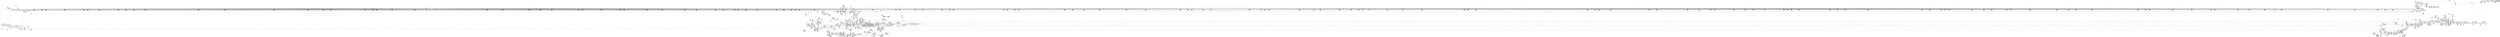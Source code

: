 digraph {
	CE0x428ac10 [shape=record,shape=Mrecord,label="{CE0x428ac10|0:_i32,_4:_i32,_8:_i16,_12:_i32,_16:_i32,_20:_i32,_24:_i32,_56:_i8*,_:_SCMRE_191,192_}"]
	CE0x4242270 [shape=record,shape=Mrecord,label="{CE0x4242270|file_has_perm:_tmp8|security/selinux/hooks.c,1683}"]
	CE0x424a480 [shape=record,shape=Mrecord,label="{CE0x424a480|file_has_perm:_tmp19|security/selinux/hooks.c,1690|*SummSink*}"]
	CE0x41fdac0 [shape=record,shape=Mrecord,label="{CE0x41fdac0|file_has_perm:_tmp12|security/selinux/hooks.c,1688|*SummSource*}"]
	CE0x4220ab0 [shape=record,shape=Mrecord,label="{CE0x4220ab0|inode_has_perm:_do.body|*SummSource*}"]
	CE0x41bdb30 [shape=record,shape=Mrecord,label="{CE0x41bdb30|0:_i32,_4:_i32,_8:_i32,_12:_i32,_:_CMRE_4,8_|*MultipleSource*|security/selinux/hooks.c,196|*LoadInst*|security/selinux/hooks.c,196|security/selinux/hooks.c,197}"]
	CE0x429dfb0 [shape=record,shape=Mrecord,label="{CE0x429dfb0|0:_i32,_4:_i32,_8:_i16,_12:_i32,_16:_i32,_20:_i32,_24:_i32,_56:_i8*,_:_SCMRE_554,555_}"]
	CE0x4200d60 [shape=record,shape=Mrecord,label="{CE0x4200d60|8:_i8,_32:_%struct.inode*,_%struct.selinux_audit_data*,_456:_i8*,_:_SCMRE_56,57_}"]
	CE0x4275ad0 [shape=record,shape=Mrecord,label="{CE0x4275ad0|_call_void___validate_creds(%struct.cred*_%cred,_i8*_getelementptr_inbounds_(_25_x_i8_,_25_x_i8_*_.str3,_i32_0,_i32_0),_i32_1609)_#10,_!dbg_!27719|security/selinux/hooks.c,1609|*SummSink*}"]
	CE0x41bd3c0 [shape=record,shape=Mrecord,label="{CE0x41bd3c0|cred_sid:_sid|security/selinux/hooks.c,197|*SummSource*}"]
	CE0x42a9fa0 [shape=record,shape=Mrecord,label="{CE0x42a9fa0|0:_i32,_4:_i32,_8:_i16,_12:_i32,_16:_i32,_20:_i32,_24:_i32,_56:_i8*,_:_SCMRE_840,848_|*MultipleSource*|*LoadInst*|include/linux/fs.h,1916|security/selinux/hooks.c,1675|Function::inode_has_perm&Arg::inode::|security/selinux/hooks.c,1611}"]
	CE0x4200ec0 [shape=record,shape=Mrecord,label="{CE0x4200ec0|8:_i8,_32:_%struct.inode*,_%struct.selinux_audit_data*,_456:_i8*,_:_SCMRE_57,58_}"]
	CE0x42499b0 [shape=record,shape=Mrecord,label="{CE0x42499b0|i64*_getelementptr_inbounds_(_12_x_i64_,_12_x_i64_*___llvm_gcov_ctr170,_i64_0,_i64_6)|*Constant*|*SummSink*}"]
	CE0x41e0080 [shape=record,shape=Mrecord,label="{CE0x41e0080|__validate_creds:_lnot|include/linux/cred.h,173}"]
	CE0x42ae750 [shape=record,shape=Mrecord,label="{CE0x42ae750|0:_i32,_4:_i32,_8:_i16,_12:_i32,_16:_i32,_20:_i32,_24:_i32,_56:_i8*,_:_SCMRE_901,902_}"]
	CE0x41fd920 [shape=record,shape=Mrecord,label="{CE0x41fd920|file_has_perm:_tmp12|security/selinux/hooks.c,1688}"]
	CE0x427fe90 [shape=record,shape=Mrecord,label="{CE0x427fe90|i32_4|*Constant*|*SummSink*}"]
	CE0x428bea0 [shape=record,shape=Mrecord,label="{CE0x428bea0|0:_i32,_4:_i32,_8:_i16,_12:_i32,_16:_i32,_20:_i32,_24:_i32,_56:_i8*,_:_SCMRE_202,203_}"]
	CE0x42a7520 [shape=record,shape=Mrecord,label="{CE0x42a7520|0:_i32,_4:_i32,_8:_i16,_12:_i32,_16:_i32,_20:_i32,_24:_i32,_56:_i8*,_:_SCMRE_704,712_|*MultipleSource*|*LoadInst*|include/linux/fs.h,1916|security/selinux/hooks.c,1675|Function::inode_has_perm&Arg::inode::|security/selinux/hooks.c,1611}"]
	CE0x4281ba0 [shape=record,shape=Mrecord,label="{CE0x4281ba0|0:_i32,_4:_i32,_8:_i16,_12:_i32,_16:_i32,_20:_i32,_24:_i32,_56:_i8*,_:_SCMRE_56,64_|*MultipleSource*|*LoadInst*|include/linux/fs.h,1916|security/selinux/hooks.c,1675|Function::inode_has_perm&Arg::inode::|security/selinux/hooks.c,1611}"]
	CE0x4210030 [shape=record,shape=Mrecord,label="{CE0x4210030|8:_i8,_32:_%struct.inode*,_%struct.selinux_audit_data*,_456:_i8*,_:_SCMRE_159,160_}"]
	CE0x420dfc0 [shape=record,shape=Mrecord,label="{CE0x420dfc0|inode_has_perm:_tmp4|security/selinux/hooks.c,1609}"]
	CE0x42b19f0 [shape=record,shape=Mrecord,label="{CE0x42b19f0|0:_i32,_4:_i32,_8:_i16,_12:_i32,_16:_i32,_20:_i32,_24:_i32,_56:_i8*,_:_SCMRE_931,932_}"]
	CE0x4243f60 [shape=record,shape=Mrecord,label="{CE0x4243f60|file_has_perm:_call4|security/selinux/hooks.c,1684}"]
	CE0x420f950 [shape=record,shape=Mrecord,label="{CE0x420f950|8:_i8,_32:_%struct.inode*,_%struct.selinux_audit_data*,_456:_i8*,_:_SCMRE_154,155_}"]
	CE0x42888a0 [shape=record,shape=Mrecord,label="{CE0x42888a0|0:_i32,_4:_i32,_8:_i16,_12:_i32,_16:_i32,_20:_i32,_24:_i32,_56:_i8*,_:_SCMRE_170,171_}"]
	CE0x429ca20 [shape=record,shape=Mrecord,label="{CE0x429ca20|0:_i32,_4:_i32,_8:_i16,_12:_i32,_16:_i32,_20:_i32,_24:_i32,_56:_i8*,_:_SCMRE_508,512_|*MultipleSource*|*LoadInst*|include/linux/fs.h,1916|security/selinux/hooks.c,1675|Function::inode_has_perm&Arg::inode::|security/selinux/hooks.c,1611}"]
	CE0x42988a0 [shape=record,shape=Mrecord,label="{CE0x42988a0|0:_i32,_4:_i32,_8:_i16,_12:_i32,_16:_i32,_20:_i32,_24:_i32,_56:_i8*,_:_SCMRE_392,400_|*MultipleSource*|*LoadInst*|include/linux/fs.h,1916|security/selinux/hooks.c,1675|Function::inode_has_perm&Arg::inode::|security/selinux/hooks.c,1611}"]
	CE0x41d0ea0 [shape=record,shape=Mrecord,label="{CE0x41d0ea0|0:_i8,_:_GCMR_selinux_file_lock.__warned_internal_global_i8_0,_section_.data.unlikely_,_align_1:_elem_0:default:}"]
	CE0x41d1240 [shape=record,shape=Mrecord,label="{CE0x41d1240|selinux_file_lock:_tmp6|security/selinux/hooks.c,3337|*SummSink*}"]
	CE0x41d4ab0 [shape=record,shape=Mrecord,label="{CE0x41d4ab0|i64_1|*Constant*|*SummSource*}"]
	CE0x427b350 [shape=record,shape=Mrecord,label="{CE0x427b350|__validate_creds:_conv|include/linux/cred.h,173}"]
	CE0x42d3fc0 [shape=record,shape=Mrecord,label="{CE0x42d3fc0|cred_sid:_tmp}"]
	CE0x4200350 [shape=record,shape=Mrecord,label="{CE0x4200350|GLOBAL:_file_inode|*Constant*}"]
	CE0x41c03a0 [shape=record,shape=Mrecord,label="{CE0x41c03a0|selinux_file_lock:_tmp2|*SummSink*}"]
	CE0x42d2370 [shape=record,shape=Mrecord,label="{CE0x42d2370|i64*_getelementptr_inbounds_(_5_x_i64_,_5_x_i64_*___llvm_gcov_ctr155,_i64_0,_i64_4)|*Constant*|*SummSink*}"]
	CE0x4275f90 [shape=record,shape=Mrecord,label="{CE0x4275f90|i64*_getelementptr_inbounds_(_8_x_i64_,_8_x_i64_*___llvm_gcov_ctr154,_i64_0,_i64_1)|*Constant*}"]
	CE0x41cb0f0 [shape=record,shape=Mrecord,label="{CE0x41cb0f0|cred_sid:_cred|Function::cred_sid&Arg::cred::|*SummSource*}"]
	CE0x425ae30 [shape=record,shape=Mrecord,label="{CE0x425ae30|file_has_perm:_tmp22|security/selinux/hooks.c,1694}"]
	CE0x41ffda0 [shape=record,shape=Mrecord,label="{CE0x41ffda0|file_has_perm:_tmp3|security/selinux/hooks.c,1674|*SummSink*}"]
	CE0x42758c0 [shape=record,shape=Mrecord,label="{CE0x42758c0|GLOBAL:___validate_creds|*Constant*}"]
	CE0x42cc720 [shape=record,shape=Mrecord,label="{CE0x42cc720|inode_has_perm:_sclass|security/selinux/hooks.c,1617|*SummSource*}"]
	CE0x42935d0 [shape=record,shape=Mrecord,label="{CE0x42935d0|0:_i32,_4:_i32,_8:_i16,_12:_i32,_16:_i32,_20:_i32,_24:_i32,_56:_i8*,_:_SCMRE_277,278_}"]
	CE0x41da630 [shape=record,shape=Mrecord,label="{CE0x41da630|selinux_file_lock:_tmp12|security/selinux/hooks.c,3337}"]
	CE0x41b6d60 [shape=record,shape=Mrecord,label="{CE0x41b6d60|selinux_file_lock:_call5|security/selinux/hooks.c,3339}"]
	CE0x427faf0 [shape=record,shape=Mrecord,label="{CE0x427faf0|i1_true|*Constant*}"]
	CE0x41f8660 [shape=record,shape=Mrecord,label="{CE0x41f8660|0:_i32,_4:_i32,_8:_i16,_12:_i32,_16:_i32,_20:_i32,_24:_i32,_56:_i8*,_:_SCMRE_258,259_}"]
	CE0x42212f0 [shape=record,shape=Mrecord,label="{CE0x42212f0|8:_i8,_32:_%struct.inode*,_%struct.selinux_audit_data*,_456:_i8*,_:_SCMRE_75,76_}"]
	CE0x41be560 [shape=record,shape=Mrecord,label="{CE0x41be560|selinux_file_lock:_do.body}"]
	CE0x42d1a70 [shape=record,shape=Mrecord,label="{CE0x42d1a70|i32_3|*Constant*}"]
	CE0x42cd440 [shape=record,shape=Mrecord,label="{CE0x42cd440|avc_has_perm:_entry}"]
	CE0x42cb780 [shape=record,shape=Mrecord,label="{CE0x42cb780|__validate_creds:_bb|*SummSource*}"]
	CE0x4287610 [shape=record,shape=Mrecord,label="{CE0x4287610|0:_i32,_4:_i32,_8:_i16,_12:_i32,_16:_i32,_20:_i32,_24:_i32,_56:_i8*,_:_SCMRE_159,160_}"]
	CE0x427d770 [shape=record,shape=Mrecord,label="{CE0x427d770|__validate_creds:_file|Function::__validate_creds&Arg::file::}"]
	CE0x4215460 [shape=record,shape=Mrecord,label="{CE0x4215460|__validate_creds:_if.then}"]
	CE0x41e0a50 [shape=record,shape=Mrecord,label="{CE0x41e0a50|8:_i8,_32:_%struct.inode*,_%struct.selinux_audit_data*,_456:_i8*,_:_SCMRE_121,122_}"]
	CE0x428a040 [shape=record,shape=Mrecord,label="{CE0x428a040|0:_i32,_4:_i32,_8:_i16,_12:_i32,_16:_i32,_20:_i32,_24:_i32,_56:_i8*,_:_SCMRE_184,185_}"]
	CE0x42985e0 [shape=record,shape=Mrecord,label="{CE0x42985e0|0:_i32,_4:_i32,_8:_i16,_12:_i32,_16:_i32,_20:_i32,_24:_i32,_56:_i8*,_:_SCMRE_384,388_|*MultipleSource*|*LoadInst*|include/linux/fs.h,1916|security/selinux/hooks.c,1675|Function::inode_has_perm&Arg::inode::|security/selinux/hooks.c,1611}"]
	CE0x42c1e10 [shape=record,shape=Mrecord,label="{CE0x42c1e10|inode_has_perm:_and|security/selinux/hooks.c,1611}"]
	CE0x41e6860 [shape=record,shape=Mrecord,label="{CE0x41e6860|8:_i8,_32:_%struct.inode*,_%struct.selinux_audit_data*,_456:_i8*,_:_SCMRE_320,324_|*MultipleSource*|security/selinux/hooks.c, 1676|security/selinux/hooks.c,1674|Function::file_has_perm&Arg::file::|Function::selinux_file_lock&Arg::file::}"]
	CE0x42a1460 [shape=record,shape=Mrecord,label="{CE0x42a1460|0:_i32,_4:_i32,_8:_i16,_12:_i32,_16:_i32,_20:_i32,_24:_i32,_56:_i8*,_:_SCMRE_584,585_}"]
	CE0x4218bf0 [shape=record,shape=Mrecord,label="{CE0x4218bf0|file_has_perm:_if.end10|*SummSource*}"]
	CE0x41b4230 [shape=record,shape=Mrecord,label="{CE0x41b4230|8:_i8,_32:_%struct.inode*,_%struct.selinux_audit_data*,_456:_i8*,_:_SCMRE_50,51_}"]
	CE0x41e38b0 [shape=record,shape=Mrecord,label="{CE0x41e38b0|8:_i8,_32:_%struct.inode*,_%struct.selinux_audit_data*,_456:_i8*,_:_SCMRE_203,204_}"]
	CE0x42a17c0 [shape=record,shape=Mrecord,label="{CE0x42a17c0|0:_i32,_4:_i32,_8:_i16,_12:_i32,_16:_i32,_20:_i32,_24:_i32,_56:_i8*,_:_SCMRE_586,587_}"]
	CE0x4225380 [shape=record,shape=Mrecord,label="{CE0x4225380|8:_i8,_32:_%struct.inode*,_%struct.selinux_audit_data*,_456:_i8*,_:_SCMRE_55,56_}"]
	CE0x41ffc20 [shape=record,shape=Mrecord,label="{CE0x41ffc20|file_has_perm:_tmp3|security/selinux/hooks.c,1674}"]
	CE0x42993a0 [shape=record,shape=Mrecord,label="{CE0x42993a0|0:_i32,_4:_i32,_8:_i16,_12:_i32,_16:_i32,_20:_i32,_24:_i32,_56:_i8*,_:_SCMRE_424,432_|*MultipleSource*|*LoadInst*|include/linux/fs.h,1916|security/selinux/hooks.c,1675|Function::inode_has_perm&Arg::inode::|security/selinux/hooks.c,1611}"]
	CE0x4276000 [shape=record,shape=Mrecord,label="{CE0x4276000|i64*_getelementptr_inbounds_(_8_x_i64_,_8_x_i64_*___llvm_gcov_ctr154,_i64_0,_i64_1)|*Constant*|*SummSource*}"]
	CE0x4294d70 [shape=record,shape=Mrecord,label="{CE0x4294d70|0:_i32,_4:_i32,_8:_i16,_12:_i32,_16:_i32,_20:_i32,_24:_i32,_56:_i8*,_:_SCMRE_291,292_}"]
	CE0x42cfee0 [shape=record,shape=Mrecord,label="{CE0x42cfee0|__validate_creds:_tmp6|include/linux/cred.h,174|*SummSink*}"]
	CE0x41e65e0 [shape=record,shape=Mrecord,label="{CE0x41e65e0|8:_i8,_32:_%struct.inode*,_%struct.selinux_audit_data*,_456:_i8*,_:_SCMRE_316,320_|*MultipleSource*|security/selinux/hooks.c, 1676|security/selinux/hooks.c,1674|Function::file_has_perm&Arg::file::|Function::selinux_file_lock&Arg::file::}"]
	CE0x42cca30 [shape=record,shape=Mrecord,label="{CE0x42cca30|inode_has_perm:_tmp18|security/selinux/hooks.c,1617|*SummSink*}"]
	CE0x42b7870 [shape=record,shape=Mrecord,label="{CE0x42b7870|inode_has_perm:_tmp14|security/selinux/hooks.c,1614|*SummSource*}"]
	CE0x42a6ce0 [shape=record,shape=Mrecord,label="{CE0x42a6ce0|0:_i32,_4:_i32,_8:_i16,_12:_i32,_16:_i32,_20:_i32,_24:_i32,_56:_i8*,_:_SCMRE_684,688_|*MultipleSource*|*LoadInst*|include/linux/fs.h,1916|security/selinux/hooks.c,1675|Function::inode_has_perm&Arg::inode::|security/selinux/hooks.c,1611}"]
	CE0x41d6710 [shape=record,shape=Mrecord,label="{CE0x41d6710|selinux_file_lock:_tmp16|security/selinux/hooks.c,3337|*SummSource*}"]
	CE0x42c7b90 [shape=record,shape=Mrecord,label="{CE0x42c7b90|i64*_getelementptr_inbounds_(_8_x_i64_,_8_x_i64_*___llvm_gcov_ctr154,_i64_0,_i64_6)|*Constant*|*SummSource*}"]
	CE0x41c14f0 [shape=record,shape=Mrecord,label="{CE0x41c14f0|selinux_file_lock:_tmp20|security/selinux/hooks.c,3337}"]
	CE0x4201440 [shape=record,shape=Mrecord,label="{CE0x4201440|8:_i8,_32:_%struct.inode*,_%struct.selinux_audit_data*,_456:_i8*,_:_SCMRE_61,62_}"]
	CE0x429e5b0 [shape=record,shape=Mrecord,label="{CE0x429e5b0|0:_i32,_4:_i32,_8:_i16,_12:_i32,_16:_i32,_20:_i32,_24:_i32,_56:_i8*,_:_SCMRE_556,557_}"]
	CE0x4281e20 [shape=record,shape=Mrecord,label="{CE0x4281e20|cred_sid:_tmp5|security/selinux/hooks.c,196}"]
	CE0x41c9290 [shape=record,shape=Mrecord,label="{CE0x41c9290|8:_i8,_32:_%struct.inode*,_%struct.selinux_audit_data*,_456:_i8*,_:_SCMRE_432,436_|*MultipleSource*|security/selinux/hooks.c, 1676|security/selinux/hooks.c,1674|Function::file_has_perm&Arg::file::|Function::selinux_file_lock&Arg::file::}"]
	CE0x41fdb90 [shape=record,shape=Mrecord,label="{CE0x41fdb90|file_has_perm:_tmp12|security/selinux/hooks.c,1688|*SummSink*}"]
	CE0x428b7e0 [shape=record,shape=Mrecord,label="{CE0x428b7e0|0:_i32,_4:_i32,_8:_i16,_12:_i32,_16:_i32,_20:_i32,_24:_i32,_56:_i8*,_:_SCMRE_198,199_}"]
	CE0x41e1930 [shape=record,shape=Mrecord,label="{CE0x41e1930|8:_i8,_32:_%struct.inode*,_%struct.selinux_audit_data*,_456:_i8*,_:_SCMRE_94,95_}"]
	CE0x42b7ef0 [shape=record,shape=Mrecord,label="{CE0x42b7ef0|inode_has_perm:_call|security/selinux/hooks.c,1614|*SummSink*}"]
	CE0x425c740 [shape=record,shape=Mrecord,label="{CE0x425c740|inode_has_perm:_cred|Function::inode_has_perm&Arg::cred::|*SummSource*}"]
	CE0x425c530 [shape=record,shape=Mrecord,label="{CE0x425c530|file_has_perm:_tmp26|security/selinux/hooks.c,1694|*SummSource*}"]
	CE0x42d2ae0 [shape=record,shape=Mrecord,label="{CE0x42d2ae0|__validate_creds:_tmp8|include/linux/cred.h,175}"]
	CE0x421d440 [shape=record,shape=Mrecord,label="{CE0x421d440|8:_i8,_32:_%struct.inode*,_%struct.selinux_audit_data*,_456:_i8*,_:_SCMRE_107,108_}"]
	CE0x4214f20 [shape=record,shape=Mrecord,label="{CE0x4214f20|inode_has_perm:_do.end}"]
	CE0x41d4a40 [shape=record,shape=Mrecord,label="{CE0x41d4a40|selinux_file_lock:_tmp|*SummSink*}"]
	CE0x4213b90 [shape=record,shape=Mrecord,label="{CE0x4213b90|cred_sid:_tmp3}"]
	CE0x420c0e0 [shape=record,shape=Mrecord,label="{CE0x420c0e0|__validate_creds:_call|include/linux/cred.h,173|*SummSink*}"]
	CE0x420f7f0 [shape=record,shape=Mrecord,label="{CE0x420f7f0|8:_i8,_32:_%struct.inode*,_%struct.selinux_audit_data*,_456:_i8*,_:_SCMRE_153,154_}"]
	CE0x4242eb0 [shape=record,shape=Mrecord,label="{CE0x4242eb0|file_has_perm:_tmp10|security/selinux/hooks.c,1683|*SummSink*}"]
	CE0x42c32e0 [shape=record,shape=Mrecord,label="{CE0x42c32e0|inode_has_perm:_lnot.ext|security/selinux/hooks.c,1611}"]
	CE0x421cce0 [shape=record,shape=Mrecord,label="{CE0x421cce0|%struct.task_struct*_(%struct.task_struct**)*_asm_movq_%gs:$_1:P_,$0_,_r,im,_dirflag_,_fpsr_,_flags_|*SummSource*}"]
	CE0x42b8310 [shape=record,shape=Mrecord,label="{CE0x42b8310|inode_has_perm:_sclass|security/selinux/hooks.c,1617|*SummSink*}"]
	CE0x42c0e10 [shape=record,shape=Mrecord,label="{CE0x42c0e10|GLOBAL:___llvm_gcov_ctr155|Global_var:__llvm_gcov_ctr155|*SummSource*}"]
	CE0x4241460 [shape=record,shape=Mrecord,label="{CE0x4241460|file_has_perm:_cmp|security/selinux/hooks.c,1683|*SummSink*}"]
	CE0x41c1990 [shape=record,shape=Mrecord,label="{CE0x41c1990|selinux_file_lock:_tmp20|security/selinux/hooks.c,3337|*SummSink*}"]
	CE0x4245620 [shape=record,shape=Mrecord,label="{CE0x4245620|i16_8|*Constant*}"]
	CE0x420c640 [shape=record,shape=Mrecord,label="{CE0x420c640|_call_void_mcount()_#3}"]
	CE0x41d14c0 [shape=record,shape=Mrecord,label="{CE0x41d14c0|selinux_file_lock:_call|security/selinux/hooks.c,3337|*SummSink*}"]
	CE0x41d17e0 [shape=record,shape=Mrecord,label="{CE0x41d17e0|i32_0|*Constant*|*SummSink*}"]
	CE0x42a7260 [shape=record,shape=Mrecord,label="{CE0x42a7260|0:_i32,_4:_i32,_8:_i16,_12:_i32,_16:_i32,_20:_i32,_24:_i32,_56:_i8*,_:_SCMRE_696,704_|*MultipleSource*|*LoadInst*|include/linux/fs.h,1916|security/selinux/hooks.c,1675|Function::inode_has_perm&Arg::inode::|security/selinux/hooks.c,1611}"]
	CE0x4218db0 [shape=record,shape=Mrecord,label="{CE0x4218db0|file_has_perm:_if.then8|*SummSource*}"]
	CE0x42d4130 [shape=record,shape=Mrecord,label="{CE0x42d4130|cred_sid:_tmp1}"]
	CE0x42ad670 [shape=record,shape=Mrecord,label="{CE0x42ad670|0:_i32,_4:_i32,_8:_i16,_12:_i32,_16:_i32,_20:_i32,_24:_i32,_56:_i8*,_:_SCMRE_891,892_}"]
	CE0x41af3b0 [shape=record,shape=Mrecord,label="{CE0x41af3b0|i8*_getelementptr_inbounds_(_25_x_i8_,_25_x_i8_*_.str3,_i32_0,_i32_0)|*Constant*|*SummSink*}"]
	CE0x41c0a20 [shape=record,shape=Mrecord,label="{CE0x41c0a20|selinux_file_lock:_land.lhs.true|*SummSink*}"]
	CE0x4210b30 [shape=record,shape=Mrecord,label="{CE0x4210b30|8:_i8,_32:_%struct.inode*,_%struct.selinux_audit_data*,_456:_i8*,_:_SCMRE_167,168_}"]
	CE0x4248e80 [shape=record,shape=Mrecord,label="{CE0x4248e80|file_has_perm:_tmp16|security/selinux/hooks.c,1689}"]
	CE0x4214690 [shape=record,shape=Mrecord,label="{CE0x4214690|cred_sid:_tmp6|security/selinux/hooks.c,197}"]
	CE0x41c10f0 [shape=record,shape=Mrecord,label="{CE0x41c10f0|i64*_getelementptr_inbounds_(_11_x_i64_,_11_x_i64_*___llvm_gcov_ctr259,_i64_0,_i64_10)|*Constant*|*SummSink*}"]
	CE0x41ba9c0 [shape=record,shape=Mrecord,label="{CE0x41ba9c0|8:_i8,_32:_%struct.inode*,_%struct.selinux_audit_data*,_456:_i8*,_:_SCMRE_105,106_}"]
	CE0x4286ef0 [shape=record,shape=Mrecord,label="{CE0x4286ef0|0:_i32,_4:_i32,_8:_i16,_12:_i32,_16:_i32,_20:_i32,_24:_i32,_56:_i8*,_:_SCMRE_155,156_}"]
	CE0x4279ca0 [shape=record,shape=Mrecord,label="{CE0x4279ca0|__validate_creds:_entry|*SummSink*}"]
	CE0x427cd90 [shape=record,shape=Mrecord,label="{CE0x427cd90|inode_has_perm:_bb}"]
	CE0x42ab4b0 [shape=record,shape=Mrecord,label="{CE0x42ab4b0|0:_i32,_4:_i32,_8:_i16,_12:_i32,_16:_i32,_20:_i32,_24:_i32,_56:_i8*,_:_SCMRE_871,872_}"]
	CE0x424a090 [shape=record,shape=Mrecord,label="{CE0x424a090|file_has_perm:_tmp18|security/selinux/hooks.c,1690}"]
	CE0x429a420 [shape=record,shape=Mrecord,label="{CE0x429a420|0:_i32,_4:_i32,_8:_i16,_12:_i32,_16:_i32,_20:_i32,_24:_i32,_56:_i8*,_:_SCMRE_473,474_}"]
	CE0x4203680 [shape=record,shape=Mrecord,label="{CE0x4203680|8:_i8,_32:_%struct.inode*,_%struct.selinux_audit_data*,_456:_i8*,_:_SCMRE_179,180_}"]
	CE0x41d4c80 [shape=record,shape=Mrecord,label="{CE0x41d4c80|selinux_file_lock:_tmp1}"]
	CE0x420fab0 [shape=record,shape=Mrecord,label="{CE0x420fab0|8:_i8,_32:_%struct.inode*,_%struct.selinux_audit_data*,_456:_i8*,_:_SCMRE_155,156_}"]
	CE0x421ecd0 [shape=record,shape=Mrecord,label="{CE0x421ecd0|COLLAPSED:_CMRE:_elem_0::|security/selinux/hooks.c,196}"]
	CE0x4284b20 [shape=record,shape=Mrecord,label="{CE0x4284b20|0:_i32,_4:_i32,_8:_i16,_12:_i32,_16:_i32,_20:_i32,_24:_i32,_56:_i8*,_:_SCMRE_128,136_|*MultipleSource*|*LoadInst*|include/linux/fs.h,1916|security/selinux/hooks.c,1675|Function::inode_has_perm&Arg::inode::|security/selinux/hooks.c,1611}"]
	CE0x421cb50 [shape=record,shape=Mrecord,label="{CE0x421cb50|GLOBAL:_current_task|Global_var:current_task}"]
	CE0x427f880 [shape=record,shape=Mrecord,label="{CE0x427f880|0:_i32,_4:_i32,_8:_i16,_12:_i32,_16:_i32,_20:_i32,_24:_i32,_56:_i8*,_:_SCMRE_4,8_|*MultipleSource*|*LoadInst*|include/linux/fs.h,1916|security/selinux/hooks.c,1675|Function::inode_has_perm&Arg::inode::|security/selinux/hooks.c,1611}"]
	CE0x41d5480 [shape=record,shape=Mrecord,label="{CE0x41d5480|8:_i8,_32:_%struct.inode*,_%struct.selinux_audit_data*,_456:_i8*,_:_SCMRE_65,66_}"]
	CE0x41e2f40 [shape=record,shape=Mrecord,label="{CE0x41e2f40|i32_1|*Constant*|*SummSink*}"]
	CE0x4281360 [shape=record,shape=Mrecord,label="{CE0x4281360|0:_i32,_4:_i32,_8:_i16,_12:_i32,_16:_i32,_20:_i32,_24:_i32,_56:_i8*,_:_SCMRE_32,40_|*MultipleSource*|*LoadInst*|include/linux/fs.h,1916|security/selinux/hooks.c,1675|Function::inode_has_perm&Arg::inode::|security/selinux/hooks.c,1611}"]
	CE0x42ae3f0 [shape=record,shape=Mrecord,label="{CE0x42ae3f0|0:_i32,_4:_i32,_8:_i16,_12:_i32,_16:_i32,_20:_i32,_24:_i32,_56:_i8*,_:_SCMRE_899,900_}"]
	CE0x4243a20 [shape=record,shape=Mrecord,label="{CE0x4243a20|file_has_perm:_tmp11|security/selinux/hooks.c,1684}"]
	CE0x4298b60 [shape=record,shape=Mrecord,label="{CE0x4298b60|0:_i32,_4:_i32,_8:_i16,_12:_i32,_16:_i32,_20:_i32,_24:_i32,_56:_i8*,_:_SCMRE_400,408_|*MultipleSource*|*LoadInst*|include/linux/fs.h,1916|security/selinux/hooks.c,1675|Function::inode_has_perm&Arg::inode::|security/selinux/hooks.c,1611}"]
	CE0x41b7b70 [shape=record,shape=Mrecord,label="{CE0x41b7b70|file_has_perm:_cred|Function::file_has_perm&Arg::cred::}"]
	CE0x41c1040 [shape=record,shape=Mrecord,label="{CE0x41c1040|i64*_getelementptr_inbounds_(_11_x_i64_,_11_x_i64_*___llvm_gcov_ctr259,_i64_0,_i64_10)|*Constant*|*SummSource*}"]
	CE0x421a940 [shape=record,shape=Mrecord,label="{CE0x421a940|8:_i8,_32:_%struct.inode*,_%struct.selinux_audit_data*,_456:_i8*,_:_SCMRE_488,496_|*MultipleSource*|security/selinux/hooks.c, 1676|security/selinux/hooks.c,1674|Function::file_has_perm&Arg::file::|Function::selinux_file_lock&Arg::file::}"]
	CE0x4221870 [shape=record,shape=Mrecord,label="{CE0x4221870|8:_i8,_32:_%struct.inode*,_%struct.selinux_audit_data*,_456:_i8*,_:_SCMRE_79,80_}"]
	CE0x4286d40 [shape=record,shape=Mrecord,label="{CE0x4286d40|0:_i32,_4:_i32,_8:_i16,_12:_i32,_16:_i32,_20:_i32,_24:_i32,_56:_i8*,_:_SCMRE_154,155_}"]
	CE0x42bb1e0 [shape=record,shape=Mrecord,label="{CE0x42bb1e0|inode_has_perm:_tmp19|security/selinux/hooks.c,1618|*SummSource*}"]
	CE0x427cf70 [shape=record,shape=Mrecord,label="{CE0x427cf70|inode_has_perm:_bb|*SummSink*}"]
	CE0x42762f0 [shape=record,shape=Mrecord,label="{CE0x42762f0|inode_has_perm:_tmp2}"]
	CE0x42beda0 [shape=record,shape=Mrecord,label="{CE0x42beda0|__validate_creds:_tmp2|include/linux/cred.h,173|*SummSource*}"]
	CE0x429ac70 [shape=record,shape=Mrecord,label="{CE0x429ac70|0:_i32,_4:_i32,_8:_i16,_12:_i32,_16:_i32,_20:_i32,_24:_i32,_56:_i8*,_:_SCMRE_476,477_}"]
	CE0x42b0e20 [shape=record,shape=Mrecord,label="{CE0x42b0e20|0:_i32,_4:_i32,_8:_i16,_12:_i32,_16:_i32,_20:_i32,_24:_i32,_56:_i8*,_:_SCMRE_924,925_}"]
	CE0x42481d0 [shape=record,shape=Mrecord,label="{CE0x42481d0|i64_7|*Constant*}"]
	CE0x4289110 [shape=record,shape=Mrecord,label="{CE0x4289110|0:_i32,_4:_i32,_8:_i16,_12:_i32,_16:_i32,_20:_i32,_24:_i32,_56:_i8*,_:_SCMRE_175,176_}"]
	CE0x41d10d0 [shape=record,shape=Mrecord,label="{CE0x41d10d0|selinux_file_lock:_tmp6|security/selinux/hooks.c,3337|*SummSource*}"]
	CE0x41f7070 [shape=record,shape=Mrecord,label="{CE0x41f7070|0:_i32,_4:_i32,_8:_i16,_12:_i32,_16:_i32,_20:_i32,_24:_i32,_56:_i8*,_:_SCMRE_245,246_}"]
	CE0x4213cd0 [shape=record,shape=Mrecord,label="{CE0x4213cd0|cred_sid:_tmp3|*SummSink*}"]
	CE0x4244590 [shape=record,shape=Mrecord,label="{CE0x4244590|i32_(i32,_i32,_i16,_i32,_%struct.common_audit_data*)*_bitcast_(i32_(i32,_i32,_i16,_i32,_%struct.common_audit_data.495*)*_avc_has_perm_to_i32_(i32,_i32,_i16,_i32,_%struct.common_audit_data*)*)|*Constant*|*SummSource*}"]
	CE0x41c9f70 [shape=record,shape=Mrecord,label="{CE0x41c9f70|8:_i8,_32:_%struct.inode*,_%struct.selinux_audit_data*,_456:_i8*,_:_SCMRE_464,472_|*MultipleSource*|security/selinux/hooks.c, 1676|security/selinux/hooks.c,1674|Function::file_has_perm&Arg::file::|Function::selinux_file_lock&Arg::file::}"]
	CE0x41bc0a0 [shape=record,shape=Mrecord,label="{CE0x41bc0a0|file_has_perm:_tmp1|*SummSource*}"]
	CE0x41c7390 [shape=record,shape=Mrecord,label="{CE0x41c7390|8:_i8,_32:_%struct.inode*,_%struct.selinux_audit_data*,_456:_i8*,_:_SCMRE_344,360_|*MultipleSource*|security/selinux/hooks.c, 1676|security/selinux/hooks.c,1674|Function::file_has_perm&Arg::file::|Function::selinux_file_lock&Arg::file::}"]
	CE0x41c20f0 [shape=record,shape=Mrecord,label="{CE0x41c20f0|selinux_file_lock:_tmp8|security/selinux/hooks.c,3337}"]
	CE0x41b65a0 [shape=record,shape=Mrecord,label="{CE0x41b65a0|selinux_file_lock:_tmp21|security/selinux/hooks.c,3337|*SummSource*}"]
	CE0x4245da0 [shape=record,shape=Mrecord,label="{CE0x4245da0|_ret_i32_%retval.0,_!dbg_!27728|security/selinux/avc.c,775}"]
	CE0x42b1f00 [shape=record,shape=Mrecord,label="{CE0x42b1f00|0:_i32,_4:_i32,_8:_i16,_12:_i32,_16:_i32,_20:_i32,_24:_i32,_56:_i8*,_:_SCMRE_934,935_}"]
	CE0x41bde50 [shape=record,shape=Mrecord,label="{CE0x41bde50|file_has_perm:_f_security|security/selinux/hooks.c,1674|*SummSource*}"]
	CE0x41da430 [shape=record,shape=Mrecord,label="{CE0x41da430|selinux_file_lock:_tmp18|security/selinux/hooks.c,3337|*SummSink*}"]
	CE0x41ddd50 [shape=record,shape=Mrecord,label="{CE0x41ddd50|8:_i8,_32:_%struct.inode*,_%struct.selinux_audit_data*,_456:_i8*,_:_SCMRE_150,151_}"]
	CE0x41f7730 [shape=record,shape=Mrecord,label="{CE0x41f7730|0:_i32,_4:_i32,_8:_i16,_12:_i32,_16:_i32,_20:_i32,_24:_i32,_56:_i8*,_:_SCMRE_249,250_}"]
	CE0x41e43b0 [shape=record,shape=Mrecord,label="{CE0x41e43b0|8:_i8,_32:_%struct.inode*,_%struct.selinux_audit_data*,_456:_i8*,_:_SCMRE_211,212_}"]
	CE0x42451e0 [shape=record,shape=Mrecord,label="{CE0x42451e0|avc_has_perm:_tsid|Function::avc_has_perm&Arg::tsid::}"]
	CE0x41ff760 [shape=record,shape=Mrecord,label="{CE0x41ff760|file_has_perm:_f_path|security/selinux/hooks.c,1681|*SummSource*}"]
	CE0x4201730 [shape=record,shape=Mrecord,label="{CE0x4201730|GLOBAL:___validate_creds|*Constant*|*SummSource*}"]
	CE0x42c71c0 [shape=record,shape=Mrecord,label="{CE0x42c71c0|inode_has_perm:_tmp12|security/selinux/hooks.c,1612|*SummSink*}"]
	CE0x41b20b0 [shape=record,shape=Mrecord,label="{CE0x41b20b0|GLOBAL:___llvm_gcov_ctr259|Global_var:__llvm_gcov_ctr259}"]
	CE0x42247e0 [shape=record,shape=Mrecord,label="{CE0x42247e0|_call_void_mcount()_#3}"]
	CE0x4202e40 [shape=record,shape=Mrecord,label="{CE0x4202e40|8:_i8,_32:_%struct.inode*,_%struct.selinux_audit_data*,_456:_i8*,_:_SCMRE_173,174_}"]
	CE0x4201ea0 [shape=record,shape=Mrecord,label="{CE0x4201ea0|8:_i8,_32:_%struct.inode*,_%struct.selinux_audit_data*,_456:_i8*,_:_SCMRE_128,132_|*MultipleSource*|security/selinux/hooks.c, 1676|security/selinux/hooks.c,1674|Function::file_has_perm&Arg::file::|Function::selinux_file_lock&Arg::file::}"]
	CE0x4297290 [shape=record,shape=Mrecord,label="{CE0x4297290|0:_i32,_4:_i32,_8:_i16,_12:_i32,_16:_i32,_20:_i32,_24:_i32,_56:_i8*,_:_SCMRE_312,320_|*MultipleSource*|*LoadInst*|include/linux/fs.h,1916|security/selinux/hooks.c,1675|Function::inode_has_perm&Arg::inode::|security/selinux/hooks.c,1611}"]
	CE0x42cda00 [shape=record,shape=Mrecord,label="{CE0x42cda00|_ret_i32_%retval.0,_!dbg_!27728|security/selinux/avc.c,775}"]
	CE0x42bb250 [shape=record,shape=Mrecord,label="{CE0x42bb250|inode_has_perm:_tmp19|security/selinux/hooks.c,1618|*SummSink*}"]
	CE0x41b7cf0 [shape=record,shape=Mrecord,label="{CE0x41b7cf0|file_has_perm:_cred|Function::file_has_perm&Arg::cred::|*SummSink*}"]
	CE0x41e2280 [shape=record,shape=Mrecord,label="{CE0x41e2280|get_current:_tmp2|*SummSink*}"]
	CE0x4248bb0 [shape=record,shape=Mrecord,label="{CE0x4248bb0|file_has_perm:_tmp20|security/selinux/hooks.c,1694}"]
	CE0x41b3cd0 [shape=record,shape=Mrecord,label="{CE0x41b3cd0|8:_i8,_32:_%struct.inode*,_%struct.selinux_audit_data*,_456:_i8*,_:_SCMRE_48,49_}"]
	CE0x42ae090 [shape=record,shape=Mrecord,label="{CE0x42ae090|0:_i32,_4:_i32,_8:_i16,_12:_i32,_16:_i32,_20:_i32,_24:_i32,_56:_i8*,_:_SCMRE_897,898_}"]
	CE0x41e0630 [shape=record,shape=Mrecord,label="{CE0x41e0630|8:_i8,_32:_%struct.inode*,_%struct.selinux_audit_data*,_456:_i8*,_:_SCMRE_118,119_}"]
	CE0x42cb8f0 [shape=record,shape=Mrecord,label="{CE0x42cb8f0|__validate_creds:_bb|*SummSink*}"]
	CE0x41ce9d0 [shape=record,shape=Mrecord,label="{CE0x41ce9d0|8:_i8,_32:_%struct.inode*,_%struct.selinux_audit_data*,_456:_i8*,_:_SCMRE_32,40_|*MultipleSource*|security/selinux/hooks.c, 1676|security/selinux/hooks.c,1674|Function::file_has_perm&Arg::file::|Function::selinux_file_lock&Arg::file::}"]
	CE0x42842e0 [shape=record,shape=Mrecord,label="{CE0x42842e0|0:_i32,_4:_i32,_8:_i16,_12:_i32,_16:_i32,_20:_i32,_24:_i32,_56:_i8*,_:_SCMRE_104,112_|*MultipleSource*|*LoadInst*|include/linux/fs.h,1916|security/selinux/hooks.c,1675|Function::inode_has_perm&Arg::inode::|security/selinux/hooks.c,1611}"]
	CE0x42cd0b0 [shape=record,shape=Mrecord,label="{CE0x42cd0b0|inode_has_perm:_call4|security/selinux/hooks.c,1617|*SummSink*}"]
	CE0x42cf780 [shape=record,shape=Mrecord,label="{CE0x42cf780|i64*_getelementptr_inbounds_(_5_x_i64_,_5_x_i64_*___llvm_gcov_ctr155,_i64_0,_i64_3)|*Constant*|*SummSink*}"]
	CE0x42af320 [shape=record,shape=Mrecord,label="{CE0x42af320|0:_i32,_4:_i32,_8:_i16,_12:_i32,_16:_i32,_20:_i32,_24:_i32,_56:_i8*,_:_SCMRE_908,909_}"]
	CE0x425e7b0 [shape=record,shape=Mrecord,label="{CE0x425e7b0|file_has_perm:_tmp25|security/selinux/hooks.c,1695|*SummSource*}"]
	CE0x4208030 [shape=record,shape=Mrecord,label="{CE0x4208030|i64*_getelementptr_inbounds_(_12_x_i64_,_12_x_i64_*___llvm_gcov_ctr170,_i64_0,_i64_10)|*Constant*|*SummSink*}"]
	CE0x42083a0 [shape=record,shape=Mrecord,label="{CE0x42083a0|file_has_perm:_tmp27|security/selinux/hooks.c,1694|*SummSource*}"]
	CE0x42045a0 [shape=record,shape=Mrecord,label="{CE0x42045a0|8:_i8,_32:_%struct.inode*,_%struct.selinux_audit_data*,_456:_i8*,_:_SCMRE_190,191_}"]
	CE0x4246540 [shape=record,shape=Mrecord,label="{CE0x4246540|avc_has_perm:_auditdata|Function::avc_has_perm&Arg::auditdata::|*SummSink*}"]
	CE0x41fde50 [shape=record,shape=Mrecord,label="{CE0x41fde50|i32_8|*Constant*|*SummSource*}"]
	CE0x41d2d50 [shape=record,shape=Mrecord,label="{CE0x41d2d50|i64_5|*Constant*|*SummSink*}"]
	CE0x41b6e50 [shape=record,shape=Mrecord,label="{CE0x41b6e50|selinux_file_lock:_call5|security/selinux/hooks.c,3339|*SummSource*}"]
	CE0x41bd430 [shape=record,shape=Mrecord,label="{CE0x41bd430|cred_sid:_sid|security/selinux/hooks.c,197}"]
	CE0x42a7aa0 [shape=record,shape=Mrecord,label="{CE0x42a7aa0|0:_i32,_4:_i32,_8:_i16,_12:_i32,_16:_i32,_20:_i32,_24:_i32,_56:_i8*,_:_SCMRE_728,736_|*MultipleSource*|*LoadInst*|include/linux/fs.h,1916|security/selinux/hooks.c,1675|Function::inode_has_perm&Arg::inode::|security/selinux/hooks.c,1611}"]
	CE0x42aa7e0 [shape=record,shape=Mrecord,label="{CE0x42aa7e0|0:_i32,_4:_i32,_8:_i16,_12:_i32,_16:_i32,_20:_i32,_24:_i32,_56:_i8*,_:_SCMRE_865,866_}"]
	CE0x42afd40 [shape=record,shape=Mrecord,label="{CE0x42afd40|0:_i32,_4:_i32,_8:_i16,_12:_i32,_16:_i32,_20:_i32,_24:_i32,_56:_i8*,_:_SCMRE_914,915_}"]
	CE0x41b59d0 [shape=record,shape=Mrecord,label="{CE0x41b59d0|_ret_%struct.task_struct*_%tmp4,_!dbg_!27714|./arch/x86/include/asm/current.h,14}"]
	CE0x41f7a90 [shape=record,shape=Mrecord,label="{CE0x41f7a90|0:_i32,_4:_i32,_8:_i16,_12:_i32,_16:_i32,_20:_i32,_24:_i32,_56:_i8*,_:_SCMRE_251,252_}"]
	CE0x425c3e0 [shape=record,shape=Mrecord,label="{CE0x425c3e0|inode_has_perm:_cred|Function::inode_has_perm&Arg::cred::}"]
	CE0x42cc640 [shape=record,shape=Mrecord,label="{CE0x42cc640|inode_has_perm:_sclass|security/selinux/hooks.c,1617}"]
	CE0x4292f10 [shape=record,shape=Mrecord,label="{CE0x4292f10|0:_i32,_4:_i32,_8:_i16,_12:_i32,_16:_i32,_20:_i32,_24:_i32,_56:_i8*,_:_SCMRE_273,274_}"]
	CE0x42aaa30 [shape=record,shape=Mrecord,label="{CE0x42aaa30|0:_i32,_4:_i32,_8:_i16,_12:_i32,_16:_i32,_20:_i32,_24:_i32,_56:_i8*,_:_SCMRE_866,867_}"]
	CE0x41d1ad0 [shape=record,shape=Mrecord,label="{CE0x41d1ad0|selinux_file_lock:_tmp4|security/selinux/hooks.c,3337}"]
	CE0x42a9ce0 [shape=record,shape=Mrecord,label="{CE0x42a9ce0|0:_i32,_4:_i32,_8:_i16,_12:_i32,_16:_i32,_20:_i32,_24:_i32,_56:_i8*,_:_SCMRE_832,840_|*MultipleSource*|*LoadInst*|include/linux/fs.h,1916|security/selinux/hooks.c,1675|Function::inode_has_perm&Arg::inode::|security/selinux/hooks.c,1611}"]
	CE0x41d9c60 [shape=record,shape=Mrecord,label="{CE0x41d9c60|selinux_file_lock:_tmp17|security/selinux/hooks.c,3337}"]
	CE0x4214520 [shape=record,shape=Mrecord,label="{CE0x4214520|0:_i32,_4:_i32,_8:_i32,_12:_i32,_:_CMRE_20,24_|*MultipleSource*|security/selinux/hooks.c,196|*LoadInst*|security/selinux/hooks.c,196|security/selinux/hooks.c,197}"]
	CE0x42cbd60 [shape=record,shape=Mrecord,label="{CE0x42cbd60|__validate_creds:_expval|include/linux/cred.h,173|*SummSink*}"]
	CE0x428c710 [shape=record,shape=Mrecord,label="{CE0x428c710|0:_i32,_4:_i32,_8:_i16,_12:_i32,_16:_i32,_20:_i32,_24:_i32,_56:_i8*,_:_SCMRE_207,208_}"]
	CE0x41c6e90 [shape=record,shape=Mrecord,label="{CE0x41c6e90|8:_i8,_32:_%struct.inode*,_%struct.selinux_audit_data*,_456:_i8*,_:_SCMRE_328,336_|*MultipleSource*|security/selinux/hooks.c, 1676|security/selinux/hooks.c,1674|Function::file_has_perm&Arg::file::|Function::selinux_file_lock&Arg::file::}"]
	CE0x42bad40 [shape=record,shape=Mrecord,label="{CE0x42bad40|inode_has_perm:_tmp17|security/selinux/hooks.c,1617}"]
	CE0x421f030 [shape=record,shape=Mrecord,label="{CE0x421f030|cred_sid:_tmp4|*LoadInst*|security/selinux/hooks.c,196|*SummSink*}"]
	CE0x42c1a20 [shape=record,shape=Mrecord,label="{CE0x42c1a20|inode_has_perm:_tmp20|security/selinux/hooks.c,1618|*SummSource*}"]
	CE0x427e1e0 [shape=record,shape=Mrecord,label="{CE0x427e1e0|__validate_creds:_lnot1|include/linux/cred.h,173|*SummSink*}"]
	CE0x4292a00 [shape=record,shape=Mrecord,label="{CE0x4292a00|0:_i32,_4:_i32,_8:_i16,_12:_i32,_16:_i32,_20:_i32,_24:_i32,_56:_i8*,_:_SCMRE_270,271_}"]
	CE0x423d6f0 [shape=record,shape=Mrecord,label="{CE0x423d6f0|file_inode:_f_inode|include/linux/fs.h,1916|*SummSink*}"]
	CE0x41dfa60 [shape=record,shape=Mrecord,label="{CE0x41dfa60|file_has_perm:_if.end|*SummSource*}"]
	CE0x427bff0 [shape=record,shape=Mrecord,label="{CE0x427bff0|COLLAPSED:_GCMRE___llvm_gcov_ctr154_internal_global_8_x_i64_zeroinitializer:_elem_0:default:}"]
	CE0x428d580 [shape=record,shape=Mrecord,label="{CE0x428d580|0:_i32,_4:_i32,_8:_i16,_12:_i32,_16:_i32,_20:_i32,_24:_i32,_56:_i8*,_:_SCMRE_241,242_}"]
	CE0x42adee0 [shape=record,shape=Mrecord,label="{CE0x42adee0|0:_i32,_4:_i32,_8:_i16,_12:_i32,_16:_i32,_20:_i32,_24:_i32,_56:_i8*,_:_SCMRE_896,897_}"]
	CE0x41d7890 [shape=record,shape=Mrecord,label="{CE0x41d7890|selinux_file_lock:_tmp10|security/selinux/hooks.c,3337|*SummSink*}"]
	CE0x41bab20 [shape=record,shape=Mrecord,label="{CE0x41bab20|8:_i8,_32:_%struct.inode*,_%struct.selinux_audit_data*,_456:_i8*,_:_SCMRE_106,107_}"]
	CE0x41e31f0 [shape=record,shape=Mrecord,label="{CE0x41e31f0|file_has_perm:_ad|security/selinux/hooks.c, 1676}"]
	CE0x42af830 [shape=record,shape=Mrecord,label="{CE0x42af830|0:_i32,_4:_i32,_8:_i16,_12:_i32,_16:_i32,_20:_i32,_24:_i32,_56:_i8*,_:_SCMRE_911,912_}"]
	CE0x42a2390 [shape=record,shape=Mrecord,label="{CE0x42a2390|0:_i32,_4:_i32,_8:_i16,_12:_i32,_16:_i32,_20:_i32,_24:_i32,_56:_i8*,_:_SCMRE_593,594_}"]
	CE0x4214160 [shape=record,shape=Mrecord,label="{CE0x4214160|0:_i32,_4:_i32,_8:_i32,_12:_i32,_:_CMRE_12,16_|*MultipleSource*|security/selinux/hooks.c,196|*LoadInst*|security/selinux/hooks.c,196|security/selinux/hooks.c,197}"]
	CE0x42c5090 [shape=record,shape=Mrecord,label="{CE0x42c5090|inode_has_perm:_tmp7|security/selinux/hooks.c,1611|*SummSink*}"]
	CE0x428c560 [shape=record,shape=Mrecord,label="{CE0x428c560|0:_i32,_4:_i32,_8:_i16,_12:_i32,_16:_i32,_20:_i32,_24:_i32,_56:_i8*,_:_SCMRE_206,207_}"]
	CE0x42be290 [shape=record,shape=Mrecord,label="{CE0x42be290|inode_has_perm:_tmp20|security/selinux/hooks.c,1618|*SummSink*}"]
	CE0x41b7430 [shape=record,shape=Mrecord,label="{CE0x41b7430|GLOBAL:_file_has_perm|*Constant*|*SummSink*}"]
	CE0x4291fe0 [shape=record,shape=Mrecord,label="{CE0x4291fe0|0:_i32,_4:_i32,_8:_i16,_12:_i32,_16:_i32,_20:_i32,_24:_i32,_56:_i8*,_:_SCMRE_264,265_}"]
	CE0x42c4d20 [shape=record,shape=Mrecord,label="{CE0x42c4d20|inode_has_perm:_tmp7|security/selinux/hooks.c,1611}"]
	CE0x420e0a0 [shape=record,shape=Mrecord,label="{CE0x420e0a0|inode_has_perm:_tmp4|security/selinux/hooks.c,1609|*SummSink*}"]
	CE0x4296000 [shape=record,shape=Mrecord,label="{CE0x4296000|0:_i32,_4:_i32,_8:_i16,_12:_i32,_16:_i32,_20:_i32,_24:_i32,_56:_i8*,_:_SCMRE_302,303_}"]
	CE0x429b450 [shape=record,shape=Mrecord,label="{CE0x429b450|0:_i32,_4:_i32,_8:_i16,_12:_i32,_16:_i32,_20:_i32,_24:_i32,_56:_i8*,_:_SCMRE_481,482_}"]
	CE0x42d13f0 [shape=record,shape=Mrecord,label="{CE0x42d13f0|inode_has_perm:_tmp16|security/selinux/hooks.c,1615}"]
	CE0x41b9bd0 [shape=record,shape=Mrecord,label="{CE0x41b9bd0|get_current:_bb}"]
	CE0x41cb980 [shape=record,shape=Mrecord,label="{CE0x41cb980|file_has_perm:_type|security/selinux/hooks.c,1680}"]
	CE0x4243cc0 [shape=record,shape=Mrecord,label="{CE0x4243cc0|file_has_perm:_tmp11|security/selinux/hooks.c,1684|*SummSink*}"]
	CE0x4242c10 [shape=record,shape=Mrecord,label="{CE0x4242c10|file_has_perm:_tmp10|security/selinux/hooks.c,1683}"]
	CE0x425d600 [shape=record,shape=Mrecord,label="{CE0x425d600|inode_has_perm:_adp|Function::inode_has_perm&Arg::adp::|*SummSource*}"]
	CE0x421f8e0 [shape=record,shape=Mrecord,label="{CE0x421f8e0|cred_sid:_tmp}"]
	CE0x41bfb30 [shape=record,shape=Mrecord,label="{CE0x41bfb30|selinux_file_lock:_tobool1|security/selinux/hooks.c,3337|*SummSource*}"]
	CE0x42c10b0 [shape=record,shape=Mrecord,label="{CE0x42c10b0|__validate_creds:_tmp3|include/linux/cred.h,173|*SummSink*}"]
	CE0x41b8720 [shape=record,shape=Mrecord,label="{CE0x41b8720|file_has_perm:_file|Function::file_has_perm&Arg::file::|*SummSink*}"]
	CE0x42afef0 [shape=record,shape=Mrecord,label="{CE0x42afef0|0:_i32,_4:_i32,_8:_i16,_12:_i32,_16:_i32,_20:_i32,_24:_i32,_56:_i8*,_:_SCMRE_915,916_}"]
	CE0x41b0740 [shape=record,shape=Mrecord,label="{CE0x41b0740|selinux_file_lock:_entry|*SummSource*}"]
	CE0x42cc890 [shape=record,shape=Mrecord,label="{CE0x42cc890|inode_has_perm:_call4|security/selinux/hooks.c,1617}"]
	CE0x429b0f0 [shape=record,shape=Mrecord,label="{CE0x429b0f0|0:_i32,_4:_i32,_8:_i16,_12:_i32,_16:_i32,_20:_i32,_24:_i32,_56:_i8*,_:_SCMRE_479,480_}"]
	CE0x42a01d0 [shape=record,shape=Mrecord,label="{CE0x42a01d0|0:_i32,_4:_i32,_8:_i16,_12:_i32,_16:_i32,_20:_i32,_24:_i32,_56:_i8*,_:_SCMRE_573,574_}"]
	CE0x41e0d10 [shape=record,shape=Mrecord,label="{CE0x41e0d10|8:_i8,_32:_%struct.inode*,_%struct.selinux_audit_data*,_456:_i8*,_:_SCMRE_123,124_}"]
	CE0x41c2400 [shape=record,shape=Mrecord,label="{CE0x41c2400|selinux_file_lock:_tmp11|security/selinux/hooks.c,3337|*SummSource*}"]
	CE0x427fce0 [shape=record,shape=Mrecord,label="{CE0x427fce0|GLOBAL:_creds_are_invalid|*Constant*|*SummSink*}"]
	CE0x4207f80 [shape=record,shape=Mrecord,label="{CE0x4207f80|i64*_getelementptr_inbounds_(_12_x_i64_,_12_x_i64_*___llvm_gcov_ctr170,_i64_0,_i64_10)|*Constant*|*SummSource*}"]
	CE0x41dbac0 [shape=record,shape=Mrecord,label="{CE0x41dbac0|0:_i32,_4:_i32,_8:_i16,_12:_i32,_16:_i32,_20:_i32,_24:_i32,_56:_i8*,_:_SCMRE_80,88_|*MultipleSource*|*LoadInst*|include/linux/fs.h,1916|security/selinux/hooks.c,1675|Function::inode_has_perm&Arg::inode::|security/selinux/hooks.c,1611}"]
	CE0x4296a20 [shape=record,shape=Mrecord,label="{CE0x4296a20|0:_i32,_4:_i32,_8:_i16,_12:_i32,_16:_i32,_20:_i32,_24:_i32,_56:_i8*,_:_SCMRE_308,309_}"]
	CE0x42b6a60 [shape=record,shape=Mrecord,label="{CE0x42b6a60|inode_has_perm:_sid3|security/selinux/hooks.c,1617|*SummSource*}"]
	CE0x4202a20 [shape=record,shape=Mrecord,label="{CE0x4202a20|8:_i8,_32:_%struct.inode*,_%struct.selinux_audit_data*,_456:_i8*,_:_SCMRE_170,171_}"]
	CE0x4297da0 [shape=record,shape=Mrecord,label="{CE0x4297da0|0:_i32,_4:_i32,_8:_i16,_12:_i32,_16:_i32,_20:_i32,_24:_i32,_56:_i8*,_:_SCMRE_352,360_|*MultipleSource*|*LoadInst*|include/linux/fs.h,1916|security/selinux/hooks.c,1675|Function::inode_has_perm&Arg::inode::|security/selinux/hooks.c,1611}"]
	CE0x41cf650 [shape=record,shape=Mrecord,label="{CE0x41cf650|selinux_file_lock:_land.lhs.true2|*SummSource*}"]
	CE0x4243300 [shape=record,shape=Mrecord,label="{CE0x4243300|file_has_perm:_sid3|security/selinux/hooks.c,1684}"]
	CE0x3980030 [shape=record,shape=Mrecord,label="{CE0x3980030|selinux_file_lock:_tmp|*SummSource*}"]
	CE0x41b8380 [shape=record,shape=Mrecord,label="{CE0x41b8380|selinux_file_lock:_file|Function::selinux_file_lock&Arg::file::|*SummSource*}"]
	CE0x420fc10 [shape=record,shape=Mrecord,label="{CE0x420fc10|8:_i8,_32:_%struct.inode*,_%struct.selinux_audit_data*,_456:_i8*,_:_SCMRE_156,157_}"]
	CE0x42064e0 [shape=record,shape=Mrecord,label="{CE0x42064e0|8:_i8,_32:_%struct.inode*,_%struct.selinux_audit_data*,_456:_i8*,_:_SCMRE_89,90_}"]
	CE0x41e0e10 [shape=record,shape=Mrecord,label="{CE0x41e0e10|8:_i8,_32:_%struct.inode*,_%struct.selinux_audit_data*,_456:_i8*,_:_SCMRE_124,125_}"]
	CE0x41d4730 [shape=record,shape=Mrecord,label="{CE0x41d4730|selinux_file_lock:_entry}"]
	CE0x42c2600 [shape=record,shape=Mrecord,label="{CE0x42c2600|inode_has_perm:_lnot|security/selinux/hooks.c,1611}"]
	CE0x42cd310 [shape=record,shape=Mrecord,label="{CE0x42cd310|i32_(i32,_i32,_i16,_i32,_%struct.common_audit_data*)*_bitcast_(i32_(i32,_i32,_i16,_i32,_%struct.common_audit_data.495*)*_avc_has_perm_to_i32_(i32,_i32,_i16,_i32,_%struct.common_audit_data*)*)|*Constant*}"]
	CE0x4203520 [shape=record,shape=Mrecord,label="{CE0x4203520|8:_i8,_32:_%struct.inode*,_%struct.selinux_audit_data*,_456:_i8*,_:_SCMRE_178,179_}"]
	CE0x41e9090 [shape=record,shape=Mrecord,label="{CE0x41e9090|selinux_file_lock:_bb|*SummSink*}"]
	CE0x4292850 [shape=record,shape=Mrecord,label="{CE0x4292850|0:_i32,_4:_i32,_8:_i16,_12:_i32,_16:_i32,_20:_i32,_24:_i32,_56:_i8*,_:_SCMRE_269,270_}"]
	CE0x41f6f50 [shape=record,shape=Mrecord,label="{CE0x41f6f50|0:_i32,_4:_i32,_8:_i16,_12:_i32,_16:_i32,_20:_i32,_24:_i32,_56:_i8*,_:_SCMRE_244,245_}"]
	CE0x42109d0 [shape=record,shape=Mrecord,label="{CE0x42109d0|8:_i8,_32:_%struct.inode*,_%struct.selinux_audit_data*,_456:_i8*,_:_SCMRE_166,167_}"]
	CE0x41cace0 [shape=record,shape=Mrecord,label="{CE0x41cace0|cred_sid:_entry}"]
	CE0x42ce5c0 [shape=record,shape=Mrecord,label="{CE0x42ce5c0|i64*_getelementptr_inbounds_(_8_x_i64_,_8_x_i64_*___llvm_gcov_ctr154,_i64_0,_i64_7)|*Constant*}"]
	CE0x41b6610 [shape=record,shape=Mrecord,label="{CE0x41b6610|GLOBAL:_file_has_perm|*Constant*}"]
	CE0x423e2d0 [shape=record,shape=Mrecord,label="{CE0x423e2d0|file_inode:_f|Function::file_inode&Arg::f::|*SummSink*}"]
	CE0x42b4090 [shape=record,shape=Mrecord,label="{CE0x42b4090|0:_i32,_4:_i32,_8:_i16,_12:_i32,_16:_i32,_20:_i32,_24:_i32,_56:_i8*,_:_SCMRE_992,1000_|*MultipleSource*|*LoadInst*|include/linux/fs.h,1916|security/selinux/hooks.c,1675|Function::inode_has_perm&Arg::inode::|security/selinux/hooks.c,1611}"]
	CE0x42a5920 [shape=record,shape=Mrecord,label="{CE0x42a5920|0:_i32,_4:_i32,_8:_i16,_12:_i32,_16:_i32,_20:_i32,_24:_i32,_56:_i8*,_:_SCMRE_632,640_|*MultipleSource*|*LoadInst*|include/linux/fs.h,1916|security/selinux/hooks.c,1675|Function::inode_has_perm&Arg::inode::|security/selinux/hooks.c,1611}"]
	CE0x42a8860 [shape=record,shape=Mrecord,label="{CE0x42a8860|0:_i32,_4:_i32,_8:_i16,_12:_i32,_16:_i32,_20:_i32,_24:_i32,_56:_i8*,_:_SCMRE_768,776_|*MultipleSource*|*LoadInst*|include/linux/fs.h,1916|security/selinux/hooks.c,1675|Function::inode_has_perm&Arg::inode::|security/selinux/hooks.c,1611}"]
	"CONST[source:1(input),value:2(dynamic)][purpose:{subject}]"
	CE0x42cfb60 [shape=record,shape=Mrecord,label="{CE0x42cfb60|__validate_creds:_tmp6|include/linux/cred.h,174}"]
	CE0x42417c0 [shape=record,shape=Mrecord,label="{CE0x42417c0|file_has_perm:_tmp7|security/selinux/hooks.c,1683}"]
	CE0x42881e0 [shape=record,shape=Mrecord,label="{CE0x42881e0|0:_i32,_4:_i32,_8:_i16,_12:_i32,_16:_i32,_20:_i32,_24:_i32,_56:_i8*,_:_SCMRE_166,167_}"]
	CE0x41be320 [shape=record,shape=Mrecord,label="{CE0x41be320|8:_i8,_32:_%struct.inode*,_%struct.selinux_audit_data*,_456:_i8*,_:_SCMRE_2,3_}"]
	CE0x4293930 [shape=record,shape=Mrecord,label="{CE0x4293930|0:_i32,_4:_i32,_8:_i16,_12:_i32,_16:_i32,_20:_i32,_24:_i32,_56:_i8*,_:_SCMRE_279,280_}"]
	CE0x42ac740 [shape=record,shape=Mrecord,label="{CE0x42ac740|0:_i32,_4:_i32,_8:_i16,_12:_i32,_16:_i32,_20:_i32,_24:_i32,_56:_i8*,_:_SCMRE_882,883_}"]
	CE0x42a3620 [shape=record,shape=Mrecord,label="{CE0x42a3620|0:_i32,_4:_i32,_8:_i16,_12:_i32,_16:_i32,_20:_i32,_24:_i32,_56:_i8*,_:_SCMRE_604,605_}"]
	CE0x42c20c0 [shape=record,shape=Mrecord,label="{CE0x42c20c0|i1_true|*Constant*}"]
	CE0x42970e0 [shape=record,shape=Mrecord,label="{CE0x42970e0|0:_i32,_4:_i32,_8:_i16,_12:_i32,_16:_i32,_20:_i32,_24:_i32,_56:_i8*,_:_SCMRE_472,473_}"]
	CE0x42aa520 [shape=record,shape=Mrecord,label="{CE0x42aa520|0:_i32,_4:_i32,_8:_i16,_12:_i32,_16:_i32,_20:_i32,_24:_i32,_56:_i8*,_:_SCMRE_856,864_|*MultipleSource*|*LoadInst*|include/linux/fs.h,1916|security/selinux/hooks.c,1675|Function::inode_has_perm&Arg::inode::|security/selinux/hooks.c,1611}"]
	CE0x428c050 [shape=record,shape=Mrecord,label="{CE0x428c050|0:_i32,_4:_i32,_8:_i16,_12:_i32,_16:_i32,_20:_i32,_24:_i32,_56:_i8*,_:_SCMRE_203,204_}"]
	CE0x42439b0 [shape=record,shape=Mrecord,label="{CE0x42439b0|avc_has_perm:_entry}"]
	CE0x4296f30 [shape=record,shape=Mrecord,label="{CE0x4296f30|0:_i32,_4:_i32,_8:_i16,_12:_i32,_16:_i32,_20:_i32,_24:_i32,_56:_i8*,_:_SCMRE_311,312_}"]
	CE0x41af8f0 [shape=record,shape=Mrecord,label="{CE0x41af8f0|selinux_file_lock:_entry|*SummSink*}"]
	CE0x41c11d0 [shape=record,shape=Mrecord,label="{CE0x41c11d0|selinux_file_lock:_tmp19|security/selinux/hooks.c,3337|*SummSink*}"]
	CE0x42088f0 [shape=record,shape=Mrecord,label="{CE0x42088f0|file_has_perm:_tmp27|security/selinux/hooks.c,1694|*SummSink*}"]
	CE0x42741e0 [shape=record,shape=Mrecord,label="{CE0x42741e0|inode_has_perm:_tmp3|*SummSource*}"]
	CE0x42b23a0 [shape=record,shape=Mrecord,label="{CE0x42b23a0|0:_i32,_4:_i32,_8:_i16,_12:_i32,_16:_i32,_20:_i32,_24:_i32,_56:_i8*,_:_SCMRE_944,952_|*MultipleSource*|*LoadInst*|include/linux/fs.h,1916|security/selinux/hooks.c,1675|Function::inode_has_perm&Arg::inode::|security/selinux/hooks.c,1611}"]
	CE0x41ba2e0 [shape=record,shape=Mrecord,label="{CE0x41ba2e0|8:_i8,_32:_%struct.inode*,_%struct.selinux_audit_data*,_456:_i8*,_:_SCMRE_100,101_}"]
	CE0x4295af0 [shape=record,shape=Mrecord,label="{CE0x4295af0|0:_i32,_4:_i32,_8:_i16,_12:_i32,_16:_i32,_20:_i32,_24:_i32,_56:_i8*,_:_SCMRE_299,300_}"]
	CE0x42a64a0 [shape=record,shape=Mrecord,label="{CE0x42a64a0|0:_i32,_4:_i32,_8:_i16,_12:_i32,_16:_i32,_20:_i32,_24:_i32,_56:_i8*,_:_SCMRE_664,672_|*MultipleSource*|*LoadInst*|include/linux/fs.h,1916|security/selinux/hooks.c,1675|Function::inode_has_perm&Arg::inode::|security/selinux/hooks.c,1611}"]
	CE0x427bd80 [shape=record,shape=Mrecord,label="{CE0x427bd80|i64*_getelementptr_inbounds_(_8_x_i64_,_8_x_i64_*___llvm_gcov_ctr154,_i64_0,_i64_0)|*Constant*|*SummSource*}"]
	CE0x41e13b0 [shape=record,shape=Mrecord,label="{CE0x41e13b0|8:_i8,_32:_%struct.inode*,_%struct.selinux_audit_data*,_456:_i8*,_:_SCMRE_90,91_}"]
	CE0x42a3ce0 [shape=record,shape=Mrecord,label="{CE0x42a3ce0|0:_i32,_4:_i32,_8:_i16,_12:_i32,_16:_i32,_20:_i32,_24:_i32,_56:_i8*,_:_SCMRE_608,609_}"]
	CE0x41d40e0 [shape=record,shape=Mrecord,label="{CE0x41d40e0|i64*_getelementptr_inbounds_(_11_x_i64_,_11_x_i64_*___llvm_gcov_ctr259,_i64_0,_i64_6)|*Constant*|*SummSink*}"]
	CE0x42a0a40 [shape=record,shape=Mrecord,label="{CE0x42a0a40|0:_i32,_4:_i32,_8:_i16,_12:_i32,_16:_i32,_20:_i32,_24:_i32,_56:_i8*,_:_SCMRE_578,579_}"]
	CE0x428c3b0 [shape=record,shape=Mrecord,label="{CE0x428c3b0|0:_i32,_4:_i32,_8:_i16,_12:_i32,_16:_i32,_20:_i32,_24:_i32,_56:_i8*,_:_SCMRE_205,206_}"]
	CE0x4274000 [shape=record,shape=Mrecord,label="{CE0x4274000|inode_has_perm:_tmp3}"]
	CE0x42a7d60 [shape=record,shape=Mrecord,label="{CE0x42a7d60|0:_i32,_4:_i32,_8:_i16,_12:_i32,_16:_i32,_20:_i32,_24:_i32,_56:_i8*,_:_SCMRE_736,740_|*MultipleSource*|*LoadInst*|include/linux/fs.h,1916|security/selinux/hooks.c,1675|Function::inode_has_perm&Arg::inode::|security/selinux/hooks.c,1611}"]
	CE0x41cc240 [shape=record,shape=Mrecord,label="{CE0x41cc240|i8*_getelementptr_inbounds_(_45_x_i8_,_45_x_i8_*_.str12,_i32_0,_i32_0)|*Constant*|*SummSink*}"]
	CE0x41da1d0 [shape=record,shape=Mrecord,label="{CE0x41da1d0|selinux_file_lock:_tmp18|security/selinux/hooks.c,3337}"]
	CE0x41b5290 [shape=record,shape=Mrecord,label="{CE0x41b5290|i1_true|*Constant*|*SummSource*}"]
	CE0x429d7e0 [shape=record,shape=Mrecord,label="{CE0x429d7e0|0:_i32,_4:_i32,_8:_i16,_12:_i32,_16:_i32,_20:_i32,_24:_i32,_56:_i8*,_:_SCMRE_540,544_|*MultipleSource*|*LoadInst*|include/linux/fs.h,1916|security/selinux/hooks.c,1675|Function::inode_has_perm&Arg::inode::|security/selinux/hooks.c,1611}"]
	CE0x42c2590 [shape=record,shape=Mrecord,label="{CE0x42c2590|inode_has_perm:_lnot|security/selinux/hooks.c,1611|*SummSink*}"]
	CE0x4220700 [shape=record,shape=Mrecord,label="{CE0x4220700|_ret_void,_!dbg_!27722|include/linux/cred.h,175|*SummSink*}"]
	CE0x41e3f90 [shape=record,shape=Mrecord,label="{CE0x41e3f90|8:_i8,_32:_%struct.inode*,_%struct.selinux_audit_data*,_456:_i8*,_:_SCMRE_208,209_}"]
	CE0x4219690 [shape=record,shape=Mrecord,label="{CE0x4219690|i32_14|*Constant*|*SummSink*}"]
	CE0x42d0320 [shape=record,shape=Mrecord,label="{CE0x42d0320|__validate_creds:_tmp7|include/linux/cred.h,174}"]
	CE0x41c0540 [shape=record,shape=Mrecord,label="{CE0x41c0540|selinux_file_lock:_if.end|*SummSink*}"]
	CE0x41dc880 [shape=record,shape=Mrecord,label="{CE0x41dc880|file_has_perm:_tmp14|security/selinux/hooks.c,1688}"]
	CE0x4210e30 [shape=record,shape=Mrecord,label="{CE0x4210e30|cred_sid:_tmp1|*SummSink*}"]
	CE0x41f73d0 [shape=record,shape=Mrecord,label="{CE0x41f73d0|0:_i32,_4:_i32,_8:_i16,_12:_i32,_16:_i32,_20:_i32,_24:_i32,_56:_i8*,_:_SCMRE_247,248_}"]
	CE0x4218c60 [shape=record,shape=Mrecord,label="{CE0x4218c60|file_has_perm:_if.end10|*SummSink*}"]
	CE0x41c39d0 [shape=record,shape=Mrecord,label="{CE0x41c39d0|i64*_getelementptr_inbounds_(_11_x_i64_,_11_x_i64_*___llvm_gcov_ctr259,_i64_0,_i64_1)|*Constant*|*SummSource*}"]
	CE0x41b40c0 [shape=record,shape=Mrecord,label="{CE0x41b40c0|8:_i8,_32:_%struct.inode*,_%struct.selinux_audit_data*,_456:_i8*,_:_SCMRE_49,50_}"]
	CE0x5463640 [shape=record,shape=Mrecord,label="{CE0x5463640|i64*_getelementptr_inbounds_(_11_x_i64_,_11_x_i64_*___llvm_gcov_ctr259,_i64_0,_i64_1)|*Constant*}"]
	CE0x42c06c0 [shape=record,shape=Mrecord,label="{CE0x42c06c0|GLOBAL:___llvm_gcov_ctr155|Global_var:__llvm_gcov_ctr155}"]
	CE0x429f0f0 [shape=record,shape=Mrecord,label="{CE0x429f0f0|0:_i32,_4:_i32,_8:_i16,_12:_i32,_16:_i32,_20:_i32,_24:_i32,_56:_i8*,_:_SCMRE_563,564_}"]
	CE0x4245750 [shape=record,shape=Mrecord,label="{CE0x4245750|i16_8|*Constant*|*SummSource*}"]
	CE0x41cf880 [shape=record,shape=Mrecord,label="{CE0x41cf880|i64_3|*Constant*}"]
	CE0x41cfea0 [shape=record,shape=Mrecord,label="{CE0x41cfea0|selinux_file_lock:_tmp15|security/selinux/hooks.c,3337}"]
	CE0x42ceb40 [shape=record,shape=Mrecord,label="{CE0x42ceb40|__validate_creds:_tmp4|include/linux/cred.h,173|*SummSource*}"]
	CE0x42a0bf0 [shape=record,shape=Mrecord,label="{CE0x42a0bf0|0:_i32,_4:_i32,_8:_i16,_12:_i32,_16:_i32,_20:_i32,_24:_i32,_56:_i8*,_:_SCMRE_579,580_}"]
	CE0x42ccf40 [shape=record,shape=Mrecord,label="{CE0x42ccf40|inode_has_perm:_call4|security/selinux/hooks.c,1617|*SummSource*}"]
	CE0x42209d0 [shape=record,shape=Mrecord,label="{CE0x42209d0|i64*_getelementptr_inbounds_(_8_x_i64_,_8_x_i64_*___llvm_gcov_ctr154,_i64_0,_i64_0)|*Constant*|*SummSink*}"]
	CE0x421df40 [shape=record,shape=Mrecord,label="{CE0x421df40|8:_i8,_32:_%struct.inode*,_%struct.selinux_audit_data*,_456:_i8*,_:_SCMRE_115,116_}"]
	CE0x425c450 [shape=record,shape=Mrecord,label="{CE0x425c450|inode_has_perm:_entry|*SummSink*}"]
	CE0x41e3e30 [shape=record,shape=Mrecord,label="{CE0x41e3e30|8:_i8,_32:_%struct.inode*,_%struct.selinux_audit_data*,_456:_i8*,_:_SCMRE_207,208_}"]
	CE0x4210190 [shape=record,shape=Mrecord,label="{CE0x4210190|8:_i8,_32:_%struct.inode*,_%struct.selinux_audit_data*,_456:_i8*,_:_SCMRE_160,161_}"]
	CE0x41c3bc0 [shape=record,shape=Mrecord,label="{CE0x41c3bc0|i64_2|*Constant*|*SummSource*}"]
	CE0x41ffcb0 [shape=record,shape=Mrecord,label="{CE0x41ffcb0|file_has_perm:_tmp3|security/selinux/hooks.c,1674|*SummSource*}"]
	CE0x4241250 [shape=record,shape=Mrecord,label="{CE0x4241250|file_has_perm:_cmp|security/selinux/hooks.c,1683}"]
	CE0x41ddeb0 [shape=record,shape=Mrecord,label="{CE0x41ddeb0|8:_i8,_32:_%struct.inode*,_%struct.selinux_audit_data*,_456:_i8*,_:_SCMRE_151,152_}"]
	CE0x41d9830 [shape=record,shape=Mrecord,label="{CE0x41d9830|i64*_getelementptr_inbounds_(_11_x_i64_,_11_x_i64_*___llvm_gcov_ctr259,_i64_0,_i64_9)|*Constant*|*SummSink*}"]
	CE0x41bb7c0 [shape=record,shape=Mrecord,label="{CE0x41bb7c0|i32_14|*Constant*|*SummSource*}"]
	CE0x425d2a0 [shape=record,shape=Mrecord,label="{CE0x425d2a0|inode_has_perm:_perms|Function::inode_has_perm&Arg::perms::|*SummSink*}"]
	CE0x42c37e0 [shape=record,shape=Mrecord,label="{CE0x42c37e0|inode_has_perm:_conv|security/selinux/hooks.c,1611|*SummSink*}"]
	CE0x42b2260 [shape=record,shape=Mrecord,label="{CE0x42b2260|0:_i32,_4:_i32,_8:_i16,_12:_i32,_16:_i32,_20:_i32,_24:_i32,_56:_i8*,_:_SCMRE_976,977_}"]
	CE0x41fd240 [shape=record,shape=Mrecord,label="{CE0x41fd240|file_inode:_bb|*SummSource*}"]
	CE0x42a9a20 [shape=record,shape=Mrecord,label="{CE0x42a9a20|0:_i32,_4:_i32,_8:_i16,_12:_i32,_16:_i32,_20:_i32,_24:_i32,_56:_i8*,_:_SCMRE_824,832_|*MultipleSource*|*LoadInst*|include/linux/fs.h,1916|security/selinux/hooks.c,1675|Function::inode_has_perm&Arg::inode::|security/selinux/hooks.c,1611}"]
	CE0x41b57b0 [shape=record,shape=Mrecord,label="{CE0x41b57b0|selinux_file_lock:_tmp1|*SummSink*}"]
	CE0x42750d0 [shape=record,shape=Mrecord,label="{CE0x42750d0|inode_has_perm:_tmp2|*SummSink*}"]
	CE0x42059e0 [shape=record,shape=Mrecord,label="{CE0x42059e0|8:_i8,_32:_%struct.inode*,_%struct.selinux_audit_data*,_456:_i8*,_:_SCMRE_81,82_}"]
	CE0x4294bc0 [shape=record,shape=Mrecord,label="{CE0x4294bc0|0:_i32,_4:_i32,_8:_i16,_12:_i32,_16:_i32,_20:_i32,_24:_i32,_56:_i8*,_:_SCMRE_290,291_}"]
	CE0x42abd20 [shape=record,shape=Mrecord,label="{CE0x42abd20|0:_i32,_4:_i32,_8:_i16,_12:_i32,_16:_i32,_20:_i32,_24:_i32,_56:_i8*,_:_SCMRE_876,877_}"]
	CE0x42bf890 [shape=record,shape=Mrecord,label="{CE0x42bf890|__validate_creds:_if.end}"]
	CE0x41b68e0 [shape=record,shape=Mrecord,label="{CE0x41b68e0|selinux_file_lock:_tmp21|security/selinux/hooks.c,3337|*SummSink*}"]
	CE0x429bcc0 [shape=record,shape=Mrecord,label="{CE0x429bcc0|0:_i32,_4:_i32,_8:_i16,_12:_i32,_16:_i32,_20:_i32,_24:_i32,_56:_i8*,_:_SCMRE_486,487_}"]
	CE0x41ca1f0 [shape=record,shape=Mrecord,label="{CE0x41ca1f0|8:_i8,_32:_%struct.inode*,_%struct.selinux_audit_data*,_456:_i8*,_:_SCMRE_472,480_|*MultipleSource*|security/selinux/hooks.c, 1676|security/selinux/hooks.c,1674|Function::file_has_perm&Arg::file::|Function::selinux_file_lock&Arg::file::}"]
	CE0x425c210 [shape=record,shape=Mrecord,label="{CE0x425c210|GLOBAL:_inode_has_perm|*Constant*|*SummSource*}"]
	CE0x425dfc0 [shape=record,shape=Mrecord,label="{CE0x425dfc0|file_has_perm:_tmp24|security/selinux/hooks.c,1695|*SummSource*}"]
	CE0x42ab150 [shape=record,shape=Mrecord,label="{CE0x42ab150|0:_i32,_4:_i32,_8:_i16,_12:_i32,_16:_i32,_20:_i32,_24:_i32,_56:_i8*,_:_SCMRE_869,870_}"]
	CE0x42c4bf0 [shape=record,shape=Mrecord,label="{CE0x42c4bf0|i64_4|*Constant*}"]
	CE0x423b6d0 [shape=record,shape=Mrecord,label="{CE0x423b6d0|file_inode:_tmp2}"]
	CE0x41d2240 [shape=record,shape=Mrecord,label="{CE0x41d2240|i64_2|*Constant*}"]
	CE0x41b8070 [shape=record,shape=Mrecord,label="{CE0x41b8070|file_has_perm:_file|Function::file_has_perm&Arg::file::}"]
	CE0x4285630 [shape=record,shape=Mrecord,label="{CE0x4285630|0:_i32,_4:_i32,_8:_i16,_12:_i32,_16:_i32,_20:_i32,_24:_i32,_56:_i8*,_:_SCMRE_140,141_}"]
	CE0x42966c0 [shape=record,shape=Mrecord,label="{CE0x42966c0|0:_i32,_4:_i32,_8:_i16,_12:_i32,_16:_i32,_20:_i32,_24:_i32,_56:_i8*,_:_SCMRE_306,307_}"]
	CE0x429c6d0 [shape=record,shape=Mrecord,label="{CE0x429c6d0|0:_i32,_4:_i32,_8:_i16,_12:_i32,_16:_i32,_20:_i32,_24:_i32,_56:_i8*,_:_SCMRE_504,508_|*MultipleSource*|*LoadInst*|include/linux/fs.h,1916|security/selinux/hooks.c,1675|Function::inode_has_perm&Arg::inode::|security/selinux/hooks.c,1611}"]
	CE0x41bd970 [shape=record,shape=Mrecord,label="{CE0x41bd970|0:_i32,_4:_i32,_8:_i32,_12:_i32,_:_CMRE_0,4_|*MultipleSource*|security/selinux/hooks.c,196|*LoadInst*|security/selinux/hooks.c,196|security/selinux/hooks.c,197}"]
	CE0x4202fa0 [shape=record,shape=Mrecord,label="{CE0x4202fa0|8:_i8,_32:_%struct.inode*,_%struct.selinux_audit_data*,_456:_i8*,_:_SCMRE_174,175_}"]
	CE0x41ba860 [shape=record,shape=Mrecord,label="{CE0x41ba860|8:_i8,_32:_%struct.inode*,_%struct.selinux_audit_data*,_456:_i8*,_:_SCMRE_104,105_}"]
	CE0x4225080 [shape=record,shape=Mrecord,label="{CE0x4225080|8:_i8,_32:_%struct.inode*,_%struct.selinux_audit_data*,_456:_i8*,_:_SCMRE_52,53_}"]
	CE0x4278080 [shape=record,shape=Mrecord,label="{CE0x4278080|COLLAPSED:_GCMRE___llvm_gcov_ctr155_internal_global_5_x_i64_zeroinitializer:_elem_0:default:}"]
	CE0x42c3450 [shape=record,shape=Mrecord,label="{CE0x42c3450|inode_has_perm:_lnot.ext|security/selinux/hooks.c,1611|*SummSource*}"]
	CE0x41bfdd0 [shape=record,shape=Mrecord,label="{CE0x41bfdd0|selinux_file_lock:_tmp9|security/selinux/hooks.c,3337|*SummSink*}"]
	CE0x42950d0 [shape=record,shape=Mrecord,label="{CE0x42950d0|0:_i32,_4:_i32,_8:_i16,_12:_i32,_16:_i32,_20:_i32,_24:_i32,_56:_i8*,_:_SCMRE_293,294_}"]
	CE0x41c9a70 [shape=record,shape=Mrecord,label="{CE0x41c9a70|8:_i8,_32:_%struct.inode*,_%struct.selinux_audit_data*,_456:_i8*,_:_SCMRE_448,456_|*MultipleSource*|security/selinux/hooks.c, 1676|security/selinux/hooks.c,1674|Function::file_has_perm&Arg::file::|Function::selinux_file_lock&Arg::file::}"]
	CE0x429f450 [shape=record,shape=Mrecord,label="{CE0x429f450|0:_i32,_4:_i32,_8:_i16,_12:_i32,_16:_i32,_20:_i32,_24:_i32,_56:_i8*,_:_SCMRE_565,566_}"]
	CE0x4215c80 [shape=record,shape=Mrecord,label="{CE0x4215c80|i32_10|*Constant*|*SummSource*}"]
	CE0x423dda0 [shape=record,shape=Mrecord,label="{CE0x423dda0|file_inode:_entry|*SummSource*}"]
	CE0x42428a0 [shape=record,shape=Mrecord,label="{CE0x42428a0|file_has_perm:_tmp9|security/selinux/hooks.c,1683|*SummSource*}"]
	CE0x421e830 [shape=record,shape=Mrecord,label="{CE0x421e830|cred_sid:_security|security/selinux/hooks.c,196|*SummSource*}"]
	CE0x41ce870 [shape=record,shape=Mrecord,label="{CE0x41ce870|8:_i8,_32:_%struct.inode*,_%struct.selinux_audit_data*,_456:_i8*,_:_SCMRE_24,32_|*MultipleSource*|security/selinux/hooks.c, 1676|security/selinux/hooks.c,1674|Function::file_has_perm&Arg::file::|Function::selinux_file_lock&Arg::file::}"]
	CE0x429cfa0 [shape=record,shape=Mrecord,label="{CE0x429cfa0|0:_i32,_4:_i32,_8:_i16,_12:_i32,_16:_i32,_20:_i32,_24:_i32,_56:_i8*,_:_SCMRE_520,528_|*MultipleSource*|*LoadInst*|include/linux/fs.h,1916|security/selinux/hooks.c,1675|Function::inode_has_perm&Arg::inode::|security/selinux/hooks.c,1611}"]
	CE0x4200080 [shape=record,shape=Mrecord,label="{CE0x4200080|file_has_perm:_call|security/selinux/hooks.c,1675|*SummSource*}"]
	CE0x425c0a0 [shape=record,shape=Mrecord,label="{CE0x425c0a0|inode_has_perm:_entry}"]
	CE0x4204440 [shape=record,shape=Mrecord,label="{CE0x4204440|8:_i8,_32:_%struct.inode*,_%struct.selinux_audit_data*,_456:_i8*,_:_SCMRE_189,190_}"]
	CE0x4295ca0 [shape=record,shape=Mrecord,label="{CE0x4295ca0|0:_i32,_4:_i32,_8:_i16,_12:_i32,_16:_i32,_20:_i32,_24:_i32,_56:_i8*,_:_SCMRE_300,301_}"]
	CE0x42b7080 [shape=record,shape=Mrecord,label="{CE0x42b7080|inode_has_perm:_tmp13|security/selinux/hooks.c,1614}"]
	CE0x4208200 [shape=record,shape=Mrecord,label="{CE0x4208200|file_has_perm:_tmp27|security/selinux/hooks.c,1694}"]
	CE0x42c3fe0 [shape=record,shape=Mrecord,label="{CE0x42c3fe0|i64_0|*Constant*}"]
	CE0x428cbb0 [shape=record,shape=Mrecord,label="{CE0x428cbb0|0:_i32,_4:_i32,_8:_i16,_12:_i32,_16:_i32,_20:_i32,_24:_i32,_56:_i8*,_:_SCMRE_216,224_|*MultipleSource*|*LoadInst*|include/linux/fs.h,1916|security/selinux/hooks.c,1675|Function::inode_has_perm&Arg::inode::|security/selinux/hooks.c,1611}"]
	CE0x425aba0 [shape=record,shape=Mrecord,label="{CE0x425aba0|file_has_perm:_tmp21|security/selinux/hooks.c,1694|*SummSink*}"]
	CE0x4296510 [shape=record,shape=Mrecord,label="{CE0x4296510|0:_i32,_4:_i32,_8:_i16,_12:_i32,_16:_i32,_20:_i32,_24:_i32,_56:_i8*,_:_SCMRE_305,306_}"]
	CE0x4246a60 [shape=record,shape=Mrecord,label="{CE0x4246a60|file_has_perm:_tobool|security/selinux/hooks.c,1688|*SummSink*}"]
	CE0x41e3a10 [shape=record,shape=Mrecord,label="{CE0x41e3a10|8:_i8,_32:_%struct.inode*,_%struct.selinux_audit_data*,_456:_i8*,_:_SCMRE_204,205_}"]
	CE0x42747b0 [shape=record,shape=Mrecord,label="{CE0x42747b0|inode_has_perm:_tmp5|security/selinux/hooks.c,1609}"]
	CE0x423aad0 [shape=record,shape=Mrecord,label="{CE0x423aad0|i64_1|*Constant*}"]
	CE0x42a57e0 [shape=record,shape=Mrecord,label="{CE0x42a57e0|0:_i32,_4:_i32,_8:_i16,_12:_i32,_16:_i32,_20:_i32,_24:_i32,_56:_i8*,_:_SCMRE_864,865_}"]
	CE0x41e5150 [shape=record,shape=Mrecord,label="{CE0x41e5150|8:_i8,_32:_%struct.inode*,_%struct.selinux_audit_data*,_456:_i8*,_:_SCMRE_248,256_|*MultipleSource*|security/selinux/hooks.c, 1676|security/selinux/hooks.c,1674|Function::file_has_perm&Arg::file::|Function::selinux_file_lock&Arg::file::}"]
	CE0x427c1d0 [shape=record,shape=Mrecord,label="{CE0x427c1d0|GLOBAL:_llvm.expect.i64|*Constant*}"]
	CE0x4204860 [shape=record,shape=Mrecord,label="{CE0x4204860|8:_i8,_32:_%struct.inode*,_%struct.selinux_audit_data*,_456:_i8*,_:_SCMRE_192,193_}"]
	CE0x42aec60 [shape=record,shape=Mrecord,label="{CE0x42aec60|0:_i32,_4:_i32,_8:_i16,_12:_i32,_16:_i32,_20:_i32,_24:_i32,_56:_i8*,_:_SCMRE_904,905_}"]
	CE0x423d1e0 [shape=record,shape=Mrecord,label="{CE0x423d1e0|i32_2|*Constant*|*SummSource*}"]
	CE0x4205e00 [shape=record,shape=Mrecord,label="{CE0x4205e00|8:_i8,_32:_%struct.inode*,_%struct.selinux_audit_data*,_456:_i8*,_:_SCMRE_84,85_}"]
	CE0x4297ae0 [shape=record,shape=Mrecord,label="{CE0x4297ae0|0:_i32,_4:_i32,_8:_i16,_12:_i32,_16:_i32,_20:_i32,_24:_i32,_56:_i8*,_:_SCMRE_344,352_|*MultipleSource*|*LoadInst*|include/linux/fs.h,1916|security/selinux/hooks.c,1675|Function::inode_has_perm&Arg::inode::|security/selinux/hooks.c,1611}"]
	CE0x4286b90 [shape=record,shape=Mrecord,label="{CE0x4286b90|0:_i32,_4:_i32,_8:_i16,_12:_i32,_16:_i32,_20:_i32,_24:_i32,_56:_i8*,_:_SCMRE_153,154_}"]
	CE0x4242a10 [shape=record,shape=Mrecord,label="{CE0x4242a10|file_has_perm:_tmp9|security/selinux/hooks.c,1683|*SummSink*}"]
	CE0x4208dc0 [shape=record,shape=Mrecord,label="{CE0x4208dc0|file_has_perm:_rc.1|*SummSource*}"]
	CE0x42022c0 [shape=record,shape=Mrecord,label="{CE0x42022c0|8:_i8,_32:_%struct.inode*,_%struct.selinux_audit_data*,_456:_i8*,_:_SCMRE_145,146_}"]
	CE0x429fb10 [shape=record,shape=Mrecord,label="{CE0x429fb10|0:_i32,_4:_i32,_8:_i16,_12:_i32,_16:_i32,_20:_i32,_24:_i32,_56:_i8*,_:_SCMRE_569,570_}"]
	CE0x42a3b30 [shape=record,shape=Mrecord,label="{CE0x42a3b30|0:_i32,_4:_i32,_8:_i16,_12:_i32,_16:_i32,_20:_i32,_24:_i32,_56:_i8*,_:_SCMRE_607,608_}"]
	CE0x41e3490 [shape=record,shape=Mrecord,label="{CE0x41e3490|8:_i8,_32:_%struct.inode*,_%struct.selinux_audit_data*,_456:_i8*,_:_SCMRE_200,201_}"]
	CE0x42093e0 [shape=record,shape=Mrecord,label="{CE0x42093e0|i64*_getelementptr_inbounds_(_12_x_i64_,_12_x_i64_*___llvm_gcov_ctr170,_i64_0,_i64_11)|*Constant*}"]
	CE0x41c7d30 [shape=record,shape=Mrecord,label="{CE0x41c7d30|8:_i8,_32:_%struct.inode*,_%struct.selinux_audit_data*,_456:_i8*,_:_SCMRE_384,392_|*MultipleSource*|security/selinux/hooks.c, 1676|security/selinux/hooks.c,1674|Function::file_has_perm&Arg::file::|Function::selinux_file_lock&Arg::file::}"]
	CE0x41d96a0 [shape=record,shape=Mrecord,label="{CE0x41d96a0|i64*_getelementptr_inbounds_(_11_x_i64_,_11_x_i64_*___llvm_gcov_ctr259,_i64_0,_i64_9)|*Constant*|*SummSource*}"]
	CE0x4210c90 [shape=record,shape=Mrecord,label="{CE0x4210c90|8:_i8,_32:_%struct.inode*,_%struct.selinux_audit_data*,_456:_i8*,_:_SCMRE_168,169_}"]
	CE0x41e8990 [shape=record,shape=Mrecord,label="{CE0x41e8990|selinux_file_lock:_tmp7|security/selinux/hooks.c,3337|*SummSource*}"]
	CE0x42b70f0 [shape=record,shape=Mrecord,label="{CE0x42b70f0|inode_has_perm:_tmp13|security/selinux/hooks.c,1614|*SummSource*}"]
	CE0x4287250 [shape=record,shape=Mrecord,label="{CE0x4287250|0:_i32,_4:_i32,_8:_i16,_12:_i32,_16:_i32,_20:_i32,_24:_i32,_56:_i8*,_:_SCMRE_157,158_}"]
	CE0x425cd70 [shape=record,shape=Mrecord,label="{CE0x425cd70|inode_has_perm:_inode|Function::inode_has_perm&Arg::inode::|*SummSink*}"]
	CE0x42892c0 [shape=record,shape=Mrecord,label="{CE0x42892c0|0:_i32,_4:_i32,_8:_i16,_12:_i32,_16:_i32,_20:_i32,_24:_i32,_56:_i8*,_:_SCMRE_176,177_}"]
	CE0x42a4700 [shape=record,shape=Mrecord,label="{CE0x42a4700|0:_i32,_4:_i32,_8:_i16,_12:_i32,_16:_i32,_20:_i32,_24:_i32,_56:_i8*,_:_SCMRE_614,615_}"]
	CE0x4244f20 [shape=record,shape=Mrecord,label="{CE0x4244f20|avc_has_perm:_ssid|Function::avc_has_perm&Arg::ssid::|*SummSource*}"]
	CE0x41e6a80 [shape=record,shape=Mrecord,label="{CE0x41e6a80|8:_i8,_32:_%struct.inode*,_%struct.selinux_audit_data*,_456:_i8*,_:_SCMRE_324,328_|*MultipleSource*|security/selinux/hooks.c, 1676|security/selinux/hooks.c,1674|Function::file_has_perm&Arg::file::|Function::selinux_file_lock&Arg::file::}"]
	CE0x4224120 [shape=record,shape=Mrecord,label="{CE0x4224120|_call_void_mcount()_#3}"]
	CE0x42d0710 [shape=record,shape=Mrecord,label="{CE0x42d0710|_call_void___invalid_creds(%struct.cred*_%cred,_i8*_%file,_i32_%line)_#10,_!dbg_!27721|include/linux/cred.h,174|*SummSource*}"]
	CE0x423d2d0 [shape=record,shape=Mrecord,label="{CE0x423d2d0|i64*_getelementptr_inbounds_(_2_x_i64_,_2_x_i64_*___llvm_gcov_ctr131,_i64_0,_i64_0)|*Constant*|*SummSink*}"]
	CE0x423aa60 [shape=record,shape=Mrecord,label="{CE0x423aa60|i64*_getelementptr_inbounds_(_2_x_i64_,_2_x_i64_*___llvm_gcov_ctr162,_i64_0,_i64_1)|*Constant*|*SummSink*}"]
	CE0x429f960 [shape=record,shape=Mrecord,label="{CE0x429f960|0:_i32,_4:_i32,_8:_i16,_12:_i32,_16:_i32,_20:_i32,_24:_i32,_56:_i8*,_:_SCMRE_568,569_}"]
	CE0x41f78e0 [shape=record,shape=Mrecord,label="{CE0x41f78e0|0:_i32,_4:_i32,_8:_i16,_12:_i32,_16:_i32,_20:_i32,_24:_i32,_56:_i8*,_:_SCMRE_250,251_}"]
	CE0x42c5950 [shape=record,shape=Mrecord,label="{CE0x42c5950|inode_has_perm:_tmp8|security/selinux/hooks.c,1611|*SummSource*}"]
	CE0x42b61f0 [shape=record,shape=Mrecord,label="{CE0x42b61f0|inode_has_perm:_i_security|security/selinux/hooks.c,1615|*SummSink*}"]
	CE0x41e0370 [shape=record,shape=Mrecord,label="{CE0x41e0370|8:_i8,_32:_%struct.inode*,_%struct.selinux_audit_data*,_456:_i8*,_:_SCMRE_116,117_}"]
	CE0x42cfbd0 [shape=record,shape=Mrecord,label="{CE0x42cfbd0|__validate_creds:_tmp6|include/linux/cred.h,174|*SummSource*}"]
	CE0x42ccba0 [shape=record,shape=Mrecord,label="{CE0x42ccba0|avc_has_perm:_tsid|Function::avc_has_perm&Arg::tsid::}"]
	CE0x4203ec0 [shape=record,shape=Mrecord,label="{CE0x4203ec0|8:_i8,_32:_%struct.inode*,_%struct.selinux_audit_data*,_456:_i8*,_:_SCMRE_185,186_}"]
	CE0x41b53d0 [shape=record,shape=Mrecord,label="{CE0x41b53d0|i1_true|*Constant*|*SummSink*}"]
	CE0x41e6360 [shape=record,shape=Mrecord,label="{CE0x41e6360|8:_i8,_32:_%struct.inode*,_%struct.selinux_audit_data*,_456:_i8*,_:_SCMRE_312,316_|*MultipleSource*|security/selinux/hooks.c, 1676|security/selinux/hooks.c,1674|Function::file_has_perm&Arg::file::|Function::selinux_file_lock&Arg::file::}"]
	CE0x427a750 [shape=record,shape=Mrecord,label="{CE0x427a750|0:_i32,_4:_i32,_8:_i16,_12:_i32,_16:_i32,_20:_i32,_24:_i32,_56:_i8*,_:_SCMRE_136,137_}"]
	CE0x4224260 [shape=record,shape=Mrecord,label="{CE0x4224260|_call_void_mcount()_#3|*SummSink*}"]
	CE0x41f7c40 [shape=record,shape=Mrecord,label="{CE0x41f7c40|0:_i32,_4:_i32,_8:_i16,_12:_i32,_16:_i32,_20:_i32,_24:_i32,_56:_i8*,_:_SCMRE_252,253_}"]
	CE0x41e2210 [shape=record,shape=Mrecord,label="{CE0x41e2210|get_current:_tmp2|*SummSource*}"]
	CE0x4285030 [shape=record,shape=Mrecord,label="{CE0x4285030|0:_i32,_4:_i32,_8:_i16,_12:_i32,_16:_i32,_20:_i32,_24:_i32,_56:_i8*,_:_SCMRE_138,139_}"]
	CE0x42b4450 [shape=record,shape=Mrecord,label="{CE0x42b4450|0:_i32,_4:_i32,_8:_i16,_12:_i32,_16:_i32,_20:_i32,_24:_i32,_56:_i8*,_:_SCMRE_1000,1008_|*MultipleSource*|*LoadInst*|include/linux/fs.h,1916|security/selinux/hooks.c,1675|Function::inode_has_perm&Arg::inode::|security/selinux/hooks.c,1611}"]
	CE0x4206ab0 [shape=record,shape=Mrecord,label="{CE0x4206ab0|i32_0|*Constant*}"]
	CE0x4293ff0 [shape=record,shape=Mrecord,label="{CE0x4293ff0|0:_i32,_4:_i32,_8:_i16,_12:_i32,_16:_i32,_20:_i32,_24:_i32,_56:_i8*,_:_SCMRE_283,284_}"]
	CE0x420c6b0 [shape=record,shape=Mrecord,label="{CE0x420c6b0|_call_void_mcount()_#3|*SummSource*}"]
	CE0x427ed00 [shape=record,shape=Mrecord,label="{CE0x427ed00|i32_0|*Constant*}"]
	CE0x4241a40 [shape=record,shape=Mrecord,label="{CE0x4241a40|file_has_perm:_tmp7|security/selinux/hooks.c,1683|*SummSink*}"]
	CE0x428ca70 [shape=record,shape=Mrecord,label="{CE0x428ca70|0:_i32,_4:_i32,_8:_i16,_12:_i32,_16:_i32,_20:_i32,_24:_i32,_56:_i8*,_:_SCMRE_208,210_|*MultipleSource*|*LoadInst*|include/linux/fs.h,1916|security/selinux/hooks.c,1675|Function::inode_has_perm&Arg::inode::|security/selinux/hooks.c,1611}"]
	CE0x4276e30 [shape=record,shape=Mrecord,label="{CE0x4276e30|0:_i32,_4:_i32,_8:_i16,_12:_i32,_16:_i32,_20:_i32,_24:_i32,_56:_i8*,_:_SCMRE_16,24_|*MultipleSource*|*LoadInst*|include/linux/fs.h,1916|security/selinux/hooks.c,1675|Function::inode_has_perm&Arg::inode::|security/selinux/hooks.c,1611}"]
	CE0x4220bf0 [shape=record,shape=Mrecord,label="{CE0x4220bf0|inode_has_perm:_if.then}"]
	CE0x429e880 [shape=record,shape=Mrecord,label="{CE0x429e880|0:_i32,_4:_i32,_8:_i16,_12:_i32,_16:_i32,_20:_i32,_24:_i32,_56:_i8*,_:_SCMRE_558,559_}"]
	CE0x4209ee0 [shape=record,shape=Mrecord,label="{CE0x4209ee0|file_has_perm:_tmp29|security/selinux/hooks.c,1698}"]
	CE0x42b67e0 [shape=record,shape=Mrecord,label="{CE0x42b67e0|inode_has_perm:_tmp15|*LoadInst*|security/selinux/hooks.c,1615|*SummSink*}"]
	CE0x4248660 [shape=record,shape=Mrecord,label="{CE0x4248660|i64_7|*Constant*|*SummSource*}"]
	CE0x42c4350 [shape=record,shape=Mrecord,label="{CE0x42c4350|inode_has_perm:_expval|security/selinux/hooks.c,1611|*SummSource*}"]
	CE0x42a4dc0 [shape=record,shape=Mrecord,label="{CE0x42a4dc0|0:_i32,_4:_i32,_8:_i16,_12:_i32,_16:_i32,_20:_i32,_24:_i32,_56:_i8*,_:_SCMRE_618,619_}"]
	CE0x41d4b70 [shape=record,shape=Mrecord,label="{CE0x41d4b70|i64*_getelementptr_inbounds_(_11_x_i64_,_11_x_i64_*___llvm_gcov_ctr259,_i64_0,_i64_1)|*Constant*|*SummSink*}"]
	CE0x41b39f0 [shape=record,shape=Mrecord,label="{CE0x41b39f0|i64*_getelementptr_inbounds_(_2_x_i64_,_2_x_i64_*___llvm_gcov_ctr98,_i64_0,_i64_0)|*Constant*|*SummSource*}"]
	CE0x42a1cd0 [shape=record,shape=Mrecord,label="{CE0x42a1cd0|0:_i32,_4:_i32,_8:_i16,_12:_i32,_16:_i32,_20:_i32,_24:_i32,_56:_i8*,_:_SCMRE_589,590_}"]
	CE0x4204de0 [shape=record,shape=Mrecord,label="{CE0x4204de0|8:_i8,_32:_%struct.inode*,_%struct.selinux_audit_data*,_456:_i8*,_:_SCMRE_196,197_}"]
	CE0x42009d0 [shape=record,shape=Mrecord,label="{CE0x42009d0|_call_void_mcount()_#3}"]
	CE0x41b4450 [shape=record,shape=Mrecord,label="{CE0x41b4450|file_has_perm:_tmp}"]
	CE0x42d0490 [shape=record,shape=Mrecord,label="{CE0x42d0490|__validate_creds:_tmp7|include/linux/cred.h,174|*SummSource*}"]
	CE0x421e770 [shape=record,shape=Mrecord,label="{CE0x421e770|cred_sid:_security|security/selinux/hooks.c,196}"]
	CE0x428aa60 [shape=record,shape=Mrecord,label="{CE0x428aa60|0:_i32,_4:_i32,_8:_i16,_12:_i32,_16:_i32,_20:_i32,_24:_i32,_56:_i8*,_:_SCMRE_190,191_}"]
	CE0x41bb400 [shape=record,shape=Mrecord,label="{CE0x41bb400|COLLAPSED:_GCMRE___llvm_gcov_ctr170_internal_global_12_x_i64_zeroinitializer:_elem_0:default:}"]
	CE0x41c7170 [shape=record,shape=Mrecord,label="{CE0x41c7170|8:_i8,_32:_%struct.inode*,_%struct.selinux_audit_data*,_456:_i8*,_:_SCMRE_336,344_|*MultipleSource*|security/selinux/hooks.c, 1676|security/selinux/hooks.c,1674|Function::file_has_perm&Arg::file::|Function::selinux_file_lock&Arg::file::}"]
	CE0x423e0e0 [shape=record,shape=Mrecord,label="{CE0x423e0e0|_ret_%struct.inode*_%tmp4,_!dbg_!27713|include/linux/fs.h,1916}"]
	CE0x4275a60 [shape=record,shape=Mrecord,label="{CE0x4275a60|_call_void___validate_creds(%struct.cred*_%cred,_i8*_getelementptr_inbounds_(_25_x_i8_,_25_x_i8_*_.str3,_i32_0,_i32_0),_i32_1609)_#10,_!dbg_!27719|security/selinux/hooks.c,1609|*SummSource*}"]
	CE0x4244200 [shape=record,shape=Mrecord,label="{CE0x4244200|file_has_perm:_call4|security/selinux/hooks.c,1684|*SummSink*}"]
	CE0x41d3c10 [shape=record,shape=Mrecord,label="{CE0x41d3c10|GLOBAL:_selinux_file_lock.__warned|Global_var:selinux_file_lock.__warned|*SummSink*}"]
	CE0x42a0020 [shape=record,shape=Mrecord,label="{CE0x42a0020|0:_i32,_4:_i32,_8:_i16,_12:_i32,_16:_i32,_20:_i32,_24:_i32,_56:_i8*,_:_SCMRE_572,573_}"]
	CE0x425a5d0 [shape=record,shape=Mrecord,label="{CE0x425a5d0|file_has_perm:_tmp20|security/selinux/hooks.c,1694|*SummSink*}"]
	CE0x41b9ea0 [shape=record,shape=Mrecord,label="{CE0x41b9ea0|get_current:_bb|*SummSink*}"]
	CE0x4240960 [shape=record,shape=Mrecord,label="{CE0x4240960|file_has_perm:_sid3|security/selinux/hooks.c,1684|*SummSink*}"]
	CE0x41fd840 [shape=record,shape=Mrecord,label="{CE0x41fd840|i64_4|*Constant*}"]
	CE0x4298320 [shape=record,shape=Mrecord,label="{CE0x4298320|0:_i32,_4:_i32,_8:_i16,_12:_i32,_16:_i32,_20:_i32,_24:_i32,_56:_i8*,_:_SCMRE_376,384_|*MultipleSource*|*LoadInst*|include/linux/fs.h,1916|security/selinux/hooks.c,1675|Function::inode_has_perm&Arg::inode::|security/selinux/hooks.c,1611}"]
	CE0x42a3e90 [shape=record,shape=Mrecord,label="{CE0x42a3e90|0:_i32,_4:_i32,_8:_i16,_12:_i32,_16:_i32,_20:_i32,_24:_i32,_56:_i8*,_:_SCMRE_609,610_}"]
	CE0x42a4a60 [shape=record,shape=Mrecord,label="{CE0x42a4a60|0:_i32,_4:_i32,_8:_i16,_12:_i32,_16:_i32,_20:_i32,_24:_i32,_56:_i8*,_:_SCMRE_616,617_}"]
	CE0x41da2c0 [shape=record,shape=Mrecord,label="{CE0x41da2c0|selinux_file_lock:_tmp18|security/selinux/hooks.c,3337|*SummSource*}"]
	CE0x41bd2b0 [shape=record,shape=Mrecord,label="{CE0x41bd2b0|cred_sid:_tmp5|security/selinux/hooks.c,196|*SummSink*}"]
	CE0x4285510 [shape=record,shape=Mrecord,label="{CE0x4285510|0:_i32,_4:_i32,_8:_i16,_12:_i32,_16:_i32,_20:_i32,_24:_i32,_56:_i8*,_:_SCMRE_139,140_}"]
	CE0x42ad820 [shape=record,shape=Mrecord,label="{CE0x42ad820|0:_i32,_4:_i32,_8:_i16,_12:_i32,_16:_i32,_20:_i32,_24:_i32,_56:_i8*,_:_SCMRE_892,893_}"]
	CE0x41d75f0 [shape=record,shape=Mrecord,label="{CE0x41d75f0|selinux_file_lock:_tmp10|security/selinux/hooks.c,3337}"]
	CE0x425eaa0 [shape=record,shape=Mrecord,label="{CE0x425eaa0|inode_has_perm:_entry|*SummSource*}"]
	CE0x42a6760 [shape=record,shape=Mrecord,label="{CE0x42a6760|0:_i32,_4:_i32,_8:_i16,_12:_i32,_16:_i32,_20:_i32,_24:_i32,_56:_i8*,_:_SCMRE_672,680_|*MultipleSource*|*LoadInst*|include/linux/fs.h,1916|security/selinux/hooks.c,1675|Function::inode_has_perm&Arg::inode::|security/selinux/hooks.c,1611}"]
	CE0x425ca90 [shape=record,shape=Mrecord,label="{CE0x425ca90|inode_has_perm:_inode|Function::inode_has_perm&Arg::inode::}"]
	CE0x41fccd0 [shape=record,shape=Mrecord,label="{CE0x41fccd0|file_has_perm:_tmp29|security/selinux/hooks.c,1698|*SummSource*}"]
	CE0x425d4b0 [shape=record,shape=Mrecord,label="{CE0x425d4b0|inode_has_perm:_adp|Function::inode_has_perm&Arg::adp::}"]
	CE0x423d0a0 [shape=record,shape=Mrecord,label="{CE0x423d0a0|i32_2|*Constant*|*SummSink*}"]
	CE0x425cc00 [shape=record,shape=Mrecord,label="{CE0x425cc00|inode_has_perm:_inode|Function::inode_has_perm&Arg::inode::|*SummSource*}"]
	CE0x41fedc0 [shape=record,shape=Mrecord,label="{CE0x41fedc0|file_has_perm:_u|security/selinux/hooks.c,1681|*SummSource*}"]
	CE0x4203c00 [shape=record,shape=Mrecord,label="{CE0x4203c00|8:_i8,_32:_%struct.inode*,_%struct.selinux_audit_data*,_456:_i8*,_:_SCMRE_183,184_}"]
	CE0x4244c30 [shape=record,shape=Mrecord,label="{CE0x4244c30|avc_has_perm:_requested|Function::avc_has_perm&Arg::requested::|*SummSink*}"]
	CE0x4208110 [shape=record,shape=Mrecord,label="{CE0x4208110|file_has_perm:_tmp28|security/selinux/hooks.c,1698|*SummSource*}"]
	CE0x4218cf0 [shape=record,shape=Mrecord,label="{CE0x4218cf0|file_has_perm:_if.then8}"]
	CE0x41dfc90 [shape=record,shape=Mrecord,label="{CE0x41dfc90|file_has_perm:_out}"]
	CE0x4206220 [shape=record,shape=Mrecord,label="{CE0x4206220|8:_i8,_32:_%struct.inode*,_%struct.selinux_audit_data*,_456:_i8*,_:_SCMRE_87,88_}"]
	CE0x42c63e0 [shape=record,shape=Mrecord,label="{CE0x42c63e0|inode_has_perm:_tmp10|security/selinux/hooks.c,1611|*SummSource*}"]
	CE0x42b73f0 [shape=record,shape=Mrecord,label="{CE0x42b73f0|inode_has_perm:_tmp14|security/selinux/hooks.c,1614|*SummSink*}"]
	CE0x41d7bf0 [shape=record,shape=Mrecord,label="{CE0x41d7bf0|i32_3337|*Constant*|*SummSink*}"]
	CE0x42c5dd0 [shape=record,shape=Mrecord,label="{CE0x42c5dd0|inode_has_perm:_tmp9|security/selinux/hooks.c,1611}"]
	CE0x42a48b0 [shape=record,shape=Mrecord,label="{CE0x42a48b0|0:_i32,_4:_i32,_8:_i16,_12:_i32,_16:_i32,_20:_i32,_24:_i32,_56:_i8*,_:_SCMRE_615,616_}"]
	CE0x4246fe0 [shape=record,shape=Mrecord,label="{CE0x4246fe0|file_has_perm:_tmp19|security/selinux/hooks.c,1690|*SummSource*}"]
	CE0x41f9080 [shape=record,shape=Mrecord,label="{CE0x41f9080|file_has_perm:_tmp15|security/selinux/hooks.c,1688}"]
	CE0x42877c0 [shape=record,shape=Mrecord,label="{CE0x42877c0|0:_i32,_4:_i32,_8:_i16,_12:_i32,_16:_i32,_20:_i32,_24:_i32,_56:_i8*,_:_SCMRE_160,161_}"]
	CE0x41e40f0 [shape=record,shape=Mrecord,label="{CE0x41e40f0|8:_i8,_32:_%struct.inode*,_%struct.selinux_audit_data*,_456:_i8*,_:_SCMRE_209,210_}"]
	CE0x421dc80 [shape=record,shape=Mrecord,label="{CE0x421dc80|8:_i8,_32:_%struct.inode*,_%struct.selinux_audit_data*,_456:_i8*,_:_SCMRE_113,114_}"]
	CE0x423ab40 [shape=record,shape=Mrecord,label="{CE0x423ab40|file_inode:_tmp1}"]
	CE0x42c3cd0 [shape=record,shape=Mrecord,label="{CE0x42c3cd0|GLOBAL:_llvm.expect.i64|*Constant*|*SummSink*}"]
	CE0x41c06e0 [shape=record,shape=Mrecord,label="{CE0x41c06e0|get_current:_tmp|*SummSink*}"]
	CE0x4220870 [shape=record,shape=Mrecord,label="{CE0x4220870|__validate_creds:_line|Function::__validate_creds&Arg::line::|*SummSink*}"]
	CE0x41c6bd0 [shape=record,shape=Mrecord,label="{CE0x41c6bd0|i1_true|*Constant*}"]
	CE0x41bf9c0 [shape=record,shape=Mrecord,label="{CE0x41bf9c0|i64_1|*Constant*}"]
	CE0x4213650 [shape=record,shape=Mrecord,label="{CE0x4213650|cred_sid:_tmp2|*SummSource*}"]
	CE0x421e170 [shape=record,shape=Mrecord,label="{CE0x421e170|i64*_getelementptr_inbounds_(_2_x_i64_,_2_x_i64_*___llvm_gcov_ctr162,_i64_0,_i64_0)|*Constant*}"]
	CE0x42cd5b0 [shape=record,shape=Mrecord,label="{CE0x42cd5b0|avc_has_perm:_ssid|Function::avc_has_perm&Arg::ssid::}"]
	CE0x428b480 [shape=record,shape=Mrecord,label="{CE0x428b480|0:_i32,_4:_i32,_8:_i16,_12:_i32,_16:_i32,_20:_i32,_24:_i32,_56:_i8*,_:_SCMRE_196,197_}"]
	CE0x41c0410 [shape=record,shape=Mrecord,label="{CE0x41c0410|i32_0|*Constant*}"]
	CE0x41b62c0 [shape=record,shape=Mrecord,label="{CE0x41b62c0|selinux_file_lock:_cred4|security/selinux/hooks.c,3337|*SummSource*}"]
	CE0x4287e80 [shape=record,shape=Mrecord,label="{CE0x4287e80|0:_i32,_4:_i32,_8:_i16,_12:_i32,_16:_i32,_20:_i32,_24:_i32,_56:_i8*,_:_SCMRE_164,165_}"]
	CE0x4244460 [shape=record,shape=Mrecord,label="{CE0x4244460|i32_(i32,_i32,_i16,_i32,_%struct.common_audit_data*)*_bitcast_(i32_(i32,_i32,_i16,_i32,_%struct.common_audit_data.495*)*_avc_has_perm_to_i32_(i32,_i32,_i16,_i32,_%struct.common_audit_data*)*)|*Constant*}"]
	CE0x423d410 [shape=record,shape=Mrecord,label="{CE0x423d410|file_inode:_f_inode|include/linux/fs.h,1916|*SummSource*}"]
	CE0x4204180 [shape=record,shape=Mrecord,label="{CE0x4204180|8:_i8,_32:_%struct.inode*,_%struct.selinux_audit_data*,_456:_i8*,_:_SCMRE_187,188_}"]
	CE0x42c4970 [shape=record,shape=Mrecord,label="{CE0x42c4970|inode_has_perm:_tobool2|security/selinux/hooks.c,1611|*SummSink*}"]
	CE0x4279d10 [shape=record,shape=Mrecord,label="{CE0x4279d10|__validate_creds:_cred|Function::__validate_creds&Arg::cred::|*SummSink*}"]
	CE0x4207820 [shape=record,shape=Mrecord,label="{CE0x4207820|file_has_perm:_rc.0|*SummSource*}"]
	CE0x41d2ba0 [shape=record,shape=Mrecord,label="{CE0x41d2ba0|i64_5|*Constant*|*SummSource*}"]
	CE0x421b120 [shape=record,shape=Mrecord,label="{CE0x421b120|file_has_perm:_tmp2|*LoadInst*|security/selinux/hooks.c,1674}"]
	CE0x41e4930 [shape=record,shape=Mrecord,label="{CE0x41e4930|8:_i8,_32:_%struct.inode*,_%struct.selinux_audit_data*,_456:_i8*,_:_SCMRE_215,216_}"]
	CE0x4248370 [shape=record,shape=Mrecord,label="{CE0x4248370|i64_8|*Constant*|*SummSink*}"]
	CE0x4206380 [shape=record,shape=Mrecord,label="{CE0x4206380|8:_i8,_32:_%struct.inode*,_%struct.selinux_audit_data*,_456:_i8*,_:_SCMRE_88,89_}"]
	CE0x423d340 [shape=record,shape=Mrecord,label="{CE0x423d340|file_inode:_f_inode|include/linux/fs.h,1916}"]
	CE0x421e240 [shape=record,shape=Mrecord,label="{CE0x421e240|i64*_getelementptr_inbounds_(_2_x_i64_,_2_x_i64_*___llvm_gcov_ctr162,_i64_0,_i64_0)|*Constant*|*SummSource*}"]
	CE0x429c160 [shape=record,shape=Mrecord,label="{CE0x429c160|0:_i32,_4:_i32,_8:_i16,_12:_i32,_16:_i32,_20:_i32,_24:_i32,_56:_i8*,_:_SCMRE_496,500_|*MultipleSource*|*LoadInst*|include/linux/fs.h,1916|security/selinux/hooks.c,1675|Function::inode_has_perm&Arg::inode::|security/selinux/hooks.c,1611}"]
	CE0x41db280 [shape=record,shape=Mrecord,label="{CE0x41db280|0:_i32,_4:_i32,_8:_i16,_12:_i32,_16:_i32,_20:_i32,_24:_i32,_56:_i8*,_:_SCMRE_64,72_|*MultipleSource*|*LoadInst*|include/linux/fs.h,1916|security/selinux/hooks.c,1675|Function::inode_has_perm&Arg::inode::|security/selinux/hooks.c,1611}"]
	CE0x425d980 [shape=record,shape=Mrecord,label="{CE0x425d980|_ret_i32_%retval.0,_!dbg_!27739|security/selinux/hooks.c,1618}"]
	CE0x42b20b0 [shape=record,shape=Mrecord,label="{CE0x42b20b0|0:_i32,_4:_i32,_8:_i16,_12:_i32,_16:_i32,_20:_i32,_24:_i32,_56:_i8*,_:_SCMRE_935,936_}"]
	CE0x4245480 [shape=record,shape=Mrecord,label="{CE0x4245480|avc_has_perm:_tsid|Function::avc_has_perm&Arg::tsid::|*SummSink*}"]
	CE0x41f7220 [shape=record,shape=Mrecord,label="{CE0x41f7220|0:_i32,_4:_i32,_8:_i16,_12:_i32,_16:_i32,_20:_i32,_24:_i32,_56:_i8*,_:_SCMRE_246,247_}"]
	CE0x41d34b0 [shape=record,shape=Mrecord,label="{CE0x41d34b0|GLOBAL:_lockdep_rcu_suspicious|*Constant*|*SummSource*}"]
	CE0x4278010 [shape=record,shape=Mrecord,label="{CE0x4278010|__validate_creds:_tmp}"]
	CE0x41cbdb0 [shape=record,shape=Mrecord,label="{CE0x41cbdb0|file_has_perm:_u|security/selinux/hooks.c,1681}"]
	CE0x429b2a0 [shape=record,shape=Mrecord,label="{CE0x429b2a0|0:_i32,_4:_i32,_8:_i16,_12:_i32,_16:_i32,_20:_i32,_24:_i32,_56:_i8*,_:_SCMRE_480,481_}"]
	CE0x42a0da0 [shape=record,shape=Mrecord,label="{CE0x42a0da0|0:_i32,_4:_i32,_8:_i16,_12:_i32,_16:_i32,_20:_i32,_24:_i32,_56:_i8*,_:_SCMRE_580,581_}"]
	CE0x41e3750 [shape=record,shape=Mrecord,label="{CE0x41e3750|8:_i8,_32:_%struct.inode*,_%struct.selinux_audit_data*,_456:_i8*,_:_SCMRE_202,203_}"]
	CE0x4246e70 [shape=record,shape=Mrecord,label="{CE0x4246e70|file_has_perm:_tmp19|security/selinux/hooks.c,1690}"]
	CE0x42ac3e0 [shape=record,shape=Mrecord,label="{CE0x42ac3e0|0:_i32,_4:_i32,_8:_i16,_12:_i32,_16:_i32,_20:_i32,_24:_i32,_56:_i8*,_:_SCMRE_880,881_}"]
	CE0x4204f40 [shape=record,shape=Mrecord,label="{CE0x4204f40|8:_i8,_32:_%struct.inode*,_%struct.selinux_audit_data*,_456:_i8*,_:_SCMRE_197,198_}"]
	CE0x4279460 [shape=record,shape=Mrecord,label="{CE0x4279460|i64*_getelementptr_inbounds_(_8_x_i64_,_8_x_i64_*___llvm_gcov_ctr154,_i64_0,_i64_1)|*Constant*|*SummSink*}"]
	CE0x41b7320 [shape=record,shape=Mrecord,label="{CE0x41b7320|GLOBAL:_file_has_perm|*Constant*|*SummSource*}"]
	CE0x425df50 [shape=record,shape=Mrecord,label="{CE0x425df50|file_has_perm:_tmp24|security/selinux/hooks.c,1695}"]
	CE0x42b3f50 [shape=record,shape=Mrecord,label="{CE0x42b3f50|0:_i32,_4:_i32,_8:_i16,_12:_i32,_16:_i32,_20:_i32,_24:_i32,_56:_i8*,_:_SCMRE_984,988_|*MultipleSource*|*LoadInst*|include/linux/fs.h,1916|security/selinux/hooks.c,1675|Function::inode_has_perm&Arg::inode::|security/selinux/hooks.c,1611}"]
	CE0x42c31b0 [shape=record,shape=Mrecord,label="{CE0x42c31b0|inode_has_perm:_conv|security/selinux/hooks.c,1611}"]
	CE0x41f9320 [shape=record,shape=Mrecord,label="{CE0x41f9320|file_has_perm:_tmp15|security/selinux/hooks.c,1688|*SummSink*}"]
	CE0x42c3630 [shape=record,shape=Mrecord,label="{CE0x42c3630|GLOBAL:_llvm.expect.i64|*Constant*}"]
	CE0x425e340 [shape=record,shape=Mrecord,label="{CE0x425e340|file_has_perm:_tmp25|security/selinux/hooks.c,1695|*SummSink*}"]
	CE0x427c570 [shape=record,shape=Mrecord,label="{CE0x427c570|i8*_getelementptr_inbounds_(_25_x_i8_,_25_x_i8_*_.str3,_i32_0,_i32_0)|*Constant*}"]
	CE0x4278580 [shape=record,shape=Mrecord,label="{CE0x4278580|__validate_creds:_entry|*SummSource*}"]
	CE0x41e2e30 [shape=record,shape=Mrecord,label="{CE0x41e2e30|i32_1|*Constant*|*SummSource*}"]
	CE0x428b990 [shape=record,shape=Mrecord,label="{CE0x428b990|0:_i32,_4:_i32,_8:_i16,_12:_i32,_16:_i32,_20:_i32,_24:_i32,_56:_i8*,_:_SCMRE_199,200_}"]
	CE0x4207c90 [shape=record,shape=Mrecord,label="{CE0x4207c90|file_has_perm:_tmp26|security/selinux/hooks.c,1694}"]
	CE0x427c740 [shape=record,shape=Mrecord,label="{CE0x427c740|__validate_creds:_cred|Function::__validate_creds&Arg::cred::|*SummSource*}"]
	CE0x4221190 [shape=record,shape=Mrecord,label="{CE0x4221190|8:_i8,_32:_%struct.inode*,_%struct.selinux_audit_data*,_456:_i8*,_:_SCMRE_74,75_}"]
	CE0x421d1d0 [shape=record,shape=Mrecord,label="{CE0x421d1d0|COLLAPSED:_GCMRE___llvm_gcov_ctr98_internal_global_2_x_i64_zeroinitializer:_elem_0:default:}"]
	CE0x42b0910 [shape=record,shape=Mrecord,label="{CE0x42b0910|0:_i32,_4:_i32,_8:_i16,_12:_i32,_16:_i32,_20:_i32,_24:_i32,_56:_i8*,_:_SCMRE_921,922_}"]
	CE0x41e2d60 [shape=record,shape=Mrecord,label="{CE0x41e2d60|get_current:_tmp1|*SummSink*}"]
	CE0x41d6330 [shape=record,shape=Mrecord,label="{CE0x41d6330|selinux_file_lock:_call|security/selinux/hooks.c,3337|*SummSource*}"]
	CE0x42c07d0 [shape=record,shape=Mrecord,label="{CE0x42c07d0|__validate_creds:_tmp2|include/linux/cred.h,173}"]
	CE0x41f91b0 [shape=record,shape=Mrecord,label="{CE0x41f91b0|file_has_perm:_tmp15|security/selinux/hooks.c,1688|*SummSource*}"]
	CE0x4243470 [shape=record,shape=Mrecord,label="{CE0x4243470|file_has_perm:_sid3|security/selinux/hooks.c,1684|*SummSource*}"]
	CE0x41d92e0 [shape=record,shape=Mrecord,label="{CE0x41d92e0|8:_i8,_32:_%struct.inode*,_%struct.selinux_audit_data*,_456:_i8*,_:_SCMRE_6,7_}"]
	CE0x4244700 [shape=record,shape=Mrecord,label="{CE0x4244700|i32_(i32,_i32,_i16,_i32,_%struct.common_audit_data*)*_bitcast_(i32_(i32,_i32,_i16,_i32,_%struct.common_audit_data.495*)*_avc_has_perm_to_i32_(i32,_i32,_i16,_i32,_%struct.common_audit_data*)*)|*Constant*|*SummSink*}"]
	CE0x41e74a0 [shape=record,shape=Mrecord,label="{CE0x41e74a0|8:_i8,_32:_%struct.inode*,_%struct.selinux_audit_data*,_456:_i8*,_:_SCMRE_10,11_}"]
	CE0x4284860 [shape=record,shape=Mrecord,label="{CE0x4284860|0:_i32,_4:_i32,_8:_i16,_12:_i32,_16:_i32,_20:_i32,_24:_i32,_56:_i8*,_:_SCMRE_120,128_|*MultipleSource*|*LoadInst*|include/linux/fs.h,1916|security/selinux/hooks.c,1675|Function::inode_has_perm&Arg::inode::|security/selinux/hooks.c,1611}"]
	CE0x429ea30 [shape=record,shape=Mrecord,label="{CE0x429ea30|0:_i32,_4:_i32,_8:_i16,_12:_i32,_16:_i32,_20:_i32,_24:_i32,_56:_i8*,_:_SCMRE_559,560_}"]
	CE0x4289980 [shape=record,shape=Mrecord,label="{CE0x4289980|0:_i32,_4:_i32,_8:_i16,_12:_i32,_16:_i32,_20:_i32,_24:_i32,_56:_i8*,_:_SCMRE_180,181_}"]
	CE0x421d9c0 [shape=record,shape=Mrecord,label="{CE0x421d9c0|8:_i8,_32:_%struct.inode*,_%struct.selinux_audit_data*,_456:_i8*,_:_SCMRE_111,112_}"]
	CE0x4219060 [shape=record,shape=Mrecord,label="{CE0x4219060|inode_has_perm:_i_flags|security/selinux/hooks.c,1611|*SummSource*}"]
	CE0x41c88f0 [shape=record,shape=Mrecord,label="{CE0x41c88f0|8:_i8,_32:_%struct.inode*,_%struct.selinux_audit_data*,_456:_i8*,_:_SCMRE_408,416_|*MultipleSource*|security/selinux/hooks.c, 1676|security/selinux/hooks.c,1674|Function::file_has_perm&Arg::file::|Function::selinux_file_lock&Arg::file::}"]
	CE0x42b4d20 [shape=record,shape=Mrecord,label="{CE0x42b4d20|i32_512|*Constant*|*SummSource*}"]
	CE0x41e4670 [shape=record,shape=Mrecord,label="{CE0x41e4670|8:_i8,_32:_%struct.inode*,_%struct.selinux_audit_data*,_456:_i8*,_:_SCMRE_213,214_}"]
	CE0x41e21a0 [shape=record,shape=Mrecord,label="{CE0x41e21a0|get_current:_tmp2}"]
	CE0x4279540 [shape=record,shape=Mrecord,label="{CE0x4279540|inode_has_perm:_tmp1|*SummSource*}"]
	CE0x42c5500 [shape=record,shape=Mrecord,label="{CE0x42c5500|GLOBAL:___llvm_gcov_ctr154|Global_var:__llvm_gcov_ctr154|*SummSource*}"]
	CE0x41cf810 [shape=record,shape=Mrecord,label="{CE0x41cf810|selinux_file_lock:_tobool|security/selinux/hooks.c,3337|*SummSink*}"]
	CE0x4279bf0 [shape=record,shape=Mrecord,label="{CE0x4279bf0|__validate_creds:_entry}"]
	CE0x42c28a0 [shape=record,shape=Mrecord,label="{CE0x42c28a0|inode_has_perm:_lnot.ext|security/selinux/hooks.c,1611|*SummSink*}"]
	CE0x42886f0 [shape=record,shape=Mrecord,label="{CE0x42886f0|0:_i32,_4:_i32,_8:_i16,_12:_i32,_16:_i32,_20:_i32,_24:_i32,_56:_i8*,_:_SCMRE_169,170_}"]
	CE0x4281620 [shape=record,shape=Mrecord,label="{CE0x4281620|0:_i32,_4:_i32,_8:_i16,_12:_i32,_16:_i32,_20:_i32,_24:_i32,_56:_i8*,_:_SCMRE_40,48_|*MultipleSource*|*LoadInst*|include/linux/fs.h,1916|security/selinux/hooks.c,1675|Function::inode_has_perm&Arg::inode::|security/selinux/hooks.c,1611}"]
	CE0x428adc0 [shape=record,shape=Mrecord,label="{CE0x428adc0|0:_i32,_4:_i32,_8:_i16,_12:_i32,_16:_i32,_20:_i32,_24:_i32,_56:_i8*,_:_SCMRE_192,193_}"]
	CE0x41fffa0 [shape=record,shape=Mrecord,label="{CE0x41fffa0|file_has_perm:_call|security/selinux/hooks.c,1675}"]
	CE0x41f7fa0 [shape=record,shape=Mrecord,label="{CE0x41f7fa0|0:_i32,_4:_i32,_8:_i16,_12:_i32,_16:_i32,_20:_i32,_24:_i32,_56:_i8*,_:_SCMRE_254,255_}"]
	CE0x41af250 [shape=record,shape=Mrecord,label="{CE0x41af250|i8*_getelementptr_inbounds_(_25_x_i8_,_25_x_i8_*_.str3,_i32_0,_i32_0)|*Constant*|*SummSource*}"]
	"CONST[source:0(mediator),value:2(dynamic)][purpose:{subject}]"
	CE0x41b8560 [shape=record,shape=Mrecord,label="{CE0x41b8560|i32_64|*Constant*}"]
	CE0x4240b00 [shape=record,shape=Mrecord,label="{CE0x4240b00|0:_i32,_:_CRE_4,8_|*MultipleSource*|security/selinux/hooks.c,1683|*LoadInst*|security/selinux/hooks.c,1674|security/selinux/hooks.c,1674}"]
	CE0x42a06e0 [shape=record,shape=Mrecord,label="{CE0x42a06e0|0:_i32,_4:_i32,_8:_i16,_12:_i32,_16:_i32,_20:_i32,_24:_i32,_56:_i8*,_:_SCMRE_576,577_}"]
	CE0x42042e0 [shape=record,shape=Mrecord,label="{CE0x42042e0|8:_i8,_32:_%struct.inode*,_%struct.selinux_audit_data*,_456:_i8*,_:_SCMRE_188,189_}"]
	CE0x4278fc0 [shape=record,shape=Mrecord,label="{CE0x4278fc0|i64_1|*Constant*}"]
	CE0x4203d60 [shape=record,shape=Mrecord,label="{CE0x4203d60|8:_i8,_32:_%struct.inode*,_%struct.selinux_audit_data*,_456:_i8*,_:_SCMRE_184,185_}"]
	CE0x41fdd00 [shape=record,shape=Mrecord,label="{CE0x41fdd00|i32_8|*Constant*}"]
	CE0x42d3590 [shape=record,shape=Mrecord,label="{CE0x42d3590|i64*_getelementptr_inbounds_(_2_x_i64_,_2_x_i64_*___llvm_gcov_ctr131,_i64_0,_i64_0)|*Constant*}"]
	CE0x429d260 [shape=record,shape=Mrecord,label="{CE0x429d260|0:_i32,_4:_i32,_8:_i16,_12:_i32,_16:_i32,_20:_i32,_24:_i32,_56:_i8*,_:_SCMRE_528,536_|*MultipleSource*|*LoadInst*|include/linux/fs.h,1916|security/selinux/hooks.c,1675|Function::inode_has_perm&Arg::inode::|security/selinux/hooks.c,1611}"]
	CE0x423cad0 [shape=record,shape=Mrecord,label="{CE0x423cad0|_call_void_mcount()_#3|*SummSink*}"]
	CE0x42b0250 [shape=record,shape=Mrecord,label="{CE0x42b0250|0:_i32,_4:_i32,_8:_i16,_12:_i32,_16:_i32,_20:_i32,_24:_i32,_56:_i8*,_:_SCMRE_917,918_}"]
	CE0x42001f0 [shape=record,shape=Mrecord,label="{CE0x42001f0|file_has_perm:_call|security/selinux/hooks.c,1675|*SummSink*}"]
	CE0x4274920 [shape=record,shape=Mrecord,label="{CE0x4274920|inode_has_perm:_tmp5|security/selinux/hooks.c,1609|*SummSource*}"]
	CE0x4205ca0 [shape=record,shape=Mrecord,label="{CE0x4205ca0|8:_i8,_32:_%struct.inode*,_%struct.selinux_audit_data*,_456:_i8*,_:_SCMRE_83,84_}"]
	CE0x4295940 [shape=record,shape=Mrecord,label="{CE0x4295940|0:_i32,_4:_i32,_8:_i16,_12:_i32,_16:_i32,_20:_i32,_24:_i32,_56:_i8*,_:_SCMRE_298,299_}"]
	CE0x421bfd0 [shape=record,shape=Mrecord,label="{CE0x421bfd0|file_has_perm:_if.end6|*SummSink*}"]
	CE0x41cd870 [shape=record,shape=Mrecord,label="{CE0x41cd870|selinux_file_lock:_tmp14|security/selinux/hooks.c,3337|*SummSink*}"]
	CE0x428a1f0 [shape=record,shape=Mrecord,label="{CE0x428a1f0|0:_i32,_4:_i32,_8:_i16,_12:_i32,_16:_i32,_20:_i32,_24:_i32,_56:_i8*,_:_SCMRE_185,186_}"]
	CE0x41b2120 [shape=record,shape=Mrecord,label="{CE0x41b2120|i64_0|*Constant*|*SummSource*}"]
	CE0x4292d60 [shape=record,shape=Mrecord,label="{CE0x4292d60|0:_i32,_4:_i32,_8:_i16,_12:_i32,_16:_i32,_20:_i32,_24:_i32,_56:_i8*,_:_SCMRE_272,273_}"]
	CE0x4291920 [shape=record,shape=Mrecord,label="{CE0x4291920|0:_i32,_4:_i32,_8:_i16,_12:_i32,_16:_i32,_20:_i32,_24:_i32,_56:_i8*,_:_SCMRE_260,261_}"]
	CE0x42c40b0 [shape=record,shape=Mrecord,label="{CE0x42c40b0|inode_has_perm:_expval|security/selinux/hooks.c,1611}"]
	CE0x42033c0 [shape=record,shape=Mrecord,label="{CE0x42033c0|8:_i8,_32:_%struct.inode*,_%struct.selinux_audit_data*,_456:_i8*,_:_SCMRE_177,178_}"]
	CE0x4202ce0 [shape=record,shape=Mrecord,label="{CE0x4202ce0|8:_i8,_32:_%struct.inode*,_%struct.selinux_audit_data*,_456:_i8*,_:_SCMRE_172,173_}"]
	CE0x4219190 [shape=record,shape=Mrecord,label="{CE0x4219190|inode_has_perm:_tmp6|*LoadInst*|security/selinux/hooks.c,1611}"]
	CE0x42ad310 [shape=record,shape=Mrecord,label="{CE0x42ad310|0:_i32,_4:_i32,_8:_i16,_12:_i32,_16:_i32,_20:_i32,_24:_i32,_56:_i8*,_:_SCMRE_889,890_}"]
	CE0x42c62b0 [shape=record,shape=Mrecord,label="{CE0x42c62b0|inode_has_perm:_tmp10|security/selinux/hooks.c,1611}"]
	CE0x42a5120 [shape=record,shape=Mrecord,label="{CE0x42a5120|0:_i32,_4:_i32,_8:_i16,_12:_i32,_16:_i32,_20:_i32,_24:_i32,_56:_i8*,_:_SCMRE_620,621_}"]
	CE0x41e1080 [shape=record,shape=Mrecord,label="{CE0x41e1080|COLLAPSED:_GCMRE___llvm_gcov_ctr162_internal_global_2_x_i64_zeroinitializer:_elem_0:default:}"]
	CE0x4285ab0 [shape=record,shape=Mrecord,label="{CE0x4285ab0|0:_i32,_4:_i32,_8:_i16,_12:_i32,_16:_i32,_20:_i32,_24:_i32,_56:_i8*,_:_SCMRE_143,144_}"]
	CE0x42afb90 [shape=record,shape=Mrecord,label="{CE0x42afb90|0:_i32,_4:_i32,_8:_i16,_12:_i32,_16:_i32,_20:_i32,_24:_i32,_56:_i8*,_:_SCMRE_913,914_}"]
	CE0x423bac0 [shape=record,shape=Mrecord,label="{CE0x423bac0|i32_0|*Constant*}"]
	CE0x42ce1f0 [shape=record,shape=Mrecord,label="{CE0x42ce1f0|i64*_getelementptr_inbounds_(_8_x_i64_,_8_x_i64_*___llvm_gcov_ctr154,_i64_0,_i64_7)|*Constant*|*SummSink*}"]
	CE0x41cbe20 [shape=record,shape=Mrecord,label="{CE0x41cbe20|i8_1|*Constant*}"]
	CE0x42d0130 [shape=record,shape=Mrecord,label="{CE0x42d0130|__validate_creds:_tmp7|include/linux/cred.h,174|*SummSink*}"]
	CE0x41deb70 [shape=record,shape=Mrecord,label="{CE0x41deb70|GLOBAL:_get_current|*Constant*|*SummSink*}"]
	CE0x41d1be0 [shape=record,shape=Mrecord,label="{CE0x41d1be0|selinux_file_lock:_tmp4|security/selinux/hooks.c,3337|*SummSource*}"]
	CE0x42a1b20 [shape=record,shape=Mrecord,label="{CE0x42a1b20|0:_i32,_4:_i32,_8:_i16,_12:_i32,_16:_i32,_20:_i32,_24:_i32,_56:_i8*,_:_SCMRE_588,589_}"]
	CE0x427ab20 [shape=record,shape=Mrecord,label="{CE0x427ab20|cred_sid:_tmp6|security/selinux/hooks.c,197}"]
	CE0x42c5670 [shape=record,shape=Mrecord,label="{CE0x42c5670|GLOBAL:___llvm_gcov_ctr154|Global_var:__llvm_gcov_ctr154|*SummSink*}"]
	CE0x41d9f60 [shape=record,shape=Mrecord,label="{CE0x41d9f60|selinux_file_lock:_tmp17|security/selinux/hooks.c,3337|*SummSink*}"]
	CE0x42d32a0 [shape=record,shape=Mrecord,label="{CE0x42d32a0|__validate_creds:_tmp9|include/linux/cred.h,175|*SummSource*}"]
	CE0x41c0750 [shape=record,shape=Mrecord,label="{CE0x41c0750|selinux_file_lock:_if.end}"]
	CE0x41b9950 [shape=record,shape=Mrecord,label="{CE0x41b9950|_ret_i32_%call5,_!dbg_!27741|security/selinux/hooks.c,3339|*SummSink*}"]
	CE0x42b3a40 [shape=record,shape=Mrecord,label="{CE0x42b3a40|0:_i32,_4:_i32,_8:_i16,_12:_i32,_16:_i32,_20:_i32,_24:_i32,_56:_i8*,_:_SCMRE_982,983_}"]
	CE0x41ba020 [shape=record,shape=Mrecord,label="{CE0x41ba020|8:_i8,_32:_%struct.inode*,_%struct.selinux_audit_data*,_456:_i8*,_:_SCMRE_98,99_}"]
	CE0x42188a0 [shape=record,shape=Mrecord,label="{CE0x42188a0|i64*_getelementptr_inbounds_(_2_x_i64_,_2_x_i64_*___llvm_gcov_ctr131,_i64_0,_i64_0)|*Constant*|*SummSource*}"]
	CE0x42cf180 [shape=record,shape=Mrecord,label="{CE0x42cf180|__validate_creds:_tmp5|include/linux/cred.h,173|*SummSink*}"]
	CE0x41bdbc0 [shape=record,shape=Mrecord,label="{CE0x41bdbc0|0:_i32,_4:_i32,_8:_i32,_12:_i32,_:_CMRE_8,12_|*MultipleSource*|security/selinux/hooks.c,196|*LoadInst*|security/selinux/hooks.c,196|security/selinux/hooks.c,197}"]
	CE0x421a450 [shape=record,shape=Mrecord,label="{CE0x421a450|get_current:_tmp3|*SummSink*}"]
	CE0x41fe130 [shape=record,shape=Mrecord,label="{CE0x41fe130|i64_16|*Constant*|*SummSink*}"]
	CE0x42c18b0 [shape=record,shape=Mrecord,label="{CE0x42c18b0|inode_has_perm:_tmp20|security/selinux/hooks.c,1618}"]
	CE0x42990e0 [shape=record,shape=Mrecord,label="{CE0x42990e0|0:_i32,_4:_i32,_8:_i16,_12:_i32,_16:_i32,_20:_i32,_24:_i32,_56:_i8*,_:_SCMRE_416,424_|*MultipleSource*|*LoadInst*|include/linux/fs.h,1916|security/selinux/hooks.c,1675|Function::inode_has_perm&Arg::inode::|security/selinux/hooks.c,1611}"]
	CE0x41c1350 [shape=record,shape=Mrecord,label="{CE0x41c1350|get_current:_entry}"]
	CE0x421ef30 [shape=record,shape=Mrecord,label="{CE0x421ef30|cred_sid:_tmp4|*LoadInst*|security/selinux/hooks.c,196|*SummSource*}"]
	CE0x41e7fe0 [shape=record,shape=Mrecord,label="{CE0x41e7fe0|file_has_perm:_if.then5}"]
	CE0x42204d0 [shape=record,shape=Mrecord,label="{CE0x42204d0|__validate_creds:_line|Function::__validate_creds&Arg::line::|*SummSource*}"]
	CE0x42a0f50 [shape=record,shape=Mrecord,label="{CE0x42a0f50|0:_i32,_4:_i32,_8:_i16,_12:_i32,_16:_i32,_20:_i32,_24:_i32,_56:_i8*,_:_SCMRE_581,582_}"]
	CE0x4214da0 [shape=record,shape=Mrecord,label="{CE0x4214da0|cred_sid:_tmp6|security/selinux/hooks.c,197|*SummSink*}"]
	CE0x41d6830 [shape=record,shape=Mrecord,label="{CE0x41d6830|selinux_file_lock:_tmp16|security/selinux/hooks.c,3337|*SummSink*}"]
	CE0x427dcd0 [shape=record,shape=Mrecord,label="{CE0x427dcd0|i32_22|*Constant*}"]
	CE0x41fc9c0 [shape=record,shape=Mrecord,label="{CE0x41fc9c0|file_has_perm:_u|security/selinux/hooks.c,1681|*SummSink*}"]
	CE0x41bd4c0 [shape=record,shape=Mrecord,label="{CE0x41bd4c0|cred_sid:_sid|security/selinux/hooks.c,197|*SummSink*}"]
	CE0x4215b10 [shape=record,shape=Mrecord,label="{CE0x4215b10|i32_10|*Constant*}"]
	CE0x428b630 [shape=record,shape=Mrecord,label="{CE0x428b630|0:_i32,_4:_i32,_8:_i16,_12:_i32,_16:_i32,_20:_i32,_24:_i32,_56:_i8*,_:_SCMRE_197,198_}"]
	CE0x41d2ff0 [shape=record,shape=Mrecord,label="{CE0x41d2ff0|GLOBAL:_lockdep_rcu_suspicious|*Constant*|*SummSink*}"]
	CE0x41af5a0 [shape=record,shape=Mrecord,label="{CE0x41af5a0|i32_3337|*Constant*}"]
	CE0x42a2f60 [shape=record,shape=Mrecord,label="{CE0x42a2f60|0:_i32,_4:_i32,_8:_i16,_12:_i32,_16:_i32,_20:_i32,_24:_i32,_56:_i8*,_:_SCMRE_600,601_}"]
	CE0x41ff8d0 [shape=record,shape=Mrecord,label="{CE0x41ff8d0|file_has_perm:_f_path|security/selinux/hooks.c,1681|*SummSink*}"]
	CE0x41cf250 [shape=record,shape=Mrecord,label="{CE0x41cf250|_call_void_lockdep_rcu_suspicious(i8*_getelementptr_inbounds_(_25_x_i8_,_25_x_i8_*_.str3,_i32_0,_i32_0),_i32_3337,_i8*_getelementptr_inbounds_(_45_x_i8_,_45_x_i8_*_.str12,_i32_0,_i32_0))_#10,_!dbg_!27729|security/selinux/hooks.c,3337}"]
	CE0x421c090 [shape=record,shape=Mrecord,label="{CE0x421c090|file_has_perm:_if.end}"]
	CE0x4291ad0 [shape=record,shape=Mrecord,label="{CE0x4291ad0|0:_i32,_4:_i32,_8:_i16,_12:_i32,_16:_i32,_20:_i32,_24:_i32,_56:_i8*,_:_SCMRE_261,262_}"]
	CE0x42a21e0 [shape=record,shape=Mrecord,label="{CE0x42a21e0|0:_i32,_4:_i32,_8:_i16,_12:_i32,_16:_i32,_20:_i32,_24:_i32,_56:_i8*,_:_SCMRE_592,593_}"]
	CE0x41bc700 [shape=record,shape=Mrecord,label="{CE0x41bc700|file_has_perm:_tmp1|*SummSink*}"]
	CE0x41dc560 [shape=record,shape=Mrecord,label="{CE0x41dc560|file_has_perm:_tmp13|security/selinux/hooks.c,1688|*SummSink*}"]
	CE0x41d49d0 [shape=record,shape=Mrecord,label="{CE0x41d49d0|i64_1|*Constant*}"]
	CE0x425b2d0 [shape=record,shape=Mrecord,label="{CE0x425b2d0|file_has_perm:_tmp23|security/selinux/hooks.c,1694}"]
	CE0x428a550 [shape=record,shape=Mrecord,label="{CE0x428a550|0:_i32,_4:_i32,_8:_i16,_12:_i32,_16:_i32,_20:_i32,_24:_i32,_56:_i8*,_:_SCMRE_187,188_}"]
	CE0x41c6240 [shape=record,shape=Mrecord,label="{CE0x41c6240|GLOBAL:___llvm_gcov_ctr259|Global_var:__llvm_gcov_ctr259|*SummSource*}"]
	CE0x421bce0 [shape=record,shape=Mrecord,label="{CE0x421bce0|0:_i32,_4:_i32,_8:_i16,_12:_i32,_16:_i32,_20:_i32,_24:_i32,_56:_i8*,_:_SCMRE_2,4_|*MultipleSource*|*LoadInst*|include/linux/fs.h,1916|security/selinux/hooks.c,1675|Function::inode_has_perm&Arg::inode::|security/selinux/hooks.c,1611}"]
	CE0x41e5460 [shape=record,shape=Mrecord,label="{CE0x41e5460|8:_i8,_32:_%struct.inode*,_%struct.selinux_audit_data*,_456:_i8*,_:_SCMRE_256,264_|*MultipleSource*|security/selinux/hooks.c, 1676|security/selinux/hooks.c,1674|Function::file_has_perm&Arg::file::|Function::selinux_file_lock&Arg::file::}"]
	CE0x4209570 [shape=record,shape=Mrecord,label="{CE0x4209570|i64*_getelementptr_inbounds_(_12_x_i64_,_12_x_i64_*___llvm_gcov_ctr170,_i64_0,_i64_11)|*Constant*|*SummSource*}"]
	CE0x42ac590 [shape=record,shape=Mrecord,label="{CE0x42ac590|0:_i32,_4:_i32,_8:_i16,_12:_i32,_16:_i32,_20:_i32,_24:_i32,_56:_i8*,_:_SCMRE_881,882_}"]
	CE0x42a0530 [shape=record,shape=Mrecord,label="{CE0x42a0530|0:_i32,_4:_i32,_8:_i16,_12:_i32,_16:_i32,_20:_i32,_24:_i32,_56:_i8*,_:_SCMRE_575,576_}"]
	CE0x42776f0 [shape=record,shape=Mrecord,label="{CE0x42776f0|inode_has_perm:_return|*SummSink*}"]
	CE0x42c3e40 [shape=record,shape=Mrecord,label="{CE0x42c3e40|GLOBAL:_llvm.expect.i64|*Constant*|*SummSource*}"]
	CE0x423de30 [shape=record,shape=Mrecord,label="{CE0x423de30|file_inode:_entry|*SummSink*}"]
	CE0x41df7d0 [shape=record,shape=Mrecord,label="{CE0x41df7d0|get_current:_entry|*SummSource*}"]
	CE0x42b6120 [shape=record,shape=Mrecord,label="{CE0x42b6120|inode_has_perm:_i_security|security/selinux/hooks.c,1615|*SummSource*}"]
	CE0x42d1780 [shape=record,shape=Mrecord,label="{CE0x42d1780|inode_has_perm:_tmp16|security/selinux/hooks.c,1615|*SummSink*}"]
	CE0x421dde0 [shape=record,shape=Mrecord,label="{CE0x421dde0|8:_i8,_32:_%struct.inode*,_%struct.selinux_audit_data*,_456:_i8*,_:_SCMRE_114,115_}"]
	CE0x428c200 [shape=record,shape=Mrecord,label="{CE0x428c200|0:_i32,_4:_i32,_8:_i16,_12:_i32,_16:_i32,_20:_i32,_24:_i32,_56:_i8*,_:_SCMRE_204,205_}"]
	CE0x427bbe0 [shape=record,shape=Mrecord,label="{CE0x427bbe0|_call_void_mcount()_#3|*SummSource*}"]
	CE0x429a670 [shape=record,shape=Mrecord,label="{CE0x429a670|0:_i32,_4:_i32,_8:_i16,_12:_i32,_16:_i32,_20:_i32,_24:_i32,_56:_i8*,_:_SCMRE_474,475_}"]
	CE0x42d0d70 [shape=record,shape=Mrecord,label="{CE0x42d0d70|GLOBAL:___invalid_creds|*Constant*|*SummSource*}"]
	CE0x41bc9c0 [shape=record,shape=Mrecord,label="{CE0x41bc9c0|i32_1|*Constant*}"]
	CE0x42aaf10 [shape=record,shape=Mrecord,label="{CE0x42aaf10|0:_i32,_4:_i32,_8:_i16,_12:_i32,_16:_i32,_20:_i32,_24:_i32,_56:_i8*,_:_SCMRE_867,868_}"]
	CE0x429d520 [shape=record,shape=Mrecord,label="{CE0x429d520|0:_i32,_4:_i32,_8:_i16,_12:_i32,_16:_i32,_20:_i32,_24:_i32,_56:_i8*,_:_SCMRE_536,540_|*MultipleSource*|*LoadInst*|include/linux/fs.h,1916|security/selinux/hooks.c,1675|Function::inode_has_perm&Arg::inode::|security/selinux/hooks.c,1611}"]
	CE0x41b81e0 [shape=record,shape=Mrecord,label="{CE0x41b81e0|selinux_file_lock:_file|Function::selinux_file_lock&Arg::file::}"]
	CE0x41f68f0 [shape=record,shape=Mrecord,label="{CE0x41f68f0|0:_i32,_4:_i32,_8:_i16,_12:_i32,_16:_i32,_20:_i32,_24:_i32,_56:_i8*,_:_SCMRE_242,243_}"]
	CE0x41df930 [shape=record,shape=Mrecord,label="{CE0x41df930|get_current:_entry|*SummSink*}"]
	CE0x41db800 [shape=record,shape=Mrecord,label="{CE0x41db800|0:_i32,_4:_i32,_8:_i16,_12:_i32,_16:_i32,_20:_i32,_24:_i32,_56:_i8*,_:_SCMRE_76,80_|*MultipleSource*|*LoadInst*|include/linux/fs.h,1916|security/selinux/hooks.c,1675|Function::inode_has_perm&Arg::inode::|security/selinux/hooks.c,1611}"]
	CE0x4285750 [shape=record,shape=Mrecord,label="{CE0x4285750|0:_i32,_4:_i32,_8:_i16,_12:_i32,_16:_i32,_20:_i32,_24:_i32,_56:_i8*,_:_SCMRE_141,142_}"]
	CE0x427fb60 [shape=record,shape=Mrecord,label="{CE0x427fb60|GLOBAL:_creds_are_invalid|*Constant*|*SummSource*}"]
	CE0x4297790 [shape=record,shape=Mrecord,label="{CE0x4297790|0:_i32,_4:_i32,_8:_i16,_12:_i32,_16:_i32,_20:_i32,_24:_i32,_56:_i8*,_:_SCMRE_336,344_|*MultipleSource*|*LoadInst*|include/linux/fs.h,1916|security/selinux/hooks.c,1675|Function::inode_has_perm&Arg::inode::|security/selinux/hooks.c,1611}"]
	CE0x41c67a0 [shape=record,shape=Mrecord,label="{CE0x41c67a0|selinux_file_lock:_tmp9|security/selinux/hooks.c,3337}"]
	CE0x41ca580 [shape=record,shape=Mrecord,label="{CE0x41ca580|_ret_%struct.inode*_%tmp4,_!dbg_!27713|include/linux/fs.h,1916|*SummSource*}"]
	CE0x41bf560 [shape=record,shape=Mrecord,label="{CE0x41bf560|_call_void_mcount()_#3|*SummSink*}"]
	CE0x42c7510 [shape=record,shape=Mrecord,label="{CE0x42c7510|inode_has_perm:_tmp12|security/selinux/hooks.c,1612}"]
	CE0x4242160 [shape=record,shape=Mrecord,label="{CE0x4242160|i64_0|*Constant*}"]
	CE0x42a2030 [shape=record,shape=Mrecord,label="{CE0x42a2030|0:_i32,_4:_i32,_8:_i16,_12:_i32,_16:_i32,_20:_i32,_24:_i32,_56:_i8*,_:_SCMRE_591,592_}"]
	CE0x42b4cb0 [shape=record,shape=Mrecord,label="{CE0x42b4cb0|i32_512|*Constant*|*SummSink*}"]
	CE0x4277d00 [shape=record,shape=Mrecord,label="{CE0x4277d00|inode_has_perm:_tmp1|*SummSink*}"]
	CE0x42155f0 [shape=record,shape=Mrecord,label="{CE0x42155f0|cred_sid:_entry}"]
	CE0x4248160 [shape=record,shape=Mrecord,label="{CE0x4248160|file_has_perm:_tobool7|security/selinux/hooks.c,1694|*SummSink*}"]
	CE0x423a9d0 [shape=record,shape=Mrecord,label="{CE0x423a9d0|file_inode:_tmp|*SummSink*}"]
	CE0x428b2d0 [shape=record,shape=Mrecord,label="{CE0x428b2d0|0:_i32,_4:_i32,_8:_i16,_12:_i32,_16:_i32,_20:_i32,_24:_i32,_56:_i8*,_:_SCMRE_195,196_}"]
	CE0x41cd700 [shape=record,shape=Mrecord,label="{CE0x41cd700|selinux_file_lock:_tmp14|security/selinux/hooks.c,3337|*SummSource*}"]
	CE0x42d2d40 [shape=record,shape=Mrecord,label="{CE0x42d2d40|__validate_creds:_tmp8|include/linux/cred.h,175|*SummSink*}"]
	CE0x4289e90 [shape=record,shape=Mrecord,label="{CE0x4289e90|0:_i32,_4:_i32,_8:_i16,_12:_i32,_16:_i32,_20:_i32,_24:_i32,_56:_i8*,_:_SCMRE_183,184_}"]
	CE0x42a1610 [shape=record,shape=Mrecord,label="{CE0x42a1610|0:_i32,_4:_i32,_8:_i16,_12:_i32,_16:_i32,_20:_i32,_24:_i32,_56:_i8*,_:_SCMRE_585,586_}"]
	CE0x429c020 [shape=record,shape=Mrecord,label="{CE0x429c020|0:_i32,_4:_i32,_8:_i16,_12:_i32,_16:_i32,_20:_i32,_24:_i32,_56:_i8*,_:_SCMRE_552,553_}"]
	CE0x4248cb0 [shape=record,shape=Mrecord,label="{CE0x4248cb0|file_has_perm:_tmp20|security/selinux/hooks.c,1694|*SummSource*}"]
	CE0x42961b0 [shape=record,shape=Mrecord,label="{CE0x42961b0|0:_i32,_4:_i32,_8:_i16,_12:_i32,_16:_i32,_20:_i32,_24:_i32,_56:_i8*,_:_SCMRE_303,304_}"]
	CE0x42ab660 [shape=record,shape=Mrecord,label="{CE0x42ab660|0:_i32,_4:_i32,_8:_i16,_12:_i32,_16:_i32,_20:_i32,_24:_i32,_56:_i8*,_:_SCMRE_872,873_}"]
	CE0x42aefc0 [shape=record,shape=Mrecord,label="{CE0x42aefc0|0:_i32,_4:_i32,_8:_i16,_12:_i32,_16:_i32,_20:_i32,_24:_i32,_56:_i8*,_:_SCMRE_906,907_}"]
	CE0x42b3650 [shape=record,shape=Mrecord,label="{CE0x42b3650|0:_i32,_4:_i32,_8:_i16,_12:_i32,_16:_i32,_20:_i32,_24:_i32,_56:_i8*,_:_SCMRE_979,980_}"]
	CE0x427c3c0 [shape=record,shape=Mrecord,label="{CE0x427c3c0|__validate_creds:_lnot1|include/linux/cred.h,173|*SummSource*}"]
	CE0x421c430 [shape=record,shape=Mrecord,label="{CE0x421c430|file_has_perm:_out|*SummSink*}"]
	CE0x425b890 [shape=record,shape=Mrecord,label="{CE0x425b890|i64*_getelementptr_inbounds_(_12_x_i64_,_12_x_i64_*___llvm_gcov_ctr170,_i64_0,_i64_9)|*Constant*}"]
	CE0x41d7230 [shape=record,shape=Mrecord,label="{CE0x41d7230|_call_void_lockdep_rcu_suspicious(i8*_getelementptr_inbounds_(_25_x_i8_,_25_x_i8_*_.str3,_i32_0,_i32_0),_i32_3337,_i8*_getelementptr_inbounds_(_45_x_i8_,_45_x_i8_*_.str12,_i32_0,_i32_0))_#10,_!dbg_!27729|security/selinux/hooks.c,3337|*SummSource*}"]
	CE0x4275140 [shape=record,shape=Mrecord,label="{CE0x4275140|i64*_getelementptr_inbounds_(_8_x_i64_,_8_x_i64_*___llvm_gcov_ctr154,_i64_0,_i64_2)|*Constant*}"]
	CE0x42096e0 [shape=record,shape=Mrecord,label="{CE0x42096e0|file_has_perm:_tmp28|security/selinux/hooks.c,1698|*SummSink*}"]
	CE0x42be510 [shape=record,shape=Mrecord,label="{CE0x42be510|inode_has_perm:_tmp19|security/selinux/hooks.c,1618}"]
	CE0x41c0da0 [shape=record,shape=Mrecord,label="{CE0x41c0da0|selinux_file_lock:_land.lhs.true}"]
	CE0x41bb640 [shape=record,shape=Mrecord,label="{CE0x41bb640|i64*_getelementptr_inbounds_(_12_x_i64_,_12_x_i64_*___llvm_gcov_ctr170,_i64_0,_i64_0)|*Constant*|*SummSink*}"]
	CE0x421a340 [shape=record,shape=Mrecord,label="{CE0x421a340|get_current:_tmp3}"]
	CE0x41fd360 [shape=record,shape=Mrecord,label="{CE0x41fd360|file_has_perm:_tobool|security/selinux/hooks.c,1688|*SummSource*}"]
	CE0x41dcde0 [shape=record,shape=Mrecord,label="{CE0x41dcde0|i64_4|*Constant*}"]
	CE0x41fdfb0 [shape=record,shape=Mrecord,label="{CE0x41fdfb0|i32_8|*Constant*|*SummSink*}"]
	CE0x41fe090 [shape=record,shape=Mrecord,label="{CE0x41fe090|i64_16|*Constant*|*SummSource*}"]
	CE0x42c5f00 [shape=record,shape=Mrecord,label="{CE0x42c5f00|inode_has_perm:_tmp9|security/selinux/hooks.c,1611|*SummSource*}"]
	CE0x427f9d0 [shape=record,shape=Mrecord,label="{CE0x427f9d0|0:_i32,_4:_i32,_8:_i16,_12:_i32,_16:_i32,_20:_i32,_24:_i32,_56:_i8*,_:_SCMRE_8,12_|*MultipleSource*|*LoadInst*|include/linux/fs.h,1916|security/selinux/hooks.c,1675|Function::inode_has_perm&Arg::inode::|security/selinux/hooks.c,1611}"]
	CE0x42b5fc0 [shape=record,shape=Mrecord,label="{CE0x42b5fc0|inode_has_perm:_sid3|security/selinux/hooks.c,1617|*SummSink*}"]
	CE0x41e7340 [shape=record,shape=Mrecord,label="{CE0x41e7340|8:_i8,_32:_%struct.inode*,_%struct.selinux_audit_data*,_456:_i8*,_:_SCMRE_9,10_}"]
	CE0x41bb9d0 [shape=record,shape=Mrecord,label="{CE0x41bb9d0|get_current:_tmp4|./arch/x86/include/asm/current.h,14|*SummSource*}"]
	CE0x4294350 [shape=record,shape=Mrecord,label="{CE0x4294350|0:_i32,_4:_i32,_8:_i16,_12:_i32,_16:_i32,_20:_i32,_24:_i32,_56:_i8*,_:_SCMRE_285,286_}"]
	CE0x41db1a0 [shape=record,shape=Mrecord,label="{CE0x41db1a0|file_has_perm:_tmp5|security/selinux/hooks.c,1681}"]
	CE0x41c2570 [shape=record,shape=Mrecord,label="{CE0x41c2570|selinux_file_lock:_tmp11|security/selinux/hooks.c,3337|*SummSink*}"]
	CE0x41dadb0 [shape=record,shape=Mrecord,label="{CE0x41dadb0|file_has_perm:_tmp4|security/selinux/hooks.c,1681|*SummSource*}"]
	CE0x4204c80 [shape=record,shape=Mrecord,label="{CE0x4204c80|8:_i8,_32:_%struct.inode*,_%struct.selinux_audit_data*,_456:_i8*,_:_SCMRE_195,196_}"]
	CE0x41dc9b0 [shape=record,shape=Mrecord,label="{CE0x41dc9b0|file_has_perm:_tmp14|security/selinux/hooks.c,1688|*SummSource*}"]
	CE0x41ca360 [shape=record,shape=Mrecord,label="{CE0x41ca360|file_has_perm:_tmp2|*LoadInst*|security/selinux/hooks.c,1674|*SummSink*}"]
	CE0x42cecb0 [shape=record,shape=Mrecord,label="{CE0x42cecb0|__validate_creds:_tmp4|include/linux/cred.h,173|*SummSink*}"]
	CE0x4280dc0 [shape=record,shape=Mrecord,label="{CE0x4280dc0|cred_sid:_tmp2}"]
	CE0x428a700 [shape=record,shape=Mrecord,label="{CE0x428a700|0:_i32,_4:_i32,_8:_i16,_12:_i32,_16:_i32,_20:_i32,_24:_i32,_56:_i8*,_:_SCMRE_188,189_}"]
	CE0x41e8360 [shape=record,shape=Mrecord,label="{CE0x41e8360|i64*_getelementptr_inbounds_(_12_x_i64_,_12_x_i64_*___llvm_gcov_ctr170,_i64_0,_i64_0)|*Constant*|*SummSource*}"]
	CE0x4286320 [shape=record,shape=Mrecord,label="{CE0x4286320|0:_i32,_4:_i32,_8:_i16,_12:_i32,_16:_i32,_20:_i32,_24:_i32,_56:_i8*,_:_SCMRE_148,149_}"]
	CE0x42aeab0 [shape=record,shape=Mrecord,label="{CE0x42aeab0|0:_i32,_4:_i32,_8:_i16,_12:_i32,_16:_i32,_20:_i32,_24:_i32,_56:_i8*,_:_SCMRE_903,904_}"]
	CE0x41b5930 [shape=record,shape=Mrecord,label="{CE0x41b5930|_ret_%struct.task_struct*_%tmp4,_!dbg_!27714|./arch/x86/include/asm/current.h,14|*SummSource*}"]
	CE0x41d1680 [shape=record,shape=Mrecord,label="{CE0x41d1680|i32_0|*Constant*|*SummSource*}"]
	CE0x42d2b50 [shape=record,shape=Mrecord,label="{CE0x42d2b50|__validate_creds:_tmp8|include/linux/cred.h,175|*SummSource*}"]
	CE0x4207690 [shape=record,shape=Mrecord,label="{CE0x4207690|file_has_perm:_rc.0}"]
	CE0x41deef0 [shape=record,shape=Mrecord,label="{CE0x41deef0|file_has_perm:_sid2|security/selinux/hooks.c,1683|*SummSource*}"]
	CE0x41c8e50 [shape=record,shape=Mrecord,label="{CE0x41c8e50|8:_i8,_32:_%struct.inode*,_%struct.selinux_audit_data*,_456:_i8*,_:_SCMRE_424,428_|*MultipleSource*|security/selinux/hooks.c, 1676|security/selinux/hooks.c,1674|Function::file_has_perm&Arg::file::|Function::selinux_file_lock&Arg::file::}"]
	CE0x4285900 [shape=record,shape=Mrecord,label="{CE0x4285900|0:_i32,_4:_i32,_8:_i16,_12:_i32,_16:_i32,_20:_i32,_24:_i32,_56:_i8*,_:_SCMRE_142,143_}"]
	CE0x4219cb0 [shape=record,shape=Mrecord,label="{CE0x4219cb0|GLOBAL:_current_task|Global_var:current_task|*SummSource*}"]
	CE0x41fe020 [shape=record,shape=Mrecord,label="{CE0x41fe020|i64_16|*Constant*}"]
	CE0x42c53d0 [shape=record,shape=Mrecord,label="{CE0x42c53d0|GLOBAL:___llvm_gcov_ctr154|Global_var:__llvm_gcov_ctr154}"]
	CE0x41e04d0 [shape=record,shape=Mrecord,label="{CE0x41e04d0|8:_i8,_32:_%struct.inode*,_%struct.selinux_audit_data*,_456:_i8*,_:_SCMRE_117,118_}"]
	CE0x4297220 [shape=record,shape=Mrecord,label="{CE0x4297220|0:_i32,_4:_i32,_8:_i16,_12:_i32,_16:_i32,_20:_i32,_24:_i32,_56:_i8*,_:_SCMRE_320,328_|*MultipleSource*|*LoadInst*|include/linux/fs.h,1916|security/selinux/hooks.c,1675|Function::inode_has_perm&Arg::inode::|security/selinux/hooks.c,1611}"]
	CE0x423da90 [shape=record,shape=Mrecord,label="{CE0x423da90|file_inode:_tmp4|*LoadInst*|include/linux/fs.h,1916}"]
	CE0x4242d40 [shape=record,shape=Mrecord,label="{CE0x4242d40|file_has_perm:_tmp10|security/selinux/hooks.c,1683|*SummSource*}"]
	CE0x42c1e80 [shape=record,shape=Mrecord,label="{CE0x42c1e80|inode_has_perm:_and|security/selinux/hooks.c,1611|*SummSource*}"]
	CE0x41caba0 [shape=record,shape=Mrecord,label="{CE0x41caba0|GLOBAL:_cred_sid|*Constant*|*SummSink*}"]
	CE0x41adcc0 [shape=record,shape=Mrecord,label="{CE0x41adcc0|i64*_getelementptr_inbounds_(_11_x_i64_,_11_x_i64_*___llvm_gcov_ctr259,_i64_0,_i64_0)|*Constant*}"]
	CE0x41dc000 [shape=record,shape=Mrecord,label="{CE0x41dc000|0:_i32,_4:_i32,_8:_i16,_12:_i32,_16:_i32,_20:_i32,_24:_i32,_56:_i8*,_:_SCMRE_96,104_|*MultipleSource*|*LoadInst*|include/linux/fs.h,1916|security/selinux/hooks.c,1675|Function::inode_has_perm&Arg::inode::|security/selinux/hooks.c,1611}"]
	CE0x4277200 [shape=record,shape=Mrecord,label="{CE0x4277200|__validate_creds:_expval|include/linux/cred.h,173}"]
	CE0x4247680 [shape=record,shape=Mrecord,label="{CE0x4247680|file_has_perm:_tobool7|security/selinux/hooks.c,1694|*SummSource*}"]
	CE0x41e08f0 [shape=record,shape=Mrecord,label="{CE0x41e08f0|8:_i8,_32:_%struct.inode*,_%struct.selinux_audit_data*,_456:_i8*,_:_SCMRE_120,121_}"]
	CE0x4245310 [shape=record,shape=Mrecord,label="{CE0x4245310|avc_has_perm:_tsid|Function::avc_has_perm&Arg::tsid::|*SummSource*}"]
	CE0x425d100 [shape=record,shape=Mrecord,label="{CE0x425d100|inode_has_perm:_perms|Function::inode_has_perm&Arg::perms::|*SummSource*}"]
	CE0x4287400 [shape=record,shape=Mrecord,label="{CE0x4287400|0:_i32,_4:_i32,_8:_i16,_12:_i32,_16:_i32,_20:_i32,_24:_i32,_56:_i8*,_:_SCMRE_158,159_}"]
	CE0x41c2340 [shape=record,shape=Mrecord,label="{CE0x41c2340|selinux_file_lock:_tmp11|security/selinux/hooks.c,3337}"]
	CE0x429f600 [shape=record,shape=Mrecord,label="{CE0x429f600|0:_i32,_4:_i32,_8:_i16,_12:_i32,_16:_i32,_20:_i32,_24:_i32,_56:_i8*,_:_SCMRE_566,567_}"]
	CE0x4249b50 [shape=record,shape=Mrecord,label="{CE0x4249b50|i64*_getelementptr_inbounds_(_12_x_i64_,_12_x_i64_*___llvm_gcov_ctr170,_i64_0,_i64_6)|*Constant*|*SummSource*}"]
	CE0x42c6fb0 [shape=record,shape=Mrecord,label="{CE0x42c6fb0|inode_has_perm:_tmp11|security/selinux/hooks.c,1612|*SummSink*}"]
	CE0x41e1670 [shape=record,shape=Mrecord,label="{CE0x41e1670|8:_i8,_32:_%struct.inode*,_%struct.selinux_audit_data*,_456:_i8*,_:_SCMRE_92,93_}"]
	CE0x41c77d0 [shape=record,shape=Mrecord,label="{CE0x41c77d0|8:_i8,_32:_%struct.inode*,_%struct.selinux_audit_data*,_456:_i8*,_:_SCMRE_368,372_|*MultipleSource*|security/selinux/hooks.c, 1676|security/selinux/hooks.c,1674|Function::file_has_perm&Arg::file::|Function::selinux_file_lock&Arg::file::}"]
	CE0x42b2f20 [shape=record,shape=Mrecord,label="{CE0x42b2f20|0:_i32,_4:_i32,_8:_i16,_12:_i32,_16:_i32,_20:_i32,_24:_i32,_56:_i8*,_:_SCMRE_977,978_}"]
	CE0x42192a0 [shape=record,shape=Mrecord,label="{CE0x42192a0|inode_has_perm:_i_flags|security/selinux/hooks.c,1611}"]
	CE0x41e4bf0 [shape=record,shape=Mrecord,label="{CE0x41e4bf0|8:_i8,_32:_%struct.inode*,_%struct.selinux_audit_data*,_456:_i8*,_:_SCMRE_224,232_|*MultipleSource*|security/selinux/hooks.c, 1676|security/selinux/hooks.c,1674|Function::file_has_perm&Arg::file::|Function::selinux_file_lock&Arg::file::}"]
	CE0x423ce90 [shape=record,shape=Mrecord,label="{CE0x423ce90|i32_2|*Constant*}"]
	CE0x42b3ee0 [shape=record,shape=Mrecord,label="{CE0x42b3ee0|0:_i32,_4:_i32,_8:_i16,_12:_i32,_16:_i32,_20:_i32,_24:_i32,_56:_i8*,_:_SCMRE_988,992_|*MultipleSource*|*LoadInst*|include/linux/fs.h,1916|security/selinux/hooks.c,1675|Function::inode_has_perm&Arg::inode::|security/selinux/hooks.c,1611}"]
	CE0x41cf4d0 [shape=record,shape=Mrecord,label="{CE0x41cf4d0|selinux_file_lock:_bb}"]
	CE0x42ab810 [shape=record,shape=Mrecord,label="{CE0x42ab810|0:_i32,_4:_i32,_8:_i16,_12:_i32,_16:_i32,_20:_i32,_24:_i32,_56:_i8*,_:_SCMRE_873,874_}"]
	CE0x42818e0 [shape=record,shape=Mrecord,label="{CE0x42818e0|0:_i32,_4:_i32,_8:_i16,_12:_i32,_16:_i32,_20:_i32,_24:_i32,_56:_i8*,_:_SCMRE_48,56_|*MultipleSource*|*LoadInst*|include/linux/fs.h,1916|security/selinux/hooks.c,1675|Function::inode_has_perm&Arg::inode::|security/selinux/hooks.c,1611}"]
	CE0x42a5630 [shape=record,shape=Mrecord,label="{CE0x42a5630|0:_i32,_4:_i32,_8:_i16,_12:_i32,_16:_i32,_20:_i32,_24:_i32,_56:_i8*,_:_SCMRE_623,624_}"]
	CE0x42cbf20 [shape=record,shape=Mrecord,label="{CE0x42cbf20|__validate_creds:_expval|include/linux/cred.h,173|*SummSource*}"]
	CE0x42aee10 [shape=record,shape=Mrecord,label="{CE0x42aee10|0:_i32,_4:_i32,_8:_i16,_12:_i32,_16:_i32,_20:_i32,_24:_i32,_56:_i8*,_:_SCMRE_905,906_}"]
	CE0x4294a10 [shape=record,shape=Mrecord,label="{CE0x4294a10|0:_i32,_4:_i32,_8:_i16,_12:_i32,_16:_i32,_20:_i32,_24:_i32,_56:_i8*,_:_SCMRE_289,290_}"]
	CE0x41d5740 [shape=record,shape=Mrecord,label="{CE0x41d5740|8:_i8,_32:_%struct.inode*,_%struct.selinux_audit_data*,_456:_i8*,_:_SCMRE_67,68_}"]
	CE0x42a41f0 [shape=record,shape=Mrecord,label="{CE0x42a41f0|0:_i32,_4:_i32,_8:_i16,_12:_i32,_16:_i32,_20:_i32,_24:_i32,_56:_i8*,_:_SCMRE_611,612_}"]
	CE0x420d6c0 [shape=record,shape=Mrecord,label="{CE0x420d6c0|_call_void_mcount()_#3|*SummSink*}"]
	CE0x4208f30 [shape=record,shape=Mrecord,label="{CE0x4208f30|file_has_perm:_rc.1|*SummSink*}"]
	CE0x41b3490 [shape=record,shape=Mrecord,label="{CE0x41b3490|8:_i8,_32:_%struct.inode*,_%struct.selinux_audit_data*,_456:_i8*,_:_SCMRE_70,71_}"]
	CE0x4277040 [shape=record,shape=Mrecord,label="{CE0x4277040|__validate_creds:_conv|include/linux/cred.h,173|*SummSource*}"]
	CE0x41af150 [shape=record,shape=Mrecord,label="{CE0x41af150|i8*_getelementptr_inbounds_(_25_x_i8_,_25_x_i8_*_.str3,_i32_0,_i32_0)|*Constant*}"]
	CE0x41ff420 [shape=record,shape=Mrecord,label="{CE0x41ff420|file_has_perm:_path|security/selinux/hooks.c,1681|*SummSink*}"]
	CE0x42a61e0 [shape=record,shape=Mrecord,label="{CE0x42a61e0|0:_i32,_4:_i32,_8:_i16,_12:_i32,_16:_i32,_20:_i32,_24:_i32,_56:_i8*,_:_SCMRE_656,664_|*MultipleSource*|*LoadInst*|include/linux/fs.h,1916|security/selinux/hooks.c,1675|Function::inode_has_perm&Arg::inode::|security/selinux/hooks.c,1611}"]
	CE0x41ca900 [shape=record,shape=Mrecord,label="{CE0x41ca900|GLOBAL:_cred_sid|*Constant*}"]
	CE0x41b93e0 [shape=record,shape=Mrecord,label="{CE0x41b93e0|_ret_i32_%rc.1,_!dbg_!27749|security/selinux/hooks.c,1698|*SummSource*}"]
	CE0x4225150 [shape=record,shape=Mrecord,label="{CE0x4225150|8:_i8,_32:_%struct.inode*,_%struct.selinux_audit_data*,_456:_i8*,_:_SCMRE_53,54_}"]
	CE0x42c4800 [shape=record,shape=Mrecord,label="{CE0x42c4800|inode_has_perm:_tobool2|security/selinux/hooks.c,1611|*SummSource*}"]
	CE0x41dd6a0 [shape=record,shape=Mrecord,label="{CE0x41dd6a0|8:_i8,_32:_%struct.inode*,_%struct.selinux_audit_data*,_456:_i8*,_:_SCMRE_146,147_}"]
	CE0x4289620 [shape=record,shape=Mrecord,label="{CE0x4289620|0:_i32,_4:_i32,_8:_i16,_12:_i32,_16:_i32,_20:_i32,_24:_i32,_56:_i8*,_:_SCMRE_178,179_}"]
	CE0x41d19d0 [shape=record,shape=Mrecord,label="{CE0x41d19d0|i64_0|*Constant*}"]
	CE0x42a8de0 [shape=record,shape=Mrecord,label="{CE0x42a8de0|0:_i32,_4:_i32,_8:_i16,_12:_i32,_16:_i32,_20:_i32,_24:_i32,_56:_i8*,_:_SCMRE_792,800_|*MultipleSource*|*LoadInst*|include/linux/fs.h,1916|security/selinux/hooks.c,1675|Function::inode_has_perm&Arg::inode::|security/selinux/hooks.c,1611}"]
	CE0x42d2070 [shape=record,shape=Mrecord,label="{CE0x42d2070|i64*_getelementptr_inbounds_(_5_x_i64_,_5_x_i64_*___llvm_gcov_ctr155,_i64_0,_i64_4)|*Constant*}"]
	CE0x42b3da0 [shape=record,shape=Mrecord,label="{CE0x42b3da0|inode_has_perm:_tmp6|*LoadInst*|security/selinux/hooks.c,1611|*SummSource*}"]
	CE0x42b2410 [shape=record,shape=Mrecord,label="{CE0x42b2410|0:_i32,_4:_i32,_8:_i16,_12:_i32,_16:_i32,_20:_i32,_24:_i32,_56:_i8*,_:_SCMRE_936,944_|*MultipleSource*|*LoadInst*|include/linux/fs.h,1916|security/selinux/hooks.c,1675|Function::inode_has_perm&Arg::inode::|security/selinux/hooks.c,1611}"]
	CE0x42b7c50 [shape=record,shape=Mrecord,label="{CE0x42b7c50|inode_has_perm:_call|security/selinux/hooks.c,1614}"]
	CE0x41e5900 [shape=record,shape=Mrecord,label="{CE0x41e5900|8:_i8,_32:_%struct.inode*,_%struct.selinux_audit_data*,_456:_i8*,_:_SCMRE_280,288_|*MultipleSource*|security/selinux/hooks.c, 1676|security/selinux/hooks.c,1674|Function::file_has_perm&Arg::file::|Function::selinux_file_lock&Arg::file::}"]
	CE0x41e1bf0 [shape=record,shape=Mrecord,label="{CE0x41e1bf0|8:_i8,_32:_%struct.inode*,_%struct.selinux_audit_data*,_456:_i8*,_:_SCMRE_96,97_}"]
	CE0x4288a50 [shape=record,shape=Mrecord,label="{CE0x4288a50|0:_i32,_4:_i32,_8:_i16,_12:_i32,_16:_i32,_20:_i32,_24:_i32,_56:_i8*,_:_SCMRE_171,172_}"]
	CE0x41add90 [shape=record,shape=Mrecord,label="{CE0x41add90|i64*_getelementptr_inbounds_(_11_x_i64_,_11_x_i64_*___llvm_gcov_ctr259,_i64_0,_i64_0)|*Constant*|*SummSource*}"]
	CE0x427ec90 [shape=record,shape=Mrecord,label="{CE0x427ec90|cred_sid:_security|security/selinux/hooks.c,196}"]
	CE0x42baf40 [shape=record,shape=Mrecord,label="{CE0x42baf40|inode_has_perm:_tmp17|security/selinux/hooks.c,1617|*SummSource*}"]
	CE0x4221710 [shape=record,shape=Mrecord,label="{CE0x4221710|8:_i8,_32:_%struct.inode*,_%struct.selinux_audit_data*,_456:_i8*,_:_SCMRE_78,79_}"]
	CE0x4204b20 [shape=record,shape=Mrecord,label="{CE0x4204b20|8:_i8,_32:_%struct.inode*,_%struct.selinux_audit_data*,_456:_i8*,_:_SCMRE_194,195_}"]
	CE0x42d01a0 [shape=record,shape=Mrecord,label="{CE0x42d01a0|GLOBAL:___invalid_creds|*Constant*}"]
	CE0x423e040 [shape=record,shape=Mrecord,label="{CE0x423e040|file_inode:_f|Function::file_inode&Arg::f::}"]
	CE0x42c6ed0 [shape=record,shape=Mrecord,label="{CE0x42c6ed0|inode_has_perm:_tmp11|security/selinux/hooks.c,1612}"]
	CE0x425b0d0 [shape=record,shape=Mrecord,label="{CE0x425b0d0|file_has_perm:_tmp22|security/selinux/hooks.c,1694|*SummSink*}"]
	CE0x420bf00 [shape=record,shape=Mrecord,label="{CE0x420bf00|__validate_creds:_call|include/linux/cred.h,173}"]
	CE0x41b8900 [shape=record,shape=Mrecord,label="{CE0x41b8900|i64*_getelementptr_inbounds_(_2_x_i64_,_2_x_i64_*___llvm_gcov_ctr98,_i64_0,_i64_0)|*Constant*}"]
	CE0x41d2430 [shape=record,shape=Mrecord,label="{CE0x41d2430|i64_3|*Constant*|*SummSource*}"]
	CE0x41b8da0 [shape=record,shape=Mrecord,label="{CE0x41b8da0|i32_64|*Constant*|*SummSink*}"]
	CE0x42a4550 [shape=record,shape=Mrecord,label="{CE0x42a4550|0:_i32,_4:_i32,_8:_i16,_12:_i32,_16:_i32,_20:_i32,_24:_i32,_56:_i8*,_:_SCMRE_613,614_}"]
	CE0x427bb20 [shape=record,shape=Mrecord,label="{CE0x427bb20|_call_void_mcount()_#3}"]
	CE0x42a3110 [shape=record,shape=Mrecord,label="{CE0x42a3110|0:_i32,_4:_i32,_8:_i16,_12:_i32,_16:_i32,_20:_i32,_24:_i32,_56:_i8*,_:_SCMRE_601,602_}"]
	CE0x42484e0 [shape=record,shape=Mrecord,label="{CE0x42484e0|i64*_getelementptr_inbounds_(_12_x_i64_,_12_x_i64_*___llvm_gcov_ctr170,_i64_0,_i64_9)|*Constant*|*SummSink*}"]
	CE0x41cb600 [shape=record,shape=Mrecord,label="{CE0x41cb600|_ret_i32_%tmp6,_!dbg_!27716|security/selinux/hooks.c,197|*SummSink*}"]
	CE0x42b0c70 [shape=record,shape=Mrecord,label="{CE0x42b0c70|0:_i32,_4:_i32,_8:_i16,_12:_i32,_16:_i32,_20:_i32,_24:_i32,_56:_i8*,_:_SCMRE_923,924_}"]
	CE0x4205b40 [shape=record,shape=Mrecord,label="{CE0x4205b40|8:_i8,_32:_%struct.inode*,_%struct.selinux_audit_data*,_456:_i8*,_:_SCMRE_82,83_}"]
	CE0x42bf0e0 [shape=record,shape=Mrecord,label="{CE0x42bf0e0|__validate_creds:_tobool|include/linux/cred.h,173|*SummSink*}"]
	CE0x41c7ab0 [shape=record,shape=Mrecord,label="{CE0x41c7ab0|8:_i8,_32:_%struct.inode*,_%struct.selinux_audit_data*,_456:_i8*,_:_SCMRE_376,384_|*MultipleSource*|security/selinux/hooks.c, 1676|security/selinux/hooks.c,1674|Function::file_has_perm&Arg::file::|Function::selinux_file_lock&Arg::file::}"]
	CE0x4280d50 [shape=record,shape=Mrecord,label="{CE0x4280d50|cred_sid:_tmp3}"]
	CE0x42b00a0 [shape=record,shape=Mrecord,label="{CE0x42b00a0|0:_i32,_4:_i32,_8:_i16,_12:_i32,_16:_i32,_20:_i32,_24:_i32,_56:_i8*,_:_SCMRE_916,917_}"]
	CE0x42c6a20 [shape=record,shape=Mrecord,label="{CE0x42c6a20|i64*_getelementptr_inbounds_(_8_x_i64_,_8_x_i64_*___llvm_gcov_ctr154,_i64_0,_i64_5)|*Constant*|*SummSource*}"]
	CE0x4211140 [shape=record,shape=Mrecord,label="{CE0x4211140|i64*_getelementptr_inbounds_(_2_x_i64_,_2_x_i64_*___llvm_gcov_ctr131,_i64_0,_i64_1)|*Constant*|*SummSource*}"]
	CE0x421cc50 [shape=record,shape=Mrecord,label="{CE0x421cc50|%struct.task_struct*_(%struct.task_struct**)*_asm_movq_%gs:$_1:P_,$0_,_r,im,_dirflag_,_fpsr_,_flags_}"]
	CE0x41e4a90 [shape=record,shape=Mrecord,label="{CE0x41e4a90|8:_i8,_32:_%struct.inode*,_%struct.selinux_audit_data*,_456:_i8*,_:_SCMRE_216,224_|*MultipleSource*|security/selinux/hooks.c, 1676|security/selinux/hooks.c,1674|Function::file_has_perm&Arg::file::|Function::selinux_file_lock&Arg::file::}"]
	CE0x423c8e0 [shape=record,shape=Mrecord,label="{CE0x423c8e0|_call_void_mcount()_#3}"]
	CE0x41c68b0 [shape=record,shape=Mrecord,label="{CE0x41c68b0|selinux_file_lock:_tmp9|security/selinux/hooks.c,3337|*SummSource*}"]
	CE0x42af4d0 [shape=record,shape=Mrecord,label="{CE0x42af4d0|0:_i32,_4:_i32,_8:_i16,_12:_i32,_16:_i32,_20:_i32,_24:_i32,_56:_i8*,_:_SCMRE_909,910_}"]
	CE0x4224e50 [shape=record,shape=Mrecord,label="{CE0x4224e50|8:_i8,_32:_%struct.inode*,_%struct.selinux_audit_data*,_456:_i8*,_:_SCMRE_51,52_}"]
	CE0x42491f0 [shape=record,shape=Mrecord,label="{CE0x42491f0|file_has_perm:_tmp17|security/selinux/hooks.c,1689|*SummSink*}"]
	CE0x42050a0 [shape=record,shape=Mrecord,label="{CE0x42050a0|8:_i8,_32:_%struct.inode*,_%struct.selinux_audit_data*,_456:_i8*,_:_SCMRE_198,199_}"]
	CE0x42b7160 [shape=record,shape=Mrecord,label="{CE0x42b7160|inode_has_perm:_tmp13|security/selinux/hooks.c,1614|*SummSink*}"]
	CE0x4291e30 [shape=record,shape=Mrecord,label="{CE0x4291e30|0:_i32,_4:_i32,_8:_i16,_12:_i32,_16:_i32,_20:_i32,_24:_i32,_56:_i8*,_:_SCMRE_263,264_}"]
	CE0x42897d0 [shape=record,shape=Mrecord,label="{CE0x42897d0|0:_i32,_4:_i32,_8:_i16,_12:_i32,_16:_i32,_20:_i32,_24:_i32,_56:_i8*,_:_SCMRE_179,180_}"]
	CE0x42136c0 [shape=record,shape=Mrecord,label="{CE0x42136c0|cred_sid:_tmp2|*SummSink*}"]
	CE0x428b120 [shape=record,shape=Mrecord,label="{CE0x428b120|0:_i32,_4:_i32,_8:_i16,_12:_i32,_16:_i32,_20:_i32,_24:_i32,_56:_i8*,_:_SCMRE_194,195_}"]
	"CONST[source:0(mediator),value:2(dynamic)][purpose:{object}]"
	CE0x42b05b0 [shape=record,shape=Mrecord,label="{CE0x42b05b0|0:_i32,_4:_i32,_8:_i16,_12:_i32,_16:_i32,_20:_i32,_24:_i32,_56:_i8*,_:_SCMRE_919,920_}"]
	CE0x42a5480 [shape=record,shape=Mrecord,label="{CE0x42a5480|0:_i32,_4:_i32,_8:_i16,_12:_i32,_16:_i32,_20:_i32,_24:_i32,_56:_i8*,_:_SCMRE_622,623_}"]
	CE0x427d1a0 [shape=record,shape=Mrecord,label="{CE0x427d1a0|__validate_creds:_tmp|*SummSink*}"]
	CE0x41c0330 [shape=record,shape=Mrecord,label="{CE0x41c0330|selinux_file_lock:_tmp2|*SummSource*}"]
	CE0x423ae40 [shape=record,shape=Mrecord,label="{CE0x423ae40|file_inode:_tmp1|*SummSource*}"]
	CE0x4205200 [shape=record,shape=Mrecord,label="{CE0x4205200|8:_i8,_32:_%struct.inode*,_%struct.selinux_audit_data*,_456:_i8*,_:_SCMRE_199,200_}"]
	CE0x41fd710 [shape=record,shape=Mrecord,label="{CE0x41fd710|i64_3|*Constant*}"]
	CE0x41cf2c0 [shape=record,shape=Mrecord,label="{CE0x41cf2c0|selinux_file_lock:_tmp16|security/selinux/hooks.c,3337}"]
	CE0x41ff100 [shape=record,shape=Mrecord,label="{CE0x41ff100|file_has_perm:_sid2|security/selinux/hooks.c,1683|*SummSink*}"]
	CE0x420b5a0 [shape=record,shape=Mrecord,label="{CE0x420b5a0|file_inode:_tmp4|*LoadInst*|include/linux/fs.h,1916|*SummSource*}"]
	CE0x41b38b0 [shape=record,shape=Mrecord,label="{CE0x41b38b0|8:_i8,_32:_%struct.inode*,_%struct.selinux_audit_data*,_456:_i8*,_:_SCMRE_73,74_}"]
	CE0x4289470 [shape=record,shape=Mrecord,label="{CE0x4289470|0:_i32,_4:_i32,_8:_i16,_12:_i32,_16:_i32,_20:_i32,_24:_i32,_56:_i8*,_:_SCMRE_177,178_}"]
	CE0x421d700 [shape=record,shape=Mrecord,label="{CE0x421d700|8:_i8,_32:_%struct.inode*,_%struct.selinux_audit_data*,_456:_i8*,_:_SCMRE_109,110_}"]
	CE0x42973d0 [shape=record,shape=Mrecord,label="{CE0x42973d0|0:_i32,_4:_i32,_8:_i16,_12:_i32,_16:_i32,_20:_i32,_24:_i32,_56:_i8*,_:_SCMRE_328,336_|*MultipleSource*|*LoadInst*|include/linux/fs.h,1916|security/selinux/hooks.c,1675|Function::inode_has_perm&Arg::inode::|security/selinux/hooks.c,1611}"]
	CE0x41b9550 [shape=record,shape=Mrecord,label="{CE0x41b9550|_ret_i32_%rc.1,_!dbg_!27749|security/selinux/hooks.c,1698|*SummSink*}"]
	CE0x4249550 [shape=record,shape=Mrecord,label="{CE0x4249550|file_has_perm:_tmp17|security/selinux/hooks.c,1689}"]
	CE0x41de430 [shape=record,shape=Mrecord,label="{CE0x41de430|selinux_file_lock:_tmp19|security/selinux/hooks.c,3337}"]
	CE0x41dbd40 [shape=record,shape=Mrecord,label="{CE0x41dbd40|0:_i32,_4:_i32,_8:_i16,_12:_i32,_16:_i32,_20:_i32,_24:_i32,_56:_i8*,_:_SCMRE_88,96_|*MultipleSource*|*LoadInst*|include/linux/fs.h,1916|security/selinux/hooks.c,1675|Function::inode_has_perm&Arg::inode::|security/selinux/hooks.c,1611}"]
	CE0x42b47a0 [shape=record,shape=Mrecord,label="{CE0x42b47a0|inode_has_perm:_tmp6|*LoadInst*|security/selinux/hooks.c,1611|*SummSink*}"]
	CE0x41af740 [shape=record,shape=Mrecord,label="{CE0x41af740|i32_3337|*Constant*|*SummSource*}"]
	CE0x42ae240 [shape=record,shape=Mrecord,label="{CE0x42ae240|0:_i32,_4:_i32,_8:_i16,_12:_i32,_16:_i32,_20:_i32,_24:_i32,_56:_i8*,_:_SCMRE_898,899_}"]
	CE0x41db540 [shape=record,shape=Mrecord,label="{CE0x41db540|0:_i32,_4:_i32,_8:_i16,_12:_i32,_16:_i32,_20:_i32,_24:_i32,_56:_i8*,_:_SCMRE_72,76_|*MultipleSource*|*LoadInst*|include/linux/fs.h,1916|security/selinux/hooks.c,1675|Function::inode_has_perm&Arg::inode::|security/selinux/hooks.c,1611}"]
	CE0x41de2c0 [shape=record,shape=Mrecord,label="{CE0x41de2c0|i64*_getelementptr_inbounds_(_11_x_i64_,_11_x_i64_*___llvm_gcov_ctr259,_i64_0,_i64_10)|*Constant*}"]
	CE0x421bb20 [shape=record,shape=Mrecord,label="{CE0x421bb20|0:_i32,_4:_i32,_8:_i16,_12:_i32,_16:_i32,_20:_i32,_24:_i32,_56:_i8*,_:_SCMRE_0,2_|*MultipleSource*|*LoadInst*|include/linux/fs.h,1916|security/selinux/hooks.c,1675|Function::inode_has_perm&Arg::inode::|security/selinux/hooks.c,1611}"]
	CE0x41f8300 [shape=record,shape=Mrecord,label="{CE0x41f8300|0:_i32,_4:_i32,_8:_i16,_12:_i32,_16:_i32,_20:_i32,_24:_i32,_56:_i8*,_:_SCMRE_256,257_}"]
	CE0x4287cd0 [shape=record,shape=Mrecord,label="{CE0x4287cd0|0:_i32,_4:_i32,_8:_i16,_12:_i32,_16:_i32,_20:_i32,_24:_i32,_56:_i8*,_:_SCMRE_163,164_}"]
	CE0x423c670 [shape=record,shape=Mrecord,label="{CE0x423c670|file_inode:_tmp3|*SummSink*}"]
	CE0x4288db0 [shape=record,shape=Mrecord,label="{CE0x4288db0|0:_i32,_4:_i32,_8:_i16,_12:_i32,_16:_i32,_20:_i32,_24:_i32,_56:_i8*,_:_SCMRE_173,174_}"]
	CE0x425da60 [shape=record,shape=Mrecord,label="{CE0x425da60|_ret_i32_%retval.0,_!dbg_!27739|security/selinux/hooks.c,1618|*SummSource*}"]
	CE0x421e590 [shape=record,shape=Mrecord,label="{CE0x421e590|i32_22|*Constant*|*SummSink*}"]
	CE0x41b35f0 [shape=record,shape=Mrecord,label="{CE0x41b35f0|8:_i8,_32:_%struct.inode*,_%struct.selinux_audit_data*,_456:_i8*,_:_SCMRE_71,72_}"]
	CE0x428bcf0 [shape=record,shape=Mrecord,label="{CE0x428bcf0|0:_i32,_4:_i32,_8:_i16,_12:_i32,_16:_i32,_20:_i32,_24:_i32,_56:_i8*,_:_SCMRE_201,202_}"]
	CE0x42abb70 [shape=record,shape=Mrecord,label="{CE0x42abb70|0:_i32,_4:_i32,_8:_i16,_12:_i32,_16:_i32,_20:_i32,_24:_i32,_56:_i8*,_:_SCMRE_875,876_}"]
	CE0x4286680 [shape=record,shape=Mrecord,label="{CE0x4286680|0:_i32,_4:_i32,_8:_i16,_12:_i32,_16:_i32,_20:_i32,_24:_i32,_56:_i8*,_:_SCMRE_150,151_}"]
	CE0x4245ff0 [shape=record,shape=Mrecord,label="{CE0x4245ff0|avc_has_perm:_requested|Function::avc_has_perm&Arg::requested::|*SummSource*}"]
	CE0x42c5ac0 [shape=record,shape=Mrecord,label="{CE0x42c5ac0|inode_has_perm:_tmp8|security/selinux/hooks.c,1611|*SummSink*}"]
	CE0x41b08b0 [shape=record,shape=Mrecord,label="{CE0x41b08b0|selinux_file_lock:_if.then|*SummSink*}"]
	CE0x42c7680 [shape=record,shape=Mrecord,label="{CE0x42c7680|inode_has_perm:_tmp12|security/selinux/hooks.c,1612|*SummSource*}"]
	CE0x4293420 [shape=record,shape=Mrecord,label="{CE0x4293420|0:_i32,_4:_i32,_8:_i16,_12:_i32,_16:_i32,_20:_i32,_24:_i32,_56:_i8*,_:_SCMRE_276,277_}"]
	CE0x41fe630 [shape=record,shape=Mrecord,label="{CE0x41fe630|file_has_perm:_tmp5|security/selinux/hooks.c,1681|*SummSource*}"]
	CE0x428a8b0 [shape=record,shape=Mrecord,label="{CE0x428a8b0|0:_i32,_4:_i32,_8:_i16,_12:_i32,_16:_i32,_20:_i32,_24:_i32,_56:_i8*,_:_SCMRE_189,190_}"]
	CE0x427d5b0 [shape=record,shape=Mrecord,label="{CE0x427d5b0|__validate_creds:_file|Function::__validate_creds&Arg::file::|*SummSink*}"]
	CE0x42af170 [shape=record,shape=Mrecord,label="{CE0x42af170|0:_i32,_4:_i32,_8:_i16,_12:_i32,_16:_i32,_20:_i32,_24:_i32,_56:_i8*,_:_SCMRE_907,908_}"]
	CE0x4291c80 [shape=record,shape=Mrecord,label="{CE0x4291c80|0:_i32,_4:_i32,_8:_i16,_12:_i32,_16:_i32,_20:_i32,_24:_i32,_56:_i8*,_:_SCMRE_262,263_}"]
	CE0x41b5ae0 [shape=record,shape=Mrecord,label="{CE0x41b5ae0|_ret_%struct.task_struct*_%tmp4,_!dbg_!27714|./arch/x86/include/asm/current.h,14|*SummSink*}"]
	CE0x42869e0 [shape=record,shape=Mrecord,label="{CE0x42869e0|0:_i32,_4:_i32,_8:_i16,_12:_i32,_16:_i32,_20:_i32,_24:_i32,_56:_i8*,_:_SCMRE_152,153_}"]
	CE0x42a8020 [shape=record,shape=Mrecord,label="{CE0x42a8020|0:_i32,_4:_i32,_8:_i16,_12:_i32,_16:_i32,_20:_i32,_24:_i32,_56:_i8*,_:_SCMRE_744,752_|*MultipleSource*|*LoadInst*|include/linux/fs.h,1916|security/selinux/hooks.c,1675|Function::inode_has_perm&Arg::inode::|security/selinux/hooks.c,1611}"]
	CE0x42b0760 [shape=record,shape=Mrecord,label="{CE0x42b0760|0:_i32,_4:_i32,_8:_i16,_12:_i32,_16:_i32,_20:_i32,_24:_i32,_56:_i8*,_:_SCMRE_920,921_}"]
	CE0x4298e20 [shape=record,shape=Mrecord,label="{CE0x4298e20|0:_i32,_4:_i32,_8:_i16,_12:_i32,_16:_i32,_20:_i32,_24:_i32,_56:_i8*,_:_SCMRE_408,416_|*MultipleSource*|*LoadInst*|include/linux/fs.h,1916|security/selinux/hooks.c,1675|Function::inode_has_perm&Arg::inode::|security/selinux/hooks.c,1611}"]
	CE0x4219f30 [shape=record,shape=Mrecord,label="{CE0x4219f30|get_current:_tmp|*SummSource*}"]
	CE0x4282140 [shape=record,shape=Mrecord,label="{CE0x4282140|i32_1|*Constant*}"]
	CE0x41d5320 [shape=record,shape=Mrecord,label="{CE0x41d5320|8:_i8,_32:_%struct.inode*,_%struct.selinux_audit_data*,_456:_i8*,_:_SCMRE_64,65_}"]
	CE0x42780f0 [shape=record,shape=Mrecord,label="{CE0x42780f0|__validate_creds:_tmp|*SummSource*}"]
	CE0x41e71e0 [shape=record,shape=Mrecord,label="{CE0x41e71e0|8:_i8,_32:_%struct.inode*,_%struct.selinux_audit_data*,_456:_i8*,_:_SCMRE_8,9_}"]
	CE0x41e35f0 [shape=record,shape=Mrecord,label="{CE0x41e35f0|8:_i8,_32:_%struct.inode*,_%struct.selinux_audit_data*,_456:_i8*,_:_SCMRE_201,202_}"]
	CE0x427de90 [shape=record,shape=Mrecord,label="{CE0x427de90|inode_has_perm:_if.end}"]
	CE0x429dd60 [shape=record,shape=Mrecord,label="{CE0x429dd60|0:_i32,_4:_i32,_8:_i16,_12:_i32,_16:_i32,_20:_i32,_24:_i32,_56:_i8*,_:_SCMRE_553,554_}"]
	CE0x42054d0 [shape=record,shape=Mrecord,label="{CE0x42054d0|get_current:_tmp4|./arch/x86/include/asm/current.h,14}"]
	CE0x42946b0 [shape=record,shape=Mrecord,label="{CE0x42946b0|0:_i32,_4:_i32,_8:_i16,_12:_i32,_16:_i32,_20:_i32,_24:_i32,_56:_i8*,_:_SCMRE_287,288_}"]
	CE0x429c310 [shape=record,shape=Mrecord,label="{CE0x429c310|0:_i32,_4:_i32,_8:_i16,_12:_i32,_16:_i32,_20:_i32,_24:_i32,_56:_i8*,_:_SCMRE_500,504_|*MultipleSource*|*LoadInst*|include/linux/fs.h,1916|security/selinux/hooks.c,1675|Function::inode_has_perm&Arg::inode::|security/selinux/hooks.c,1611}"]
	CE0x423b080 [shape=record,shape=Mrecord,label="{CE0x423b080|file_inode:_tmp1|*SummSink*}"]
	CE0x4200b70 [shape=record,shape=Mrecord,label="{CE0x4200b70|_call_void_mcount()_#3|*SummSink*}"]
	CE0x41c9cf0 [shape=record,shape=Mrecord,label="{CE0x41c9cf0|8:_i8,_32:_%struct.inode*,_%struct.selinux_audit_data*,_456:_i8*,_:_SCMRE_456,464_|*MultipleSource*|security/selinux/hooks.c, 1676|security/selinux/hooks.c,1674|Function::file_has_perm&Arg::file::|Function::selinux_file_lock&Arg::file::}"]
	CE0x41c09b0 [shape=record,shape=Mrecord,label="{CE0x41c09b0|selinux_file_lock:_land.lhs.true|*SummSource*}"]
	CE0x4206b20 [shape=record,shape=Mrecord,label="{CE0x4206b20|8:_i8,_32:_%struct.inode*,_%struct.selinux_audit_data*,_456:_i8*,_:_SCMRE_0,1_}"]
	CE0x4201be0 [shape=record,shape=Mrecord,label="{CE0x4201be0|8:_i8,_32:_%struct.inode*,_%struct.selinux_audit_data*,_456:_i8*,_:_SCMRE_126,127_}"]
	CE0x421aea0 [shape=record,shape=Mrecord,label="{CE0x421aea0|8:_i8,_32:_%struct.inode*,_%struct.selinux_audit_data*,_456:_i8*,_:_SCMRE_504,512_|*MultipleSource*|security/selinux/hooks.c, 1676|security/selinux/hooks.c,1674|Function::file_has_perm&Arg::file::|Function::selinux_file_lock&Arg::file::}"]
	CE0x42496c0 [shape=record,shape=Mrecord,label="{CE0x42496c0|file_has_perm:_tmp17|security/selinux/hooks.c,1689|*SummSource*}"]
	CE0x427d0e0 [shape=record,shape=Mrecord,label="{CE0x427d0e0|i64*_getelementptr_inbounds_(_8_x_i64_,_8_x_i64_*___llvm_gcov_ctr154,_i64_0,_i64_0)|*Constant*}"]
	CE0x41d51c0 [shape=record,shape=Mrecord,label="{CE0x41d51c0|8:_i8,_32:_%struct.inode*,_%struct.selinux_audit_data*,_456:_i8*,_:_SCMRE_63,64_}"]
	CE0x5463510 [shape=record,shape=Mrecord,label="{CE0x5463510|selinux_file_lock:_tmp1|*SummSource*}"]
	CE0x42b3170 [shape=record,shape=Mrecord,label="{CE0x42b3170|0:_i32,_4:_i32,_8:_i16,_12:_i32,_16:_i32,_20:_i32,_24:_i32,_56:_i8*,_:_SCMRE_978,979_}"]
	CE0x4294860 [shape=record,shape=Mrecord,label="{CE0x4294860|0:_i32,_4:_i32,_8:_i16,_12:_i32,_16:_i32,_20:_i32,_24:_i32,_56:_i8*,_:_SCMRE_288,289_}"]
	CE0x4243b50 [shape=record,shape=Mrecord,label="{CE0x4243b50|file_has_perm:_tmp11|security/selinux/hooks.c,1684|*SummSource*}"]
	CE0x41d7720 [shape=record,shape=Mrecord,label="{CE0x41d7720|selinux_file_lock:_tmp10|security/selinux/hooks.c,3337|*SummSource*}"]
	CE0x42b1ba0 [shape=record,shape=Mrecord,label="{CE0x42b1ba0|0:_i32,_4:_i32,_8:_i16,_12:_i32,_16:_i32,_20:_i32,_24:_i32,_56:_i8*,_:_SCMRE_932,933_}"]
	CE0x41d57b0 [shape=record,shape=Mrecord,label="{CE0x41d57b0|8:_i8,_32:_%struct.inode*,_%struct.selinux_audit_data*,_456:_i8*,_:_SCMRE_68,69_}"]
	CE0x420cd40 [shape=record,shape=Mrecord,label="{CE0x420cd40|_ret_void,_!dbg_!27722|include/linux/cred.h,175}"]
	CE0x42d2f40 [shape=record,shape=Mrecord,label="{CE0x42d2f40|__validate_creds:_tmp9|include/linux/cred.h,175|*SummSink*}"]
	CE0x41e5680 [shape=record,shape=Mrecord,label="{CE0x41e5680|8:_i8,_32:_%struct.inode*,_%struct.selinux_audit_data*,_456:_i8*,_:_SCMRE_264,280_|*MultipleSource*|security/selinux/hooks.c, 1676|security/selinux/hooks.c,1674|Function::file_has_perm&Arg::file::|Function::selinux_file_lock&Arg::file::}"]
	CE0x41ba180 [shape=record,shape=Mrecord,label="{CE0x41ba180|8:_i8,_32:_%struct.inode*,_%struct.selinux_audit_data*,_456:_i8*,_:_SCMRE_99,100_}"]
	CE0x4203260 [shape=record,shape=Mrecord,label="{CE0x4203260|8:_i8,_32:_%struct.inode*,_%struct.selinux_audit_data*,_456:_i8*,_:_SCMRE_176,177_}"]
	CE0x4201620 [shape=record,shape=Mrecord,label="{CE0x4201620|GLOBAL:___validate_creds|*Constant*|*SummSink*}"]
	CE0x41dcf60 [shape=record,shape=Mrecord,label="{CE0x41dcf60|i64_4|*Constant*|*SummSink*}"]
	CE0x42cc900 [shape=record,shape=Mrecord,label="{CE0x42cc900|inode_has_perm:_tmp18|security/selinux/hooks.c,1617|*SummSource*}"]
	CE0x42bf800 [shape=record,shape=Mrecord,label="{CE0x42bf800|__validate_creds:_if.then|*SummSink*}"]
	CE0x4214eb0 [shape=record,shape=Mrecord,label="{CE0x4214eb0|inode_has_perm:_do.end|*SummSink*}"]
	CE0x41c97f0 [shape=record,shape=Mrecord,label="{CE0x41c97f0|8:_i8,_32:_%struct.inode*,_%struct.selinux_audit_data*,_456:_i8*,_:_SCMRE_440,448_|*MultipleSource*|security/selinux/hooks.c, 1676|security/selinux/hooks.c,1674|Function::file_has_perm&Arg::file::|Function::selinux_file_lock&Arg::file::}"]
	CE0x4299ea0 [shape=record,shape=Mrecord,label="{CE0x4299ea0|0:_i32,_4:_i32,_8:_i16,_12:_i32,_16:_i32,_20:_i32,_24:_i32,_56:_i8*,_:_SCMRE_456,464_|*MultipleSource*|*LoadInst*|include/linux/fs.h,1916|security/selinux/hooks.c,1675|Function::inode_has_perm&Arg::inode::|security/selinux/hooks.c,1611}"]
	CE0x42105b0 [shape=record,shape=Mrecord,label="{CE0x42105b0|8:_i8,_32:_%struct.inode*,_%struct.selinux_audit_data*,_456:_i8*,_:_SCMRE_163,164_}"]
	CE0x42a0890 [shape=record,shape=Mrecord,label="{CE0x42a0890|0:_i32,_4:_i32,_8:_i16,_12:_i32,_16:_i32,_20:_i32,_24:_i32,_56:_i8*,_:_SCMRE_577,578_}"]
	CE0x425b9c0 [shape=record,shape=Mrecord,label="{CE0x425b9c0|i64*_getelementptr_inbounds_(_12_x_i64_,_12_x_i64_*___llvm_gcov_ctr170,_i64_0,_i64_9)|*Constant*|*SummSource*}"]
	CE0x41ba5a0 [shape=record,shape=Mrecord,label="{CE0x41ba5a0|8:_i8,_32:_%struct.inode*,_%struct.selinux_audit_data*,_456:_i8*,_:_SCMRE_102,103_}"]
	CE0x4275b40 [shape=record,shape=Mrecord,label="{CE0x4275b40|__validate_creds:_if.end|*SummSink*}"]
	CE0x4214970 [shape=record,shape=Mrecord,label="{CE0x4214970|cred_sid:_tmp6|security/selinux/hooks.c,197|*SummSource*}"]
	CE0x42cf010 [shape=record,shape=Mrecord,label="{CE0x42cf010|__validate_creds:_tmp5|include/linux/cred.h,173|*SummSource*}"]
	CE0x41f7580 [shape=record,shape=Mrecord,label="{CE0x41f7580|0:_i32,_4:_i32,_8:_i16,_12:_i32,_16:_i32,_20:_i32,_24:_i32,_56:_i8*,_:_SCMRE_248,249_}"]
	CE0x41c0ab0 [shape=record,shape=Mrecord,label="{CE0x41c0ab0|get_current:_tmp1}"]
	CE0x425cfb0 [shape=record,shape=Mrecord,label="{CE0x425cfb0|inode_has_perm:_perms|Function::inode_has_perm&Arg::perms::}"]
	CE0x42abed0 [shape=record,shape=Mrecord,label="{CE0x42abed0|0:_i32,_4:_i32,_8:_i16,_12:_i32,_16:_i32,_20:_i32,_24:_i32,_56:_i8*,_:_SCMRE_877,878_}"]
	CE0x41f9770 [shape=record,shape=Mrecord,label="{CE0x41f9770|i64*_getelementptr_inbounds_(_12_x_i64_,_12_x_i64_*___llvm_gcov_ctr170,_i64_0,_i64_5)|*Constant*|*SummSource*}"]
	CE0x42a32c0 [shape=record,shape=Mrecord,label="{CE0x42a32c0|0:_i32,_4:_i32,_8:_i16,_12:_i32,_16:_i32,_20:_i32,_24:_i32,_56:_i8*,_:_SCMRE_602,603_}"]
	CE0x4287970 [shape=record,shape=Mrecord,label="{CE0x4287970|0:_i32,_4:_i32,_8:_i16,_12:_i32,_16:_i32,_20:_i32,_24:_i32,_56:_i8*,_:_SCMRE_161,162_}"]
	CE0x41f6e30 [shape=record,shape=Mrecord,label="{CE0x41f6e30|0:_i32,_4:_i32,_8:_i16,_12:_i32,_16:_i32,_20:_i32,_24:_i32,_56:_i8*,_:_SCMRE_243,244_}"]
	CE0x41d5060 [shape=record,shape=Mrecord,label="{CE0x41d5060|8:_i8,_32:_%struct.inode*,_%struct.selinux_audit_data*,_456:_i8*,_:_SCMRE_62,63_}"]
	CE0x42c2730 [shape=record,shape=Mrecord,label="{CE0x42c2730|inode_has_perm:_lnot|security/selinux/hooks.c,1611|*SummSource*}"]
	CE0x4200480 [shape=record,shape=Mrecord,label="{CE0x4200480|GLOBAL:_file_inode|*Constant*|*SummSource*}"]
	CE0x4210450 [shape=record,shape=Mrecord,label="{CE0x4210450|8:_i8,_32:_%struct.inode*,_%struct.selinux_audit_data*,_456:_i8*,_:_SCMRE_162,163_}"]
	CE0x41ff630 [shape=record,shape=Mrecord,label="{CE0x41ff630|file_has_perm:_f_path|security/selinux/hooks.c,1681}"]
	CE0x41c5e10 [shape=record,shape=Mrecord,label="{CE0x41c5e10|_call_void_mcount()_#3}"]
	CE0x42d1ba0 [shape=record,shape=Mrecord,label="{CE0x42d1ba0|i32_3|*Constant*|*SummSource*}"]
	CE0x42a6fa0 [shape=record,shape=Mrecord,label="{CE0x42a6fa0|0:_i32,_4:_i32,_8:_i16,_12:_i32,_16:_i32,_20:_i32,_24:_i32,_56:_i8*,_:_SCMRE_688,692_|*MultipleSource*|*LoadInst*|include/linux/fs.h,1916|security/selinux/hooks.c,1675|Function::inode_has_perm&Arg::inode::|security/selinux/hooks.c,1611}"]
	CE0x41c0010 [shape=record,shape=Mrecord,label="{CE0x41c0010|selinux_file_lock:_do.end}"]
	CE0x42b82a0 [shape=record,shape=Mrecord,label="{CE0x42b82a0|GLOBAL:_cred_sid|*Constant*}"]
	CE0x41b2d70 [shape=record,shape=Mrecord,label="{CE0x41b2d70|file_has_perm:_if.then}"]
	CE0x41d2110 [shape=record,shape=Mrecord,label="{CE0x41d2110|selinux_file_lock:_tobool|security/selinux/hooks.c,3337|*SummSource*}"]
	CE0x429f2a0 [shape=record,shape=Mrecord,label="{CE0x429f2a0|0:_i32,_4:_i32,_8:_i16,_12:_i32,_16:_i32,_20:_i32,_24:_i32,_56:_i8*,_:_SCMRE_564,565_}"]
	CE0x429b600 [shape=record,shape=Mrecord,label="{CE0x429b600|0:_i32,_4:_i32,_8:_i16,_12:_i32,_16:_i32,_20:_i32,_24:_i32,_56:_i8*,_:_SCMRE_482,483_}"]
	CE0x41fd0a0 [shape=record,shape=Mrecord,label="{CE0x41fd0a0|i64*_getelementptr_inbounds_(_2_x_i64_,_2_x_i64_*___llvm_gcov_ctr162,_i64_0,_i64_0)|*Constant*|*SummSink*}"]
	CE0x41b6000 [shape=record,shape=Mrecord,label="{CE0x41b6000|COLLAPSED:_GCMRE_current_task_external_global_%struct.task_struct*:_elem_0::|security/selinux/hooks.c,3337}"]
	CE0x429f7b0 [shape=record,shape=Mrecord,label="{CE0x429f7b0|0:_i32,_4:_i32,_8:_i16,_12:_i32,_16:_i32,_20:_i32,_24:_i32,_56:_i8*,_:_SCMRE_567,568_}"]
	CE0x4221450 [shape=record,shape=Mrecord,label="{CE0x4221450|8:_i8,_32:_%struct.inode*,_%struct.selinux_audit_data*,_456:_i8*,_:_SCMRE_76,77_}"]
	CE0x4219aa0 [shape=record,shape=Mrecord,label="{CE0x4219aa0|%struct.task_struct*_(%struct.task_struct**)*_asm_movq_%gs:$_1:P_,$0_,_r,im,_dirflag_,_fpsr_,_flags_|*SummSink*}"]
	CE0x42af9e0 [shape=record,shape=Mrecord,label="{CE0x42af9e0|0:_i32,_4:_i32,_8:_i16,_12:_i32,_16:_i32,_20:_i32,_24:_i32,_56:_i8*,_:_SCMRE_912,913_}"]
	CE0x42a6a20 [shape=record,shape=Mrecord,label="{CE0x42a6a20|0:_i32,_4:_i32,_8:_i16,_12:_i32,_16:_i32,_20:_i32,_24:_i32,_56:_i8*,_:_SCMRE_680,684_|*MultipleSource*|*LoadInst*|include/linux/fs.h,1916|security/selinux/hooks.c,1675|Function::inode_has_perm&Arg::inode::|security/selinux/hooks.c,1611}"]
	CE0x41cec40 [shape=record,shape=Mrecord,label="{CE0x41cec40|selinux_file_lock:_do.body|*SummSource*}"]
	CE0x420f690 [shape=record,shape=Mrecord,label="{CE0x420f690|8:_i8,_32:_%struct.inode*,_%struct.selinux_audit_data*,_456:_i8*,_:_SCMRE_152,153_}"]
	CE0x42b6670 [shape=record,shape=Mrecord,label="{CE0x42b6670|inode_has_perm:_tmp15|*LoadInst*|security/selinux/hooks.c,1615|*SummSource*}"]
	CE0x42ab9c0 [shape=record,shape=Mrecord,label="{CE0x42ab9c0|0:_i32,_4:_i32,_8:_i16,_12:_i32,_16:_i32,_20:_i32,_24:_i32,_56:_i8*,_:_SCMRE_874,875_}"]
	CE0x4277270 [shape=record,shape=Mrecord,label="{CE0x4277270|i64_0|*Constant*}"]
	CE0x42c4120 [shape=record,shape=Mrecord,label="{CE0x42c4120|inode_has_perm:_expval|security/selinux/hooks.c,1611|*SummSink*}"]
	CE0x41dea60 [shape=record,shape=Mrecord,label="{CE0x41dea60|GLOBAL:_get_current|*Constant*|*SummSource*}"]
	CE0x41dee20 [shape=record,shape=Mrecord,label="{CE0x41dee20|file_has_perm:_sid2|security/selinux/hooks.c,1683}"]
	CE0x4219db0 [shape=record,shape=Mrecord,label="{CE0x4219db0|GLOBAL:_current_task|Global_var:current_task|*SummSink*}"]
	CE0x41c3300 [shape=record,shape=Mrecord,label="{CE0x41c3300|selinux_file_lock:_tmp13|security/selinux/hooks.c,3337|*SummSource*}"]
	CE0x420bfd0 [shape=record,shape=Mrecord,label="{CE0x420bfd0|__validate_creds:_call|include/linux/cred.h,173|*SummSource*}"]
	CE0x41e0790 [shape=record,shape=Mrecord,label="{CE0x41e0790|8:_i8,_32:_%struct.inode*,_%struct.selinux_audit_data*,_456:_i8*,_:_SCMRE_119,120_}"]
	CE0x41b3330 [shape=record,shape=Mrecord,label="{CE0x41b3330|8:_i8,_32:_%struct.inode*,_%struct.selinux_audit_data*,_456:_i8*,_:_SCMRE_69,70_}"]
	CE0x41dce50 [shape=record,shape=Mrecord,label="{CE0x41dce50|i64_4|*Constant*|*SummSource*}"]
	CE0x4240fa0 [shape=record,shape=Mrecord,label="{CE0x4240fa0|file_has_perm:_tmp6|security/selinux/hooks.c,1683}"]
	CE0x429fe70 [shape=record,shape=Mrecord,label="{CE0x429fe70|0:_i32,_4:_i32,_8:_i16,_12:_i32,_16:_i32,_20:_i32,_24:_i32,_56:_i8*,_:_SCMRE_571,572_}"]
	CE0x423e4a0 [shape=record,shape=Mrecord,label="{CE0x423e4a0|_ret_%struct.inode*_%tmp4,_!dbg_!27713|include/linux/fs.h,1916|*SummSink*}"]
	CE0x427a670 [shape=record,shape=Mrecord,label="{CE0x427a670|inode_has_perm:_i_flags|security/selinux/hooks.c,1611|*SummSink*}"]
	CE0x42bee10 [shape=record,shape=Mrecord,label="{CE0x42bee10|__validate_creds:_tobool|include/linux/cred.h,173}"]
	CE0x41b6770 [shape=record,shape=Mrecord,label="{CE0x41b6770|selinux_file_lock:_tmp21|security/selinux/hooks.c,3337}"]
	CE0x421be70 [shape=record,shape=Mrecord,label="{CE0x421be70|file_has_perm:_if.end6}"]
	CE0x4207df0 [shape=record,shape=Mrecord,label="{CE0x4207df0|i64*_getelementptr_inbounds_(_12_x_i64_,_12_x_i64_*___llvm_gcov_ctr170,_i64_0,_i64_10)|*Constant*}"]
	CE0x429be70 [shape=record,shape=Mrecord,label="{CE0x429be70|0:_i32,_4:_i32,_8:_i16,_12:_i32,_16:_i32,_20:_i32,_24:_i32,_56:_i8*,_:_SCMRE_487,488_}"]
	CE0x42a2db0 [shape=record,shape=Mrecord,label="{CE0x42a2db0|0:_i32,_4:_i32,_8:_i16,_12:_i32,_16:_i32,_20:_i32,_24:_i32,_56:_i8*,_:_SCMRE_599,600_}"]
	CE0x421c750 [shape=record,shape=Mrecord,label="{CE0x421c750|file_has_perm:_bb|*SummSink*}"]
	CE0x42a28a0 [shape=record,shape=Mrecord,label="{CE0x42a28a0|0:_i32,_4:_i32,_8:_i16,_12:_i32,_16:_i32,_20:_i32,_24:_i32,_56:_i8*,_:_SCMRE_596,597_}"]
	CE0x42c5840 [shape=record,shape=Mrecord,label="{CE0x42c5840|inode_has_perm:_tmp8|security/selinux/hooks.c,1611}"]
	CE0x4202160 [shape=record,shape=Mrecord,label="{CE0x4202160|8:_i8,_32:_%struct.inode*,_%struct.selinux_audit_data*,_456:_i8*,_:_SCMRE_136,140_|*MultipleSource*|security/selinux/hooks.c, 1676|security/selinux/hooks.c,1674|Function::file_has_perm&Arg::file::|Function::selinux_file_lock&Arg::file::}"]
	CE0x421f9c0 [shape=record,shape=Mrecord,label="{CE0x421f9c0|cred_sid:_tmp|*SummSource*}"]
	CE0x42ad4c0 [shape=record,shape=Mrecord,label="{CE0x42ad4c0|0:_i32,_4:_i32,_8:_i16,_12:_i32,_16:_i32,_20:_i32,_24:_i32,_56:_i8*,_:_SCMRE_890,891_}"]
	CE0x4293ae0 [shape=record,shape=Mrecord,label="{CE0x4293ae0|0:_i32,_4:_i32,_8:_i16,_12:_i32,_16:_i32,_20:_i32,_24:_i32,_56:_i8*,_:_SCMRE_280,281_}"]
	CE0x427e090 [shape=record,shape=Mrecord,label="{CE0x427e090|inode_has_perm:_if.end|*SummSink*}"]
	CE0x41f84b0 [shape=record,shape=Mrecord,label="{CE0x41f84b0|0:_i32,_4:_i32,_8:_i16,_12:_i32,_16:_i32,_20:_i32,_24:_i32,_56:_i8*,_:_SCMRE_257,258_}"]
	CE0x41cfe30 [shape=record,shape=Mrecord,label="{CE0x41cfe30|i8_1|*Constant*}"]
	CE0x41ce450 [shape=record,shape=Mrecord,label="{CE0x41ce450|8:_i8,_32:_%struct.inode*,_%struct.selinux_audit_data*,_456:_i8*,_:_SCMRE_14,15_}"]
	CE0x4210710 [shape=record,shape=Mrecord,label="{CE0x4210710|8:_i8,_32:_%struct.inode*,_%struct.selinux_audit_data*,_456:_i8*,_:_SCMRE_164,165_}"]
	CE0x42d1570 [shape=record,shape=Mrecord,label="{CE0x42d1570|inode_has_perm:_tmp16|security/selinux/hooks.c,1615|*SummSource*}"]
	CE0x42a5e90 [shape=record,shape=Mrecord,label="{CE0x42a5e90|0:_i32,_4:_i32,_8:_i16,_12:_i32,_16:_i32,_20:_i32,_24:_i32,_56:_i8*,_:_SCMRE_648,656_|*MultipleSource*|*LoadInst*|include/linux/fs.h,1916|security/selinux/hooks.c,1675|Function::inode_has_perm&Arg::inode::|security/selinux/hooks.c,1611}"]
	CE0x429e490 [shape=record,shape=Mrecord,label="{CE0x429e490|0:_i32,_4:_i32,_8:_i16,_12:_i32,_16:_i32,_20:_i32,_24:_i32,_56:_i8*,_:_SCMRE_555,556_}"]
	CE0x4279030 [shape=record,shape=Mrecord,label="{CE0x4279030|__validate_creds:_tmp1}"]
	CE0x42bc9e0 [shape=record,shape=Mrecord,label="{CE0x42bc9e0|28:_i32,_32:_i16,_:_CRE_28,32_|*MultipleSource*|*LoadInst*|security/selinux/hooks.c,1615|security/selinux/hooks.c,1615|security/selinux/hooks.c,1617}"]
	CE0x425bf70 [shape=record,shape=Mrecord,label="{CE0x425bf70|GLOBAL:_inode_has_perm|*Constant*}"]
	CE0x41e60e0 [shape=record,shape=Mrecord,label="{CE0x41e60e0|8:_i8,_32:_%struct.inode*,_%struct.selinux_audit_data*,_456:_i8*,_:_SCMRE_304,312_|*MultipleSource*|security/selinux/hooks.c, 1676|security/selinux/hooks.c,1674|Function::file_has_perm&Arg::file::|Function::selinux_file_lock&Arg::file::}"]
	CE0x420cb90 [shape=record,shape=Mrecord,label="{CE0x420cb90|i32_1609|*Constant*|*SummSink*}"]
	CE0x423e530 [shape=record,shape=Mrecord,label="{CE0x423e530|file_has_perm:_type|security/selinux/hooks.c,1680|*SummSink*}"]
	CE0x42c6550 [shape=record,shape=Mrecord,label="{CE0x42c6550|inode_has_perm:_tmp10|security/selinux/hooks.c,1611|*SummSink*}"]
	CE0x41cda70 [shape=record,shape=Mrecord,label="{CE0x41cda70|selinux_file_lock:_land.lhs.true2|*SummSink*}"]
	CE0x41bf880 [shape=record,shape=Mrecord,label="{CE0x41bf880|selinux_file_lock:_bb|*SummSource*}"]
	CE0x42810a0 [shape=record,shape=Mrecord,label="{CE0x42810a0|0:_i32,_4:_i32,_8:_i16,_12:_i32,_16:_i32,_20:_i32,_24:_i32,_56:_i8*,_:_SCMRE_24,32_|*MultipleSource*|*LoadInst*|include/linux/fs.h,1916|security/selinux/hooks.c,1675|Function::inode_has_perm&Arg::inode::|security/selinux/hooks.c,1611}"]
	CE0x41be7e0 [shape=record,shape=Mrecord,label="{CE0x41be7e0|selinux_file_lock:_tmp2}"]
	CE0x42b2550 [shape=record,shape=Mrecord,label="{CE0x42b2550|0:_i32,_4:_i32,_8:_i16,_12:_i32,_16:_i32,_20:_i32,_24:_i32,_56:_i8*,_:_SCMRE_952,960_|*MultipleSource*|*LoadInst*|include/linux/fs.h,1916|security/selinux/hooks.c,1675|Function::inode_has_perm&Arg::inode::|security/selinux/hooks.c,1611}"]
	CE0x42cdfd0 [shape=record,shape=Mrecord,label="{CE0x42cdfd0|inode_has_perm:_retval.0|*SummSink*}"]
	CE0x428a3a0 [shape=record,shape=Mrecord,label="{CE0x428a3a0|0:_i32,_4:_i32,_8:_i16,_12:_i32,_16:_i32,_20:_i32,_24:_i32,_56:_i8*,_:_SCMRE_186,187_}"]
	CE0x41b7800 [shape=record,shape=Mrecord,label="{CE0x41b7800|file_has_perm:_entry|*SummSource*}"]
	CE0x41d3ae0 [shape=record,shape=Mrecord,label="{CE0x41d3ae0|GLOBAL:_selinux_file_lock.__warned|Global_var:selinux_file_lock.__warned|*SummSource*}"]
	CE0x42870a0 [shape=record,shape=Mrecord,label="{CE0x42870a0|0:_i32,_4:_i32,_8:_i16,_12:_i32,_16:_i32,_20:_i32,_24:_i32,_56:_i8*,_:_SCMRE_156,157_}"]
	CE0x42cc510 [shape=record,shape=Mrecord,label="{CE0x42cc510|inode_has_perm:_tmp18|security/selinux/hooks.c,1617}"]
	CE0x41b92b0 [shape=record,shape=Mrecord,label="{CE0x41b92b0|_ret_i32_%rc.1,_!dbg_!27749|security/selinux/hooks.c,1698}"]
	CE0x42bf770 [shape=record,shape=Mrecord,label="{CE0x42bf770|__validate_creds:_if.then|*SummSource*}"]
	CE0x421ee50 [shape=record,shape=Mrecord,label="{CE0x421ee50|cred_sid:_tmp4|*LoadInst*|security/selinux/hooks.c,196}"]
	CE0x42b2910 [shape=record,shape=Mrecord,label="{CE0x42b2910|0:_i32,_4:_i32,_8:_i16,_12:_i32,_16:_i32,_20:_i32,_24:_i32,_56:_i8*,_:_SCMRE_960,968_|*MultipleSource*|*LoadInst*|include/linux/fs.h,1916|security/selinux/hooks.c,1675|Function::inode_has_perm&Arg::inode::|security/selinux/hooks.c,1611}"]
	CE0x42d3130 [shape=record,shape=Mrecord,label="{CE0x42d3130|__validate_creds:_tmp9|include/linux/cred.h,175}"]
	CE0x42143b0 [shape=record,shape=Mrecord,label="{CE0x42143b0|0:_i32,_4:_i32,_8:_i32,_12:_i32,_:_CMRE_16,20_|*MultipleSource*|security/selinux/hooks.c,196|*LoadInst*|security/selinux/hooks.c,196|security/selinux/hooks.c,197}"]
	CE0x42b3bf0 [shape=record,shape=Mrecord,label="{CE0x42b3bf0|0:_i32,_4:_i32,_8:_i16,_12:_i32,_16:_i32,_20:_i32,_24:_i32,_56:_i8*,_:_SCMRE_983,984_}"]
	CE0x41e1010 [shape=record,shape=Mrecord,label="{CE0x41e1010|file_inode:_tmp}"]
	CE0x429cce0 [shape=record,shape=Mrecord,label="{CE0x429cce0|0:_i32,_4:_i32,_8:_i16,_12:_i32,_16:_i32,_20:_i32,_24:_i32,_56:_i8*,_:_SCMRE_512,520_|*MultipleSource*|*LoadInst*|include/linux/fs.h,1916|security/selinux/hooks.c,1675|Function::inode_has_perm&Arg::inode::|security/selinux/hooks.c,1611}"]
	CE0x41d55e0 [shape=record,shape=Mrecord,label="{CE0x41d55e0|8:_i8,_32:_%struct.inode*,_%struct.selinux_audit_data*,_456:_i8*,_:_SCMRE_66,67_}"]
	CE0x42cdb80 [shape=record,shape=Mrecord,label="{CE0x42cdb80|avc_has_perm:_requested|Function::avc_has_perm&Arg::requested::}"]
	CE0x42b6990 [shape=record,shape=Mrecord,label="{CE0x42b6990|inode_has_perm:_sid3|security/selinux/hooks.c,1617}"]
	CE0x42c4e90 [shape=record,shape=Mrecord,label="{CE0x42c4e90|i64*_getelementptr_inbounds_(_8_x_i64_,_8_x_i64_*___llvm_gcov_ctr154,_i64_0,_i64_5)|*Constant*|*SummSink*}"]
	CE0x42b3770 [shape=record,shape=Mrecord,label="{CE0x42b3770|0:_i32,_4:_i32,_8:_i16,_12:_i32,_16:_i32,_20:_i32,_24:_i32,_56:_i8*,_:_SCMRE_980,981_}"]
	CE0x42ac230 [shape=record,shape=Mrecord,label="{CE0x42ac230|0:_i32,_4:_i32,_8:_i16,_12:_i32,_16:_i32,_20:_i32,_24:_i32,_56:_i8*,_:_SCMRE_879,880_}"]
	CE0x42d2fb0 [shape=record,shape=Mrecord,label="{CE0x42d2fb0|cred_sid:_bb}"]
	CE0x42a1100 [shape=record,shape=Mrecord,label="{CE0x42a1100|0:_i32,_4:_i32,_8:_i16,_12:_i32,_16:_i32,_20:_i32,_24:_i32,_56:_i8*,_:_SCMRE_582,583_}"]
	CE0x423c980 [shape=record,shape=Mrecord,label="{CE0x423c980|_call_void_mcount()_#3|*SummSource*}"]
	CE0x4295e50 [shape=record,shape=Mrecord,label="{CE0x4295e50|0:_i32,_4:_i32,_8:_i16,_12:_i32,_16:_i32,_20:_i32,_24:_i32,_56:_i8*,_:_SCMRE_301,302_}"]
	CE0x421fc50 [shape=record,shape=Mrecord,label="{CE0x421fc50|i64*_getelementptr_inbounds_(_8_x_i64_,_8_x_i64_*___llvm_gcov_ctr154,_i64_0,_i64_2)|*Constant*|*SummSource*}"]
	CE0x4242540 [shape=record,shape=Mrecord,label="{CE0x4242540|file_has_perm:_tmp8|security/selinux/hooks.c,1683|*SummSink*}"]
	CE0x41e78c0 [shape=record,shape=Mrecord,label="{CE0x41e78c0|8:_i8,_32:_%struct.inode*,_%struct.selinux_audit_data*,_456:_i8*,_:_SCMRE_13,14_}"]
	CE0x41d6c50 [shape=record,shape=Mrecord,label="{CE0x41d6c50|i8_1|*Constant*|*SummSink*}"]
	CE0x42037e0 [shape=record,shape=Mrecord,label="{CE0x42037e0|8:_i8,_32:_%struct.inode*,_%struct.selinux_audit_data*,_456:_i8*,_:_SCMRE_180,181_}"]
	CE0x4296bd0 [shape=record,shape=Mrecord,label="{CE0x4296bd0|0:_i32,_4:_i32,_8:_i16,_12:_i32,_16:_i32,_20:_i32,_24:_i32,_56:_i8*,_:_SCMRE_309,310_}"]
	CE0x4286170 [shape=record,shape=Mrecord,label="{CE0x4286170|0:_i32,_4:_i32,_8:_i16,_12:_i32,_16:_i32,_20:_i32,_24:_i32,_56:_i8*,_:_SCMRE_147,148_}"]
	CE0x429b960 [shape=record,shape=Mrecord,label="{CE0x429b960|0:_i32,_4:_i32,_8:_i16,_12:_i32,_16:_i32,_20:_i32,_24:_i32,_56:_i8*,_:_SCMRE_484,485_}"]
	CE0x41d9cd0 [shape=record,shape=Mrecord,label="{CE0x41d9cd0|selinux_file_lock:_tmp17|security/selinux/hooks.c,3337|*SummSource*}"]
	CE0x42423e0 [shape=record,shape=Mrecord,label="{CE0x42423e0|file_has_perm:_tmp8|security/selinux/hooks.c,1683|*SummSource*}"]
	CE0x41fd6a0 [shape=record,shape=Mrecord,label="{CE0x41fd6a0|i64*_getelementptr_inbounds_(_12_x_i64_,_12_x_i64_*___llvm_gcov_ctr170,_i64_0,_i64_5)|*Constant*|*SummSink*}"]
	CE0x41c1160 [shape=record,shape=Mrecord,label="{CE0x41c1160|selinux_file_lock:_tmp19|security/selinux/hooks.c,3337|*SummSource*}"]
	CE0x4245b60 [shape=record,shape=Mrecord,label="{CE0x4245b60|avc_has_perm:_tclass|Function::avc_has_perm&Arg::tclass::|*SummSink*}"]
	CE0x4244fe0 [shape=record,shape=Mrecord,label="{CE0x4244fe0|avc_has_perm:_ssid|Function::avc_has_perm&Arg::ssid::|*SummSink*}"]
	CE0x4241690 [shape=record,shape=Mrecord,label="{CE0x4241690|i64_2|*Constant*}"]
	CE0x420fed0 [shape=record,shape=Mrecord,label="{CE0x420fed0|8:_i8,_32:_%struct.inode*,_%struct.selinux_audit_data*,_456:_i8*,_:_SCMRE_158,159_}"]
	CE0x41cba10 [shape=record,shape=Mrecord,label="{CE0x41cba10|file_has_perm:_type|security/selinux/hooks.c,1680|*SummSource*}"]
	CE0x4293e40 [shape=record,shape=Mrecord,label="{CE0x4293e40|0:_i32,_4:_i32,_8:_i16,_12:_i32,_16:_i32,_20:_i32,_24:_i32,_56:_i8*,_:_SCMRE_282,283_}"]
	CE0x42c2d80 [shape=record,shape=Mrecord,label="{CE0x42c2d80|inode_has_perm:_lnot1|security/selinux/hooks.c,1611|*SummSource*}"]
	CE0x4242770 [shape=record,shape=Mrecord,label="{CE0x4242770|file_has_perm:_tmp9|security/selinux/hooks.c,1683}"]
	CE0x41ca770 [shape=record,shape=Mrecord,label="{CE0x41ca770|file_has_perm:_call1|security/selinux/hooks.c,1677|*SummSink*}"]
	CE0x4292190 [shape=record,shape=Mrecord,label="{CE0x4292190|0:_i32,_4:_i32,_8:_i16,_12:_i32,_16:_i32,_20:_i32,_24:_i32,_56:_i8*,_:_SCMRE_265,266_}"]
	CE0x41c9070 [shape=record,shape=Mrecord,label="{CE0x41c9070|8:_i8,_32:_%struct.inode*,_%struct.selinux_audit_data*,_456:_i8*,_:_SCMRE_428,432_|*MultipleSource*|security/selinux/hooks.c, 1676|security/selinux/hooks.c,1674|Function::file_has_perm&Arg::file::|Function::selinux_file_lock&Arg::file::}"]
	CE0x4298060 [shape=record,shape=Mrecord,label="{CE0x4298060|0:_i32,_4:_i32,_8:_i16,_12:_i32,_16:_i32,_20:_i32,_24:_i32,_56:_i8*,_:_SCMRE_360,376_|*MultipleSource*|*LoadInst*|include/linux/fs.h,1916|security/selinux/hooks.c,1675|Function::inode_has_perm&Arg::inode::|security/selinux/hooks.c,1611}"]
	CE0x42b1180 [shape=record,shape=Mrecord,label="{CE0x42b1180|0:_i32,_4:_i32,_8:_i16,_12:_i32,_16:_i32,_20:_i32,_24:_i32,_56:_i8*,_:_SCMRE_926,927_}"]
	CE0x42cd6d0 [shape=record,shape=Mrecord,label="{CE0x42cd6d0|inode_has_perm:_retval.0}"]
	CE0x4201d40 [shape=record,shape=Mrecord,label="{CE0x4201d40|8:_i8,_32:_%struct.inode*,_%struct.selinux_audit_data*,_456:_i8*,_:_SCMRE_127,128_}"]
	CE0x42a1e80 [shape=record,shape=Mrecord,label="{CE0x42a1e80|0:_i32,_4:_i32,_8:_i16,_12:_i32,_16:_i32,_20:_i32,_24:_i32,_56:_i8*,_:_SCMRE_590,591_}"]
	CE0x41da8b0 [shape=record,shape=Mrecord,label="{CE0x41da8b0|selinux_file_lock:_tmp12|security/selinux/hooks.c,3337|*SummSink*}"]
	CE0x41bb890 [shape=record,shape=Mrecord,label="{CE0x41bb890|file_has_perm:_f_security|security/selinux/hooks.c,1674}"]
	CE0x42a5990 [shape=record,shape=Mrecord,label="{CE0x42a5990|0:_i32,_4:_i32,_8:_i16,_12:_i32,_16:_i32,_20:_i32,_24:_i32,_56:_i8*,_:_SCMRE_624,628_|*MultipleSource*|*LoadInst*|include/linux/fs.h,1916|security/selinux/hooks.c,1675|Function::inode_has_perm&Arg::inode::|security/selinux/hooks.c,1611}"]
	CE0x41bee90 [shape=record,shape=Mrecord,label="{CE0x41bee90|selinux_file_lock:_tmp5|security/selinux/hooks.c,3337}"]
	CE0x421c570 [shape=record,shape=Mrecord,label="{CE0x421c570|file_has_perm:_bb}"]
	CE0x427c160 [shape=record,shape=Mrecord,label="{CE0x427c160|__validate_creds:_lnot|include/linux/cred.h,173|*SummSink*}"]
	CE0x4299660 [shape=record,shape=Mrecord,label="{CE0x4299660|0:_i32,_4:_i32,_8:_i16,_12:_i32,_16:_i32,_20:_i32,_24:_i32,_56:_i8*,_:_SCMRE_432,440_|*MultipleSource*|*LoadInst*|include/linux/fs.h,1916|security/selinux/hooks.c,1675|Function::inode_has_perm&Arg::inode::|security/selinux/hooks.c,1611}"]
	CE0x41e4eb0 [shape=record,shape=Mrecord,label="{CE0x41e4eb0|8:_i8,_32:_%struct.inode*,_%struct.selinux_audit_data*,_456:_i8*,_:_SCMRE_240,248_|*MultipleSource*|security/selinux/hooks.c, 1676|security/selinux/hooks.c,1674|Function::file_has_perm&Arg::file::|Function::selinux_file_lock&Arg::file::}"]
	CE0x429daa0 [shape=record,shape=Mrecord,label="{CE0x429daa0|0:_i32,_4:_i32,_8:_i16,_12:_i32,_16:_i32,_20:_i32,_24:_i32,_56:_i8*,_:_SCMRE_544,552_|*MultipleSource*|*LoadInst*|include/linux/fs.h,1916|security/selinux/hooks.c,1675|Function::inode_has_perm&Arg::inode::|security/selinux/hooks.c,1611}"]
	CE0x41cb080 [shape=record,shape=Mrecord,label="{CE0x41cb080|cred_sid:_cred|Function::cred_sid&Arg::cred::}"]
	CE0x42d0900 [shape=record,shape=Mrecord,label="{CE0x42d0900|_call_void___invalid_creds(%struct.cred*_%cred,_i8*_%file,_i32_%line)_#10,_!dbg_!27721|include/linux/cred.h,174}"]
	CE0x4277630 [shape=record,shape=Mrecord,label="{CE0x4277630|inode_has_perm:_return|*SummSource*}"]
	CE0x4225d30 [shape=record,shape=Mrecord,label="{CE0x4225d30|file_has_perm:_ad|security/selinux/hooks.c, 1676|*SummSource*}"]
	CE0x427e330 [shape=record,shape=Mrecord,label="{CE0x427e330|__validate_creds:_lnot.ext|include/linux/cred.h,173|*SummSource*}"]
	"CONST[source:0(mediator),value:0(static)][purpose:{operation}]"
	CE0x4241f90 [shape=record,shape=Mrecord,label="{CE0x4241f90|GLOBAL:___llvm_gcov_ctr170|Global_var:__llvm_gcov_ctr170|*SummSink*}"]
	CE0x421f360 [shape=record,shape=Mrecord,label="{CE0x421f360|i32_1|*Constant*}"]
	CE0x4292340 [shape=record,shape=Mrecord,label="{CE0x4292340|0:_i32,_4:_i32,_8:_i16,_12:_i32,_16:_i32,_20:_i32,_24:_i32,_56:_i8*,_:_SCMRE_266,267_}"]
	CE0x429e6d0 [shape=record,shape=Mrecord,label="{CE0x429e6d0|0:_i32,_4:_i32,_8:_i16,_12:_i32,_16:_i32,_20:_i32,_24:_i32,_56:_i8*,_:_SCMRE_557,558_}"]
	CE0x41c0120 [shape=record,shape=Mrecord,label="{CE0x41c0120|selinux_file_lock:_do.end|*SummSink*}"]
	CE0x4244e80 [shape=record,shape=Mrecord,label="{CE0x4244e80|avc_has_perm:_ssid|Function::avc_has_perm&Arg::ssid::}"]
	CE0x4288390 [shape=record,shape=Mrecord,label="{CE0x4288390|0:_i32,_4:_i32,_8:_i16,_12:_i32,_16:_i32,_20:_i32,_24:_i32,_56:_i8*,_:_SCMRE_167,168_}"]
	CE0x420b670 [shape=record,shape=Mrecord,label="{CE0x420b670|file_inode:_tmp4|*LoadInst*|include/linux/fs.h,1916|*SummSink*}"]
	CE0x41cee70 [shape=record,shape=Mrecord,label="{CE0x41cee70|selinux_file_lock:_tmp15|security/selinux/hooks.c,3337|*SummSource*}"]
	CE0x4203aa0 [shape=record,shape=Mrecord,label="{CE0x4203aa0|8:_i8,_32:_%struct.inode*,_%struct.selinux_audit_data*,_456:_i8*,_:_SCMRE_182,183_}"]
	CE0x41e1a90 [shape=record,shape=Mrecord,label="{CE0x41e1a90|8:_i8,_32:_%struct.inode*,_%struct.selinux_audit_data*,_456:_i8*,_:_SCMRE_95,96_}"]
	CE0x41dfd30 [shape=record,shape=Mrecord,label="{CE0x41dfd30|file_has_perm:_out|*SummSource*}"]
	CE0x42110d0 [shape=record,shape=Mrecord,label="{CE0x42110d0|i64*_getelementptr_inbounds_(_2_x_i64_,_2_x_i64_*___llvm_gcov_ctr131,_i64_0,_i64_1)|*Constant*}"]
	CE0x41e1510 [shape=record,shape=Mrecord,label="{CE0x41e1510|8:_i8,_32:_%struct.inode*,_%struct.selinux_audit_data*,_456:_i8*,_:_SCMRE_91,92_}"]
	CE0x42b6560 [shape=record,shape=Mrecord,label="{CE0x42b6560|inode_has_perm:_tmp15|*LoadInst*|security/selinux/hooks.c,1615}"]
	CE0x41b27e0 [shape=record,shape=Mrecord,label="{CE0x41b27e0|selinux_file_lock:_tmp8|security/selinux/hooks.c,3337|*SummSink*}"]
	CE0x41f8150 [shape=record,shape=Mrecord,label="{CE0x41f8150|0:_i32,_4:_i32,_8:_i16,_12:_i32,_16:_i32,_20:_i32,_24:_i32,_56:_i8*,_:_SCMRE_255,256_}"]
	CE0x423e430 [shape=record,shape=Mrecord,label="{CE0x423e430|file_has_perm:_call1|security/selinux/hooks.c,1677}"]
	CE0x42bb140 [shape=record,shape=Mrecord,label="{CE0x42bb140|inode_has_perm:_tmp17|security/selinux/hooks.c,1617|*SummSink*}"]
	CE0x41b5ea0 [shape=record,shape=Mrecord,label="{CE0x41b5ea0|i32_78|*Constant*|*SummSource*}"]
	CE0x42a43a0 [shape=record,shape=Mrecord,label="{CE0x42a43a0|0:_i32,_4:_i32,_8:_i16,_12:_i32,_16:_i32,_20:_i32,_24:_i32,_56:_i8*,_:_SCMRE_612,613_}"]
	CE0x42ce040 [shape=record,shape=Mrecord,label="{CE0x42ce040|inode_has_perm:_retval.0|*SummSource*}"]
	CE0x42c12e0 [shape=record,shape=Mrecord,label="{CE0x42c12e0|__validate_creds:_tmp3|include/linux/cred.h,173}"]
	CE0x427d620 [shape=record,shape=Mrecord,label="{CE0x427d620|i32_1609|*Constant*}"]
	CE0x41c75b0 [shape=record,shape=Mrecord,label="{CE0x41c75b0|8:_i8,_32:_%struct.inode*,_%struct.selinux_audit_data*,_456:_i8*,_:_SCMRE_360,368_|*MultipleSource*|security/selinux/hooks.c, 1676|security/selinux/hooks.c,1674|Function::file_has_perm&Arg::file::|Function::selinux_file_lock&Arg::file::}"]
	CE0x42027f0 [shape=record,shape=Mrecord,label="{CE0x42027f0|i64*_getelementptr_inbounds_(_2_x_i64_,_2_x_i64_*___llvm_gcov_ctr98,_i64_0,_i64_0)|*Constant*|*SummSink*}"]
	CE0x4291700 [shape=record,shape=Mrecord,label="{CE0x4291700|0:_i32,_4:_i32,_8:_i16,_12:_i32,_16:_i32,_20:_i32,_24:_i32,_56:_i8*,_:_SCMRE_259,260_}"]
	CE0x421a3b0 [shape=record,shape=Mrecord,label="{CE0x421a3b0|get_current:_tmp3|*SummSource*}"]
	CE0x429ef40 [shape=record,shape=Mrecord,label="{CE0x429ef40|0:_i32,_4:_i32,_8:_i16,_12:_i32,_16:_i32,_20:_i32,_24:_i32,_56:_i8*,_:_SCMRE_562,563_}"]
	CE0x41bcfa0 [shape=record,shape=Mrecord,label="{CE0x41bcfa0|cred_sid:_tmp5|security/selinux/hooks.c,196|*SummSource*}"]
	CE0x41be1a0 [shape=record,shape=Mrecord,label="{CE0x41be1a0|8:_i8,_32:_%struct.inode*,_%struct.selinux_audit_data*,_456:_i8*,_:_SCMRE_3,4_}"]
	CE0x428d2c0 [shape=record,shape=Mrecord,label="{CE0x428d2c0|0:_i32,_4:_i32,_8:_i16,_12:_i32,_16:_i32,_20:_i32,_24:_i32,_56:_i8*,_:_SCMRE_232,236_|*MultipleSource*|*LoadInst*|include/linux/fs.h,1916|security/selinux/hooks.c,1675|Function::inode_has_perm&Arg::inode::|security/selinux/hooks.c,1611}"]
	CE0x41f9640 [shape=record,shape=Mrecord,label="{CE0x41f9640|i64*_getelementptr_inbounds_(_12_x_i64_,_12_x_i64_*___llvm_gcov_ctr170,_i64_0,_i64_5)|*Constant*}"]
	CE0x42a2a50 [shape=record,shape=Mrecord,label="{CE0x42a2a50|0:_i32,_4:_i32,_8:_i16,_12:_i32,_16:_i32,_20:_i32,_24:_i32,_56:_i8*,_:_SCMRE_597,598_}"]
	CE0x4295280 [shape=record,shape=Mrecord,label="{CE0x4295280|0:_i32,_4:_i32,_8:_i16,_12:_i32,_16:_i32,_20:_i32,_24:_i32,_56:_i8*,_:_SCMRE_294,295_}"]
	CE0x41b6070 [shape=record,shape=Mrecord,label="{CE0x41b6070|selinux_file_lock:_cred4|security/selinux/hooks.c,3337|*SummSink*}"]
	CE0x42794d0 [shape=record,shape=Mrecord,label="{CE0x42794d0|inode_has_perm:_tmp1}"]
	CE0x42012e0 [shape=record,shape=Mrecord,label="{CE0x42012e0|8:_i8,_32:_%struct.inode*,_%struct.selinux_audit_data*,_456:_i8*,_:_SCMRE_60,61_}"]
	CE0x41e5b80 [shape=record,shape=Mrecord,label="{CE0x41e5b80|8:_i8,_32:_%struct.inode*,_%struct.selinux_audit_data*,_456:_i8*,_:_SCMRE_288,292_|*MultipleSource*|security/selinux/hooks.c, 1676|security/selinux/hooks.c,1674|Function::file_has_perm&Arg::file::|Function::selinux_file_lock&Arg::file::}"]
	CE0x420e030 [shape=record,shape=Mrecord,label="{CE0x420e030|inode_has_perm:_tmp4|security/selinux/hooks.c,1609|*SummSource*}"]
	CE0x4293c90 [shape=record,shape=Mrecord,label="{CE0x4293c90|0:_i32,_4:_i32,_8:_i16,_12:_i32,_16:_i32,_20:_i32,_24:_i32,_56:_i8*,_:_SCMRE_281,282_}"]
	CE0x420ed10 [shape=record,shape=Mrecord,label="{CE0x420ed10|i64*_getelementptr_inbounds_(_2_x_i64_,_2_x_i64_*___llvm_gcov_ctr131,_i64_0,_i64_1)|*Constant*|*SummSink*}"]
	CE0x4210870 [shape=record,shape=Mrecord,label="{CE0x4210870|8:_i8,_32:_%struct.inode*,_%struct.selinux_audit_data*,_456:_i8*,_:_SCMRE_165,166_}"]
	CE0x4275930 [shape=record,shape=Mrecord,label="{CE0x4275930|_call_void___validate_creds(%struct.cred*_%cred,_i8*_getelementptr_inbounds_(_25_x_i8_,_25_x_i8_*_.str3,_i32_0,_i32_0),_i32_1609)_#10,_!dbg_!27719|security/selinux/hooks.c,1609}"]
	CE0x41feb30 [shape=record,shape=Mrecord,label="{CE0x41feb30|file_has_perm:_tmp5|security/selinux/hooks.c,1681}"]
	CE0x4220770 [shape=record,shape=Mrecord,label="{CE0x4220770|_ret_void,_!dbg_!27722|include/linux/cred.h,175|*SummSource*}"]
	CE0x41daf20 [shape=record,shape=Mrecord,label="{CE0x41daf20|file_has_perm:_tmp4|security/selinux/hooks.c,1681|*SummSink*}"]
	CE0x4247850 [shape=record,shape=Mrecord,label="{CE0x4247850|i64_8|*Constant*}"]
	CE0x42263d0 [shape=record,shape=Mrecord,label="{CE0x42263d0|file_has_perm:_ad|security/selinux/hooks.c, 1676|*SummSink*}"]
	CE0x41dc3f0 [shape=record,shape=Mrecord,label="{CE0x41dc3f0|file_has_perm:_tmp13|security/selinux/hooks.c,1688|*SummSource*}"]
	CE0x4240e80 [shape=record,shape=Mrecord,label="{CE0x4240e80|0:_i32,_:_CRE_12,16_|*MultipleSource*|security/selinux/hooks.c,1683|*LoadInst*|security/selinux/hooks.c,1674|security/selinux/hooks.c,1674}"]
	CE0x41cd610 [shape=record,shape=Mrecord,label="{CE0x41cd610|selinux_file_lock:_tmp14|security/selinux/hooks.c,3337}"]
	CE0x42c2240 [shape=record,shape=Mrecord,label="{CE0x42c2240|inode_has_perm:_tobool|security/selinux/hooks.c,1611}"]
	CE0x425edb0 [shape=record,shape=Mrecord,label="{CE0x425edb0|file_has_perm:_call9|security/selinux/hooks.c,1695|*SummSink*}"]
	CE0x425aa30 [shape=record,shape=Mrecord,label="{CE0x425aa30|file_has_perm:_tmp21|security/selinux/hooks.c,1694|*SummSource*}"]
	CE0x41c1e70 [shape=record,shape=Mrecord,label="{CE0x41c1e70|selinux_file_lock:_call3|security/selinux/hooks.c,3337|*SummSource*}"]
	CE0x4241380 [shape=record,shape=Mrecord,label="{CE0x4241380|file_has_perm:_cmp|security/selinux/hooks.c,1683|*SummSource*}"]
	CE0x420fd70 [shape=record,shape=Mrecord,label="{CE0x420fd70|8:_i8,_32:_%struct.inode*,_%struct.selinux_audit_data*,_456:_i8*,_:_SCMRE_157,158_}"]
	CE0x42410c0 [shape=record,shape=Mrecord,label="{CE0x42410c0|file_has_perm:_tmp6|security/selinux/hooks.c,1683|*SummSink*}"]
	CE0x41b4330 [shape=record,shape=Mrecord,label="{CE0x41b4330|file_has_perm:_if.then|*SummSource*}"]
	CE0x41d0f10 [shape=record,shape=Mrecord,label="{CE0x41d0f10|selinux_file_lock:_tmp6|security/selinux/hooks.c,3337}"]
	CE0x41dd090 [shape=record,shape=Mrecord,label="{CE0x41dd090|i64*_getelementptr_inbounds_(_11_x_i64_,_11_x_i64_*___llvm_gcov_ctr259,_i64_0,_i64_6)|*Constant*}"]
	CE0x4284de0 [shape=record,shape=Mrecord,label="{CE0x4284de0|0:_i32,_4:_i32,_8:_i16,_12:_i32,_16:_i32,_20:_i32,_24:_i32,_56:_i8*,_:_SCMRE_137,138_}"]
	CE0x42c36a0 [shape=record,shape=Mrecord,label="{CE0x42c36a0|inode_has_perm:_conv|security/selinux/hooks.c,1611|*SummSource*}"]
	CE0x4200830 [shape=record,shape=Mrecord,label="{CE0x4200830|_call_void_mcount()_#3|*SummSink*}"]
	CE0x4209240 [shape=record,shape=Mrecord,label="{CE0x4209240|file_has_perm:_tmp28|security/selinux/hooks.c,1698}"]
	CE0x42a8b20 [shape=record,shape=Mrecord,label="{CE0x42a8b20|0:_i32,_4:_i32,_8:_i16,_12:_i32,_16:_i32,_20:_i32,_24:_i32,_56:_i8*,_:_SCMRE_776,792_|*MultipleSource*|*LoadInst*|include/linux/fs.h,1916|security/selinux/hooks.c,1675|Function::inode_has_perm&Arg::inode::|security/selinux/hooks.c,1611}"]
	CE0x41e10f0 [shape=record,shape=Mrecord,label="{CE0x41e10f0|file_inode:_tmp|*SummSource*}"]
	CE0x42b1d50 [shape=record,shape=Mrecord,label="{CE0x42b1d50|0:_i32,_4:_i32,_8:_i16,_12:_i32,_16:_i32,_20:_i32,_24:_i32,_56:_i8*,_:_SCMRE_933,934_}"]
	CE0x42b6030 [shape=record,shape=Mrecord,label="{CE0x42b6030|inode_has_perm:_i_security|security/selinux/hooks.c,1615}"]
	CE0x4208c90 [shape=record,shape=Mrecord,label="{CE0x4208c90|file_has_perm:_rc.1}"]
	CE0x41ddbb0 [shape=record,shape=Mrecord,label="{CE0x41ddbb0|8:_i8,_32:_%struct.inode*,_%struct.selinux_audit_data*,_456:_i8*,_:_SCMRE_148,149_}"]
	CE0x4224190 [shape=record,shape=Mrecord,label="{CE0x4224190|_call_void_mcount()_#3|*SummSource*}"]
	CE0x421d5a0 [shape=record,shape=Mrecord,label="{CE0x421d5a0|8:_i8,_32:_%struct.inode*,_%struct.selinux_audit_data*,_456:_i8*,_:_SCMRE_108,109_}"]
	CE0x4288c00 [shape=record,shape=Mrecord,label="{CE0x4288c00|0:_i32,_4:_i32,_8:_i16,_12:_i32,_16:_i32,_20:_i32,_24:_i32,_56:_i8*,_:_SCMRE_172,173_}"]
	CE0x423dbd0 [shape=record,shape=Mrecord,label="{CE0x423dbd0|GLOBAL:_file_inode|*Constant*|*SummSink*}"]
	CE0x41fe970 [shape=record,shape=Mrecord,label="{CE0x41fe970|file_has_perm:_tmp5|security/selinux/hooks.c,1681|*SummSink*}"]
	CE0x41ceb30 [shape=record,shape=Mrecord,label="{CE0x41ceb30|8:_i8,_32:_%struct.inode*,_%struct.selinux_audit_data*,_456:_i8*,_:_SCMRE_40,48_|*MultipleSource*|security/selinux/hooks.c, 1676|security/selinux/hooks.c,1674|Function::file_has_perm&Arg::file::|Function::selinux_file_lock&Arg::file::}"]
	CE0x42219d0 [shape=record,shape=Mrecord,label="{CE0x42219d0|8:_i8,_32:_%struct.inode*,_%struct.selinux_audit_data*,_456:_i8*,_:_SCMRE_80,81_}"]
	CE0x42c2ef0 [shape=record,shape=Mrecord,label="{CE0x42c2ef0|inode_has_perm:_lnot1|security/selinux/hooks.c,1611|*SummSink*}"]
	CE0x421c640 [shape=record,shape=Mrecord,label="{CE0x421c640|file_has_perm:_bb|*SummSource*}"]
	CE0x42ae900 [shape=record,shape=Mrecord,label="{CE0x42ae900|0:_i32,_4:_i32,_8:_i16,_12:_i32,_16:_i32,_20:_i32,_24:_i32,_56:_i8*,_:_SCMRE_902,903_}"]
	CE0x41b5d80 [shape=record,shape=Mrecord,label="{CE0x41b5d80|i32_78|*Constant*}"]
	CE0x41c3cb0 [shape=record,shape=Mrecord,label="{CE0x41c3cb0|i64_2|*Constant*|*SummSink*}"]
	CE0x42ae5a0 [shape=record,shape=Mrecord,label="{CE0x42ae5a0|0:_i32,_4:_i32,_8:_i16,_12:_i32,_16:_i32,_20:_i32,_24:_i32,_56:_i8*,_:_SCMRE_900,901_}"]
	CE0x42845a0 [shape=record,shape=Mrecord,label="{CE0x42845a0|0:_i32,_4:_i32,_8:_i16,_12:_i32,_16:_i32,_20:_i32,_24:_i32,_56:_i8*,_:_SCMRE_112,120_|*MultipleSource*|*LoadInst*|include/linux/fs.h,1916|security/selinux/hooks.c,1675|Function::inode_has_perm&Arg::inode::|security/selinux/hooks.c,1611}"]
	CE0x420eca0 [shape=record,shape=Mrecord,label="{CE0x420eca0|cred_sid:_tmp|*SummSink*}"]
	CE0x42b7be0 [shape=record,shape=Mrecord,label="{CE0x42b7be0|i32_10|*Constant*|*SummSink*}"]
	CE0x4241ca0 [shape=record,shape=Mrecord,label="{CE0x4241ca0|GLOBAL:___llvm_gcov_ctr170|Global_var:__llvm_gcov_ctr170}"]
	CE0x42a4f70 [shape=record,shape=Mrecord,label="{CE0x42a4f70|0:_i32,_4:_i32,_8:_i16,_12:_i32,_16:_i32,_20:_i32,_24:_i32,_56:_i8*,_:_SCMRE_619,620_}"]
	CE0x41dc2c0 [shape=record,shape=Mrecord,label="{CE0x41dc2c0|file_has_perm:_tmp13|security/selinux/hooks.c,1688}"]
	CE0x4294f20 [shape=record,shape=Mrecord,label="{CE0x4294f20|0:_i32,_4:_i32,_8:_i16,_12:_i32,_16:_i32,_20:_i32,_24:_i32,_56:_i8*,_:_SCMRE_292,293_}"]
	CE0x4202610 [shape=record,shape=Mrecord,label="{CE0x4202610|i64*_getelementptr_inbounds_(_2_x_i64_,_2_x_i64_*___llvm_gcov_ctr98,_i64_0,_i64_1)|*Constant*|*SummSink*}"]
	CE0x424a100 [shape=record,shape=Mrecord,label="{CE0x424a100|file_has_perm:_tmp18|security/selinux/hooks.c,1690|*SummSource*}"]
	CE0x421abc0 [shape=record,shape=Mrecord,label="{CE0x421abc0|8:_i8,_32:_%struct.inode*,_%struct.selinux_audit_data*,_456:_i8*,_:_SCMRE_496,504_|*MultipleSource*|security/selinux/hooks.c, 1676|security/selinux/hooks.c,1674|Function::file_has_perm&Arg::file::|Function::selinux_file_lock&Arg::file::}"]
	CE0x4220a40 [shape=record,shape=Mrecord,label="{CE0x4220a40|inode_has_perm:_do.body}"]
	CE0x41b7be0 [shape=record,shape=Mrecord,label="{CE0x41b7be0|file_has_perm:_cred|Function::file_has_perm&Arg::cred::|*SummSource*}"]
	CE0x420cea0 [shape=record,shape=Mrecord,label="{CE0x420cea0|__validate_creds:_line|Function::__validate_creds&Arg::line::}"]
	CE0x4205f60 [shape=record,shape=Mrecord,label="{CE0x4205f60|8:_i8,_32:_%struct.inode*,_%struct.selinux_audit_data*,_456:_i8*,_:_SCMRE_85,86_}"]
	CE0x4299be0 [shape=record,shape=Mrecord,label="{CE0x4299be0|0:_i32,_4:_i32,_8:_i16,_12:_i32,_16:_i32,_20:_i32,_24:_i32,_56:_i8*,_:_SCMRE_448,456_|*MultipleSource*|*LoadInst*|include/linux/fs.h,1916|security/selinux/hooks.c,1675|Function::inode_has_perm&Arg::inode::|security/selinux/hooks.c,1611}"]
	CE0x41e5e60 [shape=record,shape=Mrecord,label="{CE0x41e5e60|8:_i8,_32:_%struct.inode*,_%struct.selinux_audit_data*,_456:_i8*,_:_SCMRE_296,304_|*MultipleSource*|security/selinux/hooks.c, 1676|security/selinux/hooks.c,1674|Function::file_has_perm&Arg::file::|Function::selinux_file_lock&Arg::file::}"]
	CE0x4244090 [shape=record,shape=Mrecord,label="{CE0x4244090|file_has_perm:_call4|security/selinux/hooks.c,1684|*SummSource*}"]
	CE0x42173b0 [shape=record,shape=Mrecord,label="{CE0x42173b0|cred_sid:_bb|*SummSource*}"]
	CE0x42a2c00 [shape=record,shape=Mrecord,label="{CE0x42a2c00|0:_i32,_4:_i32,_8:_i16,_12:_i32,_16:_i32,_20:_i32,_24:_i32,_56:_i8*,_:_SCMRE_598,599_}"]
	CE0x423b740 [shape=record,shape=Mrecord,label="{CE0x423b740|file_inode:_tmp2|*SummSource*}"]
	CE0x42a9760 [shape=record,shape=Mrecord,label="{CE0x42a9760|0:_i32,_4:_i32,_8:_i16,_12:_i32,_16:_i32,_20:_i32,_24:_i32,_56:_i8*,_:_SCMRE_816,824_|*MultipleSource*|*LoadInst*|include/linux/fs.h,1916|security/selinux/hooks.c,1675|Function::inode_has_perm&Arg::inode::|security/selinux/hooks.c,1611}"]
	CE0x42aa260 [shape=record,shape=Mrecord,label="{CE0x42aa260|0:_i32,_4:_i32,_8:_i16,_12:_i32,_16:_i32,_20:_i32,_24:_i32,_56:_i8*,_:_SCMRE_848,856_|*MultipleSource*|*LoadInst*|include/linux/fs.h,1916|security/selinux/hooks.c,1675|Function::inode_has_perm&Arg::inode::|security/selinux/hooks.c,1611}"]
	CE0x4288f60 [shape=record,shape=Mrecord,label="{CE0x4288f60|0:_i32,_4:_i32,_8:_i16,_12:_i32,_16:_i32,_20:_i32,_24:_i32,_56:_i8*,_:_SCMRE_174,175_}"]
	CE0x425c850 [shape=record,shape=Mrecord,label="{CE0x425c850|inode_has_perm:_cred|Function::inode_has_perm&Arg::cred::|*SummSink*}"]
	CE0x4240be0 [shape=record,shape=Mrecord,label="{CE0x4240be0|0:_i32,_:_CRE_8,12_|*MultipleSource*|security/selinux/hooks.c,1683|*LoadInst*|security/selinux/hooks.c,1674|security/selinux/hooks.c,1674}"]
	CE0x4202000 [shape=record,shape=Mrecord,label="{CE0x4202000|8:_i8,_32:_%struct.inode*,_%struct.selinux_audit_data*,_456:_i8*,_:_SCMRE_132,136_|*MultipleSource*|security/selinux/hooks.c, 1676|security/selinux/hooks.c,1674|Function::file_has_perm&Arg::file::|Function::selinux_file_lock&Arg::file::}"]
	CE0x41c1d30 [shape=record,shape=Mrecord,label="{CE0x41c1d30|selinux_file_lock:_call3|security/selinux/hooks.c,3337}"]
	CE0x41cf020 [shape=record,shape=Mrecord,label="{CE0x41cf020|selinux_file_lock:_tmp15|security/selinux/hooks.c,3337|*SummSink*}"]
	CE0x5db0cf0 [shape=record,shape=Mrecord,label="{CE0x5db0cf0|COLLAPSED:_GCMRE___llvm_gcov_ctr259_internal_global_11_x_i64_zeroinitializer:_elem_0:default:}"]
	CE0x421a6c0 [shape=record,shape=Mrecord,label="{CE0x421a6c0|8:_i8,_32:_%struct.inode*,_%struct.selinux_audit_data*,_456:_i8*,_:_SCMRE_480,488_|*MultipleSource*|security/selinux/hooks.c, 1676|security/selinux/hooks.c,1674|Function::file_has_perm&Arg::file::|Function::selinux_file_lock&Arg::file::}"]
	CE0x421fe40 [shape=record,shape=Mrecord,label="{CE0x421fe40|i64*_getelementptr_inbounds_(_8_x_i64_,_8_x_i64_*___llvm_gcov_ctr154,_i64_0,_i64_2)|*Constant*|*SummSink*}"]
	"CONST[source:2(external),value:2(dynamic)][purpose:{subject}]"
	CE0x428af70 [shape=record,shape=Mrecord,label="{CE0x428af70|0:_i32,_4:_i32,_8:_i16,_12:_i32,_16:_i32,_20:_i32,_24:_i32,_56:_i8*,_:_SCMRE_193,194_}"]
	CE0x41caeb0 [shape=record,shape=Mrecord,label="{CE0x41caeb0|cred_sid:_entry|*SummSink*}"]
	CE0x421e430 [shape=record,shape=Mrecord,label="{CE0x421e430|i32_22|*Constant*}"]
	"CONST[source:1(input),value:2(dynamic)][purpose:{object}]"
	CE0x4279230 [shape=record,shape=Mrecord,label="{CE0x4279230|__validate_creds:_tmp1|*SummSource*}"]
	CE0x42102f0 [shape=record,shape=Mrecord,label="{CE0x42102f0|8:_i8,_32:_%struct.inode*,_%struct.selinux_audit_data*,_456:_i8*,_:_SCMRE_161,162_}"]
	CE0x428bb40 [shape=record,shape=Mrecord,label="{CE0x428bb40|0:_i32,_4:_i32,_8:_i16,_12:_i32,_16:_i32,_20:_i32,_24:_i32,_56:_i8*,_:_SCMRE_200,201_}"]
	CE0x41bf030 [shape=record,shape=Mrecord,label="{CE0x41bf030|selinux_file_lock:_tmp5|security/selinux/hooks.c,3337|*SummSource*}"]
	CE0x4213c00 [shape=record,shape=Mrecord,label="{CE0x4213c00|cred_sid:_tmp3|*SummSource*}"]
	CE0x425c350 [shape=record,shape=Mrecord,label="{CE0x425c350|GLOBAL:_inode_has_perm|*Constant*|*SummSink*}"]
	CE0x41e7ad0 [shape=record,shape=Mrecord,label="{CE0x41e7ad0|i64*_getelementptr_inbounds_(_11_x_i64_,_11_x_i64_*___llvm_gcov_ctr259,_i64_0,_i64_9)|*Constant*}"]
	CE0x41d72e0 [shape=record,shape=Mrecord,label="{CE0x41d72e0|_call_void_lockdep_rcu_suspicious(i8*_getelementptr_inbounds_(_25_x_i8_,_25_x_i8_*_.str3,_i32_0,_i32_0),_i32_3337,_i8*_getelementptr_inbounds_(_45_x_i8_,_45_x_i8_*_.str12,_i32_0,_i32_0))_#10,_!dbg_!27729|security/selinux/hooks.c,3337|*SummSink*}"]
	CE0x42adb80 [shape=record,shape=Mrecord,label="{CE0x42adb80|0:_i32,_4:_i32,_8:_i16,_12:_i32,_16:_i32,_20:_i32,_24:_i32,_56:_i8*,_:_SCMRE_894,895_}"]
	CE0x425e030 [shape=record,shape=Mrecord,label="{CE0x425e030|file_has_perm:_tmp24|security/selinux/hooks.c,1695|*SummSink*}"]
	CE0x42a4040 [shape=record,shape=Mrecord,label="{CE0x42a4040|0:_i32,_4:_i32,_8:_i16,_12:_i32,_16:_i32,_20:_i32,_24:_i32,_56:_i8*,_:_SCMRE_610,611_}"]
	CE0x41b61f0 [shape=record,shape=Mrecord,label="{CE0x41b61f0|selinux_file_lock:_cred4|security/selinux/hooks.c,3337}"]
	CE0x428ca00 [shape=record,shape=Mrecord,label="{CE0x428ca00|0:_i32,_4:_i32,_8:_i16,_12:_i32,_16:_i32,_20:_i32,_24:_i32,_56:_i8*,_:_SCMRE_212,216_|*MultipleSource*|*LoadInst*|include/linux/fs.h,1916|security/selinux/hooks.c,1675|Function::inode_has_perm&Arg::inode::|security/selinux/hooks.c,1611}"]
	CE0x427b670 [shape=record,shape=Mrecord,label="{CE0x427b670|i32_4|*Constant*}"]
	CE0x420ed80 [shape=record,shape=Mrecord,label="{CE0x420ed80|cred_sid:_tmp1}"]
	CE0x4202b80 [shape=record,shape=Mrecord,label="{CE0x4202b80|8:_i8,_32:_%struct.inode*,_%struct.selinux_audit_data*,_456:_i8*,_:_SCMRE_171,172_}"]
	CE0x42c0da0 [shape=record,shape=Mrecord,label="{CE0x42c0da0|i64*_getelementptr_inbounds_(_5_x_i64_,_5_x_i64_*___llvm_gcov_ctr155,_i64_0,_i64_3)|*Constant*}"]
	CE0x425af60 [shape=record,shape=Mrecord,label="{CE0x425af60|file_has_perm:_tmp22|security/selinux/hooks.c,1694|*SummSource*}"]
	CE0x41c3510 [shape=record,shape=Mrecord,label="{CE0x41c3510|selinux_file_lock:_tmp13|security/selinux/hooks.c,3337|*SummSink*}"]
	CE0x41cb370 [shape=record,shape=Mrecord,label="{CE0x41cb370|_ret_i32_%tmp6,_!dbg_!27716|security/selinux/hooks.c,197}"]
	CE0x421a190 [shape=record,shape=Mrecord,label="{CE0x421a190|i64*_getelementptr_inbounds_(_2_x_i64_,_2_x_i64_*___llvm_gcov_ctr98,_i64_0,_i64_1)|*Constant*}"]
	CE0x427fdc0 [shape=record,shape=Mrecord,label="{CE0x427fdc0|__validate_creds:_lnot|include/linux/cred.h,173|*SummSource*}"]
	CE0x421d860 [shape=record,shape=Mrecord,label="{CE0x421d860|8:_i8,_32:_%struct.inode*,_%struct.selinux_audit_data*,_456:_i8*,_:_SCMRE_110,111_}"]
	CE0x5db0c80 [shape=record,shape=Mrecord,label="{CE0x5db0c80|selinux_file_lock:_tmp}"]
	CE0x41c8bd0 [shape=record,shape=Mrecord,label="{CE0x41c8bd0|8:_i8,_32:_%struct.inode*,_%struct.selinux_audit_data*,_456:_i8*,_:_SCMRE_416,424_|*MultipleSource*|security/selinux/hooks.c, 1676|security/selinux/hooks.c,1674|Function::file_has_perm&Arg::file::|Function::selinux_file_lock&Arg::file::}"]
	CE0x42c3950 [shape=record,shape=Mrecord,label="{CE0x42c3950|i64_3|*Constant*}"]
	CE0x4288030 [shape=record,shape=Mrecord,label="{CE0x4288030|0:_i32,_4:_i32,_8:_i16,_12:_i32,_16:_i32,_20:_i32,_24:_i32,_56:_i8*,_:_SCMRE_165,166_}"]
	CE0x427c240 [shape=record,shape=Mrecord,label="{CE0x427c240|__validate_creds:_lnot1|include/linux/cred.h,173}"]
	CE0x427d8f0 [shape=record,shape=Mrecord,label="{CE0x427d8f0|__validate_creds:_file|Function::__validate_creds&Arg::file::|*SummSource*}"]
	CE0x427ec20 [shape=record,shape=Mrecord,label="{CE0x427ec20|_call_void_mcount()_#3}"]
	CE0x41cff70 [shape=record,shape=Mrecord,label="{CE0x41cff70|selinux_file_lock:_tobool|security/selinux/hooks.c,3337}"]
	CE0x4285fc0 [shape=record,shape=Mrecord,label="{CE0x4285fc0|0:_i32,_4:_i32,_8:_i16,_12:_i32,_16:_i32,_20:_i32,_24:_i32,_56:_i8*,_:_SCMRE_146,147_}"]
	CE0x41e3cd0 [shape=record,shape=Mrecord,label="{CE0x41e3cd0|8:_i8,_32:_%struct.inode*,_%struct.selinux_audit_data*,_456:_i8*,_:_SCMRE_206,207_}"]
	CE0x41cd5a0 [shape=record,shape=Mrecord,label="{CE0x41cd5a0|i64*_getelementptr_inbounds_(_11_x_i64_,_11_x_i64_*___llvm_gcov_ctr259,_i64_0,_i64_8)|*Constant*}"]
	CE0x421b3a0 [shape=record,shape=Mrecord,label="{CE0x421b3a0|file_has_perm:_tmp2|*LoadInst*|security/selinux/hooks.c,1674|*SummSource*}"]
	CE0x4203100 [shape=record,shape=Mrecord,label="{CE0x4203100|8:_i8,_32:_%struct.inode*,_%struct.selinux_audit_data*,_456:_i8*,_:_SCMRE_175,176_}"]
	CE0x41d18f0 [shape=record,shape=Mrecord,label="{CE0x41d18f0|selinux_file_lock:_tmp4|security/selinux/hooks.c,3337|*SummSink*}"]
	CE0x41de6b0 [shape=record,shape=Mrecord,label="{CE0x41de6b0|selinux_file_lock:_call3|security/selinux/hooks.c,3337|*SummSink*}"]
	CE0x4276b10 [shape=record,shape=Mrecord,label="{CE0x4276b10|0:_i32,_4:_i32,_8:_i16,_12:_i32,_16:_i32,_20:_i32,_24:_i32,_56:_i8*,_:_SCMRE_12,16_|*MultipleSource*|*LoadInst*|include/linux/fs.h,1916|security/selinux/hooks.c,1675|Function::inode_has_perm&Arg::inode::|security/selinux/hooks.c,1611}"]
	CE0x42c6f40 [shape=record,shape=Mrecord,label="{CE0x42c6f40|inode_has_perm:_tmp11|security/selinux/hooks.c,1612|*SummSource*}"]
	CE0x41f7df0 [shape=record,shape=Mrecord,label="{CE0x41f7df0|0:_i32,_4:_i32,_8:_i16,_12:_i32,_16:_i32,_20:_i32,_24:_i32,_56:_i8*,_:_SCMRE_253,254_}"]
	CE0x41e3b70 [shape=record,shape=Mrecord,label="{CE0x41e3b70|8:_i8,_32:_%struct.inode*,_%struct.selinux_audit_data*,_456:_i8*,_:_SCMRE_205,206_}"]
	CE0x423c560 [shape=record,shape=Mrecord,label="{CE0x423c560|file_inode:_tmp3|*SummSource*}"]
	CE0x41be210 [shape=record,shape=Mrecord,label="{CE0x41be210|8:_i8,_32:_%struct.inode*,_%struct.selinux_audit_data*,_456:_i8*,_:_SCMRE_1,2_}"]
	CE0x41d2330 [shape=record,shape=Mrecord,label="{CE0x41d2330|i64_3|*Constant*|*SummSink*}"]
	CE0x42080a0 [shape=record,shape=Mrecord,label="{CE0x42080a0|file_has_perm:_tmp26|security/selinux/hooks.c,1694|*SummSink*}"]
	CE0x428cf70 [shape=record,shape=Mrecord,label="{CE0x428cf70|0:_i32,_4:_i32,_8:_i16,_12:_i32,_16:_i32,_20:_i32,_24:_i32,_56:_i8*,_:_SCMRE_224,232_|*MultipleSource*|*LoadInst*|include/linux/fs.h,1916|security/selinux/hooks.c,1675|Function::inode_has_perm&Arg::inode::|security/selinux/hooks.c,1611}"]
	CE0x42b0ac0 [shape=record,shape=Mrecord,label="{CE0x42b0ac0|0:_i32,_4:_i32,_8:_i16,_12:_i32,_16:_i32,_20:_i32,_24:_i32,_56:_i8*,_:_SCMRE_922,923_}"]
	CE0x42bef70 [shape=record,shape=Mrecord,label="{CE0x42bef70|__validate_creds:_tobool|include/linux/cred.h,173|*SummSource*}"]
	CE0x42215b0 [shape=record,shape=Mrecord,label="{CE0x42215b0|8:_i8,_32:_%struct.inode*,_%struct.selinux_audit_data*,_456:_i8*,_:_SCMRE_77,78_}"]
	CE0x41e4250 [shape=record,shape=Mrecord,label="{CE0x41e4250|8:_i8,_32:_%struct.inode*,_%struct.selinux_audit_data*,_456:_i8*,_:_SCMRE_210,211_}"]
	CE0x4245e80 [shape=record,shape=Mrecord,label="{CE0x4245e80|avc_has_perm:_requested|Function::avc_has_perm&Arg::requested::}"]
	CE0x42cd8d0 [shape=record,shape=Mrecord,label="{CE0x42cd8d0|avc_has_perm:_tclass|Function::avc_has_perm&Arg::tclass::}"]
	CE0x42d0de0 [shape=record,shape=Mrecord,label="{CE0x42d0de0|_call_void___invalid_creds(%struct.cred*_%cred,_i8*_%file,_i32_%line)_#10,_!dbg_!27721|include/linux/cred.h,174|*SummSink*}"]
	CE0x42c23b0 [shape=record,shape=Mrecord,label="{CE0x42c23b0|inode_has_perm:_tobool|security/selinux/hooks.c,1611|*SummSource*}"]
	CE0x429ed90 [shape=record,shape=Mrecord,label="{CE0x429ed90|0:_i32,_4:_i32,_8:_i16,_12:_i32,_16:_i32,_20:_i32,_24:_i32,_56:_i8*,_:_SCMRE_561,562_}"]
	CE0x4217280 [shape=record,shape=Mrecord,label="{CE0x4217280|cred_sid:_bb}"]
	CE0x41bbfc0 [shape=record,shape=Mrecord,label="{CE0x41bbfc0|i32_14|*Constant*}"]
	CE0x42b0fd0 [shape=record,shape=Mrecord,label="{CE0x42b0fd0|0:_i32,_4:_i32,_8:_i16,_12:_i32,_16:_i32,_20:_i32,_24:_i32,_56:_i8*,_:_SCMRE_925,926_}"]
	CE0x429af40 [shape=record,shape=Mrecord,label="{CE0x429af40|0:_i32,_4:_i32,_8:_i16,_12:_i32,_16:_i32,_20:_i32,_24:_i32,_56:_i8*,_:_SCMRE_478,479_}"]
	CE0x41bed50 [shape=record,shape=Mrecord,label="{CE0x41bed50|GLOBAL:_selinux_file_lock.__warned|Global_var:selinux_file_lock.__warned}"]
	CE0x42a94a0 [shape=record,shape=Mrecord,label="{CE0x42a94a0|0:_i32,_4:_i32,_8:_i16,_12:_i32,_16:_i32,_20:_i32,_24:_i32,_56:_i8*,_:_SCMRE_808,816_|*MultipleSource*|*LoadInst*|include/linux/fs.h,1916|security/selinux/hooks.c,1675|Function::inode_has_perm&Arg::inode::|security/selinux/hooks.c,1611}"]
	CE0x4286830 [shape=record,shape=Mrecord,label="{CE0x4286830|0:_i32,_4:_i32,_8:_i16,_12:_i32,_16:_i32,_20:_i32,_24:_i32,_56:_i8*,_:_SCMRE_151,152_}"]
	CE0x4285c60 [shape=record,shape=Mrecord,label="{CE0x4285c60|0:_i32,_4:_i32,_8:_i16,_12:_i32,_16:_i32,_20:_i32,_24:_i32,_56:_i8*,_:_SCMRE_144,145_}"]
	CE0x42b1330 [shape=record,shape=Mrecord,label="{CE0x42b1330|0:_i32,_4:_i32,_8:_i16,_12:_i32,_16:_i32,_20:_i32,_24:_i32,_56:_i8*,_:_SCMRE_927,928_}"]
	CE0x42079a0 [shape=record,shape=Mrecord,label="{CE0x42079a0|file_has_perm:_rc.0|*SummSink*}"]
	CE0x4275060 [shape=record,shape=Mrecord,label="{CE0x4275060|inode_has_perm:_tmp2|*SummSource*}"]
	CE0x42c2c50 [shape=record,shape=Mrecord,label="{CE0x42c2c50|inode_has_perm:_lnot1|security/selinux/hooks.c,1611}"]
	CE0x42acfb0 [shape=record,shape=Mrecord,label="{CE0x42acfb0|0:_i32,_4:_i32,_8:_i16,_12:_i32,_16:_i32,_20:_i32,_24:_i32,_56:_i8*,_:_SCMRE_887,888_}"]
	CE0x41e20a0 [shape=record,shape=Mrecord,label="{CE0x41e20a0|_call_void_mcount()_#3|*SummSource*}"]
	CE0x423dd10 [shape=record,shape=Mrecord,label="{CE0x423dd10|file_inode:_entry}"]
	CE0x42acaa0 [shape=record,shape=Mrecord,label="{CE0x42acaa0|0:_i32,_4:_i32,_8:_i16,_12:_i32,_16:_i32,_20:_i32,_24:_i32,_56:_i8*,_:_SCMRE_884,885_}"]
	CE0x4244ba0 [shape=record,shape=Mrecord,label="{CE0x4244ba0|avc_has_perm:_entry|*SummSink*}"]
	CE0x4275d70 [shape=record,shape=Mrecord,label="{CE0x4275d70|i64*_getelementptr_inbounds_(_5_x_i64_,_5_x_i64_*___llvm_gcov_ctr155,_i64_0,_i64_0)|*Constant*|*SummSource*}"]
	CE0x41b43e0 [shape=record,shape=Mrecord,label="{CE0x41b43e0|file_has_perm:_if.then|*SummSink*}"]
	CE0x421db20 [shape=record,shape=Mrecord,label="{CE0x421db20|8:_i8,_32:_%struct.inode*,_%struct.selinux_audit_data*,_456:_i8*,_:_SCMRE_112,113_}"]
	CE0x4289b30 [shape=record,shape=Mrecord,label="{CE0x4289b30|0:_i32,_4:_i32,_8:_i16,_12:_i32,_16:_i32,_20:_i32,_24:_i32,_56:_i8*,_:_SCMRE_181,182_}"]
	CE0x41bc030 [shape=record,shape=Mrecord,label="{CE0x41bc030|file_has_perm:_tmp1}"]
	CE0x4204020 [shape=record,shape=Mrecord,label="{CE0x4204020|8:_i8,_32:_%struct.inode*,_%struct.selinux_audit_data*,_456:_i8*,_:_SCMRE_186,187_}"]
	CE0x41dac80 [shape=record,shape=Mrecord,label="{CE0x41dac80|file_has_perm:_tmp4|security/selinux/hooks.c,1681}"]
	CE0x41cfa20 [shape=record,shape=Mrecord,label="{CE0x41cfa20|i64*_getelementptr_inbounds_(_11_x_i64_,_11_x_i64_*___llvm_gcov_ctr259,_i64_0,_i64_8)|*Constant*|*SummSource*}"]
	CE0x41b8f70 [shape=record,shape=Mrecord,label="{CE0x41b8f70|file_has_perm:_av|Function::file_has_perm&Arg::av::|*SummSource*}"]
	CE0x42ad9d0 [shape=record,shape=Mrecord,label="{CE0x42ad9d0|0:_i32,_4:_i32,_8:_i16,_12:_i32,_16:_i32,_20:_i32,_24:_i32,_56:_i8*,_:_SCMRE_893,894_}"]
	CE0x41ddc80 [shape=record,shape=Mrecord,label="{CE0x41ddc80|8:_i8,_32:_%struct.inode*,_%struct.selinux_audit_data*,_456:_i8*,_:_SCMRE_149,150_}"]
	CE0x42bcb10 [shape=record,shape=Mrecord,label="{CE0x42bcb10|28:_i32,_32:_i16,_:_CRE_32,34_|*MultipleSource*|*LoadInst*|security/selinux/hooks.c,1615|security/selinux/hooks.c,1615|security/selinux/hooks.c,1617}"]
	CE0x4296360 [shape=record,shape=Mrecord,label="{CE0x4296360|0:_i32,_4:_i32,_8:_i16,_12:_i32,_16:_i32,_20:_i32,_24:_i32,_56:_i8*,_:_SCMRE_304,305_}"]
	CE0x4218e70 [shape=record,shape=Mrecord,label="{CE0x4218e70|file_has_perm:_if.then8|*SummSink*}"]
	CE0x427b0b0 [shape=record,shape=Mrecord,label="{CE0x427b0b0|__validate_creds:_conv|include/linux/cred.h,173|*SummSink*}"]
	CE0x4295790 [shape=record,shape=Mrecord,label="{CE0x4295790|0:_i32,_4:_i32,_8:_i16,_12:_i32,_16:_i32,_20:_i32,_24:_i32,_56:_i8*,_:_SCMRE_297,298_}"]
	CE0x42a1970 [shape=record,shape=Mrecord,label="{CE0x42a1970|0:_i32,_4:_i32,_8:_i16,_12:_i32,_16:_i32,_20:_i32,_24:_i32,_56:_i8*,_:_SCMRE_587,588_}"]
	CE0x41cada0 [shape=record,shape=Mrecord,label="{CE0x41cada0|cred_sid:_entry|*SummSource*}"]
	CE0x41c8230 [shape=record,shape=Mrecord,label="{CE0x41c8230|8:_i8,_32:_%struct.inode*,_%struct.selinux_audit_data*,_456:_i8*,_:_SCMRE_396,400_|*MultipleSource*|security/selinux/hooks.c, 1676|security/selinux/hooks.c,1674|Function::file_has_perm&Arg::file::|Function::selinux_file_lock&Arg::file::}"]
	CE0x429a160 [shape=record,shape=Mrecord,label="{CE0x429a160|0:_i32,_4:_i32,_8:_i16,_12:_i32,_16:_i32,_20:_i32,_24:_i32,_56:_i8*,_:_SCMRE_464,472_|*MultipleSource*|*LoadInst*|include/linux/fs.h,1916|security/selinux/hooks.c,1675|Function::inode_has_perm&Arg::inode::|security/selinux/hooks.c,1611}"]
	CE0x41da740 [shape=record,shape=Mrecord,label="{CE0x41da740|selinux_file_lock:_tmp12|security/selinux/hooks.c,3337|*SummSource*}"]
	CE0x42a82e0 [shape=record,shape=Mrecord,label="{CE0x42a82e0|0:_i32,_4:_i32,_8:_i16,_12:_i32,_16:_i32,_20:_i32,_24:_i32,_56:_i8*,_:_SCMRE_752,756_|*MultipleSource*|*LoadInst*|include/linux/fs.h,1916|security/selinux/hooks.c,1675|Function::inode_has_perm&Arg::inode::|security/selinux/hooks.c,1611}"]
	CE0x41e4510 [shape=record,shape=Mrecord,label="{CE0x41e4510|8:_i8,_32:_%struct.inode*,_%struct.selinux_audit_data*,_456:_i8*,_:_SCMRE_212,213_}"]
	CE0x41dfb20 [shape=record,shape=Mrecord,label="{CE0x41dfb20|file_has_perm:_if.end|*SummSink*}"]
	CE0x41e4d50 [shape=record,shape=Mrecord,label="{CE0x41e4d50|8:_i8,_32:_%struct.inode*,_%struct.selinux_audit_data*,_456:_i8*,_:_SCMRE_232,240_|*MultipleSource*|security/selinux/hooks.c, 1676|security/selinux/hooks.c,1674|Function::file_has_perm&Arg::file::|Function::selinux_file_lock&Arg::file::}"]
	CE0x42b14e0 [shape=record,shape=Mrecord,label="{CE0x42b14e0|0:_i32,_4:_i32,_8:_i16,_12:_i32,_16:_i32,_20:_i32,_24:_i32,_56:_i8*,_:_SCMRE_928,929_}"]
	CE0x427e4b0 [shape=record,shape=Mrecord,label="{CE0x427e4b0|__validate_creds:_lnot.ext|include/linux/cred.h,173|*SummSink*}"]
	CE0x41c3290 [shape=record,shape=Mrecord,label="{CE0x41c3290|selinux_file_lock:_tmp13|security/selinux/hooks.c,3337}"]
	CE0x41c84b0 [shape=record,shape=Mrecord,label="{CE0x41c84b0|8:_i8,_32:_%struct.inode*,_%struct.selinux_audit_data*,_456:_i8*,_:_SCMRE_400,404_|*MultipleSource*|security/selinux/hooks.c, 1676|security/selinux/hooks.c,1674|Function::file_has_perm&Arg::file::|Function::selinux_file_lock&Arg::file::}"]
	CE0x4299920 [shape=record,shape=Mrecord,label="{CE0x4299920|0:_i32,_4:_i32,_8:_i16,_12:_i32,_16:_i32,_20:_i32,_24:_i32,_56:_i8*,_:_SCMRE_440,448_|*MultipleSource*|*LoadInst*|include/linux/fs.h,1916|security/selinux/hooks.c,1675|Function::inode_has_perm&Arg::inode::|security/selinux/hooks.c,1611}"]
	CE0x4293780 [shape=record,shape=Mrecord,label="{CE0x4293780|0:_i32,_4:_i32,_8:_i16,_12:_i32,_16:_i32,_20:_i32,_24:_i32,_56:_i8*,_:_SCMRE_278,279_}"]
	CE0x41caa30 [shape=record,shape=Mrecord,label="{CE0x41caa30|GLOBAL:_cred_sid|*Constant*|*SummSource*}"]
	CE0x42d0a70 [shape=record,shape=Mrecord,label="{CE0x42d0a70|GLOBAL:___invalid_creds|*Constant*|*SummSink*}"]
	CE0x42466d0 [shape=record,shape=Mrecord,label="{CE0x42466d0|_ret_i32_%retval.0,_!dbg_!27728|security/selinux/avc.c,775|*SummSource*}"]
	CE0x42a52d0 [shape=record,shape=Mrecord,label="{CE0x42a52d0|0:_i32,_4:_i32,_8:_i16,_12:_i32,_16:_i32,_20:_i32,_24:_i32,_56:_i8*,_:_SCMRE_621,622_}"]
	CE0x427c630 [shape=record,shape=Mrecord,label="{CE0x427c630|__validate_creds:_cred|Function::__validate_creds&Arg::cred::}"]
	CE0x427ce60 [shape=record,shape=Mrecord,label="{CE0x427ce60|inode_has_perm:_bb|*SummSource*}"]
	CE0x425a900 [shape=record,shape=Mrecord,label="{CE0x425a900|file_has_perm:_tmp21|security/selinux/hooks.c,1694}"]
	CE0x41b0810 [shape=record,shape=Mrecord,label="{CE0x41b0810|selinux_file_lock:_if.then|*SummSource*}"]
	CE0x41bfc60 [shape=record,shape=Mrecord,label="{CE0x41bfc60|selinux_file_lock:_tobool1|security/selinux/hooks.c,3337|*SummSink*}"]
	CE0x42cea10 [shape=record,shape=Mrecord,label="{CE0x42cea10|__validate_creds:_tmp4|include/linux/cred.h,173}"]
	CE0x42463c0 [shape=record,shape=Mrecord,label="{CE0x42463c0|avc_has_perm:_auditdata|Function::avc_has_perm&Arg::auditdata::|*SummSource*}"]
	CE0x429b7b0 [shape=record,shape=Mrecord,label="{CE0x429b7b0|0:_i32,_4:_i32,_8:_i16,_12:_i32,_16:_i32,_20:_i32,_24:_i32,_56:_i8*,_:_SCMRE_483,484_}"]
	CE0x427cc70 [shape=record,shape=Mrecord,label="{CE0x427cc70|cred_sid:_tmp4|*LoadInst*|security/selinux/hooks.c,196}"]
	CE0x41c5eb0 [shape=record,shape=Mrecord,label="{CE0x41c5eb0|_call_void_mcount()_#3|*SummSource*}"]
	CE0x42c7a60 [shape=record,shape=Mrecord,label="{CE0x42c7a60|i64*_getelementptr_inbounds_(_8_x_i64_,_8_x_i64_*___llvm_gcov_ctr154,_i64_0,_i64_6)|*Constant*}"]
	CE0x41e7760 [shape=record,shape=Mrecord,label="{CE0x41e7760|8:_i8,_32:_%struct.inode*,_%struct.selinux_audit_data*,_456:_i8*,_:_SCMRE_12,13_}"]
	CE0x41e8270 [shape=record,shape=Mrecord,label="{CE0x41e8270|i64*_getelementptr_inbounds_(_12_x_i64_,_12_x_i64_*___llvm_gcov_ctr170,_i64_0,_i64_0)|*Constant*}"]
	CE0x41e17d0 [shape=record,shape=Mrecord,label="{CE0x41e17d0|8:_i8,_32:_%struct.inode*,_%struct.selinux_audit_data*,_456:_i8*,_:_SCMRE_93,94_}"]
	CE0x42acc50 [shape=record,shape=Mrecord,label="{CE0x42acc50|0:_i32,_4:_i32,_8:_i16,_12:_i32,_16:_i32,_20:_i32,_24:_i32,_56:_i8*,_:_SCMRE_885,886_}"]
	CE0x4289ce0 [shape=record,shape=Mrecord,label="{CE0x4289ce0|0:_i32,_4:_i32,_8:_i16,_12:_i32,_16:_i32,_20:_i32,_24:_i32,_56:_i8*,_:_SCMRE_182,183_}"]
	CE0x42924f0 [shape=record,shape=Mrecord,label="{CE0x42924f0|0:_i32,_4:_i32,_8:_i16,_12:_i32,_16:_i32,_20:_i32,_24:_i32,_56:_i8*,_:_SCMRE_267,268_}"]
	CE0x41bb470 [shape=record,shape=Mrecord,label="{CE0x41bb470|file_has_perm:_tmp|*SummSource*}"]
	CE0x42b1840 [shape=record,shape=Mrecord,label="{CE0x42b1840|0:_i32,_4:_i32,_8:_i16,_12:_i32,_16:_i32,_20:_i32,_24:_i32,_56:_i8*,_:_SCMRE_930,931_}"]
	CE0x4204700 [shape=record,shape=Mrecord,label="{CE0x4204700|8:_i8,_32:_%struct.inode*,_%struct.selinux_audit_data*,_456:_i8*,_:_SCMRE_191,192_}"]
	CE0x427d230 [shape=record,shape=Mrecord,label="{CE0x427d230|GLOBAL:_creds_are_invalid|*Constant*}"]
	CE0x41cb1c0 [shape=record,shape=Mrecord,label="{CE0x41cb1c0|cred_sid:_cred|Function::cred_sid&Arg::cred::|*SummSink*}"]
	CE0x41dd9e0 [shape=record,shape=Mrecord,label="{CE0x41dd9e0|8:_i8,_32:_%struct.inode*,_%struct.selinux_audit_data*,_456:_i8*,_:_SCMRE_147,148_}"]
	CE0x41c86d0 [shape=record,shape=Mrecord,label="{CE0x41c86d0|8:_i8,_32:_%struct.inode*,_%struct.selinux_audit_data*,_456:_i8*,_:_SCMRE_404,408_|*MultipleSource*|security/selinux/hooks.c, 1676|security/selinux/hooks.c,1674|Function::file_has_perm&Arg::file::|Function::selinux_file_lock&Arg::file::}"]
	CE0x423b2a0 [shape=record,shape=Mrecord,label="{CE0x423b2a0|i64*_getelementptr_inbounds_(_2_x_i64_,_2_x_i64_*___llvm_gcov_ctr162,_i64_0,_i64_1)|*Constant*|*SummSource*}"]
	CE0x4245a20 [shape=record,shape=Mrecord,label="{CE0x4245a20|avc_has_perm:_tclass|Function::avc_has_perm&Arg::tclass::}"]
	CE0x429ebe0 [shape=record,shape=Mrecord,label="{CE0x429ebe0|0:_i32,_4:_i32,_8:_i16,_12:_i32,_16:_i32,_20:_i32,_24:_i32,_56:_i8*,_:_SCMRE_560,561_}"]
	CE0x427b6e0 [shape=record,shape=Mrecord,label="{CE0x427b6e0|i32_1609|*Constant*|*SummSource*}"]
	CE0x42a4c10 [shape=record,shape=Mrecord,label="{CE0x42a4c10|0:_i32,_4:_i32,_8:_i16,_12:_i32,_16:_i32,_20:_i32,_24:_i32,_56:_i8*,_:_SCMRE_617,618_}"]
	CE0x4248b10 [shape=record,shape=Mrecord,label="{CE0x4248b10|i64_7|*Constant*|*SummSink*}"]
	CE0x4274b00 [shape=record,shape=Mrecord,label="{CE0x4274b00|_call_void_mcount()_#3|*SummSink*}"]
	CE0x421ca90 [shape=record,shape=Mrecord,label="{CE0x421ca90|get_current:_tmp4|./arch/x86/include/asm/current.h,14|*SummSink*}"]
	CE0x4215760 [shape=record,shape=Mrecord,label="{CE0x4215760|cred_sid:_cred|Function::cred_sid&Arg::cred::}"]
	CE0x42b0400 [shape=record,shape=Mrecord,label="{CE0x42b0400|0:_i32,_4:_i32,_8:_i16,_12:_i32,_16:_i32,_20:_i32,_24:_i32,_56:_i8*,_:_SCMRE_918,919_}"]
	CE0x4217520 [shape=record,shape=Mrecord,label="{CE0x4217520|cred_sid:_bb|*SummSink*}"]
	CE0x41b8f00 [shape=record,shape=Mrecord,label="{CE0x41b8f00|file_has_perm:_av|Function::file_has_perm&Arg::av::}"]
	CE0x41e9020 [shape=record,shape=Mrecord,label="{CE0x41e9020|i64*_getelementptr_inbounds_(_11_x_i64_,_11_x_i64_*___llvm_gcov_ctr259,_i64_0,_i64_0)|*Constant*|*SummSink*}"]
	CE0x42a3470 [shape=record,shape=Mrecord,label="{CE0x42a3470|0:_i32,_4:_i32,_8:_i16,_12:_i32,_16:_i32,_20:_i32,_24:_i32,_56:_i8*,_:_SCMRE_603,604_}"]
	CE0x42af680 [shape=record,shape=Mrecord,label="{CE0x42af680|0:_i32,_4:_i32,_8:_i16,_12:_i32,_16:_i32,_20:_i32,_24:_i32,_56:_i8*,_:_SCMRE_910,911_}"]
	CE0x4249a20 [shape=record,shape=Mrecord,label="{CE0x4249a20|i64*_getelementptr_inbounds_(_12_x_i64_,_12_x_i64_*___llvm_gcov_ctr170,_i64_0,_i64_6)|*Constant*}"]
	CE0x420bc00 [shape=record,shape=Mrecord,label="{CE0x420bc00|inode_has_perm:_tmp5|security/selinux/hooks.c,1609|*SummSink*}"]
	CE0x42cf490 [shape=record,shape=Mrecord,label="{CE0x42cf490|i64*_getelementptr_inbounds_(_5_x_i64_,_5_x_i64_*___llvm_gcov_ctr155,_i64_0,_i64_3)|*Constant*|*SummSource*}"]
	CE0x42b3890 [shape=record,shape=Mrecord,label="{CE0x42b3890|0:_i32,_4:_i32,_8:_i16,_12:_i32,_16:_i32,_20:_i32,_24:_i32,_56:_i8*,_:_SCMRE_981,982_}"]
	CE0x429fcc0 [shape=record,shape=Mrecord,label="{CE0x429fcc0|0:_i32,_4:_i32,_8:_i16,_12:_i32,_16:_i32,_20:_i32,_24:_i32,_56:_i8*,_:_SCMRE_570,571_}"]
	CE0x4209750 [shape=record,shape=Mrecord,label="{CE0x4209750|file_has_perm:_tmp29|security/selinux/hooks.c,1698|*SummSink*}"]
	CE0x41b9d30 [shape=record,shape=Mrecord,label="{CE0x41b9d30|get_current:_bb|*SummSource*}"]
	CE0x42479c0 [shape=record,shape=Mrecord,label="{CE0x42479c0|file_has_perm:_tobool7|security/selinux/hooks.c,1694}"]
	CE0x41b8c00 [shape=record,shape=Mrecord,label="{CE0x41b8c00|i32_64|*Constant*|*SummSource*}"]
	CE0x42930c0 [shape=record,shape=Mrecord,label="{CE0x42930c0|0:_i32,_4:_i32,_8:_i16,_12:_i32,_16:_i32,_20:_i32,_24:_i32,_56:_i8*,_:_SCMRE_274,275_}"]
	CE0x4248ef0 [shape=record,shape=Mrecord,label="{CE0x4248ef0|file_has_perm:_tmp16|security/selinux/hooks.c,1689|*SummSource*}"]
	CE0x42a2540 [shape=record,shape=Mrecord,label="{CE0x42a2540|0:_i32,_4:_i32,_8:_i16,_12:_i32,_16:_i32,_20:_i32,_24:_i32,_56:_i8*,_:_SCMRE_594,595_}"]
	CE0x4248240 [shape=record,shape=Mrecord,label="{CE0x4248240|i64_8|*Constant*|*SummSource*}"]
	CE0x42ace00 [shape=record,shape=Mrecord,label="{CE0x42ace00|0:_i32,_4:_i32,_8:_i16,_12:_i32,_16:_i32,_20:_i32,_24:_i32,_56:_i8*,_:_SCMRE_886,887_}"]
	CE0x42449b0 [shape=record,shape=Mrecord,label="{CE0x42449b0|avc_has_perm:_entry|*SummSource*}"]
	CE0x42b1690 [shape=record,shape=Mrecord,label="{CE0x42b1690|0:_i32,_4:_i32,_8:_i16,_12:_i32,_16:_i32,_20:_i32,_24:_i32,_56:_i8*,_:_SCMRE_929,930_}"]
	CE0x42926a0 [shape=record,shape=Mrecord,label="{CE0x42926a0|0:_i32,_4:_i32,_8:_i16,_12:_i32,_16:_i32,_20:_i32,_24:_i32,_56:_i8*,_:_SCMRE_268,269_}"]
	CE0x424a170 [shape=record,shape=Mrecord,label="{CE0x424a170|file_has_perm:_tmp18|security/selinux/hooks.c,1690|*SummSink*}"]
	CE0x41c1820 [shape=record,shape=Mrecord,label="{CE0x41c1820|selinux_file_lock:_tmp20|security/selinux/hooks.c,3337|*SummSource*}"]
	CE0x42b7700 [shape=record,shape=Mrecord,label="{CE0x42b7700|inode_has_perm:_tmp14|security/selinux/hooks.c,1614}"]
	CE0x4206c50 [shape=record,shape=Mrecord,label="{CE0x4206c50|file_has_perm:_f_security|security/selinux/hooks.c,1674|*SummSink*}"]
	CE0x41d80d0 [shape=record,shape=Mrecord,label="{CE0x41d80d0|i8*_getelementptr_inbounds_(_45_x_i8_,_45_x_i8_*_.str12,_i32_0,_i32_0)|*Constant*}"]
	CE0x4245a90 [shape=record,shape=Mrecord,label="{CE0x4245a90|avc_has_perm:_tclass|Function::avc_has_perm&Arg::tclass::|*SummSource*}"]
	CE0x41bf950 [shape=record,shape=Mrecord,label="{CE0x41bf950|i64*_getelementptr_inbounds_(_2_x_i64_,_2_x_i64_*___llvm_gcov_ctr98,_i64_0,_i64_1)|*Constant*|*SummSource*}"]
	CE0x420c330 [shape=record,shape=Mrecord,label="{CE0x420c330|inode_has_perm:_tmp3|*SummSink*}"]
	CE0x42c4610 [shape=record,shape=Mrecord,label="{CE0x42c4610|inode_has_perm:_tmp7|security/selinux/hooks.c,1611|*SummSource*}"]
	CE0x42ab030 [shape=record,shape=Mrecord,label="{CE0x42ab030|0:_i32,_4:_i32,_8:_i16,_12:_i32,_16:_i32,_20:_i32,_24:_i32,_56:_i8*,_:_SCMRE_868,869_}"]
	CE0x428c8c0 [shape=record,shape=Mrecord,label="{CE0x428c8c0|0:_i32,_4:_i32,_8:_i16,_12:_i32,_16:_i32,_20:_i32,_24:_i32,_56:_i8*,_:_SCMRE_240,241_}"]
	CE0x4203940 [shape=record,shape=Mrecord,label="{CE0x4203940|8:_i8,_32:_%struct.inode*,_%struct.selinux_audit_data*,_456:_i8*,_:_SCMRE_181,182_}"]
	CE0x41d8140 [shape=record,shape=Mrecord,label="{CE0x41d8140|i8*_getelementptr_inbounds_(_45_x_i8_,_45_x_i8_*_.str12,_i32_0,_i32_0)|*Constant*|*SummSource*}"]
	CE0x42049c0 [shape=record,shape=Mrecord,label="{CE0x42049c0|8:_i8,_32:_%struct.inode*,_%struct.selinux_audit_data*,_456:_i8*,_:_SCMRE_193,194_}"]
	CE0x4294500 [shape=record,shape=Mrecord,label="{CE0x4294500|0:_i32,_4:_i32,_8:_i16,_12:_i32,_16:_i32,_20:_i32,_24:_i32,_56:_i8*,_:_SCMRE_286,287_}"]
	CE0x429bb10 [shape=record,shape=Mrecord,label="{CE0x429bb10|0:_i32,_4:_i32,_8:_i16,_12:_i32,_16:_i32,_20:_i32,_24:_i32,_56:_i8*,_:_SCMRE_485,486_}"]
	CE0x42458c0 [shape=record,shape=Mrecord,label="{CE0x42458c0|i16_8|*Constant*|*SummSink*}"]
	CE0x41b2a20 [shape=record,shape=Mrecord,label="{CE0x41b2a20|selinux_file_lock:_tobool1|security/selinux/hooks.c,3337}"]
	CE0x427c060 [shape=record,shape=Mrecord,label="{CE0x427c060|inode_has_perm:_tmp|*SummSource*}"]
	CE0x42c68f0 [shape=record,shape=Mrecord,label="{CE0x42c68f0|i64*_getelementptr_inbounds_(_8_x_i64_,_8_x_i64_*___llvm_gcov_ctr154,_i64_0,_i64_5)|*Constant*}"]
	CE0x42cee90 [shape=record,shape=Mrecord,label="{CE0x42cee90|__validate_creds:_tmp5|include/linux/cred.h,173}"]
	CE0x41f88e0 [shape=record,shape=Mrecord,label="{CE0x41f88e0|file_has_perm:_call1|security/selinux/hooks.c,1677|*SummSource*}"]
	CE0x41d62c0 [shape=record,shape=Mrecord,label="{CE0x41d62c0|selinux_file_lock:_call|security/selinux/hooks.c,3337}"]
	CE0x60029e0 [shape=record,shape=Mrecord,label="{CE0x60029e0|selinux_file_lock:_tmp3|*SummSource*}"]
	CE0x41b96c0 [shape=record,shape=Mrecord,label="{CE0x41b96c0|_ret_i32_%call5,_!dbg_!27741|security/selinux/hooks.c,3339}"]
	CE0x4241e20 [shape=record,shape=Mrecord,label="{CE0x4241e20|GLOBAL:___llvm_gcov_ctr170|Global_var:__llvm_gcov_ctr170|*SummSource*}"]
	CE0x427a8e0 [shape=record,shape=Mrecord,label="{CE0x427a8e0|cred_sid:_sid|security/selinux/hooks.c,197}"]
	CE0x41b0140 [shape=record,shape=Mrecord,label="{CE0x41b0140|selinux_file_lock:_land.lhs.true2}"]
	CE0x421e900 [shape=record,shape=Mrecord,label="{CE0x421e900|cred_sid:_security|security/selinux/hooks.c,196|*SummSink*}"]
	CE0x41c07c0 [shape=record,shape=Mrecord,label="{CE0x41c07c0|selinux_file_lock:_if.end|*SummSource*}"]
	CE0x42cb670 [shape=record,shape=Mrecord,label="{CE0x42cb670|__validate_creds:_bb}"]
	CE0x427ba10 [shape=record,shape=Mrecord,label="{CE0x427ba10|__validate_creds:_tmp1|*SummSink*}"]
	CE0x42135e0 [shape=record,shape=Mrecord,label="{CE0x42135e0|cred_sid:_tmp2}"]
	CE0x42941a0 [shape=record,shape=Mrecord,label="{CE0x42941a0|0:_i32,_4:_i32,_8:_i16,_12:_i32,_16:_i32,_20:_i32,_24:_i32,_56:_i8*,_:_SCMRE_284,285_}"]
	CE0x41b7080 [shape=record,shape=Mrecord,label="{CE0x41b7080|selinux_file_lock:_call5|security/selinux/hooks.c,3339|*SummSink*}"]
	CE0x6002910 [shape=record,shape=Mrecord,label="{CE0x6002910|selinux_file_lock:_tmp3}"]
	CE0x41b85d0 [shape=record,shape=Mrecord,label="{CE0x41b85d0|file_has_perm:_file|Function::file_has_perm&Arg::file::|*SummSource*}"]
	CE0x41df1f0 [shape=record,shape=Mrecord,label="{CE0x41df1f0|file_has_perm:_tobool|security/selinux/hooks.c,1688}"]
	CE0x421f950 [shape=record,shape=Mrecord,label="{CE0x421f950|COLLAPSED:_GCMRE___llvm_gcov_ctr131_internal_global_2_x_i64_zeroinitializer:_elem_0:default:}"]
	CE0x429ad90 [shape=record,shape=Mrecord,label="{CE0x429ad90|0:_i32,_4:_i32,_8:_i16,_12:_i32,_16:_i32,_20:_i32,_24:_i32,_56:_i8*,_:_SCMRE_477,478_}"]
	CE0x41bfac0 [shape=record,shape=Mrecord,label="{CE0x41bfac0|i64_5|*Constant*}"]
	CE0x4296870 [shape=record,shape=Mrecord,label="{CE0x4296870|0:_i32,_4:_i32,_8:_i16,_12:_i32,_16:_i32,_20:_i32,_24:_i32,_56:_i8*,_:_SCMRE_307,308_}"]
	CE0x425b400 [shape=record,shape=Mrecord,label="{CE0x425b400|file_has_perm:_tmp23|security/selinux/hooks.c,1694|*SummSource*}"]
	CE0x4287b20 [shape=record,shape=Mrecord,label="{CE0x4287b20|0:_i32,_4:_i32,_8:_i16,_12:_i32,_16:_i32,_20:_i32,_24:_i32,_56:_i8*,_:_SCMRE_162,163_}"]
	CE0x42ac8f0 [shape=record,shape=Mrecord,label="{CE0x42ac8f0|0:_i32,_4:_i32,_8:_i16,_12:_i32,_16:_i32,_20:_i32,_24:_i32,_56:_i8*,_:_SCMRE_883,884_}"]
	CE0x42b7d80 [shape=record,shape=Mrecord,label="{CE0x42b7d80|inode_has_perm:_call|security/selinux/hooks.c,1614|*SummSource*}"]
	CE0x421bf30 [shape=record,shape=Mrecord,label="{CE0x421bf30|file_has_perm:_if.end6|*SummSource*}"]
	CE0x42cddd0 [shape=record,shape=Mrecord,label="{CE0x42cddd0|avc_has_perm:_auditdata|Function::avc_has_perm&Arg::auditdata::}"]
	CE0x41e0bb0 [shape=record,shape=Mrecord,label="{CE0x41e0bb0|8:_i8,_32:_%struct.inode*,_%struct.selinux_audit_data*,_456:_i8*,_:_SCMRE_122,123_}"]
	CE0x41cb4d0 [shape=record,shape=Mrecord,label="{CE0x41cb4d0|_ret_i32_%tmp6,_!dbg_!27716|security/selinux/hooks.c,197|*SummSource*}"]
	CE0x41ff170 [shape=record,shape=Mrecord,label="{CE0x41ff170|file_has_perm:_path|security/selinux/hooks.c,1681}"]
	CE0x4241930 [shape=record,shape=Mrecord,label="{CE0x4241930|file_has_perm:_tmp7|security/selinux/hooks.c,1683|*SummSource*}"]
	CE0x42a77e0 [shape=record,shape=Mrecord,label="{CE0x42a77e0|0:_i32,_4:_i32,_8:_i16,_12:_i32,_16:_i32,_20:_i32,_24:_i32,_56:_i8*,_:_SCMRE_712,728_|*MultipleSource*|*LoadInst*|include/linux/fs.h,1916|security/selinux/hooks.c,1675|Function::inode_has_perm&Arg::inode::|security/selinux/hooks.c,1611}"]
	CE0x41c9570 [shape=record,shape=Mrecord,label="{CE0x41c9570|8:_i8,_32:_%struct.inode*,_%struct.selinux_audit_data*,_456:_i8*,_:_SCMRE_436,440_|*MultipleSource*|security/selinux/hooks.c, 1676|security/selinux/hooks.c,1674|Function::file_has_perm&Arg::file::|Function::selinux_file_lock&Arg::file::}"]
	CE0x4285e10 [shape=record,shape=Mrecord,label="{CE0x4285e10|0:_i32,_4:_i32,_8:_i16,_12:_i32,_16:_i32,_20:_i32,_24:_i32,_56:_i8*,_:_SCMRE_145,146_}"]
	CE0x42a9030 [shape=record,shape=Mrecord,label="{CE0x42a9030|0:_i32,_4:_i32,_8:_i16,_12:_i32,_16:_i32,_20:_i32,_24:_i32,_56:_i8*,_:_SCMRE_800,804_|*MultipleSource*|*LoadInst*|include/linux/fs.h,1916|security/selinux/hooks.c,1675|Function::inode_has_perm&Arg::inode::|security/selinux/hooks.c,1611}"]
	CE0x4280ce0 [shape=record,shape=Mrecord,label="{CE0x4280ce0|i64*_getelementptr_inbounds_(_2_x_i64_,_2_x_i64_*___llvm_gcov_ctr131,_i64_0,_i64_1)|*Constant*}"]
	CE0x427ee90 [shape=record,shape=Mrecord,label="{CE0x427ee90|i32_4|*Constant*|*SummSource*}"]
	CE0x41d4be0 [shape=record,shape=Mrecord,label="{CE0x41d4be0|i64_1|*Constant*|*SummSink*}"]
	CE0x42b4a60 [shape=record,shape=Mrecord,label="{CE0x42b4a60|inode_has_perm:_tobool|security/selinux/hooks.c,1611|*SummSink*}"]
	CE0x41d9180 [shape=record,shape=Mrecord,label="{CE0x41d9180|8:_i8,_32:_%struct.inode*,_%struct.selinux_audit_data*,_456:_i8*,_:_SCMRE_5,6_}"]
	CE0x41c7fb0 [shape=record,shape=Mrecord,label="{CE0x41c7fb0|8:_i8,_32:_%struct.inode*,_%struct.selinux_audit_data*,_456:_i8*,_:_SCMRE_392,396_|*MultipleSource*|security/selinux/hooks.c, 1676|security/selinux/hooks.c,1674|Function::file_has_perm&Arg::file::|Function::selinux_file_lock&Arg::file::}"]
	CE0x41ced30 [shape=record,shape=Mrecord,label="{CE0x41ced30|selinux_file_lock:_do.body|*SummSink*}"]
	CE0x41c5c60 [shape=record,shape=Mrecord,label="{CE0x41c5c60|selinux_file_lock:_tmp3|*SummSink*}"]
	CE0x42c0970 [shape=record,shape=Mrecord,label="{CE0x42c0970|__validate_creds:_tmp2|include/linux/cred.h,173|*SummSink*}"]
	CE0x42a5ad0 [shape=record,shape=Mrecord,label="{CE0x42a5ad0|0:_i32,_4:_i32,_8:_i16,_12:_i32,_16:_i32,_20:_i32,_24:_i32,_56:_i8*,_:_SCMRE_640,648_|*MultipleSource*|*LoadInst*|include/linux/fs.h,1916|security/selinux/hooks.c,1675|Function::inode_has_perm&Arg::inode::|security/selinux/hooks.c,1611}"]
	CE0x425dc00 [shape=record,shape=Mrecord,label="{CE0x425dc00|_ret_i32_%retval.0,_!dbg_!27739|security/selinux/hooks.c,1618|*SummSink*}"]
	CE0x41d9440 [shape=record,shape=Mrecord,label="{CE0x41d9440|8:_i8,_32:_%struct.inode*,_%struct.selinux_audit_data*,_456:_i8*,_:_SCMRE_7,8_}"]
	CE0x425e640 [shape=record,shape=Mrecord,label="{CE0x425e640|file_has_perm:_tmp25|security/selinux/hooks.c,1695}"]
	CE0x4277540 [shape=record,shape=Mrecord,label="{CE0x4277540|inode_has_perm:_return}"]
	CE0x41e1d50 [shape=record,shape=Mrecord,label="{CE0x41e1d50|8:_i8,_32:_%struct.inode*,_%struct.selinux_audit_data*,_456:_i8*,_:_SCMRE_97,98_}"]
	CE0x421f200 [shape=record,shape=Mrecord,label="{CE0x421f200|cred_sid:_tmp5|security/selinux/hooks.c,196}"]
	CE0x41e8b00 [shape=record,shape=Mrecord,label="{CE0x41e8b00|selinux_file_lock:_tmp7|security/selinux/hooks.c,3337|*SummSink*}"]
	CE0x41c0220 [shape=record,shape=Mrecord,label="{CE0x41c0220|get_current:_tmp1|*SummSource*}"]
	CE0x42c4680 [shape=record,shape=Mrecord,label="{CE0x42c4680|inode_has_perm:_tobool2|security/selinux/hooks.c,1611}"]
	CE0x42c0f40 [shape=record,shape=Mrecord,label="{CE0x42c0f40|GLOBAL:___llvm_gcov_ctr155|Global_var:__llvm_gcov_ctr155|*SummSink*}"]
	CE0x41becc0 [shape=record,shape=Mrecord,label="{CE0x41becc0|GLOBAL:___llvm_gcov_ctr259|Global_var:__llvm_gcov_ctr259|*SummSink*}"]
	CE0x41d6b10 [shape=record,shape=Mrecord,label="{CE0x41d6b10|i8_1|*Constant*|*SummSource*}"]
	CE0x4288540 [shape=record,shape=Mrecord,label="{CE0x4288540|0:_i32,_4:_i32,_8:_i16,_12:_i32,_16:_i32,_20:_i32,_24:_i32,_56:_i8*,_:_SCMRE_168,169_}"]
	CE0x41e8080 [shape=record,shape=Mrecord,label="{CE0x41e8080|file_has_perm:_if.then5|*SummSource*}"]
	CE0x42a3980 [shape=record,shape=Mrecord,label="{CE0x42a3980|0:_i32,_4:_i32,_8:_i16,_12:_i32,_16:_i32,_20:_i32,_24:_i32,_56:_i8*,_:_SCMRE_606,607_}"]
	CE0x4201020 [shape=record,shape=Mrecord,label="{CE0x4201020|8:_i8,_32:_%struct.inode*,_%struct.selinux_audit_data*,_456:_i8*,_:_SCMRE_58,59_}"]
	CE0x41d98a0 [shape=record,shape=Mrecord,label="{CE0x41d98a0|GLOBAL:_get_current|*Constant*}"]
	CE0x41e47d0 [shape=record,shape=Mrecord,label="{CE0x41e47d0|8:_i8,_32:_%struct.inode*,_%struct.selinux_audit_data*,_456:_i8*,_:_SCMRE_214,215_}"]
	CE0x41b9820 [shape=record,shape=Mrecord,label="{CE0x41b9820|_ret_i32_%call5,_!dbg_!27741|security/selinux/hooks.c,3339|*SummSource*}"]
	CE0x42ce6c0 [shape=record,shape=Mrecord,label="{CE0x42ce6c0|i64*_getelementptr_inbounds_(_8_x_i64_,_8_x_i64_*___llvm_gcov_ctr154,_i64_0,_i64_7)|*Constant*|*SummSource*}"]
	CE0x429c1d0 [shape=record,shape=Mrecord,label="{CE0x429c1d0|0:_i32,_4:_i32,_8:_i16,_12:_i32,_16:_i32,_20:_i32,_24:_i32,_56:_i8*,_:_SCMRE_488,496_|*MultipleSource*|*LoadInst*|include/linux/fs.h,1916|security/selinux/hooks.c,1675|Function::inode_has_perm&Arg::inode::|security/selinux/hooks.c,1611}"]
	CE0x423b200 [shape=record,shape=Mrecord,label="{CE0x423b200|i64*_getelementptr_inbounds_(_2_x_i64_,_2_x_i64_*___llvm_gcov_ctr162,_i64_0,_i64_1)|*Constant*}"]
	CE0x4201180 [shape=record,shape=Mrecord,label="{CE0x4201180|8:_i8,_32:_%struct.inode*,_%struct.selinux_audit_data*,_456:_i8*,_:_SCMRE_59,60_}"]
	CE0x420b2b0 [shape=record,shape=Mrecord,label="{CE0x420b2b0|file_inode:_bb|*SummSink*}"]
	CE0x42028c0 [shape=record,shape=Mrecord,label="{CE0x42028c0|8:_i8,_32:_%struct.inode*,_%struct.selinux_audit_data*,_456:_i8*,_:_SCMRE_169,170_}"]
	CE0x41ba440 [shape=record,shape=Mrecord,label="{CE0x41ba440|8:_i8,_32:_%struct.inode*,_%struct.selinux_audit_data*,_456:_i8*,_:_SCMRE_101,102_}"]
	CE0x42a0380 [shape=record,shape=Mrecord,label="{CE0x42a0380|0:_i32,_4:_i32,_8:_i16,_12:_i32,_16:_i32,_20:_i32,_24:_i32,_56:_i8*,_:_SCMRE_574,575_}"]
	CE0x41b3750 [shape=record,shape=Mrecord,label="{CE0x41b3750|8:_i8,_32:_%struct.inode*,_%struct.selinux_audit_data*,_456:_i8*,_:_SCMRE_72,73_}"]
	CE0x41b9010 [shape=record,shape=Mrecord,label="{CE0x41b9010|file_has_perm:_av|Function::file_has_perm&Arg::av::|*SummSink*}"]
	CE0x41ba700 [shape=record,shape=Mrecord,label="{CE0x41ba700|8:_i8,_32:_%struct.inode*,_%struct.selinux_audit_data*,_456:_i8*,_:_SCMRE_103,104_}"]
	CE0x41e7600 [shape=record,shape=Mrecord,label="{CE0x41e7600|8:_i8,_32:_%struct.inode*,_%struct.selinux_audit_data*,_456:_i8*,_:_SCMRE_11,12_}"]
	CE0x429ab50 [shape=record,shape=Mrecord,label="{CE0x429ab50|0:_i32,_4:_i32,_8:_i16,_12:_i32,_16:_i32,_20:_i32,_24:_i32,_56:_i8*,_:_SCMRE_475,476_}"]
	CE0x42d1d10 [shape=record,shape=Mrecord,label="{CE0x42d1d10|i32_3|*Constant*|*SummSink*}"]
	CE0x42060c0 [shape=record,shape=Mrecord,label="{CE0x42060c0|8:_i8,_32:_%struct.inode*,_%struct.selinux_audit_data*,_456:_i8*,_:_SCMRE_86,87_}"]
	CE0x41b75a0 [shape=record,shape=Mrecord,label="{CE0x41b75a0|selinux_file_lock:_file|Function::selinux_file_lock&Arg::file::|*SummSink*}"]
	CE0x42955e0 [shape=record,shape=Mrecord,label="{CE0x42955e0|0:_i32,_4:_i32,_8:_i16,_12:_i32,_16:_i32,_20:_i32,_24:_i32,_56:_i8*,_:_SCMRE_296,297_}"]
	CE0x4214fb0 [shape=record,shape=Mrecord,label="{CE0x4214fb0|inode_has_perm:_do.end|*SummSource*}"]
	CE0x5520320 [shape=record,shape=Mrecord,label="{CE0x5520320|selinux_file_lock:_if.then}"]
	CE0x41d8d30 [shape=record,shape=Mrecord,label="{CE0x41d8d30|8:_i8,_32:_%struct.inode*,_%struct.selinux_audit_data*,_456:_i8*,_:_SCMRE_4,5_}"]
	CE0x41ce710 [shape=record,shape=Mrecord,label="{CE0x41ce710|8:_i8,_32:_%struct.inode*,_%struct.selinux_audit_data*,_456:_i8*,_:_SCMRE_16,24_|*MultipleSource*|security/selinux/hooks.c, 1676|security/selinux/hooks.c,1674|Function::file_has_perm&Arg::file::|Function::selinux_file_lock&Arg::file::}"]
	CE0x4241030 [shape=record,shape=Mrecord,label="{CE0x4241030|file_has_perm:_tmp6|security/selinux/hooks.c,1683|*SummSource*}"]
	CE0x41d3e80 [shape=record,shape=Mrecord,label="{CE0x41d3e80|i64*_getelementptr_inbounds_(_11_x_i64_,_11_x_i64_*___llvm_gcov_ctr259,_i64_0,_i64_6)|*Constant*|*SummSource*}"]
	CE0x4246270 [shape=record,shape=Mrecord,label="{CE0x4246270|avc_has_perm:_auditdata|Function::avc_has_perm&Arg::auditdata::}"]
	CE0x41c0080 [shape=record,shape=Mrecord,label="{CE0x41c0080|selinux_file_lock:_do.end|*SummSource*}"]
	CE0x41e8190 [shape=record,shape=Mrecord,label="{CE0x41e8190|file_has_perm:_if.then5|*SummSink*}"]
	CE0x4275c70 [shape=record,shape=Mrecord,label="{CE0x4275c70|i64*_getelementptr_inbounds_(_5_x_i64_,_5_x_i64_*___llvm_gcov_ctr155,_i64_0,_i64_0)|*Constant*}"]
	CE0x421e4d0 [shape=record,shape=Mrecord,label="{CE0x421e4d0|i32_22|*Constant*|*SummSource*}"]
	CE0x42ad160 [shape=record,shape=Mrecord,label="{CE0x42ad160|0:_i32,_4:_i32,_8:_i16,_12:_i32,_16:_i32,_20:_i32,_24:_i32,_56:_i8*,_:_SCMRE_888,889_}"]
	CE0x423e1f0 [shape=record,shape=Mrecord,label="{CE0x423e1f0|file_inode:_f|Function::file_inode&Arg::f::|*SummSource*}"]
	CE0x41ff2f0 [shape=record,shape=Mrecord,label="{CE0x41ff2f0|file_has_perm:_path|security/selinux/hooks.c,1681|*SummSource*}"]
	CE0x42864d0 [shape=record,shape=Mrecord,label="{CE0x42864d0|0:_i32,_4:_i32,_8:_i16,_12:_i32,_16:_i32,_20:_i32,_24:_i32,_56:_i8*,_:_SCMRE_149,150_}"]
	CE0x4201a80 [shape=record,shape=Mrecord,label="{CE0x4201a80|8:_i8,_32:_%struct.inode*,_%struct.selinux_audit_data*,_456:_i8*,_:_SCMRE_125,126_}"]
	CE0x42a12b0 [shape=record,shape=Mrecord,label="{CE0x42a12b0|0:_i32,_4:_i32,_8:_i16,_12:_i32,_16:_i32,_20:_i32,_24:_i32,_56:_i8*,_:_SCMRE_583,584_}"]
	CE0x42add30 [shape=record,shape=Mrecord,label="{CE0x42add30|0:_i32,_4:_i32,_8:_i16,_12:_i32,_16:_i32,_20:_i32,_24:_i32,_56:_i8*,_:_SCMRE_895,896_}"]
	CE0x4295430 [shape=record,shape=Mrecord,label="{CE0x4295430|0:_i32,_4:_i32,_8:_i16,_12:_i32,_16:_i32,_20:_i32,_24:_i32,_56:_i8*,_:_SCMRE_295,296_}"]
	CE0x41b5540 [shape=record,shape=Mrecord,label="{CE0x41b5540|i64*_getelementptr_inbounds_(_11_x_i64_,_11_x_i64_*___llvm_gcov_ctr259,_i64_0,_i64_8)|*Constant*|*SummSink*}"]
	CE0x425eb10 [shape=record,shape=Mrecord,label="{CE0x425eb10|file_has_perm:_call9|security/selinux/hooks.c,1695}"]
	CE0x41e8860 [shape=record,shape=Mrecord,label="{CE0x41e8860|selinux_file_lock:_tmp7|security/selinux/hooks.c,3337}"]
	CE0x41c5f50 [shape=record,shape=Mrecord,label="{CE0x41c5f50|i64_0|*Constant*|*SummSink*}"]
	CE0x42468b0 [shape=record,shape=Mrecord,label="{CE0x42468b0|_ret_i32_%retval.0,_!dbg_!27728|security/selinux/avc.c,775|*SummSink*}"]
	CE0x42a26f0 [shape=record,shape=Mrecord,label="{CE0x42a26f0|0:_i32,_4:_i32,_8:_i16,_12:_i32,_16:_i32,_20:_i32,_24:_i32,_56:_i8*,_:_SCMRE_595,596_}"]
	CE0x42c6070 [shape=record,shape=Mrecord,label="{CE0x42c6070|inode_has_perm:_tmp9|security/selinux/hooks.c,1611|*SummSink*}"]
	CE0x42773a0 [shape=record,shape=Mrecord,label="{CE0x42773a0|inode_has_perm:_if.then|*SummSource*}"]
	CE0x4209670 [shape=record,shape=Mrecord,label="{CE0x4209670|i64*_getelementptr_inbounds_(_12_x_i64_,_12_x_i64_*___llvm_gcov_ctr170,_i64_0,_i64_11)|*Constant*|*SummSink*}"]
	CE0x4200ad0 [shape=record,shape=Mrecord,label="{CE0x4200ad0|_call_void_mcount()_#3|*SummSource*}"]
	CE0x420edf0 [shape=record,shape=Mrecord,label="{CE0x420edf0|cred_sid:_tmp1|*SummSource*}"]
	CE0x42a85a0 [shape=record,shape=Mrecord,label="{CE0x42a85a0|0:_i32,_4:_i32,_8:_i16,_12:_i32,_16:_i32,_20:_i32,_24:_i32,_56:_i8*,_:_SCMRE_760,768_|*MultipleSource*|*LoadInst*|include/linux/fs.h,1916|security/selinux/hooks.c,1675|Function::inode_has_perm&Arg::inode::|security/selinux/hooks.c,1611}"]
	CE0x42a37d0 [shape=record,shape=Mrecord,label="{CE0x42a37d0|0:_i32,_4:_i32,_8:_i16,_12:_i32,_16:_i32,_20:_i32,_24:_i32,_56:_i8*,_:_SCMRE_605,606_}"]
	CE0x421d160 [shape=record,shape=Mrecord,label="{CE0x421d160|get_current:_tmp}"]
	CE0x41dcb20 [shape=record,shape=Mrecord,label="{CE0x41dcb20|file_has_perm:_tmp14|security/selinux/hooks.c,1688|*SummSink*}"]
	CE0x41b7960 [shape=record,shape=Mrecord,label="{CE0x41b7960|file_has_perm:_entry|*SummSink*}"]
	CE0x42187d0 [shape=record,shape=Mrecord,label="{CE0x42187d0|i64*_getelementptr_inbounds_(_2_x_i64_,_2_x_i64_*___llvm_gcov_ctr131,_i64_0,_i64_0)|*Constant*}"]
	CE0x42b2c60 [shape=record,shape=Mrecord,label="{CE0x42b2c60|0:_i32,_4:_i32,_8:_i16,_12:_i32,_16:_i32,_20:_i32,_24:_i32,_56:_i8*,_:_SCMRE_968,976_|*MultipleSource*|*LoadInst*|include/linux/fs.h,1916|security/selinux/hooks.c,1675|Function::inode_has_perm&Arg::inode::|security/selinux/hooks.c,1611}"]
	CE0x42d1f10 [shape=record,shape=Mrecord,label="{CE0x42d1f10|i64*_getelementptr_inbounds_(_5_x_i64_,_5_x_i64_*___llvm_gcov_ctr155,_i64_0,_i64_4)|*Constant*|*SummSource*}"]
	CE0x42793d0 [shape=record,shape=Mrecord,label="{CE0x42793d0|inode_has_perm:_tmp|*SummSink*}"]
	CE0x4248f60 [shape=record,shape=Mrecord,label="{CE0x4248f60|file_has_perm:_tmp16|security/selinux/hooks.c,1689|*SummSink*}"]
	CE0x42cbbf0 [shape=record,shape=Mrecord,label="{CE0x42cbbf0|i64_2|*Constant*}"]
	CE0x425b570 [shape=record,shape=Mrecord,label="{CE0x425b570|file_has_perm:_tmp23|security/selinux/hooks.c,1694|*SummSink*}"]
	CE0x42cb600 [shape=record,shape=Mrecord,label="{CE0x42cb600|i64*_getelementptr_inbounds_(_5_x_i64_,_5_x_i64_*___llvm_gcov_ctr155,_i64_0,_i64_0)|*Constant*|*SummSink*}"]
	CE0x41b44c0 [shape=record,shape=Mrecord,label="{CE0x41b44c0|file_has_perm:_if.end10}"]
	CE0x41c60a0 [shape=record,shape=Mrecord,label="{CE0x41c60a0|selinux_file_lock:_tmp5|security/selinux/hooks.c,3337|*SummSink*}"]
	CE0x42ab300 [shape=record,shape=Mrecord,label="{CE0x42ab300|0:_i32,_4:_i32,_8:_i16,_12:_i32,_16:_i32,_20:_i32,_24:_i32,_56:_i8*,_:_SCMRE_870,871_}"]
	CE0x42b49f0 [shape=record,shape=Mrecord,label="{CE0x42b49f0|i32_512|*Constant*}"]
	CE0x42ac080 [shape=record,shape=Mrecord,label="{CE0x42ac080|0:_i32,_4:_i32,_8:_i16,_12:_i32,_16:_i32,_20:_i32,_24:_i32,_56:_i8*,_:_SCMRE_878,879_}"]
	CE0x4225220 [shape=record,shape=Mrecord,label="{CE0x4225220|8:_i8,_32:_%struct.inode*,_%struct.selinux_audit_data*,_456:_i8*,_:_SCMRE_54,55_}"]
	CE0x41b6cf0 [shape=record,shape=Mrecord,label="{CE0x41b6cf0|file_has_perm:_entry}"]
	CE0x42409d0 [shape=record,shape=Mrecord,label="{CE0x42409d0|0:_i32,_:_CRE_0,4_|*MultipleSource*|security/selinux/hooks.c,1683|*LoadInst*|security/selinux/hooks.c,1674|security/selinux/hooks.c,1674}"]
	CE0x42c1ef0 [shape=record,shape=Mrecord,label="{CE0x42c1ef0|inode_has_perm:_and|security/selinux/hooks.c,1611|*SummSink*}"]
	CE0x4292bb0 [shape=record,shape=Mrecord,label="{CE0x4292bb0|0:_i32,_4:_i32,_8:_i16,_12:_i32,_16:_i32,_20:_i32,_24:_i32,_56:_i8*,_:_SCMRE_271,272_}"]
	CE0x41d3260 [shape=record,shape=Mrecord,label="{CE0x41d3260|GLOBAL:_lockdep_rcu_suspicious|*Constant*}"]
	CE0x425d770 [shape=record,shape=Mrecord,label="{CE0x425d770|inode_has_perm:_adp|Function::inode_has_perm&Arg::adp::|*SummSink*}"]
	CE0x4277460 [shape=record,shape=Mrecord,label="{CE0x4277460|inode_has_perm:_if.then|*SummSink*}"]
	CE0x423b7b0 [shape=record,shape=Mrecord,label="{CE0x423b7b0|file_inode:_tmp2|*SummSink*}"]
	CE0x41bbf30 [shape=record,shape=Mrecord,label="{CE0x41bbf30|file_has_perm:_tmp|*SummSink*}"]
	CE0x4220b40 [shape=record,shape=Mrecord,label="{CE0x4220b40|inode_has_perm:_do.body|*SummSink*}"]
	CE0x427bf80 [shape=record,shape=Mrecord,label="{CE0x427bf80|inode_has_perm:_tmp}"]
	CE0x420f2c0 [shape=record,shape=Mrecord,label="{CE0x420f2c0|__validate_creds:_lnot.ext|include/linux/cred.h,173}"]
	CE0x4da1640 [shape=record,shape=Mrecord,label="{CE0x4da1640|selinux_file_lock:_tmp8|security/selinux/hooks.c,3337|*SummSource*}"]
	CE0x42c79f0 [shape=record,shape=Mrecord,label="{CE0x42c79f0|i64*_getelementptr_inbounds_(_8_x_i64_,_8_x_i64_*___llvm_gcov_ctr154,_i64_0,_i64_6)|*Constant*|*SummSink*}"]
	CE0x41ce5b0 [shape=record,shape=Mrecord,label="{CE0x41ce5b0|8:_i8,_32:_%struct.inode*,_%struct.selinux_audit_data*,_456:_i8*,_:_SCMRE_15,16_}"]
	CE0x427df80 [shape=record,shape=Mrecord,label="{CE0x427df80|inode_has_perm:_if.end|*SummSource*}"]
	CE0x41fd110 [shape=record,shape=Mrecord,label="{CE0x41fd110|file_inode:_bb}"]
	CE0x4296d80 [shape=record,shape=Mrecord,label="{CE0x4296d80|0:_i32,_4:_i32,_8:_i16,_12:_i32,_16:_i32,_20:_i32,_24:_i32,_56:_i8*,_:_SCMRE_310,311_}"]
	CE0x423c4f0 [shape=record,shape=Mrecord,label="{CE0x423c4f0|file_inode:_tmp3}"]
	CE0x42c1450 [shape=record,shape=Mrecord,label="{CE0x42c1450|__validate_creds:_tmp3|include/linux/cred.h,173|*SummSource*}"]
	CE0x41dd390 [shape=record,shape=Mrecord,label="{CE0x41dd390|8:_i8,_32:_%struct.inode*,_%struct.selinux_audit_data*,_456:_i8*,_:_SCMRE_144,145_}"]
	CE0x4293270 [shape=record,shape=Mrecord,label="{CE0x4293270|0:_i32,_4:_i32,_8:_i16,_12:_i32,_16:_i32,_20:_i32,_24:_i32,_56:_i8*,_:_SCMRE_275,276_}"]
	CE0x425ec40 [shape=record,shape=Mrecord,label="{CE0x425ec40|file_has_perm:_call9|security/selinux/hooks.c,1695|*SummSource*}"]
	CE0x42158a0 [shape=record,shape=Mrecord,label="{CE0x42158a0|_ret_i32_%tmp6,_!dbg_!27716|security/selinux/hooks.c,197}"]
	CE0x42bf960 [shape=record,shape=Mrecord,label="{CE0x42bf960|__validate_creds:_if.end|*SummSource*}"]
	CE0x41b5e30 [shape=record,shape=Mrecord,label="{CE0x41b5e30|i32_78|*Constant*|*SummSink*}"]
	"CONST[source:1(input),value:2(dynamic)][purpose:{object}]" -> CE0x4204b20
	CE0x41fd110 -> CE0x420b2b0
	"CONST[source:1(input),value:2(dynamic)][purpose:{object}]" -> CE0x429e490
	"CONST[source:1(input),value:2(dynamic)][purpose:{object}]" -> CE0x429d7e0
	CE0x42cee90 -> CE0x4278080
	"CONST[source:1(input),value:2(dynamic)][purpose:{object}]" -> CE0x428d580
	CE0x41feb30 -> CE0x421aea0
	CE0x41fdd00 -> CE0x41ce870
	CE0x4214f20 -> CE0x42c2600
	CE0x41fe020 -> CE0x4200d60
	CE0x42158a0 -> CE0x41cb600
	"CONST[source:1(input),value:2(dynamic)][purpose:{object}]" -> CE0x42afd40
	CE0x41feb30 -> CE0x41e3750
	CE0x42cfb60 -> CE0x42cfee0
	CE0x42c18b0 -> CE0x427bff0
	CE0x42758c0 -> CE0x4201620
	CE0x41d10d0 -> CE0x41d0f10
	CE0x41fdd00 -> CE0x41dd390
	CE0x41d75f0 -> CE0x5db0cf0
	"CONST[source:1(input),value:2(dynamic)][purpose:{object}]" -> CE0x42b1d50
	CE0x41b61f0 -> CE0x41b6770
	"CONST[source:1(input),value:2(dynamic)][purpose:{object}]" -> CE0x42a57e0
	CE0x41c3bc0 -> CE0x41d2240
	CE0x41e1080 -> CE0x423b6d0
	CE0x41fe020 -> CE0x41e60e0
	CE0x41fdd00 -> CE0x4204180
	CE0x41c2340 -> CE0x41c2570
	CE0x42b49f0 -> CE0x42b4cb0
	"CONST[source:1(input),value:2(dynamic)][purpose:{object}]" -> CE0x41f7df0
	CE0x42c3fe0 -> CE0x42c4680
	CE0x42d2ae0 -> CE0x42d3130
	"CONST[source:1(input),value:2(dynamic)][purpose:{object}]" -> CE0x42a82e0
	CE0x425c0a0 -> CE0x4277540
	CE0x423e040 -> CE0x423d340
	"CONST[source:1(input),value:2(dynamic)][purpose:{object}]" -> CE0x421df40
	CE0x42d2070 -> CE0x42d2370
	CE0x41d19d0 -> CE0x41c5f50
	"CONST[source:1(input),value:2(dynamic)][purpose:{object}]" -> CE0x42b0910
	CE0x41b2d70 -> CE0x42439b0
	CE0x41feb30 -> CE0x41ba700
	CE0x42c4610 -> CE0x42c4d20
	"CONST[source:1(input),value:2(dynamic)][purpose:{object}]" -> CE0x428a040
	CE0x4279230 -> CE0x4279030
	"CONST[source:1(input),value:2(dynamic)][purpose:{object}]" -> CE0x4294860
	CE0x423b6d0 -> CE0x423c4f0
	CE0x41feb30 -> CE0x4204860
	CE0x42c62b0 -> CE0x427bff0
	"CONST[source:1(input),value:2(dynamic)][purpose:{object}]" -> CE0x41e47d0
	"CONST[source:1(input),value:2(dynamic)][purpose:{object}]" -> CE0x42ad670
	"CONST[source:1(input),value:2(dynamic)][purpose:{object}]" -> CE0x42a9fa0
	CE0x41fde50 -> CE0x41fdd00
	CE0x42054d0 -> CE0x421ca90
	CE0x421f8e0 -> CE0x420ed80
	"CONST[source:1(input),value:2(dynamic)][purpose:{object}]" -> CE0x421d860
	CE0x41b6770 -> CE0x41b7b70
	CE0x41feb30 -> CE0x41e5460
	"CONST[source:1(input),value:2(dynamic)][purpose:{object}]" -> CE0x4276e30
	CE0x42479c0 -> CE0x4248160
	CE0x41b96c0 -> CE0x41b9950
	CE0x41fe020 -> CE0x4201180
	"CONST[source:1(input),value:2(dynamic)][purpose:{object}]" -> CE0x42a0380
	CE0x41fe020 -> CE0x41e3e30
	CE0x41dc2c0 -> CE0x41bb400
	CE0x421c570 -> CE0x421c090
	CE0x42ce5c0 -> CE0x427bff0
	CE0x41fe020 -> CE0x41be320
	CE0x41feb30 -> CE0x4204020
	CE0x41fdd00 -> CE0x41ce9d0
	CE0x41fe020 -> CE0x41c9290
	"CONST[source:1(input),value:2(dynamic)][purpose:{object}]" -> CE0x42a1610
	CE0x41b65a0 -> CE0x41b6770
	CE0x42bcb10 -> CE0x42cc510
	CE0x41fe020 -> CE0x421dc80
	CE0x41dfc90 -> CE0x4209ee0
	CE0x41fe020 -> CE0x42064e0
	CE0x425c210 -> CE0x425bf70
	CE0x421ee50 -> CE0x421f200
	CE0x41c0010 -> CE0x41c0120
	"CONST[source:1(input),value:2(dynamic)][purpose:{object}]" -> CE0x4221710
	CE0x41feb30 -> CE0x4225380
	CE0x41be560 -> CE0x41b0140
	CE0x4243f60 -> CE0x4244200
	CE0x41fe020 -> CE0x4201be0
	CE0x4242270 -> CE0x4242770
	CE0x41feb30 -> CE0x41e4670
	CE0x423d1e0 -> CE0x423ce90
	CE0x41b2a20 -> CE0x41c67a0
	CE0x427d770 -> CE0x427d5b0
	CE0x42c63e0 -> CE0x42c62b0
	CE0x4277270 -> CE0x42bee10
	CE0x4220bf0 -> CE0x42c7510
	CE0x41b2a20 -> CE0x5520320
	CE0x4200350 -> CE0x423dd10
	CE0x42d1570 -> CE0x42d13f0
	CE0x41d4730 -> CE0x41c0750
	CE0x41fe020 -> CE0x41e3750
	CE0x41b6cf0 -> CE0x41b44c0
	CE0x4214f20 -> CE0x42192a0
	CE0x41fdd00 -> CE0x4203100
	"CONST[source:1(input),value:2(dynamic)][purpose:{object}]" -> CE0x42988a0
	"CONST[source:1(input),value:2(dynamic)][purpose:{object}]" -> CE0x429f0f0
	"CONST[source:1(input),value:2(dynamic)][purpose:{object}]" -> CE0x41c9a70
	CE0x42155f0 -> CE0x41caeb0
	CE0x4275140 -> CE0x420dfc0
	CE0x41feb30 -> CE0x4203260
	CE0x41fdd00 -> CE0x4203680
	CE0x41fdd00 -> CE0x4225080
	CE0x41fdd00 -> CE0x41c7ab0
	CE0x41b6610 -> CE0x41b7430
	"CONST[source:1(input),value:2(dynamic)][purpose:{object}]" -> CE0x4225150
	"CONST[source:0(mediator),value:2(dynamic)][purpose:{subject}]" -> CE0x42143b0
	CE0x41fe020 -> CE0x4206b20
	CE0x41feb30 -> CE0x41c84b0
	CE0x41fdd00 -> CE0x41c97f0
	CE0x4277040 -> CE0x427b350
	CE0x41feb30 -> CE0x4203c00
	CE0x427c1d0 -> CE0x42c3cd0
	CE0x41ffcb0 -> CE0x41ffc20
	CE0x423e0e0 -> CE0x41fffa0
	"CONST[source:1(input),value:2(dynamic)][purpose:{object}]" -> CE0x4210450
	CE0x4208110 -> CE0x4209240
	CE0x42d1a70 -> CE0x42b6990
	CE0x41fe020 -> CE0x4202e40
	"CONST[source:1(input),value:2(dynamic)][purpose:{object}]" -> CE0x41c97f0
	"CONST[source:1(input),value:2(dynamic)][purpose:{object}]" -> CE0x42869e0
	CE0x42093e0 -> CE0x4209670
	CE0x41b20b0 -> CE0x41d75f0
	CE0x41f9640 -> CE0x41bb400
	CE0x41fdd00 -> CE0x4221190
	CE0x41fe020 -> CE0x41e5e60
	CE0x42d2fb0 -> CE0x427cc70
	CE0x42cbbf0 -> CE0x41c3cb0
	CE0x41b44c0 -> CE0x4208200
	"CONST[source:1(input),value:2(dynamic)][purpose:{object}]" -> CE0x42842e0
	CE0x41b6cf0 -> CE0x41b7960
	CE0x41feb30 -> CE0x41b3330
	CE0x421d160 -> CE0x41c06e0
	CE0x41feb30 -> CE0x41d8d30
	"CONST[source:1(input),value:2(dynamic)][purpose:{object}]" -> CE0x4294350
	CE0x41adcc0 -> CE0x5db0cf0
	CE0x421c570 -> CE0x41bb890
	CE0x41fe020 -> CE0x42033c0
	CE0x421be70 -> CE0x425b2d0
	CE0x421c640 -> CE0x421c570
	"CONST[source:1(input),value:2(dynamic)][purpose:{object}]" -> CE0x42810a0
	"CONST[source:1(input),value:2(dynamic)][purpose:{object}]" -> CE0x4201ea0
	CE0x4217280 -> CE0x42135e0
	"CONST[source:1(input),value:2(dynamic)][purpose:{object}]" -> CE0x4285630
	CE0x41dc3f0 -> CE0x41dc2c0
	CE0x41df7d0 -> CE0x41c1350
	CE0x42c12e0 -> CE0x42c10b0
	CE0x42d3130 -> CE0x42d2f40
	"CONST[source:1(input),value:2(dynamic)][purpose:{object}]" -> CE0x42ab150
	"CONST[source:1(input),value:2(dynamic)][purpose:{object}]" -> CE0x42897d0
	CE0x41be560 -> CE0x41d62c0
	CE0x4243300 -> CE0x4240960
	CE0x42c20c0 -> CE0x42c2600
	CE0x41be560 -> CE0x41d0f10
	CE0x41fe020 -> CE0x41c8230
	"CONST[source:1(input),value:2(dynamic)][purpose:{object}]" -> CE0x41c7fb0
	"CONST[source:1(input),value:2(dynamic)][purpose:{object}]" -> CE0x42a32c0
	CE0x41b2120 -> CE0x42c3fe0
	CE0x41e8270 -> CE0x41b4450
	CE0x423b200 -> CE0x423aa60
	CE0x41fdd00 -> CE0x41e0bb0
	CE0x41c0010 -> CE0x41c1d30
	CE0x41fe020 -> CE0x41ba2e0
	CE0x41be560 -> CE0x41bee90
	"CONST[source:1(input),value:2(dynamic)][purpose:{object}]" -> CE0x421d9c0
	"CONST[source:1(input),value:2(dynamic)][purpose:{object}]" -> CE0x41ce710
	"CONST[source:1(input),value:2(dynamic)][purpose:{object}]" -> CE0x41e4510
	"CONST[source:1(input),value:2(dynamic)][purpose:{object}]" -> CE0x42a06e0
	CE0x41fe020 -> CE0x4201ea0
	CE0x41b6cf0 -> CE0x421c570
	"CONST[source:1(input),value:2(dynamic)][purpose:{object}]" -> CE0x429a420
	CE0x42c0da0 -> CE0x4278080
	CE0x41feb30 -> CE0x41e5900
	CE0x4213650 -> CE0x4280dc0
	CE0x4280d50 -> CE0x4213cd0
	CE0x41be7e0 -> CE0x6002910
	CE0x5520320 -> CE0x5db0cf0
	CE0x41fdd00 -> CE0x41c8e50
	CE0x42d0320 -> CE0x42d0130
	CE0x427de90 -> CE0x42bad40
	CE0x4249a20 -> CE0x41bb400
	CE0x42cc640 -> CE0x42b8310
	CE0x41fdd00 -> CE0x42059e0
	CE0x41f9770 -> CE0x41f9640
	CE0x42c68f0 -> CE0x42c6ed0
	CE0x421c570 -> CE0x4206b20
	CE0x421d160 -> CE0x41c0ab0
	CE0x41e2e30 -> CE0x421f360
	CE0x41fe020 -> CE0x4205f60
	"CONST[source:1(input),value:2(dynamic)][purpose:{object}]" -> CE0x41e0e10
	"CONST[source:1(input),value:2(dynamic)][purpose:{object}]" -> CE0x4202b80
	"CONST[source:1(input),value:2(dynamic)][purpose:{object}]" -> CE0x4288030
	"CONST[source:1(input),value:2(dynamic)][purpose:{object}]" -> CE0x4288f60
	CE0x41fd840 -> CE0x41dcf60
	CE0x4209570 -> CE0x42093e0
	"CONST[source:1(input),value:2(dynamic)][purpose:{object}]" -> CE0x41f8300
	CE0x4220bf0 -> CE0x42c6ed0
	"CONST[source:1(input),value:2(dynamic)][purpose:{object}]" -> CE0x4296bd0
	CE0x41feb30 -> CE0x41d9440
	"CONST[source:1(input),value:2(dynamic)][purpose:{object}]" -> CE0x428aa60
	CE0x41fe020 -> CE0x4201440
	CE0x42135e0 -> CE0x42136c0
	CE0x427c1d0 -> CE0x4277200
	CE0x42d0490 -> CE0x42d0320
	CE0x41d96a0 -> CE0x41e7ad0
	CE0x41bf9c0 -> CE0x41d4be0
	CE0x41fe020 -> CE0x41ce5b0
	"CONST[source:1(input),value:2(dynamic)][purpose:{object}]" -> CE0x428c3b0
	CE0x4278580 -> CE0x4279bf0
	"CONST[source:1(input),value:2(dynamic)][purpose:{object}]" -> CE0x42955e0
	CE0x421c570 -> CE0x41fffa0
	CE0x42cb670 -> CE0x4215460
	CE0x427de90 -> CE0x42b6560
	"CONST[source:1(input),value:2(dynamic)][purpose:{object}]" -> CE0x42892c0
	CE0x41fe020 -> CE0x41dd6a0
	"CONST[source:1(input),value:2(dynamic)][purpose:{object}]" -> CE0x41f7730
	CE0x41fe020 -> CE0x421abc0
	"CONST[source:1(input),value:2(dynamic)][purpose:{object}]" -> CE0x4288db0
	CE0x42cd5b0 -> CE0x4244fe0
	CE0x4275c70 -> CE0x4278080
	"CONST[source:1(input),value:2(dynamic)][purpose:{object}]" -> CE0x42946b0
	"CONST[source:1(input),value:2(dynamic)][purpose:{object}]" -> CE0x41f78e0
	CE0x41b6cf0 -> CE0x41b2d70
	CE0x41cace0 -> CE0x420ed80
	"CONST[source:1(input),value:2(dynamic)][purpose:{object}]" -> CE0x42a28a0
	CE0x41d6710 -> CE0x41cf2c0
	CE0x5463510 -> CE0x41d4c80
	CE0x41c0220 -> CE0x41c0ab0
	CE0x4215460 -> CE0x42cfb60
	CE0x41df1f0 -> CE0x421c090
	CE0x4200ad0 -> CE0x42009d0
	CE0x41fdd00 -> CE0x41e4d50
	"CONST[source:1(input),value:2(dynamic)][purpose:{object}]" -> CE0x4296510
	CE0x41fe020 -> CE0x4204020
	CE0x41e2f40 -> "CONST[source:0(mediator),value:0(static)][purpose:{operation}]"
	CE0x41be560 -> CE0x5db0cf0
	CE0x41c67a0 -> CE0x41bfdd0
	CE0x4241250 -> CE0x41b2d70
	CE0x41fe020 -> CE0x42219d0
	CE0x41feb30 -> CE0x4204b20
	CE0x42c5840 -> CE0x42c5ac0
	CE0x41fe020 -> CE0x4201a80
	CE0x42741e0 -> CE0x4274000
	CE0x423bac0 -> CE0x421e770
	"CONST[source:1(input),value:2(dynamic)][purpose:{object}]" -> CE0x42af170
	"CONST[source:1(input),value:2(dynamic)][purpose:{object}]" -> CE0x41e17d0
	"CONST[source:1(input),value:2(dynamic)][purpose:{object}]" -> CE0x42a9ce0
	CE0x41d0f10 -> CE0x41e8860
	CE0x41bf9c0 -> CE0x4246e70
	"CONST[source:1(input),value:2(dynamic)][purpose:{object}]" -> CE0x4289470
	CE0x4207690 -> CE0x42079a0
	CE0x41b6cf0 -> CE0x41bc030
	CE0x4275140 -> CE0x427bff0
	CE0x41b8f70 -> CE0x41b8f00
	CE0x41fdd00 -> CE0x41e38b0
	CE0x42794d0 -> CE0x4277d00
	"CONST[source:1(input),value:2(dynamic)][purpose:{object}]" -> CE0x41f6f50
	CE0x420c640 -> CE0x420d6c0
	"CONST[source:1(input),value:2(dynamic)][purpose:{object}]" -> CE0x42924f0
	CE0x421c570 -> CE0x41b44c0
	CE0x4207df0 -> CE0x4207c90
	CE0x41bc9c0 -> CE0x41ff630
	CE0x4214690 -> CE0x41cb370
	CE0x4246270 -> CE0x4246540
	CE0x423aad0 -> CE0x42c62b0
	CE0x4224120 -> CE0x4224260
	CE0x41feb30 -> CE0x41e0bb0
	CE0x41fdd00 -> CE0x41be320
	CE0x42c5950 -> CE0x42c5840
	CE0x41fdd00 -> CE0x41d9440
	CE0x41b44c0 -> CE0x4207690
	CE0x4215460 -> CE0x42d0320
	CE0x41b0140 -> CE0x41c3290
	CE0x41c2340 -> CE0x41da630
	CE0x41fe020 -> CE0x41d5740
	"CONST[source:1(input),value:2(dynamic)][purpose:{object}]" -> CE0x429dd60
	"CONST[source:1(input),value:2(dynamic)][purpose:{object}]" -> CE0x42afb90
	CE0x41fdd00 -> CE0x41ddc80
	CE0x421c570 -> CE0x41ff630
	CE0x41feb30 -> CE0x4205ca0
	CE0x4277200 -> CE0x42bee10
	CE0x4217280 -> CE0x4213b90
	CE0x41d0f10 -> CE0x41d1240
	CE0x41bfac0 -> CE0x41d2d50
	CE0x4241ca0 -> CE0x4241f90
	CE0x41fdd00 -> CE0x41dd9e0
	"CONST[source:1(input),value:2(dynamic)][purpose:{object}]" -> CE0x429ad90
	CE0x4245620 -> CE0x4245a20
	CE0x421c570 -> CE0x4242270
	CE0x41fdd00 -> CE0x4206380
	CE0x41fe020 -> CE0x41e13b0
	CE0x4275f90 -> CE0x427bff0
	"CONST[source:1(input),value:2(dynamic)][purpose:{object}]" -> CE0x427a750
	"CONST[source:1(input),value:2(dynamic)][purpose:{object}]" -> CE0x41e0d10
	CE0x41fe020 -> CE0x4203520
	CE0x42c12e0 -> CE0x4278080
	CE0x41e31f0 -> CE0x41cbdb0
	"CONST[source:1(input),value:2(dynamic)][purpose:{object}]" -> CE0x429af40
	CE0x41fe020 -> CE0x4201d40
	"CONST[source:0(mediator),value:2(dynamic)][purpose:{subject}]" -> CE0x4214520
	CE0x4244e80 -> CE0x4244fe0
	"CONST[source:1(input),value:2(dynamic)][purpose:{object}]" -> CE0x4296360
	"CONST[source:1(input),value:2(dynamic)][purpose:{object}]" -> CE0x42a8de0
	CE0x42c31b0 -> CE0x42c37e0
	CE0x41c3300 -> CE0x41c3290
	"CONST[source:1(input),value:2(dynamic)][purpose:{object}]" -> CE0x42b4090
	"CONST[source:1(input),value:2(dynamic)][purpose:{object}]" -> CE0x41e3b70
	CE0x427d8f0 -> CE0x427d770
	CE0x42c6ed0 -> CE0x42c7510
	CE0x41feb30 -> CE0x4210710
	CE0x41d19d0 -> CE0x41d75f0
	CE0x4246e70 -> CE0x424a480
	"CONST[source:1(input),value:2(dynamic)][purpose:{object}]" -> CE0x42b3890
	CE0x41fe020 -> CE0x41b4230
	CE0x421cc50 -> CE0x42054d0
	"CONST[source:1(input),value:2(dynamic)][purpose:{object}]" -> CE0x4289ce0
	CE0x42466d0 -> CE0x4245da0
	CE0x420e030 -> CE0x420dfc0
	CE0x42d2fb0 -> CE0x4280dc0
	CE0x42d2fb0 -> CE0x4280d50
	"CONST[source:1(input),value:2(dynamic)][purpose:{object}]" -> CE0x429e6d0
	CE0x41fe020 -> CE0x41e35f0
	CE0x41fdd00 -> CE0x42109d0
	CE0x41fdd00 -> CE0x41c9f70
	CE0x41fdd00 -> CE0x41e1510
	"CONST[source:1(input),value:2(dynamic)][purpose:{object}]" -> CE0x42888a0
	CE0x41b9bd0 -> CE0x41b59d0
	CE0x427cc70 -> CE0x4281e20
	CE0x41b61f0 -> CE0x41b6070
	CE0x4248e80 -> CE0x4249550
	CE0x41fdd00 -> CE0x41c8230
	CE0x4214f20 -> CE0x42c32e0
	"CONST[source:1(input),value:2(dynamic)][purpose:{object}]" -> CE0x42a4c10
	"CONST[source:1(input),value:2(dynamic)][purpose:{object}]" -> CE0x4221450
	CE0x41fe020 -> CE0x42028c0
	CE0x4220a40 -> CE0x42747b0
	CE0x42b70f0 -> CE0x42b7080
	CE0x41fdd00 -> CE0x4200ec0
	CE0x41fdd00 -> CE0x4204b20
	CE0x421e4d0 -> CE0x427dcd0
	CE0x42cdb80 -> CE0x4244c30
	CE0x41feb30 -> CE0x4201d40
	CE0x41b8900 -> CE0x421d1d0
	CE0x42b6120 -> CE0x42b6030
	CE0x427c570 -> CE0x427d770
	CE0x41da1d0 -> CE0x41da430
	CE0x41fdd00 -> CE0x41e0a50
	CE0x41fe020 -> CE0x41c6e90
	"CONST[source:1(input),value:2(dynamic)][purpose:{object}]" -> CE0x429c6d0
	CE0x41df1f0 -> CE0x4218cf0
	"CONST[source:1(input),value:2(dynamic)][purpose:{object}]" -> CE0x42a26f0
	CE0x41fdac0 -> CE0x41fd920
	CE0x41dce50 -> CE0x42c4bf0
	CE0x41bdb30 -> CE0x427ab20
	CE0x4218cf0 -> CE0x425eb10
	CE0x41fdd00 -> CE0x41ba020
	"CONST[source:0(mediator),value:2(dynamic)][purpose:{subject}]" -> CE0x41b65a0
	CE0x423aad0 -> CE0x41d4be0
	CE0x424a090 -> CE0x4246e70
	"CONST[source:1(input),value:2(dynamic)][purpose:{object}]" -> CE0x41ba9c0
	"CONST[source:1(input),value:2(dynamic)][purpose:{object}]" -> CE0x42a3980
	CE0x41c0da0 -> CE0x41c20f0
	"CONST[source:1(input),value:2(dynamic)][purpose:{object}]" -> CE0x42af9e0
	CE0x42c2600 -> CE0x42c2c50
	CE0x41fe020 -> CE0x41c9a70
	CE0x42b82a0 -> CE0x42155f0
	CE0x41e8860 -> CE0x41e8b00
	CE0x423b2a0 -> CE0x423b200
	CE0x41fe020 -> CE0x41d5060
	CE0x41b8c00 -> CE0x41b8560
	CE0x41dc880 -> CE0x41dcb20
	CE0x4200350 -> CE0x423dbd0
	CE0x425c0a0 -> CE0x4214f20
	CE0x4275c70 -> CE0x4278010
	"CONST[source:1(input),value:2(dynamic)][purpose:{object}]" -> CE0x4225220
	CE0x427cd90 -> CE0x420c640
	CE0x41bf880 -> CE0x41cf4d0
	"CONST[source:1(input),value:2(dynamic)][purpose:{object}]" -> CE0x42966c0
	CE0x427de90 -> CE0x42b7c50
	"CONST[source:1(input),value:2(dynamic)][purpose:{object}]" -> CE0x41f8150
	CE0x41fe020 -> CE0x42102f0
	CE0x41c67a0 -> CE0x41d75f0
	CE0x41c09b0 -> CE0x41c0da0
	CE0x41cd5a0 -> CE0x41b5540
	CE0x41fe020 -> CE0x41e4510
	CE0x42bf890 -> CE0x4275b40
	CE0x4241e20 -> CE0x4241ca0
	CE0x41fdd00 -> CE0x41bab20
	CE0x41c9cf0 -> CE0x421b120
	CE0x41fe020 -> CE0x41ba9c0
	CE0x41fdd00 -> CE0x4204de0
	CE0x41b9bd0 -> CE0x41b9ea0
	CE0x42d3fc0 -> CE0x42d4130
	CE0x423b200 -> CE0x41e1080
	CE0x427ab20 -> CE0x42158a0
	CE0x4219cb0 -> CE0x421cb50
	"CONST[source:1(input),value:2(dynamic)][purpose:{object}]" -> CE0x427f9d0
	CE0x42bb140 -> "CONST[source:0(mediator),value:2(dynamic)][purpose:{object}]"
	CE0x423aad0 -> CE0x42c18b0
	CE0x41fe020 -> CE0x41e47d0
	"CONST[source:1(input),value:2(dynamic)][purpose:{object}]" -> CE0x429cce0
	CE0x421cce0 -> CE0x421cc50
	CE0x41feb30 -> CE0x42028c0
	CE0x41fdd00 -> CE0x41dd6a0
	CE0x41fe020 -> CE0x41e5680
	CE0x41fe020 -> CE0x41e4eb0
	CE0x5463640 -> CE0x5db0cf0
	"CONST[source:1(input),value:2(dynamic)][purpose:{object}]" -> CE0x42ad310
	"CONST[source:1(input),value:2(dynamic)][purpose:{object}]" -> CE0x41d92e0
	CE0x421e770 -> CE0x421ee50
	CE0x41fe020 -> CE0x4205b40
	CE0x41b2d70 -> CE0x4243300
	CE0x41fe020 -> CE0x41e0630
	CE0x41feb30 -> CE0x41e3a10
	"CONST[source:1(input),value:2(dynamic)][purpose:{object}]" -> CE0x4292f10
	CE0x41cb0f0 -> CE0x4215760
	CE0x4217280 -> CE0x421f950
	CE0x41bbfc0 -> CE0x41bb890
	CE0x41feb30 -> CE0x4202ce0
	CE0x41feb30 -> CE0x4201be0
	CE0x42d0320 -> CE0x4278080
	CE0x425df50 -> CE0x425e640
	CE0x42d2070 -> CE0x4278080
	CE0x427b350 -> CE0x427b0b0
	CE0x41fe020 -> CE0x41be210
	CE0x41fdd00 -> CE0x42045a0
	CE0x41c0010 -> CE0x41c14f0
	CE0x41fdd00 -> CE0x4210710
	CE0x41fe020 -> CE0x41ddbb0
	CE0x41feb30 -> CE0x41b38b0
	CE0x5520320 -> CE0x41d0ea0
	CE0x427de90 -> CE0x42cd440
	CE0x41bf9c0 -> CE0x421a340
	"CONST[source:1(input),value:2(dynamic)][purpose:{object}]" -> CE0x42aeab0
	CE0x4220770 -> CE0x420cd40
	CE0x42ccba0 -> CE0x4245480
	CE0x41d49d0 -> CE0x41da1d0
	CE0x41b6cf0 -> CE0x421c090
	CE0x41fe020 -> CE0x41c97f0
	CE0x41b2a20 -> CE0x41b0140
	CE0x41fe020 -> CE0x41c75b0
	CE0x425eb10 -> CE0x4207690
	CE0x41f88e0 -> CE0x423e430
	"CONST[source:1(input),value:2(dynamic)][purpose:{object}]" -> CE0x4210870
	CE0x427cd90 -> CE0x427cf70
	CE0x4276b10 -> CE0x4219190
	"CONST[source:1(input),value:2(dynamic)][purpose:{object}]" -> CE0x4292850
	CE0x41fd710 -> CE0x41fd920
	CE0x42c68f0 -> CE0x42c4e90
	CE0x41dcde0 -> CE0x41dcf60
	CE0x41fdd00 -> CE0x41b40c0
	CE0x41fe020 -> CE0x4203c00
	CE0x42158a0 -> CE0x42b7c50
	"CONST[source:1(input),value:2(dynamic)][purpose:{object}]" -> CE0x428cf70
	CE0x41feb30 -> CE0x41ba020
	CE0x41c6bd0 -> CE0x41b53d0
	CE0x41fdd00 -> CE0x41e5680
	CE0x41fe020 -> CE0x41ce710
	CE0x41feb30 -> CE0x420fd70
	"CONST[source:1(input),value:2(dynamic)][purpose:{object}]" -> CE0x42a0da0
	CE0x425b9c0 -> CE0x425b890
	CE0x425d4b0 -> CE0x425d770
	CE0x4208dc0 -> CE0x4208c90
	CE0x41e7fe0 -> CE0x41bb400
	CE0x41feb30 -> CE0x4221450
	CE0x41fdd00 -> CE0x421a6c0
	CE0x41fe020 -> CE0x4204440
	CE0x421be70 -> CE0x425a900
	CE0x41fdd00 -> CE0x41c9a70
	CE0x41b44c0 -> CE0x41bb400
	CE0x425c0a0 -> CE0x427bff0
	"CONST[source:1(input),value:2(dynamic)][purpose:{object}]" -> CE0x41db540
	CE0x42c40b0 -> CE0x42c4680
	CE0x41feb30 -> CE0x4205f60
	CE0x41dc880 -> CE0x41f9080
	"CONST[source:1(input),value:2(dynamic)][purpose:{object}]" -> CE0x42b0ac0
	CE0x41cace0 -> CE0x421f950
	"CONST[source:1(input),value:2(dynamic)][purpose:{object}]" -> CE0x428ca70
	"CONST[source:1(input),value:2(dynamic)][purpose:{object}]" -> CE0x42ac080
	CE0x41fdd00 -> CE0x41e0e10
	"CONST[source:1(input),value:2(dynamic)][purpose:{object}]" -> CE0x41e38b0
	"CONST[source:1(input),value:2(dynamic)][purpose:{object}]" -> CE0x4292a00
	CE0x41fe020 -> CE0x41ba700
	CE0x41fdd00 -> CE0x4204c80
	CE0x41b92b0 -> CE0x41b9550
	CE0x42c7510 -> CE0x42c71c0
	CE0x42cf010 -> CE0x42cee90
	CE0x420bf00 -> CE0x41e0080
	CE0x41b8f00 -> CE0x425cfb0
	CE0x41dadb0 -> CE0x41dac80
	CE0x41fe020 -> CE0x41b35f0
	CE0x41fe020 -> CE0x4225380
	CE0x41feb30 -> CE0x42037e0
	CE0x4277630 -> CE0x4277540
	CE0x41cd5a0 -> CE0x41cfea0
	CE0x41fd110 -> CE0x423b6d0
	"CONST[source:1(input),value:2(dynamic)][purpose:{object}]" -> CE0x41e4eb0
	CE0x41feb30 -> CE0x41e1a90
	CE0x41de2c0 -> CE0x41de430
	CE0x421c090 -> CE0x41dfb20
	CE0x41d62c0 -> CE0x41cff70
	"CONST[source:1(input),value:2(dynamic)][purpose:{object}]" -> CE0x42ac3e0
	CE0x41d2430 -> CE0x41fd710
	CE0x41b2d70 -> CE0x41dc2c0
	CE0x421c570 -> CE0x41bb400
	CE0x41bf9c0 -> CE0x425b2d0
	CE0x4206ab0 -> CE0x41ff630
	CE0x41feb30 -> CE0x41e40f0
	"CONST[source:1(input),value:2(dynamic)][purpose:{object}]" -> CE0x428b630
	"CONST[source:1(input),value:2(dynamic)][purpose:{object}]" -> CE0x41d51c0
	CE0x41c20f0 -> CE0x41b27e0
	CE0x41e2e30 -> CE0x4282140
	CE0x41fe020 -> CE0x41ce9d0
	CE0x41feb30 -> CE0x421df40
	"CONST[source:1(input),value:2(dynamic)][purpose:{object}]" -> CE0x42a4700
	CE0x41fe020 -> CE0x4210870
	"CONST[source:1(input),value:2(dynamic)][purpose:{object}]" -> CE0x41e13b0
	CE0x42bee10 -> CE0x4215460
	"CONST[source:1(input),value:2(dynamic)][purpose:{object}]" -> CE0x42a1e80
	CE0x41b9bd0 -> CE0x41e21a0
	CE0x41fe020 -> CE0x41dd9e0
	CE0x4278010 -> CE0x4279030
	CE0x41bed50 -> CE0x41c20f0
	CE0x427d230 -> CE0x420bf00
	"CONST[source:1(input),value:2(dynamic)][purpose:{object}]" -> CE0x42a85a0
	CE0x421c570 -> CE0x4240fa0
	CE0x4224190 -> CE0x4224120
	CE0x41feb30 -> CE0x41b3750
	CE0x41e1080 -> CE0x41e1010
	CE0x41c0da0 -> CE0x41c2340
	CE0x421c570 -> CE0x423dd10
	CE0x4249550 -> CE0x42491f0
	CE0x41fdd00 -> CE0x4225220
	"CONST[source:1(input),value:2(dynamic)][purpose:{object}]" -> CE0x42ae5a0
	CE0x41fdd00 -> CE0x42064e0
	CE0x41de2c0 -> CE0x5db0cf0
	CE0x41fe020 -> CE0x4204c80
	CE0x41c0ab0 -> CE0x41e2d60
	CE0x41feb30 -> CE0x41c7d30
	CE0x41cf4d0 -> CE0x41be7e0
	"CONST[source:1(input),value:2(dynamic)][purpose:{object}]" -> CE0x42818e0
	CE0x41fe020 -> CE0x421a6c0
	CE0x41fe020 -> CE0x41e4670
	CE0x41c14f0 -> CE0x5db0cf0
	CE0x41bb400 -> CE0x41b4450
	CE0x41b2120 -> CE0x41d19d0
	CE0x4225d30 -> CE0x41e31f0
	"CONST[source:1(input),value:2(dynamic)][purpose:{object}]" -> CE0x42ab660
	CE0x421f200 -> CE0x41bd2b0
	CE0x42c68f0 -> CE0x427bff0
	CE0x41fdd00 -> CE0x4205e00
	CE0x42cb670 -> CE0x427b350
	CE0x41fe020 -> CE0x41ce870
	"CONST[source:1(input),value:2(dynamic)][purpose:{object}]" -> CE0x4296d80
	CE0x42c07d0 -> CE0x42c0970
	"CONST[source:1(input),value:2(dynamic)][purpose:{object}]" -> CE0x428ca00
	CE0x42c32e0 -> CE0x42c28a0
	CE0x41b4330 -> CE0x41b2d70
	CE0x41feb30 -> CE0x41b3490
	CE0x41fdd00 -> CE0x41e47d0
	CE0x41ff170 -> CE0x41dac80
	CE0x41b9bd0 -> CE0x421a340
	CE0x42cb670 -> CE0x420bf00
	CE0x41fe020 -> CE0x41bab20
	CE0x421cb50 -> CE0x42054d0
	CE0x41d4730 -> CE0x41cf4d0
	"CONST[source:1(input),value:2(dynamic)][purpose:{object}]" -> CE0x41c6e90
	CE0x41e8860 -> CE0x5db0cf0
	CE0x425c740 -> CE0x425c3e0
	CE0x42bee10 -> CE0x42c07d0
	CE0x41cf880 -> CE0x41d2330
	CE0x42d32a0 -> CE0x42d3130
	CE0x41b9bd0 -> CE0x42054d0
	CE0x41e31f0 -> CE0x42263d0
	"CONST[source:1(input),value:2(dynamic)][purpose:{object}]" -> CE0x42a94a0
	CE0x4219190 -> CE0x42c1e10
	CE0x41feb30 -> CE0x42033c0
	CE0x41feb30 -> CE0x41e0e10
	"CONST[source:1(input),value:2(dynamic)][purpose:{object}]" -> CE0x41e40f0
	CE0x42b7080 -> CE0x42b7700
	"CONST[source:1(input),value:2(dynamic)][purpose:{object}]" -> CE0x41d5480
	"CONST[source:1(input),value:2(dynamic)][purpose:{object}]" -> CE0x41e3f90
	CE0x41d1680 -> CE0x427ed00
	"CONST[source:1(input),value:2(dynamic)][purpose:{object}]" -> CE0x42b0400
	CE0x41feb30 -> CE0x42050a0
	"CONST[source:1(input),value:2(dynamic)][purpose:{object}]" -> CE0x42028c0
	"CONST[source:1(input),value:2(dynamic)][purpose:{object}]" -> CE0x42a0530
	"CONST[source:1(input),value:2(dynamic)][purpose:{object}]" -> CE0x428bea0
	CE0x425d4b0 -> CE0x42cddd0
	CE0x41da2c0 -> CE0x41da1d0
	CE0x41fe020 -> CE0x41ba5a0
	"CONST[source:1(input),value:2(dynamic)][purpose:{object}]" -> CE0x42a6fa0
	CE0x42c4350 -> CE0x42c40b0
	CE0x42c7680 -> CE0x42c7510
	CE0x42110d0 -> CE0x420ed10
	CE0x420edf0 -> CE0x420ed80
	CE0x41fe020 -> CE0x41c9570
	CE0x42110d0 -> CE0x421f950
	"CONST[source:1(input),value:2(dynamic)][purpose:{object}]" -> CE0x42a3e90
	CE0x41feb30 -> CE0x420fc10
	CE0x41e2210 -> CE0x41e21a0
	CE0x41bee90 -> CE0x5db0cf0
	CE0x41fe020 -> CE0x42105b0
	CE0x41f9080 -> CE0x41f9320
	CE0x4241690 -> CE0x42417c0
	"CONST[source:1(input),value:2(dynamic)][purpose:{object}]" -> CE0x41dd390
	CE0x421ef30 -> CE0x421ee50
	CE0x42cd6d0 -> CE0x42cdfd0
	CE0x41fe020 -> CE0x4225150
	CE0x41fe020 -> CE0x420fed0
	CE0x4215460 -> CE0x42bf800
	CE0x41feb30 -> CE0x41be210
	"CONST[source:1(input),value:2(dynamic)][purpose:{object}]" -> CE0x42b0250
	CE0x41adcc0 -> CE0x41e9020
	CE0x41d9c60 -> CE0x41da1d0
	CE0x41fe020 -> CE0x4206220
	"CONST[source:1(input),value:2(dynamic)][purpose:{object}]" -> CE0x4296870
	CE0x41c07c0 -> CE0x41c0750
	CE0x42bf960 -> CE0x42bf890
	CE0x41fdd00 -> CE0x4206b20
	CE0x41bb400 -> CE0x4209240
	CE0x423d340 -> CE0x423d6f0
	CE0x41fe020 -> CE0x41e3a10
	CE0x41feb30 -> CE0x41e17d0
	"CONST[source:1(input),value:2(dynamic)][purpose:{object}]" -> CE0x41e43b0
	CE0x41fdd00 -> CE0x41e4bf0
	CE0x41fe020 -> CE0x4204860
	CE0x42cb780 -> CE0x42cb670
	CE0x41b0140 -> CE0x41cda70
	"CONST[source:1(input),value:2(dynamic)][purpose:{object}]" -> CE0x42a6760
	CE0x41fe020 -> CE0x4205ca0
	CE0x420ed80 -> CE0x4210e30
	CE0x41fdd00 -> CE0x4203520
	"CONST[source:1(input),value:2(dynamic)][purpose:{object}]" -> CE0x41e5460
	CE0x41af740 -> CE0x41af5a0
	"CONST[source:1(input),value:2(dynamic)][purpose:{object}]" -> CE0x429ab50
	"CONST[source:1(input),value:2(dynamic)][purpose:{object}]" -> CE0x42a5920
	CE0x5db0cf0 -> CE0x5db0c80
	"CONST[source:1(input),value:2(dynamic)][purpose:{object}]" -> CE0x42941a0
	"CONST[source:1(input),value:2(dynamic)][purpose:{object}]" -> CE0x42a1970
	CE0x41cbe20 -> CE0x41d6c50
	"CONST[source:1(input),value:2(dynamic)][purpose:{object}]" -> CE0x4202e40
	CE0x41feb30 -> CE0x421db20
	CE0x41fdd00 -> CE0x4210c90
	CE0x4246fe0 -> CE0x4246e70
	CE0x41b7b70 -> CE0x41cb080
	"CONST[source:1(input),value:2(dynamic)][purpose:{object}]" -> CE0x42a1cd0
	CE0x42b6990 -> CE0x42b5fc0
	CE0x421f360 -> CE0x41bd430
	CE0x41fdd00 -> CE0x421a940
	CE0x41b7b70 -> CE0x41b7cf0
	CE0x41fe020 -> CE0x41e3cd0
	CE0x421e4d0 -> CE0x421e430
	"CONST[source:1(input),value:2(dynamic)][purpose:{object}]" -> CE0x42ae750
	CE0x4242160 -> CE0x4242270
	CE0x41b2d70 -> CE0x41dc880
	CE0x41cf250 -> CE0x41d72e0
	CE0x41fdd00 -> CE0x41e74a0
	"CONST[source:1(input),value:2(dynamic)][purpose:{object}]" -> CE0x428bcf0
	CE0x41fe020 -> CE0x41e38b0
	CE0x41bc9c0 -> CE0x41cbdb0
	CE0x41feb30 -> CE0x41c77d0
	CE0x42cda00 -> CE0x42cc890
	"CONST[source:1(input),value:2(dynamic)][purpose:{object}]" -> CE0x4297220
	CE0x41feb30 -> CE0x4224e50
	CE0x41feb30 -> CE0x41d55e0
	CE0x42c3950 -> CE0x41d2330
	CE0x41bb7c0 -> CE0x41bbfc0
	CE0x41fe020 -> CE0x41e1bf0
	CE0x41fe020 -> CE0x421d9c0
	CE0x4215b10 -> CE0x42b6030
	CE0x427c3c0 -> CE0x427c240
	CE0x41bfb30 -> CE0x41b2a20
	CE0x423c4f0 -> CE0x423c670
	"CONST[source:1(input),value:2(dynamic)][purpose:{object}]" -> CE0x42ae3f0
	CE0x42bf770 -> CE0x4215460
	CE0x41feb30 -> CE0x41e7600
	CE0x41c0da0 -> CE0x5db0cf0
	CE0x41feb30 -> CE0x41ce5b0
	CE0x41fdd00 -> CE0x41c8bd0
	"CONST[source:1(input),value:2(dynamic)][purpose:{object}]" -> CE0x42ad4c0
	CE0x41fdd00 -> CE0x41e4670
	"CONST[source:1(input),value:2(dynamic)][purpose:{object}]" -> CE0x41dd6a0
	CE0x5db0c80 -> CE0x41d4c80
	CE0x5463640 -> CE0x41be7e0
	CE0x42c5840 -> CE0x427bff0
	CE0x41fe020 -> CE0x41ce450
	"CONST[source:1(input),value:2(dynamic)][purpose:{object}]" -> CE0x4299be0
	CE0x4242770 -> CE0x4242c10
	CE0x41feb30 -> CE0x41c88f0
	CE0x41feb30 -> CE0x4203100
	"CONST[source:1(input),value:2(dynamic)][purpose:{object}]" -> CE0x4294a10
	CE0x423bac0 -> CE0x42b6990
	"CONST[source:1(input),value:2(dynamic)][purpose:{object}]" -> CE0x41c84b0
	"CONST[source:1(input),value:2(dynamic)][purpose:{object}]" -> CE0x42b19f0
	CE0x41fdd00 -> CE0x421d700
	CE0x41cff70 -> CE0x41c0da0
	"CONST[source:1(input),value:2(dynamic)][purpose:{object}]" -> CE0x41ce9d0
	"CONST[source:1(input),value:2(dynamic)][purpose:{object}]" -> CE0x4294d70
	"CONST[source:1(input),value:2(dynamic)][purpose:{object}]" -> CE0x42b0c70
	CE0x42cd8d0 -> CE0x4245b60
	CE0x427de90 -> CE0x427e090
	CE0x41fe020 -> CE0x4202a20
	CE0x4245a20 -> CE0x4245b60
	CE0x41fdd00 -> CE0x41e3490
	"CONST[source:1(input),value:2(dynamic)][purpose:{object}]" -> CE0x42a37d0
	"CONST[source:1(input),value:2(dynamic)][purpose:{object}]" -> CE0x4296a20
	CE0x427bf80 -> CE0x42794d0
	CE0x41fdd00 -> CE0x4202b80
	"CONST[source:1(input),value:2(dynamic)][purpose:{object}]" -> CE0x42abd20
	CE0x41fdd00 -> CE0x42037e0
	"CONST[source:1(input),value:2(dynamic)][purpose:{object}]" -> CE0x42a61e0
	CE0x41fdd00 -> CE0x41ddeb0
	CE0x42cb670 -> CE0x4277200
	CE0x41e21a0 -> CE0x41e2280
	CE0x421c570 -> CE0x41cb980
	CE0x41c14f0 -> CE0x41c1990
	CE0x41fe020 -> CE0x41e40f0
	CE0x4218cf0 -> CE0x425c0a0
	CE0x41bb890 -> CE0x421b120
	CE0x41fffa0 -> CE0x42001f0
	CE0x42481d0 -> CE0x4248b10
	CE0x41dd090 -> CE0x5db0cf0
	CE0x41feb30 -> CE0x4206b20
	CE0x4275d70 -> CE0x4275c70
	CE0x4280dc0 -> CE0x4280d50
	CE0x425a900 -> CE0x41bb400
	CE0x423ce90 -> CE0x423d0a0
	"CONST[source:1(input),value:2(dynamic)][purpose:{object}]" -> CE0x41e6860
	CE0x41fdd00 -> CE0x41e13b0
	CE0x427b350 -> CE0x4277200
	"CONST[source:1(input),value:2(dynamic)][purpose:{object}]" -> CE0x42a48b0
	"CONST[source:1(input),value:2(dynamic)][purpose:{object}]" -> CE0x4294bc0
	"CONST[source:1(input),value:2(dynamic)][purpose:{object}]" -> CE0x4295ca0
	"CONST[source:1(input),value:2(dynamic)][purpose:{object}]" -> CE0x41d9180
	CE0x41c1350 -> CE0x421d160
	CE0x41d62c0 -> CE0x41d14c0
	CE0x41da1d0 -> CE0x5db0cf0
	CE0x423dd10 -> CE0x423ab40
	CE0x42bef70 -> CE0x42bee10
	CE0x41fdd00 -> CE0x421d860
	"CONST[source:1(input),value:2(dynamic)][purpose:{object}]" -> CE0x41ba020
	CE0x42d2070 -> CE0x42d2ae0
	CE0x4219060 -> CE0x42192a0
	"CONST[source:1(input),value:2(dynamic)][purpose:{object}]" -> CE0x42a2db0
	"CONST[source:1(input),value:2(dynamic)][purpose:{object}]" -> CE0x41db280
	CE0x425d980 -> CE0x425dc00
	"CONST[source:0(mediator),value:2(dynamic)][purpose:{subject}]" -> CE0x41bdbc0
	CE0x41fe020 -> CE0x41e6a80
	"CONST[source:1(input),value:2(dynamic)][purpose:{object}]" -> CE0x42930c0
	CE0x41fdd00 -> CE0x4203aa0
	CE0x4224190 -> CE0x427ec20
	CE0x41ffc20 -> CE0x4243300
	CE0x421c570 -> CE0x42417c0
	"CONST[source:1(input),value:2(dynamic)][purpose:{object}]" -> CE0x42ace00
	CE0x41feb30 -> CE0x4204700
	CE0x427dcd0 -> CE0x427ec90
	CE0x421c570 -> CE0x41dac80
	CE0x421d1d0 -> CE0x41e21a0
	CE0x41e7ad0 -> CE0x41d9c60
	CE0x41af250 -> CE0x427c570
	CE0x41feb30 -> CE0x41b35f0
	CE0x4241ca0 -> CE0x41dc2c0
	"CONST[source:1(input),value:2(dynamic)][purpose:{object}]" -> CE0x4204de0
	CE0x41feb30 -> CE0x41e5680
	CE0x425bf70 -> CE0x425c0a0
	CE0x41c2400 -> CE0x41c2340
	CE0x4243f60 -> CE0x4208c90
	CE0x425aa30 -> CE0x425a900
	"CONST[source:1(input),value:2(dynamic)][purpose:{object}]" -> CE0x4299920
	CE0x5db0cf0 -> CE0x41d0f10
	CE0x4278fc0 -> CE0x4280d50
	CE0x41fdd00 -> CE0x42049c0
	CE0x41adcc0 -> CE0x5db0c80
	CE0x41fe020 -> CE0x41c9f70
	CE0x41c1160 -> CE0x41de430
	CE0x42747b0 -> CE0x427bff0
	"CONST[source:1(input),value:2(dynamic)][purpose:{object}]" -> CE0x41f84b0
	CE0x42b7c50 -> CE0x42cd5b0
	CE0x42155f0 -> CE0x42d2fb0
	CE0x421fc50 -> CE0x4275140
	CE0x421b3a0 -> CE0x421b120
	CE0x41feb30 -> CE0x4210030
	CE0x41feb30 -> CE0x41b4230
	CE0x41fdd00 -> CE0x4210190
	CE0x425e7b0 -> CE0x425e640
	CE0x423aad0 -> CE0x4274000
	"CONST[source:1(input),value:2(dynamic)][purpose:{object}]" -> CE0x4289980
	"CONST[source:1(input),value:2(dynamic)][purpose:{object}]" -> CE0x42a6a20
	CE0x42c2240 -> CE0x42b4a60
	CE0x41feb30 -> CE0x4201ea0
	CE0x41fdd00 -> CE0x41e7760
	"CONST[source:1(input),value:2(dynamic)][purpose:{object}]" -> CE0x41e1d50
	CE0x41fdd00 -> CE0x41d8d30
	CE0x41fdd00 -> CE0x41d5060
	"CONST[source:1(input),value:2(dynamic)][purpose:{object}]" -> CE0x4293780
	CE0x41fe020 -> CE0x41e1d50
	CE0x41fdd00 -> CE0x41b3330
	CE0x41feb30 -> CE0x4203520
	CE0x42c40b0 -> CE0x42c4120
	CE0x41feb30 -> CE0x41c7fb0
	CE0x4279bf0 -> CE0x42cb670
	"CONST[source:1(input),value:2(dynamic)][purpose:{object}]" -> CE0x41c9570
	CE0x41feb30 -> CE0x41e5b80
	CE0x4207820 -> CE0x4207690
	CE0x41c0010 -> CE0x41de430
	CE0x4213b90 -> CE0x421f950
	"CONST[source:1(input),value:2(dynamic)][purpose:{object}]" -> CE0x41ddeb0
	"CONST[source:1(input),value:2(dynamic)][purpose:{object}]" -> CE0x429f2a0
	CE0x425cfb0 -> CE0x42cdb80
	CE0x427d0e0 -> CE0x427bff0
	CE0x4277200 -> CE0x42cbd60
	CE0x420bf00 -> CE0x420c0e0
	CE0x41fdd00 -> CE0x421d440
	"CONST[source:1(input),value:2(dynamic)][purpose:{object}]" -> CE0x428c8c0
	"CONST[source:1(input),value:2(dynamic)][purpose:{object}]" -> CE0x4281360
	"CONST[source:1(input),value:2(dynamic)][purpose:{object}]" -> CE0x428a8b0
	CE0x4246e70 -> CE0x41bb400
	CE0x42c5500 -> CE0x42c53d0
	"CONST[source:1(input),value:2(dynamic)][purpose:{object}]" -> CE0x4204440
	CE0x41cbdb0 -> CE0x41fc9c0
	CE0x42c1a20 -> CE0x42c18b0
	CE0x41dce50 -> CE0x41dcde0
	CE0x4220ab0 -> CE0x4220a40
	CE0x41fdd00 -> CE0x41ba440
	CE0x42cb670 -> CE0x427bb20
	CE0x421c570 -> CE0x41cbdb0
	CE0x41dcde0 -> CE0x41c67a0
	"CONST[source:1(input),value:2(dynamic)][purpose:{object}]" -> CE0x4287b20
	CE0x427ed00 -> CE0x41d17e0
	CE0x41fe020 -> CE0x41e1670
	CE0x42cbbf0 -> CE0x42c07d0
	"CONST[source:1(input),value:2(dynamic)][purpose:{object}]" -> CE0x42a3b30
	CE0x41fdd00 -> CE0x41e7600
	"CONST[source:1(input),value:2(dynamic)][purpose:{object}]" -> CE0x4285750
	CE0x41fdd00 -> CE0x41ddbb0
	CE0x41d49d0 -> CE0x41cd610
	CE0x41feb30 -> CE0x41ce9d0
	CE0x41fe020 -> CE0x4210c90
	"CONST[source:1(input),value:2(dynamic)][purpose:{object}]" -> CE0x42b00a0
	CE0x4241250 -> CE0x4218cf0
	CE0x41c1d30 -> CE0x41b61f0
	CE0x425c0a0 -> CE0x4220a40
	CE0x41dee20 -> CE0x4240fa0
	"CONST[source:1(input),value:2(dynamic)][purpose:{object}]" -> CE0x42012e0
	CE0x421c570 -> CE0x42247e0
	CE0x41fdd00 -> CE0x41b3cd0
	CE0x41fdd00 -> CE0x41d5480
	CE0x423aad0 -> CE0x42b7700
	CE0x42451e0 -> CE0x4245480
	CE0x41fdd00 -> CE0x41e3f90
	CE0x42c7b90 -> CE0x42c7a60
	"CONST[source:1(input),value:2(dynamic)][purpose:{object}]" -> CE0x41e1510
	CE0x41fe020 -> CE0x41ceb30
	CE0x41e8270 -> CE0x41bb400
	"CONST[source:1(input),value:2(dynamic)][purpose:{object}]" -> CE0x41c8e50
	CE0x41fe020 -> CE0x41e74a0
	CE0x42439b0 -> CE0x4244ba0
	CE0x41fdd00 -> CE0x4210b30
	"CONST[source:1(input),value:2(dynamic)][purpose:{object}]" -> CE0x42ad9d0
	CE0x427cd90 -> CE0x427bff0
	CE0x5db0c80 -> CE0x41d4a40
	CE0x42c0da0 -> CE0x42cf780
	CE0x42c53d0 -> CE0x42c5840
	CE0x41fdd00 -> CE0x41c9070
	CE0x41c0010 -> CE0x41b6770
	CE0x41b2120 -> CE0x4277270
	CE0x41c1820 -> CE0x41c14f0
	CE0x41cba10 -> CE0x41cb980
	CE0x4243f60 -> CE0x41df1f0
	CE0x421c570 -> CE0x4241250
	"CONST[source:1(input),value:2(dynamic)][purpose:{object}]" -> CE0x41e0bb0
	CE0x41feb30 -> CE0x42012e0
	CE0x41c1d30 -> CE0x41de6b0
	"CONST[source:1(input),value:2(dynamic)][purpose:{object}]" -> CE0x429b2a0
	CE0x41cf4d0 -> CE0x5db0cf0
	CE0x41feb30 -> CE0x4225220
	CE0x4241ca0 -> CE0x425a900
	CE0x4207c90 -> CE0x42080a0
	CE0x41fdd00 -> CE0x41c88f0
	"CONST[source:1(input),value:2(dynamic)][purpose:{object}]" -> CE0x429fe70
	CE0x42cd440 -> CE0x4244ba0
	CE0x41fdd00 -> CE0x41e0790
	CE0x41cf4d0 -> CE0x6002910
	CE0x41fe020 -> CE0x41e0d10
	"CONST[source:1(input),value:2(dynamic)][purpose:{object}]" -> CE0x42b1690
	CE0x41b2d70 -> CE0x41b43e0
	CE0x41b6770 -> CE0x41b68e0
	CE0x4249a20 -> CE0x42499b0
	CE0x41d4c80 -> CE0x5db0cf0
	"CONST[source:0(mediator),value:0(static)][purpose:{operation}]" -> CE0x41b8f70
	CE0x423aad0 -> CE0x42747b0
	CE0x41feb30 -> CE0x420f690
	CE0x41fe020 -> CE0x41e1930
	"CONST[source:1(input),value:2(dynamic)][purpose:{object}]" -> CE0x41e3a10
	CE0x4214f20 -> CE0x42c62b0
	CE0x41fdd00 -> CE0x41e1670
	CE0x4209ee0 -> CE0x4209750
	CE0x41fe020 -> CE0x421df40
	CE0x423da90 -> CE0x423e0e0
	CE0x41fe020 -> CE0x41c7fb0
	CE0x42093e0 -> CE0x4209240
	CE0x41fdd00 -> CE0x421d9c0
	CE0x4278fc0 -> CE0x42cee90
	"CONST[source:1(input),value:2(dynamic)][purpose:{object}]" -> CE0x41be1a0
	CE0x41feb30 -> CE0x421d860
	CE0x4220a40 -> CE0x427bff0
	CE0x4240fa0 -> CE0x4241250
	CE0x41fe020 -> CE0x41ba180
	CE0x41fe020 -> CE0x41d8d30
	CE0x427c240 -> CE0x420f2c0
	CE0x4da1640 -> CE0x41c20f0
	CE0x42c1e10 -> CE0x42c1ef0
	CE0x4217280 -> CE0x421ee50
	CE0x4206ab0 -> CE0x4207690
	"CONST[source:1(input),value:2(dynamic)][purpose:{object}]" -> CE0x41ddc80
	CE0x41fdd00 -> CE0x41e1d50
	CE0x4209240 -> CE0x4209ee0
	CE0x427bff0 -> CE0x42762f0
	CE0x41bf030 -> CE0x41bee90
	CE0x4248240 -> CE0x4247850
	CE0x41feb30 -> CE0x4201020
	CE0x4281e20 -> CE0x41bd2b0
	CE0x41d4730 -> CE0x41af8f0
	CE0x41fdd00 -> CE0x41d5320
	"CONST[source:1(input),value:2(dynamic)][purpose:{object}]" -> CE0x42a64a0
	CE0x4279030 -> CE0x4278080
	CE0x4217280 -> CE0x4224120
	"CONST[source:1(input),value:2(dynamic)][purpose:{object}]" -> CE0x42ab300
	CE0x425b400 -> CE0x425b2d0
	CE0x41feb30 -> CE0x41c9a70
	"CONST[source:1(input),value:2(dynamic)][purpose:{object}]" -> CE0x429ca20
	"CONST[source:1(input),value:2(dynamic)][purpose:{object}]" -> CE0x42a2f60
	"CONST[source:1(input),value:2(dynamic)][purpose:{object}]" -> CE0x41e04d0
	CE0x41d49d0 -> CE0x41da630
	CE0x427cc70 -> CE0x421f030
	CE0x42b6030 -> CE0x42b6560
	"CONST[source:1(input),value:2(dynamic)][purpose:{object}]" -> CE0x42970e0
	CE0x41cace0 -> CE0x421f8e0
	CE0x41feb30 -> CE0x41e7760
	"CONST[source:1(input),value:2(dynamic)][purpose:{object}]" -> CE0x429b450
	CE0x4277540 -> CE0x42776f0
	CE0x41b2d70 -> CE0x41df1f0
	CE0x41e31f0 -> CE0x4246270
	CE0x4275f90 -> CE0x42762f0
	CE0x4207c90 -> CE0x4208200
	CE0x421e830 -> CE0x421e770
	CE0x41be7e0 -> CE0x41c03a0
	CE0x41fe020 -> CE0x41e78c0
	"CONST[source:1(input),value:2(dynamic)][purpose:{object}]" -> CE0x42102f0
	"CONST[source:1(input),value:2(dynamic)][purpose:{object}]" -> CE0x42935d0
	CE0x41fdd00 -> CE0x4201020
	CE0x41b92b0 -> CE0x41b6d60
	CE0x42188a0 -> CE0x42d3590
	CE0x4209ee0 -> CE0x41bb400
	CE0x41c0da0 -> CE0x41c0a20
	CE0x41feb30 -> CE0x41e6360
	CE0x41feb30 -> CE0x4203aa0
	CE0x41feb30 -> CE0x41ceb30
	CE0x42cb670 -> CE0x4278080
	"CONST[source:1(input),value:2(dynamic)][purpose:{object}]" -> CE0x421d5a0
	"CONST[source:1(input),value:2(dynamic)][purpose:{object}]" -> CE0x4288c00
	CE0x41fe020 -> CE0x41ba860
	CE0x42cb670 -> CE0x427c240
	CE0x41bcfa0 -> CE0x421f200
	CE0x41fe020 -> CE0x41e5460
	CE0x4218cf0 -> CE0x4218e70
	CE0x421f950 -> CE0x421f8e0
	CE0x41bc030 -> CE0x41bc700
	CE0x4280dc0 -> CE0x42136c0
	CE0x41cb080 -> CE0x421e770
	CE0x42466d0 -> CE0x42cda00
	CE0x427ec90 -> CE0x427cc70
	CE0x42cfb60 -> CE0x42d0320
	CE0x41fdd00 -> CE0x4221870
	"CONST[source:1(input),value:2(dynamic)][purpose:{object}]" -> CE0x42973d0
	"CONST[source:1(input),value:2(dynamic)][purpose:{object}]" -> CE0x42b1ba0
	CE0x423e0e0 -> CE0x423e4a0
	CE0x427d620 -> CE0x420cea0
	CE0x427a8e0 -> CE0x427ab20
	CE0x41fdd00 -> CE0x4221710
	CE0x41fdd00 -> CE0x41c77d0
	CE0x42c3e40 -> CE0x427c1d0
	CE0x41bb470 -> CE0x41b4450
	"CONST[source:1(input),value:2(dynamic)][purpose:{object}]" -> CE0x4203260
	CE0x41fe020 -> CE0x41e0a50
	CE0x41dd090 -> CE0x41c3290
	CE0x41b59d0 -> CE0x41c1d30
	"CONST[source:1(input),value:2(dynamic)][purpose:{object}]" -> CE0x42b1330
	"CONST[source:1(input),value:2(dynamic)][purpose:{object}]" -> CE0x41b35f0
	CE0x42cb670 -> CE0x42c12e0
	CE0x42bad40 -> CE0x42bb140
	CE0x41bf9c0 -> CE0x41f9080
	CE0x41fdd00 -> CE0x41ddd50
	CE0x41fdd00 -> CE0x4202000
	"CONST[source:1(input),value:2(dynamic)][purpose:{object}]" -> CE0x42a7260
	CE0x41bb400 -> CE0x425ae30
	"CONST[source:1(input),value:2(dynamic)][purpose:{object}]" -> CE0x42993a0
	CE0x4243470 -> CE0x4243300
	CE0x41feb30 -> CE0x420fab0
	CE0x42b7c50 -> CE0x42b7ef0
	CE0x41fccd0 -> CE0x4209ee0
	CE0x4277540 -> CE0x42be510
	CE0x41c0410 -> CE0x41d17e0
	CE0x42463c0 -> CE0x42cddd0
	CE0x41fe020 -> CE0x41e4930
	CE0x41df1f0 -> CE0x41fd920
	CE0x41b6cf0 -> CE0x4218cf0
	CE0x4278fc0 -> CE0x42d4130
	CE0x41c0da0 -> CE0x41da630
	"CONST[source:1(input),value:2(dynamic)][purpose:{object}]" -> CE0x429f600
	CE0x41da630 -> CE0x41da8b0
	"CONST[source:1(input),value:2(dynamic)][purpose:{object}]" -> CE0x4297790
	CE0x421c570 -> CE0x4218cf0
	CE0x4248660 -> CE0x42481d0
	CE0x41b8560 -> CE0x41b8da0
	CE0x4220a40 -> CE0x420dfc0
	"CONST[source:1(input),value:2(dynamic)][purpose:{object}]" -> CE0x41ddbb0
	CE0x41ff2f0 -> CE0x41ff170
	CE0x42c32e0 -> CE0x42c31b0
	"CONST[source:1(input),value:2(dynamic)][purpose:{object}]" -> CE0x42a0020
	"CONST[source:1(input),value:2(dynamic)][purpose:{object}]" -> CE0x4295280
	CE0x41feb30 -> CE0x421dc80
	CE0x41fd110 -> CE0x423da90
	CE0x42cc890 -> CE0x42cd6d0
	CE0x421a190 -> CE0x4202610
	CE0x421a3b0 -> CE0x421a340
	"CONST[source:1(input),value:2(dynamic)][purpose:{object}]" -> CE0x4210030
	"CONST[source:1(input),value:2(dynamic)][purpose:{object}]" -> CE0x421aea0
	CE0x41e8080 -> CE0x41e7fe0
	CE0x421ecd0 -> CE0x427cc70
	CE0x4206ab0 -> CE0x42479c0
	CE0x41fe020 -> CE0x4210450
	"CONST[source:1(input),value:2(dynamic)][purpose:{object}]" -> CE0x41d5320
	CE0x41fd110 -> CE0x423c4f0
	CE0x41b8070 -> CE0x41b8720
	"CONST[source:1(input),value:2(dynamic)][purpose:{object}]" -> CE0x41ce5b0
	CE0x4242160 -> CE0x41dc2c0
	"CONST[source:1(input),value:2(dynamic)][purpose:{object}]" -> CE0x4297ae0
	CE0x42baf40 -> CE0x42bad40
	CE0x41fdd00 -> CE0x420f950
	"CONST[source:1(input),value:2(dynamic)][purpose:{object}]" -> CE0x41e7760
	CE0x41fdd00 -> CE0x41ce450
	CE0x42b7080 -> CE0x42b7160
	CE0x427bff0 -> CE0x420dfc0
	CE0x41fd240 -> CE0x41fd110
	"CONST[source:1(input),value:2(dynamic)][purpose:{object}]" -> CE0x420f950
	CE0x42d3590 -> CE0x423d2d0
	"CONST[source:1(input),value:2(dynamic)][purpose:{object}]" -> CE0x428a1f0
	"CONST[source:1(input),value:2(dynamic)][purpose:{object}]" -> CE0x42b05b0
	"CONST[source:1(input),value:2(dynamic)][purpose:{object}]" -> CE0x42af4d0
	CE0x41fe020 -> CE0x4210190
	"CONST[source:1(input),value:2(dynamic)][purpose:{object}]" -> CE0x4225080
	CE0x4274000 -> CE0x427bff0
	CE0x41d4c80 -> CE0x41b57b0
	CE0x42c3fe0 -> CE0x42c40b0
	CE0x4244090 -> CE0x4243f60
	CE0x41fdd00 -> CE0x420f690
	CE0x41fe020 -> CE0x41b38b0
	"CONST[source:1(input),value:2(dynamic)][purpose:{object}]" -> CE0x42a4550
	CE0x42c7a60 -> CE0x42b7080
	CE0x41fdd00 -> CE0x41e65e0
	CE0x4218cf0 -> CE0x41bb400
	CE0x427de90 -> CE0x427bff0
	"CONST[source:0(mediator),value:2(dynamic)][purpose:{subject}]" -> CE0x41bdb30
	CE0x420f2c0 -> CE0x427e4b0
	CE0x423aad0 -> CE0x42c7510
	"CONST[source:1(input),value:2(dynamic)][purpose:{object}]" -> CE0x4201a80
	CE0x423c8e0 -> CE0x423cad0
	"CONST[source:1(input),value:2(dynamic)][purpose:{object}]" -> CE0x4203940
	CE0x4247850 -> CE0x4248bb0
	CE0x425c0a0 -> CE0x427bf80
	CE0x41feb30 -> CE0x41e35f0
	CE0x42ce5c0 -> CE0x42ce1f0
	CE0x421be70 -> CE0x42479c0
	"CONST[source:1(input),value:2(dynamic)][purpose:{object}]" -> CE0x4296000
	CE0x425cfb0 -> CE0x425d2a0
	CE0x427fb60 -> CE0x427d230
	CE0x41fffa0 -> CE0x425ca90
	CE0x42c3450 -> CE0x42c32e0
	"CONST[source:1(input),value:2(dynamic)][purpose:{object}]" -> CE0x42109d0
	CE0x41dfa60 -> CE0x421c090
	CE0x4278fc0 -> CE0x42d3130
	CE0x41feb30 -> CE0x41e1d50
	CE0x4209240 -> CE0x42096e0
	CE0x41b6cf0 -> CE0x41e7fe0
	CE0x4208c90 -> CE0x4208f30
	"CONST[source:1(input),value:2(dynamic)][purpose:{object}]" -> CE0x42b3170
	CE0x4214f20 -> CE0x42c31b0
	CE0x41c1350 -> CE0x421d1d0
	CE0x41b6d60 -> CE0x41b96c0
	"CONST[source:1(input),value:2(dynamic)][purpose:{object}]" -> CE0x41c9070
	CE0x41b7b70 -> CE0x425c3e0
	CE0x425eb10 -> CE0x425edb0
	CE0x41fdd00 -> CE0x420fed0
	CE0x41fdd00 -> CE0x421db20
	"CONST[source:1(input),value:2(dynamic)][purpose:{object}]" -> CE0x41c8230
	CE0x4244590 -> CE0x42cd310
	"CONST[source:1(input),value:2(dynamic)][purpose:{object}]" -> CE0x4296f30
	CE0x41bb400 -> CE0x424a090
	CE0x42cc720 -> CE0x42cc640
	CE0x420cd40 -> CE0x4275930
	"CONST[source:1(input),value:2(dynamic)][purpose:{object}]" -> CE0x42b3a40
	CE0x41cb370 -> CE0x41cb600
	"CONST[source:1(input),value:2(dynamic)][purpose:{object}]" -> CE0x42ab810
	CE0x41feb30 -> CE0x41ba180
	"CONST[source:1(input),value:2(dynamic)][purpose:{object}]" -> CE0x42adb80
	"CONST[source:1(input),value:2(dynamic)][purpose:{object}]" -> CE0x4204860
	CE0x41fe020 -> CE0x420fd70
	CE0x41feb30 -> CE0x42105b0
	CE0x421b120 -> CE0x41ffc20
	CE0x41fe020 -> CE0x421d5a0
	CE0x41fdd00 -> CE0x42219d0
	CE0x41feb30 -> CE0x41e4d50
	CE0x42155f0 -> CE0x421f950
	CE0x42192a0 -> CE0x427a670
	CE0x42449b0 -> CE0x42439b0
	"CONST[source:1(input),value:2(dynamic)][purpose:{object}]" -> CE0x428b480
	CE0x41dfc90 -> CE0x41b92b0
	CE0x41feb30 -> CE0x41c8bd0
	CE0x41fe020 -> CE0x4201020
	CE0x4213650 -> CE0x42135e0
	CE0x41fe020 -> CE0x41e4a90
	"CONST[source:1(input),value:2(dynamic)][purpose:{object}]" -> CE0x4298b60
	"CONST[source:2(external),value:2(dynamic)][purpose:{subject}]" -> CE0x41b6000
	CE0x41b20b0 -> CE0x41becc0
	CE0x4275930 -> CE0x4275ad0
	CE0x41fe020 -> CE0x41d51c0
	CE0x420bfd0 -> CE0x420bf00
	"CONST[source:1(input),value:2(dynamic)][purpose:{object}]" -> CE0x42aaf10
	CE0x42b6560 -> CE0x42d13f0
	"CONST[source:1(input),value:2(dynamic)][purpose:{object}]" -> CE0x4204f40
	CE0x41b5290 -> CE0x427faf0
	CE0x423bac0 -> CE0x42c2240
	CE0x42cc510 -> CE0x42cca30
	"CONST[source:1(input),value:2(dynamic)][purpose:{object}]" -> CE0x4292bb0
	CE0x41feb30 -> CE0x41e3f90
	CE0x41fe020 -> CE0x41e3b70
	CE0x41fe020 -> CE0x41b3cd0
	"CONST[source:1(input),value:2(dynamic)][purpose:{object}]" -> CE0x41c7d30
	CE0x41fe020 -> CE0x41e43b0
	CE0x41fe020 -> CE0x4204700
	"CONST[source:1(input),value:2(dynamic)][purpose:{object}]" -> CE0x4205e00
	"CONST[source:1(input),value:2(dynamic)][purpose:{object}]" -> CE0x42b3bf0
	CE0x41d8140 -> CE0x41d80d0
	CE0x41bfac0 -> CE0x41c67a0
	"CONST[source:1(input),value:2(dynamic)][purpose:{object}]" -> CE0x421d700
	CE0x41c3290 -> CE0x41cd610
	CE0x421e430 -> CE0x421e770
	"CONST[source:1(input),value:2(dynamic)][purpose:{object}]" -> CE0x4291920
	CE0x41fdd00 -> CE0x41e5150
	CE0x41feb30 -> CE0x41be1a0
	CE0x41d4ab0 -> CE0x41bf9c0
	"CONST[source:1(input),value:2(dynamic)][purpose:{object}]" -> CE0x41e35f0
	CE0x427c060 -> CE0x427bf80
	CE0x41be560 -> CE0x41cff70
	"CONST[source:2(external),value:2(dynamic)][purpose:{subject}]" -> CE0x4219cb0
	CE0x427de90 -> CE0x42b6030
	"CONST[source:1(input),value:2(dynamic)][purpose:{object}]" -> CE0x428c710
	CE0x41cfea0 -> CE0x41cf020
	CE0x423e430 -> CE0x41ca770
	"CONST[source:1(input),value:2(dynamic)][purpose:{object}]" -> CE0x42059e0
	CE0x41c0da0 -> CE0x41d75f0
	"CONST[source:1(input),value:2(dynamic)][purpose:{object}]" -> CE0x420fed0
	"CONST[source:1(input),value:2(dynamic)][purpose:{object}]" -> CE0x4210b30
	CE0x41f91b0 -> CE0x41f9080
	CE0x41fe020 -> CE0x41b3330
	CE0x42c2730 -> CE0x42c2600
	CE0x41feb30 -> CE0x421abc0
	CE0x421c090 -> CE0x4246e70
	CE0x4215b10 -> CE0x42b7be0
	CE0x41fdd00 -> CE0x4204700
	CE0x41c0750 -> CE0x41c0540
	CE0x421ef30 -> CE0x427cc70
	CE0x4207df0 -> CE0x41bb400
	CE0x41b8560 -> CE0x41b8f00
	CE0x4242270 -> CE0x4242540
	CE0x41d4ab0 -> CE0x41d49d0
	CE0x42479c0 -> CE0x4248bb0
	"CONST[source:1(input),value:2(dynamic)][purpose:{object}]" -> CE0x41e5680
	CE0x421c090 -> CE0x424a090
	"CONST[source:1(input),value:2(dynamic)][purpose:{object}]" -> CE0x42a5990
	CE0x42b6670 -> CE0x42b6560
	"CONST[source:1(input),value:2(dynamic)][purpose:{object}]" -> CE0x4295430
	CE0x421f950 -> CE0x42d3fc0
	CE0x41fe020 -> CE0x42212f0
	CE0x421c570 -> CE0x4242c10
	CE0x41fd360 -> CE0x41df1f0
	CE0x42c1e80 -> CE0x42c1e10
	CE0x42c6f40 -> CE0x42c6ed0
	CE0x41feb30 -> CE0x41ba9c0
	CE0x4242d40 -> CE0x4242c10
	CE0x41b8f00 -> CE0x42479c0
	CE0x41d2430 -> CE0x41cf880
	CE0x41fdd00 -> CE0x41e6a80
	CE0x41fdd00 -> CE0x41c75b0
	CE0x42c2c50 -> CE0x42c2ef0
	CE0x4214f20 -> CE0x42c5dd0
	CE0x41dc9b0 -> CE0x41dc880
	CE0x420f2c0 -> CE0x427b350
	CE0x41fe020 -> CE0x41e08f0
	CE0x42758c0 -> CE0x4279bf0
	CE0x423bac0 -> CE0x423d340
	CE0x42c5dd0 -> CE0x42c62b0
	CE0x41fe020 -> CE0x41e17d0
	"CONST[source:1(input),value:2(dynamic)][purpose:{object}]" -> CE0x41f7c40
	CE0x4248cb0 -> CE0x4248bb0
	CE0x42110d0 -> CE0x42135e0
	CE0x420ed80 -> CE0x421f950
	CE0x41cfa20 -> CE0x41cd5a0
	CE0x427d0e0 -> CE0x42209d0
	CE0x421bf30 -> CE0x421be70
	CE0x42cddd0 -> CE0x4246540
	CE0x41b6000 -> CE0x41b6770
	"CONST[source:1(input),value:2(dynamic)][purpose:{object}]" -> CE0x41e6360
	CE0x42187d0 -> CE0x423d2d0
	"CONST[source:1(input),value:2(dynamic)][purpose:{object}]" -> CE0x42b2c60
	CE0x4207f80 -> CE0x4207df0
	CE0x4277540 -> CE0x425d980
	CE0x41b9bd0 -> CE0x421d1d0
	CE0x41feb30 -> CE0x4204c80
	CE0x427c740 -> CE0x427c630
	"CONST[source:1(input),value:2(dynamic)][purpose:{object}]" -> CE0x4205b40
	"CONST[source:1(input),value:2(dynamic)][purpose:{object}]" -> CE0x41e3750
	"CONST[source:1(input),value:2(dynamic)][purpose:{object}]" -> CE0x42105b0
	"CONST[source:1(input),value:2(dynamic)][purpose:{object}]" -> CE0x4288540
	CE0x41b2d70 -> CE0x4218cf0
	CE0x42c0da0 -> CE0x42cfb60
	CE0x41feb30 -> CE0x42022c0
	"CONST[source:1(input),value:2(dynamic)][purpose:{object}]" -> CE0x41f7580
	CE0x4244460 -> CE0x42439b0
	CE0x42cc900 -> CE0x42cc510
	CE0x41feb30 -> CE0x41ddbb0
	CE0x5db0cf0 -> CE0x41de430
	CE0x4208200 -> CE0x42088f0
	"CONST[source:1(input),value:2(dynamic)][purpose:{object}]" -> CE0x41e0790
	"CONST[source:1(input),value:2(dynamic)][purpose:{object}]" -> CE0x42ad820
	"CONST[source:1(input),value:2(dynamic)][purpose:{object}]" -> CE0x4293930
	CE0x41c1350 -> CE0x41c0ab0
	"CONST[source:1(input),value:2(dynamic)][purpose:{object}]" -> CE0x42b2550
	"CONST[source:1(input),value:2(dynamic)][purpose:{object}]" -> CE0x4281620
	CE0x41fe020 -> CE0x4203aa0
	CE0x41fdd00 -> CE0x4204860
	CE0x42d1a70 -> CE0x42d1d10
	CE0x41e31f0 -> CE0x41cb980
	CE0x41fe020 -> CE0x4204de0
	CE0x41e8360 -> CE0x41e8270
	"CONST[source:1(input),value:2(dynamic)][purpose:{object}]" -> CE0x4276b10
	CE0x41fe020 -> CE0x41b40c0
	"CONST[source:1(input),value:2(dynamic)][purpose:{object}]" -> CE0x41e4a90
	CE0x41feb30 -> CE0x41c7390
	CE0x41feb30 -> CE0x41ba860
	"CONST[source:1(input),value:2(dynamic)][purpose:{object}]" -> CE0x42ae900
	CE0x421c570 -> CE0x41ff170
	CE0x41fe020 -> CE0x4206380
	CE0x42c3fe0 -> CE0x41c5f50
	CE0x41fe020 -> CE0x4202b80
	CE0x4217280 -> CE0x421f200
	CE0x41b5d80 -> CE0x41b5e30
	"CONST[source:1(input),value:2(dynamic)][purpose:{object}]" -> CE0x41e3490
	CE0x41feb30 -> CE0x4221870
	"CONST[source:1(input),value:2(dynamic)][purpose:{object}]" -> CE0x42ac590
	CE0x423bac0 -> CE0x42b6030
	CE0x41fdd00 -> CE0x41c7d30
	"CONST[source:1(input),value:2(dynamic)][purpose:{object}]" -> CE0x429c160
	CE0x41fe020 -> CE0x41e4250
	CE0x42187d0 -> CE0x421f8e0
	"CONST[source:1(input),value:2(dynamic)][purpose:{object}]" -> CE0x42aee10
	CE0x41b6000 -> CE0x41b6000
	"CONST[source:1(input),value:2(dynamic)][purpose:{object}]" -> CE0x41be320
	CE0x41fe020 -> CE0x41e5900
	CE0x41fe020 -> CE0x41e04d0
	CE0x425c0a0 -> CE0x42794d0
	CE0x41feb30 -> CE0x421d700
	"CONST[source:1(input),value:2(dynamic)][purpose:{object}]" -> CE0x42aa520
	CE0x41b5290 -> CE0x42c20c0
	CE0x41e2e30 -> CE0x41bc9c0
	CE0x41bed50 -> CE0x41d0ea0
	CE0x4241250 -> CE0x41b44c0
	CE0x41feb30 -> CE0x41e47d0
	CE0x41fdd00 -> CE0x41c84b0
	CE0x41d6330 -> CE0x41d62c0
	CE0x41fe020 -> CE0x421d440
	CE0x42bf890 -> CE0x4278080
	CE0x42c7510 -> CE0x427bff0
	CE0x42c4d20 -> CE0x42c5840
	CE0x41cada0 -> CE0x41cace0
	CE0x41feb30 -> CE0x42045a0
	CE0x41fdd00 -> CE0x41ba5a0
	CE0x41fe020 -> CE0x41d5480
	CE0x4206ab0 -> CE0x41bb890
	CE0x41feb30 -> CE0x4203d60
	"CONST[source:1(input),value:2(dynamic)][purpose:{object}]" -> CE0x4200d60
	CE0x41fe020 -> CE0x421dde0
	CE0x42d3590 -> CE0x421f950
	CE0x4242270 -> CE0x41bb400
	"CONST[source:1(input),value:2(dynamic)][purpose:{object}]" -> CE0x42a6ce0
	CE0x41fdd00 -> CE0x41be1a0
	CE0x4278080 -> CE0x42d2ae0
	CE0x4214f20 -> CE0x4214eb0
	"CONST[source:1(input),value:2(dynamic)][purpose:{object}]" -> CE0x420fab0
	CE0x427d230 -> CE0x427fce0
	CE0x421c090 -> CE0x41bb400
	CE0x42b7ef0 -> "CONST[source:1(input),value:2(dynamic)][purpose:{subject}]"
	CE0x4244f20 -> CE0x4244e80
	CE0x42417c0 -> CE0x4242270
	CE0x4249a20 -> CE0x424a090
	CE0x41feb30 -> CE0x421d440
	CE0x41b59d0 -> CE0x41b5ae0
	"CONST[source:1(input),value:2(dynamic)][purpose:{object}]" -> CE0x42ac8f0
	CE0x425dfc0 -> CE0x425df50
	"CONST[source:1(input),value:2(dynamic)][purpose:{object}]" -> CE0x42049c0
	CE0x41cada0 -> CE0x42155f0
	CE0x41fe020 -> CE0x41e3490
	CE0x41fdd00 -> CE0x41e4eb0
	CE0x425da60 -> CE0x425d980
	CE0x41c0410 -> CE0x41b61f0
	CE0x4200080 -> CE0x41fffa0
	CE0x42c4680 -> CE0x42c4d20
	CE0x4279bf0 -> CE0x4279ca0
	"CONST[source:1(input),value:2(dynamic)][purpose:{object}]" -> CE0x428bb40
	"CONST[source:1(input),value:2(dynamic)][purpose:{object}]" -> CE0x42a0890
	CE0x41d49d0 -> CE0x41e8860
	CE0x41feb30 -> CE0x4201440
	CE0x41fdd00 -> CE0x41e0370
	CE0x41feb30 -> CE0x4201a80
	CE0x425ae30 -> CE0x425b2d0
	CE0x421ecd0 -> CE0x420bf00
	CE0x41b44c0 -> CE0x4218c60
	CE0x41add90 -> CE0x41adcc0
	CE0x41fdd00 -> CE0x41c7390
	CE0x41fdd00 -> CE0x4204020
	CE0x4214f20 -> CE0x427bff0
	CE0x42cd6d0 -> CE0x425d980
	CE0x427ec20 -> CE0x4224260
	CE0x41feb30 -> CE0x42219d0
	CE0x41ff170 -> CE0x41ff420
	CE0x41fe020 -> CE0x421d860
	CE0x425cc00 -> CE0x425ca90
	CE0x42b6a60 -> CE0x42b6990
	CE0x41df1f0 -> CE0x4246a60
	CE0x41de2c0 -> CE0x41c10f0
	CE0x41feb30 -> CE0x4203ec0
	CE0x421c570 -> CE0x41ffc20
	CE0x4206ab0 -> CE0x41cb980
	CE0x4243a20 -> CE0x4243cc0
	"CONST[source:1(input),value:2(dynamic)][purpose:{object}]" -> CE0x42042e0
	CE0x4275c70 -> CE0x42cb600
	"CONST[source:1(input),value:2(dynamic)][purpose:{object}]" -> CE0x428adc0
	CE0x425c0a0 -> CE0x427cd90
	CE0x41b0140 -> CE0x5db0cf0
	CE0x41fe020 -> CE0x41c7ab0
	CE0x4218bf0 -> CE0x41b44c0
	CE0x42b4d20 -> CE0x42b49f0
	"CONST[source:1(input),value:2(dynamic)][purpose:{object}]" -> CE0x41e4bf0
	"CONST[source:1(input),value:2(dynamic)][purpose:{object}]" -> CE0x429a670
	"CONST[source:1(input),value:2(dynamic)][purpose:{object}]" -> CE0x42a7aa0
	CE0x42be510 -> CE0x42c18b0
	CE0x421f360 -> CE0x41e2f40
	CE0x41c0da0 -> CE0x5520320
	CE0x42780f0 -> CE0x4278010
	CE0x4218cf0 -> CE0x425e640
	CE0x423bac0 -> CE0x42cd6d0
	"CONST[source:1(input),value:2(dynamic)][purpose:{object}]" -> CE0x42a5480
	CE0x41d4730 -> CE0x41d4c80
	CE0x4245ff0 -> CE0x42cdb80
	CE0x4220bf0 -> CE0x427bff0
	CE0x42cea10 -> CE0x42cee90
	CE0x42d2fb0 -> CE0x427ab20
	CE0x42bad40 -> CE0x42ccba0
	CE0x41b2d70 -> CE0x4243a20
	"CONST[source:1(input),value:2(dynamic)][purpose:{object}]" -> CE0x4201d40
	"CONST[source:1(input),value:2(dynamic)][purpose:{object}]" -> CE0x4292d60
	CE0x42c6ed0 -> CE0x42c6fb0
	CE0x41fdd00 -> CE0x421aea0
	CE0x41feb30 -> CE0x41d5480
	"CONST[source:1(input),value:2(dynamic)][purpose:{object}]" -> CE0x41ba2e0
	"CONST[source:1(input),value:2(dynamic)][purpose:{object}]" -> CE0x429b0f0
	"CONST[source:1(input),value:2(dynamic)][purpose:{object}]" -> CE0x4291ad0
	CE0x4278fc0 -> CE0x41d4be0
	CE0x4279030 -> CE0x427ba10
	CE0x425b890 -> CE0x41bb400
	CE0x42c5dd0 -> CE0x42c6070
	CE0x425ca90 -> CE0x42b6030
	CE0x41fdd00 -> CE0x41ba700
	CE0x41b6cf0 -> CE0x41bb400
	CE0x421f9c0 -> CE0x421f8e0
	CE0x423bac0 -> CE0x41d17e0
	CE0x41fe020 -> CE0x4203100
	"CONST[source:1(input),value:2(dynamic)][purpose:{object}]" -> CE0x429ef40
	CE0x42173b0 -> CE0x42d2fb0
	"CONST[source:1(input),value:2(dynamic)][purpose:{object}]" -> CE0x4203c00
	CE0x427de90 -> CE0x42155f0
	CE0x425c530 -> CE0x4207c90
	"CONST[source:1(input),value:2(dynamic)][purpose:{object}]" -> CE0x4295940
	CE0x41feb30 -> CE0x41e0d10
	CE0x421a190 -> CE0x41e21a0
	CE0x41fdd00 -> CE0x41e1a90
	CE0x41fdd00 -> CE0x4204440
	CE0x42b3da0 -> CE0x4219190
	CE0x41fdd00 -> CE0x41e0630
	CE0x42d01a0 -> CE0x42d0a70
	CE0x4218cf0 -> CE0x425df50
	CE0x4247680 -> CE0x42479c0
	CE0x41cd700 -> CE0x41cd610
	CE0x41c0da0 -> CE0x41b2a20
	"CONST[source:1(input),value:2(dynamic)][purpose:{object}]" -> CE0x42ac230
	CE0x421c570 -> CE0x41dee20
	CE0x41d2110 -> CE0x41cff70
	CE0x41feb30 -> CE0x4206380
	CE0x423aad0 -> CE0x42794d0
	"CONST[source:1(input),value:2(dynamic)][purpose:{object}]" -> CE0x429e880
	"CONST[source:1(input),value:2(dynamic)][purpose:{object}]" -> CE0x42b0fd0
	CE0x42c4800 -> CE0x42c4680
	CE0x41fd920 -> CE0x41dc2c0
	"CONST[source:1(input),value:2(dynamic)][purpose:{object}]" -> CE0x4286320
	CE0x41cff70 -> CE0x5520320
	"CONST[source:1(input),value:2(dynamic)][purpose:{object}]" -> CE0x4298e20
	"CONST[source:1(input),value:2(dynamic)][purpose:{object}]" -> CE0x4287cd0
	"CONST[source:1(input),value:2(dynamic)][purpose:{object}]" -> CE0x41e78c0
	CE0x427ed00 -> CE0x427a8e0
	CE0x41fdd00 -> CE0x4202160
	CE0x41e20a0 -> CE0x42247e0
	CE0x41fdd00 -> CE0x4203d60
	CE0x42bf890 -> CE0x42d3130
	"CONST[source:1(input),value:2(dynamic)][purpose:{object}]" -> CE0x429b600
	CE0x41cff70 -> CE0x41d1ad0
	"CONST[source:1(input),value:2(dynamic)][purpose:{object}]" -> CE0x42a4f70
	CE0x41fe020 -> CE0x41e7760
	CE0x421f950 -> CE0x42135e0
	CE0x41fe020 -> CE0x42012e0
	CE0x4214f20 -> CE0x42c1e10
	"CONST[source:1(input),value:2(dynamic)][purpose:{object}]" -> CE0x42a8860
	"CONST[source:1(input),value:2(dynamic)][purpose:{object}]" -> CE0x42acc50
	CE0x423dd10 -> CE0x41e1010
	"CONST[source:1(input),value:2(dynamic)][purpose:{object}]" -> CE0x42aefc0
	CE0x41bc0a0 -> CE0x41bc030
	CE0x41feb30 -> CE0x41e0790
	CE0x42c3fe0 -> CE0x42c5840
	CE0x41fdd00 -> CE0x42042e0
	CE0x41feb30 -> CE0x41c8230
	"CONST[source:1(input),value:2(dynamic)][purpose:{object}]" -> CE0x4285030
	CE0x4214970 -> CE0x4214690
	CE0x41d3e80 -> CE0x41dd090
	CE0x41c0da0 -> CE0x41c67a0
	CE0x41feb30 -> CE0x421d9c0
	CE0x41d75f0 -> CE0x41c2340
	CE0x41feb30 -> CE0x41d5060
	CE0x41fdd00 -> CE0x4205b40
	CE0x41fe020 -> CE0x420f690
	CE0x41fe020 -> CE0x41be1a0
	CE0x41fdd00 -> CE0x421df40
	CE0x423da90 -> CE0x420b670
	CE0x4248bb0 -> CE0x425a5d0
	CE0x4207690 -> CE0x4208c90
	CE0x41fe020 -> CE0x42045a0
	CE0x427cd90 -> CE0x4274000
	CE0x41bf9c0 -> CE0x4242c10
	CE0x41c20f0 -> CE0x41b2a20
	"CONST[source:1(input),value:2(dynamic)][purpose:{object}]" -> CE0x42985e0
	CE0x41fe020 -> CE0x41ba440
	CE0x423bac0 -> CE0x41bd430
	"CONST[source:1(input),value:2(dynamic)][purpose:{object}]" -> CE0x4286680
	CE0x4275f90 -> CE0x4279460
	CE0x41d4730 -> CE0x41b0140
	"CONST[source:1(input),value:2(dynamic)][purpose:{object}]" -> CE0x421db20
	CE0x41fe020 -> CE0x41c9070
	CE0x42409d0 -> CE0x4243a20
	CE0x41bf9c0 -> CE0x41c0ab0
	CE0x421a340 -> CE0x421d1d0
	CE0x421c570 -> CE0x421b120
	"CONST[source:1(input),value:2(dynamic)][purpose:{object}]" -> CE0x42aa7e0
	CE0x41feb30 -> CE0x4210b30
	"CONST[source:1(input),value:2(dynamic)][purpose:{object}]" -> CE0x42990e0
	CE0x41c5e10 -> CE0x41bf560
	CE0x41fdd00 -> CE0x42028c0
	CE0x4213c00 -> CE0x4280d50
	CE0x41fdd00 -> CE0x41d55e0
	CE0x423dda0 -> CE0x423dd10
	CE0x41bcfa0 -> CE0x4281e20
	CE0x41da740 -> CE0x41da630
	CE0x41feb30 -> CE0x41e1930
	"CONST[source:1(input),value:2(dynamic)][purpose:{object}]" -> CE0x4286b90
	CE0x4281ba0 -> CE0x42b6560
	CE0x427a8e0 -> CE0x41bd4c0
	CE0x421f200 -> CE0x41bd430
	CE0x41fdd00 -> CE0x41e08f0
	CE0x42cea10 -> CE0x42cecb0
	CE0x4279bf0 -> CE0x4279030
	CE0x425e640 -> CE0x41bb400
	CE0x41feb30 -> CE0x42109d0
	CE0x4282140 -> CE0x41e2f40
	CE0x41b2a20 -> CE0x41bfc60
	CE0x4245310 -> CE0x42451e0
	CE0x41fdd00 -> CE0x4201180
	CE0x41feb30 -> CE0x4206220
	CE0x41fe020 -> CE0x41c8e50
	CE0x425b890 -> CE0x425df50
	CE0x41fd840 -> CE0x41fd920
	"CONST[source:1(input),value:2(dynamic)][purpose:{object}]" -> CE0x41e4930
	CE0x421e770 -> CE0x421e900
	CE0x5db0cf0 -> CE0x41d9c60
	CE0x41c0750 -> CE0x41da1d0
	CE0x41feb30 -> CE0x41bab20
	CE0x42d3590 -> CE0x42d3fc0
	CE0x427de90 -> CE0x42cc890
	"CONST[source:1(input),value:2(dynamic)][purpose:{object}]" -> CE0x429f960
	CE0x41feb30 -> CE0x41e4eb0
	"CONST[source:1(input),value:2(dynamic)][purpose:{object}]" -> CE0x42a9760
	CE0x41be560 -> CE0x5520320
	"CONST[source:1(input),value:2(dynamic)][purpose:{object}]" -> CE0x42b0760
	CE0x41fe020 -> CE0x42042e0
	CE0x41b0740 -> CE0x41d4730
	CE0x41feb30 -> CE0x41be320
	"CONST[source:1(input),value:2(dynamic)][purpose:{object}]" -> CE0x4206380
	CE0x41fe020 -> CE0x42037e0
	CE0x41ce9d0 -> CE0x423da90
	CE0x42be510 -> CE0x42bb250
	"CONST[source:1(input),value:2(dynamic)][purpose:{object}]" -> CE0x42926a0
	CE0x41fe020 -> CE0x42109d0
	CE0x41d98a0 -> CE0x41deb70
	CE0x41feb30 -> CE0x41e4510
	"CONST[source:1(input),value:2(dynamic)][purpose:{object}]" -> CE0x42a7d60
	CE0x41feb30 -> CE0x4202a20
	CE0x425c0a0 -> CE0x425c450
	"CONST[source:1(input),value:2(dynamic)][purpose:{object}]" -> CE0x41e1bf0
	"CONST[source:1(input),value:2(dynamic)][purpose:{object}]" -> CE0x4286170
	CE0x421be70 -> CE0x4248bb0
	CE0x41e31f0 -> CE0x425d4b0
	CE0x41c39d0 -> CE0x5463640
	CE0x41b39f0 -> CE0x41b8900
	CE0x41b8900 -> CE0x42027f0
	CE0x41fe020 -> CE0x4221190
	CE0x41fdd00 -> CE0x41c9290
	"CONST[source:1(input),value:2(dynamic)][purpose:{object}]" -> CE0x4203520
	CE0x42cc510 -> CE0x42cd8d0
	CE0x41fe020 -> CE0x41d5320
	CE0x41cace0 -> CE0x4217280
	"CONST[source:1(input),value:2(dynamic)][purpose:{object}]" -> CE0x42b2260
	CE0x41d9c60 -> CE0x41d9f60
	CE0x41b2120 -> CE0x4242160
	CE0x41c6bd0 -> CE0x5520320
	CE0x41feb30 -> CE0x41c9570
	CE0x421be70 -> CE0x421bfd0
	CE0x4219190 -> CE0x42b47a0
	CE0x41d1680 -> CE0x4206ab0
	"CONST[source:1(input),value:2(dynamic)][purpose:{object}]" -> CE0x4285ab0
	CE0x420c6b0 -> CE0x420c640
	CE0x4214f20 -> CE0x42c4680
	"CONST[source:1(input),value:2(dynamic)][purpose:{object}]" -> CE0x4294500
	CE0x41fdd00 -> CE0x41ceb30
	CE0x4206ab0 -> CE0x41cbdb0
	"CONST[source:1(input),value:2(dynamic)][purpose:{object}]" -> CE0x4299ea0
	CE0x421c570 -> CE0x423e430
	CE0x42054d0 -> CE0x41b59d0
	CE0x41feb30 -> CE0x4200ec0
	CE0x41feb30 -> CE0x41ba2e0
	"CONST[source:1(input),value:2(dynamic)][purpose:{object}]" -> CE0x42a52d0
	"CONST[source:1(input),value:2(dynamic)][purpose:{object}]" -> CE0x41d8d30
	CE0x42b82a0 -> CE0x41caba0
	"CONST[source:1(input),value:2(dynamic)][purpose:{object}]" -> CE0x41c7ab0
	CE0x41fdd00 -> CE0x420fd70
	"CONST[source:1(input),value:2(dynamic)][purpose:{object}]" -> CE0x4224e50
	CE0x41feb30 -> CE0x421dde0
	CE0x42c12e0 -> CE0x42cea10
	CE0x41feb30 -> CE0x42215b0
	"CONST[source:1(input),value:2(dynamic)][purpose:{object}]" -> CE0x42b1f00
	"CONST[source:0(mediator),value:2(dynamic)][purpose:{subject}]" -> CE0x4214160
	CE0x41fdd00 -> CE0x4202ce0
	CE0x41fdd00 -> CE0x42105b0
	"CONST[source:1(input),value:2(dynamic)][purpose:{object}]" -> CE0x41e1930
	CE0x41fe020 -> CE0x41e4d50
	CE0x42c2240 -> CE0x42c2600
	CE0x42009d0 -> CE0x4200b70
	CE0x41fdd00 -> CE0x41d9180
	CE0x41feb30 -> CE0x41b3cd0
	CE0x42c3630 -> CE0x42c40b0
	CE0x41bdb30 -> CE0x4214690
	CE0x41fe020 -> CE0x4204180
	CE0x41fe020 -> CE0x41e65e0
	CE0x41fe020 -> CE0x420f7f0
	CE0x4241250 -> CE0x421c090
	CE0x427bd80 -> CE0x427d0e0
	CE0x41df1f0 -> CE0x421be70
	CE0x41df1f0 -> CE0x41e7fe0
	"CONST[source:1(input),value:2(dynamic)][purpose:{object}]" -> CE0x41e4670
	"CONST[source:1(input),value:2(dynamic)][purpose:{object}]" -> CE0x42a9a20
	CE0x41e7fe0 -> CE0x4248e80
	CE0x41e8990 -> CE0x41e8860
	CE0x41b0140 -> CE0x41cd610
	CE0x421e430 -> CE0x421e590
	CE0x427c630 -> CE0x4279d10
	CE0x41b62c0 -> CE0x41b61f0
	CE0x4245750 -> CE0x4245620
	CE0x41feb30 -> CE0x41c97f0
	"CONST[source:1(input),value:2(dynamic)][purpose:{object}]" -> CE0x429ac70
	CE0x42417c0 -> CE0x4241a40
	CE0x4242160 -> CE0x425a900
	"CONST[source:1(input),value:2(dynamic)][purpose:{object}]" -> CE0x41ce450
	CE0x4245620 -> CE0x42458c0
	"CONST[source:1(input),value:2(dynamic)][purpose:{object}]" -> CE0x429f7b0
	CE0x41b2d70 -> CE0x4243f60
	CE0x41b81e0 -> CE0x41b8070
	CE0x41fe020 -> CE0x42059e0
	"CONST[source:1(input),value:2(dynamic)][purpose:{object}]" -> CE0x4291c80
	CE0x41fdd00 -> CE0x4206220
	CE0x4217280 -> CE0x421e770
	CE0x41feb30 -> CE0x41e5150
	"CONST[source:1(input),value:2(dynamic)][purpose:{object}]" -> CE0x42a2c00
	"CONST[source:1(input),value:2(dynamic)][purpose:{object}]" -> CE0x4285c60
	"CONST[source:1(input),value:2(dynamic)][purpose:{object}]" -> CE0x429c1d0
	"CONST[source:1(input),value:2(dynamic)][purpose:{object}]" -> CE0x42a17c0
	CE0x425d100 -> CE0x425cfb0
	CE0x421a190 -> CE0x421d1d0
	"CONST[source:1(input),value:2(dynamic)][purpose:{object}]" -> CE0x429a160
	"CONST[source:1(input),value:2(dynamic)][purpose:{object}]" -> CE0x42409d0
	"CONST[source:1(input),value:2(dynamic)][purpose:{object}]" -> CE0x42b3770
	CE0x4241250 -> CE0x4241460
	"CONST[source:1(input),value:2(dynamic)][purpose:{object}]" -> CE0x4288390
	CE0x42cb670 -> CE0x42c07d0
	CE0x41feb30 -> CE0x41c9cf0
	CE0x41fdd00 -> CE0x41e3a10
	"CONST[source:1(input),value:2(dynamic)][purpose:{object}]" -> CE0x42886f0
	CE0x41fdd00 -> CE0x41ba860
	CE0x421cb50 -> CE0x4219db0
	CE0x421a340 -> CE0x421a450
	CE0x41c1040 -> CE0x41de2c0
	CE0x5520320 -> CE0x41cf250
	CE0x41f9080 -> CE0x41bb400
	CE0x4275060 -> CE0x42762f0
	CE0x41fdd00 -> CE0x4204f40
	CE0x41fe020 -> CE0x42022c0
	CE0x41fe020 -> CE0x41c88f0
	CE0x41fdd00 -> CE0x4205200
	CE0x41fe020 -> CE0x41c9cf0
	"CONST[source:1(input),value:2(dynamic)][purpose:{object}]" -> CE0x41c8bd0
	CE0x41feb30 -> CE0x421a940
	CE0x41fe020 -> CE0x4202ce0
	"CONST[source:1(input),value:2(dynamic)][purpose:{object}]" -> CE0x42a01d0
	CE0x425c0a0 -> CE0x4220bf0
	"CONST[source:1(input),value:2(dynamic)][purpose:{object}]" -> CE0x42a3110
	"CONST[source:1(input),value:2(dynamic)][purpose:{object}]" -> CE0x42881e0
	CE0x42c36a0 -> CE0x42c31b0
	CE0x41bde50 -> CE0x41bb890
	CE0x41feb30 -> CE0x41e6860
	CE0x42c4680 -> CE0x42c4970
	CE0x42b6030 -> CE0x42b61f0
	CE0x421ecd0 -> CE0x421ee50
	CE0x41feb30 -> CE0x4202fa0
	"CONST[source:1(input),value:2(dynamic)][purpose:{object}]" -> CE0x41e0370
	CE0x421c570 -> CE0x421c750
	"CONST[source:1(input),value:2(dynamic)][purpose:{object}]" -> CE0x429fcc0
	CE0x41d0ea0 -> CE0x41c20f0
	"CONST[source:1(input),value:2(dynamic)][purpose:{object}]" -> CE0x4205200
	CE0x42ce5c0 -> CE0x42be510
	CE0x42ce040 -> CE0x42cd6d0
	CE0x41e1010 -> CE0x423a9d0
	"CONST[source:1(input),value:2(dynamic)][purpose:{object}]" -> CE0x41e7600
	CE0x41feb30 -> CE0x41ce870
	CE0x421be70 -> CE0x41bb400
	CE0x42d2fb0 -> CE0x427a8e0
	"CONST[source:1(input),value:2(dynamic)][purpose:{object}]" -> CE0x4291e30
	CE0x427c570 -> CE0x41af3b0
	CE0x41cb980 -> CE0x423e530
	CE0x41cf650 -> CE0x41b0140
	CE0x41feb30 -> CE0x4210870
	"CONST[source:1(input),value:2(dynamic)][purpose:{object}]" -> CE0x4203100
	"CONST[source:1(input),value:2(dynamic)][purpose:{object}]" -> CE0x4292340
	"CONST[source:1(input),value:2(dynamic)][purpose:{object}]" -> CE0x42aa260
	CE0x425b2d0 -> CE0x41bb400
	CE0x41feb30 -> CE0x4202e40
	CE0x42155f0 -> CE0x42d3fc0
	"CONST[source:1(input),value:2(dynamic)][purpose:{object}]" -> CE0x42acfb0
	CE0x4241250 -> CE0x421be70
	CE0x41b6d60 -> CE0x41b7080
	CE0x41fe020 -> CE0x42050a0
	"CONST[source:1(input),value:2(dynamic)][purpose:{object}]" -> CE0x42ab4b0
	CE0x41cf880 -> CE0x41d1ad0
	CE0x41fe020 -> CE0x4202000
	CE0x420dfc0 -> CE0x42747b0
	"CONST[source:1(input),value:2(dynamic)][purpose:{object}]" -> CE0x42b1840
	CE0x4218db0 -> CE0x4218cf0
	CE0x41feb30 -> CE0x420f950
	"CONST[source:1(input),value:2(dynamic)][purpose:{object}]" -> CE0x4284b20
	CE0x425c3e0 -> CE0x425c850
	"CONST[source:1(input),value:2(dynamic)][purpose:{object}]" -> CE0x4204180
	CE0x41cf2c0 -> CE0x5db0cf0
	CE0x420cd40 -> CE0x4220700
	CE0x41d4730 -> CE0x41c0010
	CE0x41feb30 -> CE0x41d5320
	"CONST[source:1(input),value:2(dynamic)][purpose:{object}]" -> CE0x42a1460
	CE0x41b2d70 -> CE0x41f9080
	CE0x41feb30 -> CE0x42064e0
	"CONST[source:1(input),value:2(dynamic)][purpose:{object}]" -> CE0x429f450
	"CONST[source:1(input),value:2(dynamic)][purpose:{object}]" -> CE0x429fb10
	CE0x423dd10 -> CE0x41e1080
	CE0x42c1e10 -> CE0x42c2240
	CE0x42c2d80 -> CE0x42c2c50
	CE0x42d2ae0 -> CE0x42d2d40
	CE0x423c4f0 -> CE0x41e1080
	CE0x41f9640 -> CE0x4248e80
	CE0x41b2d70 -> CE0x41fd920
	"CONST[source:1(input),value:2(dynamic)][purpose:{object}]" -> CE0x429ea30
	"CONST[source:1(input),value:2(dynamic)][purpose:{object}]" -> CE0x428ac10
	CE0x41feb30 -> CE0x41e4a90
	CE0x41fe020 -> CE0x421aea0
	CE0x4248e80 -> CE0x4248f60
	CE0x41fdd00 -> CE0x41ca1f0
	CE0x41bf9c0 -> CE0x41bc030
	"CONST[source:1(input),value:2(dynamic)][purpose:{object}]" -> CE0x42a12b0
	"CONST[source:1(input),value:2(dynamic)][purpose:{object}]" -> CE0x42961b0
	CE0x41fe020 -> CE0x41c84b0
	"CONST[source:1(input),value:2(dynamic)][purpose:{object}]" -> CE0x42a2a50
	"CONST[source:1(input),value:2(dynamic)][purpose:{object}]" -> CE0x42a3470
	CE0x41dfc90 -> CE0x4209240
	CE0x42cb670 -> CE0x42cee90
	CE0x41feb30 -> CE0x41e3b70
	"CONST[source:1(input),value:2(dynamic)][purpose:{object}]" -> CE0x428a3a0
	CE0x4219f30 -> CE0x421d160
	CE0x41dee20 -> CE0x41ff100
	"CONST[source:1(input),value:2(dynamic)][purpose:{object}]" -> CE0x4204020
	CE0x41c0da0 -> CE0x41b0140
	CE0x42762f0 -> CE0x4274000
	CE0x41c0010 -> CE0x41c1350
	CE0x4240fa0 -> CE0x42410c0
	CE0x421c570 -> CE0x41e7fe0
	"CONST[source:1(input),value:2(dynamic)][purpose:{object}]" -> CE0x4287e80
	CE0x41feb30 -> CE0x41e1bf0
	"CONST[source:1(input),value:2(dynamic)][purpose:{object}]" -> CE0x41d9440
	CE0x4241ca0 -> CE0x4242270
	CE0x41fe020 -> CE0x41e0e10
	CE0x42423e0 -> CE0x4242270
	CE0x42cb670 -> CE0x42bee10
	CE0x41c0ab0 -> CE0x421d1d0
	CE0x5520320 -> CE0x41cf2c0
	CE0x41fe020 -> CE0x41e6360
	CE0x427faf0 -> CE0x427c240
	CE0x421c570 -> CE0x41b2d70
	CE0x421c570 -> CE0x421be70
	CE0x4215460 -> CE0x42d0900
	"CONST[source:1(input),value:2(dynamic)][purpose:{object}]" -> CE0x42a2030
	"CONST[source:1(input),value:2(dynamic)][purpose:{object}]" -> CE0x42ae090
	"CONST[source:1(input),value:2(dynamic)][purpose:{object}]" -> CE0x41e5b80
	CE0x41fdd00 -> CE0x4200d60
	"CONST[source:1(input),value:2(dynamic)][purpose:{object}]" -> CE0x4293e40
	CE0x42cc640 -> CE0x42cc510
	"CONST[source:1(input),value:2(dynamic)][purpose:{object}]" -> CE0x42a1b20
	CE0x41c3bc0 -> CE0x4241690
	CE0x41b6cf0 -> CE0x41b4450
	CE0x41bbfc0 -> CE0x4219690
	CE0x42188a0 -> CE0x42187d0
	CE0x41fe020 -> CE0x41c77d0
	"CONST[source:1(input),value:2(dynamic)][purpose:{object}]" -> CE0x42afef0
	CE0x420edf0 -> CE0x42d4130
	CE0x4220a40 -> CE0x4279bf0
	CE0x41d1ad0 -> CE0x41bee90
	CE0x423d410 -> CE0x423d340
	CE0x41feb30 -> CE0x41fe970
	CE0x41feb30 -> CE0x41d57b0
	"CONST[source:1(input),value:2(dynamic)][purpose:{object}]" -> CE0x41ceb30
	"CONST[source:1(input),value:2(dynamic)][purpose:{object}]" -> CE0x42950d0
	CE0x41b0810 -> CE0x5520320
	"CONST[source:1(input),value:2(dynamic)][purpose:{object}]" -> CE0x429d520
	CE0x4249550 -> CE0x41bb400
	"CONST[source:1(input),value:2(dynamic)][purpose:{object}]" -> CE0x41d5060
	CE0x41ffc20 -> CE0x41ffda0
	CE0x41cd610 -> CE0x5db0cf0
	"CONST[source:1(input),value:2(dynamic)][purpose:{object}]" -> CE0x42a8020
	CE0x421c570 -> CE0x41db1a0
	"CONST[source:1(input),value:2(dynamic)][purpose:{object}]" -> CE0x429cfa0
	CE0x41fe020 -> CE0x4203260
	"CONST[source:1(input),value:2(dynamic)][purpose:{object}]" -> CE0x421bce0
	CE0x4241380 -> CE0x4241250
	CE0x41d49d0 -> CE0x41cf2c0
	CE0x421b120 -> CE0x41ca360
	CE0x41cec40 -> CE0x41be560
	CE0x427de90 -> CE0x42d13f0
	"CONST[source:1(input),value:2(dynamic)][purpose:{object}]" -> CE0x41f7070
	CE0x42c2600 -> CE0x42c2590
	CE0x41ca900 -> CE0x41caba0
	"CONST[source:1(input),value:2(dynamic)][purpose:{object}]" -> CE0x41e74a0
	"CONST[source:1(input),value:2(dynamic)][purpose:{object}]" -> CE0x4285510
	"CONST[source:1(input),value:2(dynamic)][purpose:{object}]" -> CE0x428b120
	CE0x42d2fb0 -> CE0x4281e20
	CE0x423bac0 -> CE0x42192a0
	"CONST[source:1(input),value:2(dynamic)][purpose:{object}]" -> CE0x42a21e0
	CE0x41b5930 -> CE0x41b59d0
	CE0x42c4bf0 -> CE0x42c4d20
	CE0x41fdd00 -> CE0x421dde0
	CE0x41cfe30 -> CE0x41d0ea0
	CE0x41feb30 -> CE0x41e1510
	CE0x41fdd00 -> CE0x4210030
	CE0x41feb30 -> CE0x41c8e50
	CE0x41fdd00 -> CE0x41ba180
	CE0x41feb30 -> CE0x4205200
	CE0x41de430 -> CE0x41c11d0
	CE0x41feb30 -> CE0x41e4bf0
	CE0x41bc9c0 -> CE0x41e2f40
	CE0x42c1450 -> CE0x42c12e0
	CE0x5db0cf0 -> CE0x41cfea0
	CE0x4249b50 -> CE0x4249a20
	CE0x41fe020 -> CE0x41e1a90
	CE0x41fd110 -> CE0x423e0e0
	CE0x41ca580 -> CE0x423e0e0
	CE0x41fdd00 -> CE0x42060c0
	CE0x42449b0 -> CE0x42cd440
	CE0x41feb30 -> CE0x4201180
	CE0x41b85d0 -> CE0x41b8070
	CE0x41fe020 -> CE0x420f950
	CE0x41fe020 -> CE0x4210710
	CE0x41bd3c0 -> CE0x427a8e0
	CE0x41e8270 -> CE0x41bb640
	CE0x4217280 -> CE0x4217520
	"CONST[source:1(input),value:2(dynamic)][purpose:{object}]" -> CE0x4210710
	"CONST[source:1(input),value:2(dynamic)][purpose:{object}]" -> CE0x421a940
	CE0x41fe630 -> CE0x41db1a0
	CE0x41b9d30 -> CE0x41b9bd0
	"CONST[source:1(input),value:2(dynamic)][purpose:{object}]" -> CE0x41b8380
	CE0x41fdd00 -> CE0x4225380
	CE0x41d49d0 -> CE0x6002910
	CE0x424a090 -> CE0x424a170
	CE0x41feb30 -> CE0x4205e00
	CE0x41feb30 -> CE0x4202b80
	CE0x4277540 -> CE0x42cd6d0
	CE0x41cd610 -> CE0x41cd870
	CE0x4214fb0 -> CE0x4214f20
	"CONST[source:1(input),value:2(dynamic)][purpose:{object}]" -> CE0x42a3ce0
	CE0x427bff0 -> CE0x42c5dd0
	CE0x4215760 -> CE0x41cb1c0
	CE0x41bc9c0 -> CE0x4245e80
	CE0x41fdd00 -> CE0x420fc10
	CE0x41b8f00 -> CE0x41b9010
	"CONST[source:1(input),value:2(dynamic)][purpose:{object}]" -> CE0x4285e10
	CE0x6002910 -> CE0x5db0cf0
	"CONST[source:1(input),value:2(dynamic)][purpose:{object}]" -> CE0x4202160
	CE0x41feb30 -> CE0x4205b40
	CE0x4241930 -> CE0x42417c0
	CE0x41feb30 -> CE0x41e3e30
	CE0x4214690 -> CE0x4214da0
	CE0x41bd430 -> CE0x4214690
	"CONST[source:1(input),value:2(dynamic)][purpose:{object}]" -> CE0x42a41f0
	"CONST[source:1(input),value:2(dynamic)][purpose:{object}]" -> CE0x4298320
	CE0x41fdd00 -> CE0x41c9570
	CE0x4243cc0 -> "CONST[source:0(mediator),value:2(dynamic)][purpose:{object}]"
	CE0x41dea60 -> CE0x41d98a0
	CE0x4242c10 -> CE0x41bb400
	"CONST[source:1(input),value:2(dynamic)][purpose:{object}]" -> CE0x42aaa30
	"CONST[source:1(input),value:2(dynamic)][purpose:{object}]" -> CE0x42b2410
	CE0x41bd430 -> CE0x41bd4c0
	CE0x41fdd00 -> CE0x41e60e0
	CE0x41d6b10 -> CE0x41cfe30
	"CONST[source:1(input),value:2(dynamic)][purpose:{object}]" -> CE0x4201be0
	CE0x423c980 -> CE0x423c8e0
	CE0x41feb30 -> CE0x41e78c0
	CE0x41bed50 -> CE0x41d3c10
	CE0x41b6cf0 -> CE0x41e31f0
	CE0x42cda00 -> CE0x42468b0
	CE0x41b2d70 -> CE0x421be70
	CE0x42d2fb0 -> CE0x427ec20
	CE0x427c240 -> CE0x427e1e0
	CE0x42b6560 -> CE0x42b67e0
	CE0x427ec90 -> CE0x421e900
	CE0x4214f20 -> CE0x4219190
	CE0x41b9bd0 -> CE0x42009d0
	CE0x4220a40 -> CE0x4275930
	"CONST[source:1(input),value:2(dynamic)][purpose:{object}]" -> CE0x42b0e20
	CE0x41fe020 -> CE0x4210030
	CE0x41fe020 -> CE0x41c86d0
	CE0x41de430 -> CE0x41c14f0
	CE0x41b4450 -> CE0x41bc030
	CE0x41fe020 -> CE0x41d9180
	CE0x41d4730 -> CE0x5db0cf0
	CE0x6002910 -> CE0x41c5c60
	CE0x421be70 -> CE0x425ae30
	CE0x41fdd00 -> CE0x420f7f0
	CE0x41e10f0 -> CE0x41e1010
	CE0x41fdd00 -> CE0x42102f0
	CE0x41feb30 -> CE0x42212f0
	CE0x4215c80 -> CE0x4215b10
	CE0x4243b50 -> CE0x4243a20
	"CONST[source:1(input),value:2(dynamic)][purpose:{object}]" -> CE0x429daa0
	CE0x41fdd00 -> CE0x42012e0
	"CONST[source:1(input),value:2(dynamic)][purpose:{object}]" -> CE0x428b990
	"CONST[source:1(input),value:2(dynamic)][purpose:{object}]" -> CE0x41dd9e0
	"CONST[source:1(input),value:2(dynamic)][purpose:{object}]" -> CE0x428b2d0
	CE0x41c0010 -> CE0x41b61f0
	"CONST[source:1(input),value:2(dynamic)][purpose:{object}]" -> CE0x4203aa0
	CE0x41fe020 -> CE0x4203d60
	"CONST[source:1(input),value:2(dynamic)][purpose:{object}]" -> CE0x42a4a60
	CE0x41fd110 -> CE0x423c8e0
	CE0x41fdd00 -> CE0x41ce5b0
	CE0x41d7230 -> CE0x41cf250
	"CONST[source:1(input),value:2(dynamic)][purpose:{object}]" -> CE0x42033c0
	CE0x41fdd00 -> CE0x4203ec0
	"CONST[source:1(input),value:2(dynamic)][purpose:{object}]" -> CE0x42ac740
	CE0x41fe020 -> CE0x41e5b80
	"CONST[source:1(input),value:2(dynamic)][purpose:{object}]" -> CE0x41e71e0
	"CONST[source:1(input),value:2(dynamic)][purpose:{object}]" -> CE0x4210c90
	"CONST[source:1(input),value:2(dynamic)][purpose:{object}]" -> CE0x429d260
	CE0x4245a90 -> CE0x42cd8d0
	CE0x41bb890 -> CE0x4206c50
	"CONST[source:1(input),value:2(dynamic)][purpose:{object}]" -> CE0x42a0bf0
	CE0x41b8900 -> CE0x421d160
	"CONST[source:1(input),value:2(dynamic)][purpose:{object}]" -> CE0x4204c80
	CE0x41fe020 -> CE0x41e0370
	"CONST[source:1(input),value:2(dynamic)][purpose:{object}]" -> CE0x41e7340
	CE0x41feb30 -> CE0x41e6a80
	"CONST[source:1(input),value:2(dynamic)][purpose:{object}]" -> CE0x41e5e60
	CE0x41feb30 -> CE0x41d5740
	CE0x41fdd00 -> CE0x41b35f0
	CE0x41fe020 -> CE0x41e7340
	"CONST[source:1(input),value:2(dynamic)][purpose:{object}]" -> CE0x41c77d0
	CE0x42d2b50 -> CE0x42d2ae0
	CE0x41cfe30 -> CE0x41d6c50
	"CONST[source:1(input),value:2(dynamic)][purpose:{object}]" -> CE0x42864d0
	"CONST[source:1(input),value:2(dynamic)][purpose:{object}]" -> CE0x428a550
	CE0x41fdd00 -> CE0x41c86d0
	CE0x41fe020 -> CE0x41c8bd0
	CE0x41df1f0 -> CE0x41b44c0
	CE0x4208200 -> CE0x41bb400
	CE0x423ab40 -> CE0x41e1080
	CE0x41bf9c0 -> CE0x425e640
	CE0x41cace0 -> CE0x41caeb0
	CE0x41fdd00 -> CE0x41d5740
	"CONST[source:1(input),value:2(dynamic)][purpose:{object}]" -> CE0x4202fa0
	"CONST[source:1(input),value:2(dynamic)][purpose:{object}]" -> CE0x41e0630
	CE0x41dce50 -> CE0x41fd840
	"CONST[source:1(input),value:2(dynamic)][purpose:{object}]" -> CE0x4204700
	CE0x41fe020 -> CE0x4202160
	"CONST[source:1(input),value:2(dynamic)][purpose:{object}]" -> CE0x42a0f50
	CE0x41fe020 -> CE0x41e3f90
	CE0x41e0080 -> CE0x427c240
	CE0x4213c00 -> CE0x4213b90
	"CONST[source:1(input),value:2(dynamic)][purpose:{object}]" -> CE0x4293270
	CE0x41feb30 -> CE0x41ce710
	CE0x42c2c50 -> CE0x42c32e0
	CE0x4279bf0 -> CE0x4278010
	CE0x41dfc90 -> CE0x421c430
	CE0x41feb30 -> CE0x41ba5a0
	CE0x41fdd00 -> CE0x41e4930
	CE0x41b5ea0 -> CE0x41b5d80
	CE0x425b890 -> CE0x42484e0
	CE0x41fdd00 -> CE0x41e3cd0
	CE0x41fe020 -> CE0x42049c0
	"CONST[source:1(input),value:2(dynamic)][purpose:{object}]" -> CE0x428a700
	CE0x425af60 -> CE0x425ae30
	"CONST[source:0(mediator),value:2(dynamic)][purpose:{subject}]" -> CE0x421ecd0
	CE0x425c3e0 -> CE0x4215760
	"CONST[source:1(input),value:2(dynamic)][purpose:{object}]" -> CE0x42aec60
	CE0x41be560 -> CE0x41e8860
	CE0x41b4450 -> CE0x41bbf30
	CE0x423b740 -> CE0x423b6d0
	CE0x42bb1e0 -> CE0x42be510
	CE0x41feb30 -> CE0x41e7340
	CE0x41feb30 -> CE0x4204180
	CE0x41d4730 -> CE0x5db0c80
	CE0x4248ef0 -> CE0x4248e80
	CE0x4278080 -> CE0x42cfb60
	CE0x41fdd00 -> CE0x4202fa0
	"CONST[source:1(input),value:2(dynamic)][purpose:{object}]" -> CE0x41b3cd0
	CE0x41feb30 -> CE0x41d92e0
	CE0x42c3950 -> CE0x42c4d20
	CE0x4243a20 -> CE0x42451e0
	"CONST[source:1(input),value:2(dynamic)][purpose:{object}]" -> CE0x4293420
	CE0x41cb370 -> CE0x423e430
	CE0x4278010 -> CE0x427d1a0
	"CONST[source:1(input),value:2(dynamic)][purpose:{object}]" -> CE0x428c050
	CE0x421e830 -> CE0x427ec90
	CE0x41fe020 -> CE0x4205e00
	CE0x42247e0 -> CE0x4200830
	CE0x42d4130 -> CE0x421f950
	CE0x424a100 -> CE0x424a090
	CE0x41feb30 -> CE0x41c7ab0
	CE0x4274920 -> CE0x42747b0
	"CONST[source:1(input),value:2(dynamic)][purpose:{object}]" -> CE0x41ce870
	CE0x42c20c0 -> CE0x41b53d0
	CE0x427de90 -> CE0x42b6990
	CE0x41feb30 -> CE0x41ddc80
	CE0x41fdd00 -> CE0x41e3b70
	"CONST[source:1(input),value:2(dynamic)][purpose:{object}]" -> CE0x429e5b0
	"CONST[source:1(input),value:2(dynamic)][purpose:{object}]" -> CE0x4289b30
	"CONST[source:1(input),value:2(dynamic)][purpose:{object}]" -> CE0x41dbd40
	"CONST[source:1(input),value:2(dynamic)][purpose:{object}]" -> CE0x42b4450
	CE0x42c62b0 -> CE0x42c6550
	CE0x4214970 -> CE0x427ab20
	CE0x42428a0 -> CE0x4242770
	CE0x42cb670 -> CE0x42cb8f0
	"CONST[source:1(input),value:2(dynamic)][purpose:{object}]" -> CE0x42abb70
	CE0x427bf80 -> CE0x42793d0
	CE0x427cd90 -> CE0x42762f0
	CE0x427dcd0 -> CE0x421e590
	CE0x42cb670 -> CE0x420f2c0
	CE0x427fdc0 -> CE0x41e0080
	"CONST[source:1(input),value:2(dynamic)][purpose:{object}]" -> CE0x420fc10
	"CONST[source:1(input),value:2(dynamic)][purpose:{object}]" -> CE0x4293c90
	"CONST[source:1(input),value:2(dynamic)][purpose:{object}]" -> CE0x42a9030
	CE0x41feb30 -> CE0x41c9070
	CE0x4279540 -> CE0x42794d0
	CE0x421f950 -> CE0x4280dc0
	CE0x41fdd00 -> CE0x421d5a0
	"CONST[source:1(input),value:2(dynamic)][purpose:{object}]" -> CE0x428c200
	"CONST[source:1(input),value:2(dynamic)][purpose:{object}]" -> CE0x42b2f20
	CE0x42cbf20 -> CE0x4277200
	"CONST[source:1(input),value:2(dynamic)][purpose:{object}]" -> CE0x4201440
	CE0x41feb30 -> CE0x4210c90
	CE0x41feb30 -> CE0x41ddd50
	CE0x427de90 -> CE0x42b7080
	CE0x41fd710 -> CE0x41d2330
	"CONST[source:1(input),value:2(dynamic)][purpose:{object}]" -> CE0x42212f0
	CE0x4275a60 -> CE0x4275930
	CE0x41d7720 -> CE0x41d75f0
	"CONST[source:1(input),value:2(dynamic)][purpose:{object}]" -> CE0x4240b00
	CE0x4277270 -> CE0x4277200
	"CONST[source:1(input),value:2(dynamic)][purpose:{object}]" -> CE0x41bab20
	CE0x4282140 -> CE0x427a8e0
	"CONST[source:1(input),value:2(dynamic)][purpose:{object}]" -> CE0x41ba860
	CE0x41cfea0 -> CE0x41cf2c0
	CE0x41cf4d0 -> CE0x41c5e10
	CE0x41feb30 -> CE0x41b40c0
	CE0x41fdd00 -> CE0x4210450
	CE0x42c3630 -> CE0x42c3cd0
	CE0x41fdd00 -> CE0x41e1bf0
	CE0x42c3e40 -> CE0x42c3630
	CE0x4278080 -> CE0x42cea10
	CE0x41da630 -> CE0x5db0cf0
	CE0x41fe020 -> CE0x41e0790
	CE0x41feb30 -> CE0x421a6c0
	CE0x41fdd00 -> CE0x420fab0
	CE0x41d4ab0 -> CE0x423aad0
	CE0x42458c0 -> "CONST[source:0(mediator),value:2(dynamic)][purpose:{object}]"
	CE0x41feb30 -> CE0x41c9290
	CE0x4200480 -> CE0x4200350
	CE0x41fd110 -> CE0x41e1080
	CE0x41feb30 -> CE0x4225150
	"CONST[source:1(input),value:2(dynamic)][purpose:{object}]" -> CE0x41c86d0
	CE0x427bb20 -> CE0x4274b00
	CE0x41fe020 -> CE0x41ddd50
	CE0x4206ab0 -> CE0x4243300
	"CONST[source:1(input),value:2(dynamic)][purpose:{object}]" -> CE0x4292190
	CE0x41fdd00 -> CE0x4201a80
	CE0x42bf890 -> CE0x42d2ae0
	"CONST[source:1(input),value:2(dynamic)][purpose:{object}]" -> CE0x42af320
	CE0x41bee90 -> CE0x41c60a0
	CE0x41cb4d0 -> CE0x41cb370
	CE0x41fdd00 -> CE0x41e3e30
	CE0x42cb670 -> CE0x42cea10
	CE0x41feb30 -> CE0x41e13b0
	"CONST[source:1(input),value:2(dynamic)][purpose:{object}]" -> CE0x420f7f0
	CE0x41c0010 -> CE0x41b96c0
	CE0x41fdd00 -> CE0x41b3750
	CE0x4201730 -> CE0x42758c0
	CE0x41fdd00 -> CE0x41b3490
	"CONST[source:1(input),value:2(dynamic)][purpose:{object}]" -> CE0x421bb20
	CE0x427de90 -> CE0x42cc640
	CE0x42747b0 -> CE0x420bc00
	CE0x42c0e10 -> CE0x42c06c0
	CE0x41fdd00 -> CE0x41e1930
	"CONST[source:1(input),value:2(dynamic)][purpose:{object}]" -> CE0x41b3750
	"CONST[source:1(input),value:2(dynamic)][purpose:{object}]" -> CE0x41d5740
	CE0x41b81e0 -> CE0x41b75a0
	CE0x427b670 -> CE0x427fe90
	CE0x41feb30 -> CE0x4204de0
	"CONST[source:1(input),value:2(dynamic)][purpose:{object}]" -> CE0x428c560
	CE0x423e1f0 -> CE0x423e040
	CE0x41e7fe0 -> CE0x41e8190
	CE0x42135e0 -> CE0x4213b90
	CE0x421e170 -> CE0x41e1080
	CE0x41b2d70 -> CE0x421c090
	CE0x425a900 -> CE0x425aba0
	"CONST[source:1(input),value:2(dynamic)][purpose:{object}]" -> CE0x41f8660
	"CONST[source:1(input),value:2(dynamic)][purpose:{object}]" -> CE0x4287250
	"CONST[source:1(input),value:2(dynamic)][purpose:{object}]" -> CE0x429ed90
	"CONST[source:1(input),value:2(dynamic)][purpose:{object}]" -> CE0x41e0a50
	CE0x41b8070 -> CE0x41ff630
	CE0x4241250 -> CE0x41e7fe0
	CE0x42c18b0 -> CE0x42be290
	CE0x425df50 -> CE0x425e030
	CE0x41dfd30 -> CE0x41dfc90
	CE0x41c3bc0 -> CE0x42cbbf0
	CE0x4206ab0 -> CE0x41dee20
	CE0x41feb30 -> CE0x41e08f0
	"CONST[source:1(input),value:2(dynamic)][purpose:{object}]" -> CE0x42a1100
	CE0x425c3e0 -> CE0x427c630
	CE0x4248bb0 -> CE0x425a900
	CE0x427b670 -> CE0x42cc640
	CE0x41b7320 -> CE0x41b6610
	CE0x41d4ab0 -> CE0x4278fc0
	"CONST[source:1(input),value:2(dynamic)][purpose:{object}]" -> CE0x42abed0
	"CONST[source:1(input),value:2(dynamic)][purpose:{object}]" -> CE0x42037e0
	CE0x41b44c0 -> CE0x4207c90
	CE0x421f9c0 -> CE0x42d3fc0
	"CONST[source:1(input),value:2(dynamic)][purpose:{object}]" -> CE0x4201180
	"CONST[source:1(input),value:2(dynamic)][purpose:{object}]" -> CE0x41e65e0
	CE0x421d1d0 -> CE0x421d160
	CE0x41d2240 -> CE0x41d1ad0
	"CONST[source:1(input),value:2(dynamic)][purpose:{object}]" -> CE0x4285fc0
	CE0x41b2d70 -> CE0x41bb400
	CE0x41af5a0 -> CE0x41d7bf0
	CE0x42463c0 -> CE0x4246270
	CE0x425c0a0 -> CE0x427de90
	"CONST[source:1(input),value:2(dynamic)][purpose:{object}]" -> CE0x428af70
	CE0x41d1be0 -> CE0x41d1ad0
	CE0x4277270 -> CE0x42c12e0
	CE0x425ca90 -> CE0x425cd70
	CE0x42762f0 -> CE0x42750d0
	CE0x41fdd00 -> CE0x4203260
	"CONST[source:1(input),value:2(dynamic)][purpose:{object}]" -> CE0x429bcc0
	CE0x42c7a60 -> CE0x427bff0
	CE0x4241250 -> CE0x42417c0
	CE0x427ee90 -> CE0x427b670
	CE0x5db0cf0 -> CE0x41c2340
	CE0x41fdd00 -> CE0x41e43b0
	"CONST[source:1(input),value:2(dynamic)][purpose:{object}]" -> CE0x41db800
	"CONST[source:1(input),value:2(dynamic)][purpose:{object}]" -> CE0x41dc000
	CE0x41bee90 -> CE0x41d0f10
	CE0x41fdd00 -> CE0x41fdfb0
	CE0x41f9640 -> CE0x41fd6a0
	CE0x41fe020 -> CE0x4203ec0
	"CONST[source:1(input),value:2(dynamic)][purpose:{object}]" -> CE0x4284860
	CE0x41b6cf0 -> CE0x421be70
	CE0x41c1350 -> CE0x41df930
	"CONST[source:1(input),value:2(dynamic)][purpose:{object}]" -> CE0x42a4040
	"CONST[source:1(input),value:2(dynamic)][purpose:{object}]" -> CE0x41e4250
	CE0x41b20b0 -> CE0x41bee90
	CE0x4245e80 -> CE0x4244c30
	"CONST[source:1(input),value:2(dynamic)][purpose:{object}]" -> CE0x4286d40
	CE0x4245da0 -> CE0x4243f60
	CE0x41fe020 -> CE0x4203940
	"CONST[source:1(input),value:2(dynamic)][purpose:{object}]" -> CE0x4285900
	"CONST[source:1(input),value:2(dynamic)][purpose:{object}]" -> CE0x42ab9c0
	CE0x423e040 -> CE0x423e2d0
	CE0x5db0cf0 -> CE0x41c3290
	CE0x41fdd00 -> CE0x41e35f0
	CE0x41fe020 -> CE0x41e7600
	CE0x42496c0 -> CE0x4249550
	CE0x421e170 -> CE0x41fd0a0
	CE0x41cb080 -> CE0x41cb1c0
	CE0x425a900 -> CE0x425ae30
	CE0x41fe020 -> CE0x42060c0
	"CONST[source:1(input),value:2(dynamic)][purpose:{object}]" -> CE0x421d440
	CE0x41fe020 -> CE0x41e6860
	"CONST[source:1(input),value:2(dynamic)][purpose:{object}]" -> CE0x4287400
	CE0x41bb400 -> CE0x4207c90
	CE0x41feb30 -> CE0x42049c0
	CE0x4277540 -> CE0x42c18b0
	CE0x5520320 -> CE0x41b08b0
	CE0x41bb400 -> CE0x41dc880
	CE0x41c0750 -> CE0x41d9c60
	CE0x41b2d70 -> CE0x41b44c0
	CE0x41b8070 -> CE0x41bb890
	CE0x41fe020 -> CE0x4202fa0
	CE0x41d4730 -> CE0x5520320
	CE0x421be70 -> CE0x4218cf0
	"CONST[source:1(input),value:2(dynamic)][purpose:{object}]" -> CE0x41c7170
	"CONST[source:1(input),value:2(dynamic)][purpose:{object}]" -> CE0x4295e50
	CE0x41feb30 -> CE0x41d51c0
	CE0x42192a0 -> CE0x4219190
	CE0x4207df0 -> CE0x4208030
	CE0x41feb30 -> CE0x41e71e0
	"CONST[source:1(input),value:2(dynamic)][purpose:{object}]" -> CE0x4221190
	CE0x41feb30 -> CE0x4210450
	CE0x4277270 -> CE0x41c5f50
	CE0x41bc030 -> CE0x41bb400
	"CONST[source:1(input),value:2(dynamic)][purpose:{object}]" -> CE0x42a0a40
	"CONST[source:1(input),value:2(dynamic)][purpose:{object}]" -> CE0x42060c0
	CE0x41d4730 -> CE0x41be560
	"CONST[source:1(input),value:2(dynamic)][purpose:{object}]" -> CE0x42b3ee0
	"CONST[source:1(input),value:2(dynamic)][purpose:{object}]" -> CE0x41c9f70
	CE0x4243300 -> CE0x4243a20
	CE0x423e430 -> CE0x4244e80
	CE0x423dd10 -> CE0x41fd110
	CE0x423dd10 -> CE0x423de30
	CE0x4214f20 -> CE0x42c2c50
	CE0x42cca30 -> "CONST[source:0(mediator),value:2(dynamic)][purpose:{object}]"
	CE0x42b7d80 -> CE0x42b7c50
	CE0x41b2d70 -> CE0x41e7fe0
	CE0x42b6990 -> CE0x42bad40
	CE0x4278fc0 -> CE0x42c07d0
	"CONST[source:1(input),value:2(dynamic)][purpose:{object}]" -> CE0x420f690
	CE0x42c4d20 -> CE0x42c5090
	"CONST[source:1(input),value:2(dynamic)][purpose:{object}]" -> CE0x42022c0
	CE0x41b6e50 -> CE0x41b6d60
	CE0x42d2fb0 -> CE0x427ec90
	CE0x4280ce0 -> CE0x4280dc0
	CE0x41c3290 -> CE0x41c3510
	"CONST[source:1(input),value:2(dynamic)][purpose:{object}]" -> CE0x4287970
	CE0x41feb30 -> CE0x42102f0
	CE0x4281e20 -> CE0x427a8e0
	"CONST[source:1(input),value:2(dynamic)][purpose:{object}]" -> CE0x42add30
	CE0x41feb30 -> CE0x41c75b0
	CE0x41fe020 -> CE0x41c7170
	CE0x42479c0 -> CE0x4218cf0
	CE0x4215760 -> CE0x427ec90
	CE0x425d2a0 -> "CONST[source:0(mediator),value:0(static)][purpose:{operation}]"
	CE0x41feb30 -> CE0x41e5e60
	CE0x423aad0 -> CE0x420ed80
	CE0x42187d0 -> CE0x421f950
	"CONST[source:1(input),value:2(dynamic)][purpose:{object}]" -> CE0x41b3490
	"CONST[source:1(input),value:2(dynamic)][purpose:{object}]" -> CE0x42b3f50
	CE0x41fdd00 -> CE0x41e6360
	CE0x425d600 -> CE0x425d4b0
	CE0x41cbe20 -> CE0x4206b20
	CE0x42409d0 -> CE0x4240fa0
	CE0x41feb30 -> CE0x420f7f0
	CE0x41feb30 -> CE0x41c86d0
	CE0x41fe020 -> CE0x4221450
	"CONST[source:1(input),value:2(dynamic)][purpose:{object}]" -> CE0x4284de0
	CE0x41feb30 -> CE0x41dd390
	"CONST[source:1(input),value:2(dynamic)][purpose:{object}]" -> CE0x429b960
	CE0x41dd090 -> CE0x41d40e0
	CE0x41bd3c0 -> CE0x41bd430
	CE0x41feb30 -> CE0x41e60e0
	CE0x41ff630 -> CE0x41ff8d0
	CE0x42bc9e0 -> CE0x42bad40
	CE0x41d1680 -> CE0x41c0410
	"CONST[source:1(input),value:2(dynamic)][purpose:{object}]" -> CE0x42a5630
	CE0x41feb30 -> CE0x42042e0
	CE0x41dc2c0 -> CE0x41dc560
	CE0x41dac80 -> CE0x41daf20
	CE0x4277540 -> CE0x427bff0
	"CONST[source:1(input),value:2(dynamic)][purpose:{object}]" -> CE0x4286830
	CE0x41bb400 -> CE0x4248e80
	CE0x42c4bf0 -> CE0x41dcf60
	CE0x42cd310 -> CE0x4244700
	"CONST[source:1(input),value:2(dynamic)][purpose:{object}]" -> CE0x4291fe0
	CE0x41d9cd0 -> CE0x41d9c60
	"CONST[source:1(input),value:2(dynamic)][purpose:{object}]" -> CE0x4289620
	CE0x4278080 -> CE0x4278010
	CE0x41d2ba0 -> CE0x41bfac0
	CE0x41cee70 -> CE0x41cfea0
	CE0x41cf2c0 -> CE0x41d6830
	CE0x41fdd00 -> CE0x41ba9c0
	CE0x41fdd00 -> CE0x41e6860
	"CONST[source:1(input),value:2(dynamic)][purpose:{object}]" -> CE0x42a8b20
	CE0x41feb30 -> CE0x41e3cd0
	"CONST[source:1(input),value:2(dynamic)][purpose:{object}]" -> CE0x4295af0
	CE0x41ff630 -> CE0x41db1a0
	CE0x41fe020 -> CE0x41ca1f0
	CE0x41fdd00 -> CE0x41c6e90
	"CONST[source:1(input),value:2(dynamic)][purpose:{object}]" -> CE0x41c88f0
	"CONST[source:1(input),value:2(dynamic)][purpose:{object}]" -> CE0x4205ca0
	"CONST[source:1(input),value:2(dynamic)][purpose:{object}]" -> CE0x42b2910
	CE0x41d49d0 -> CE0x41d4c80
	CE0x41fd110 -> CE0x423d340
	CE0x4242770 -> CE0x4242a10
	CE0x41feb30 -> CE0x41e38b0
	CE0x41feb30 -> CE0x4204f40
	CE0x42c53d0 -> CE0x42c5670
	"CONST[source:1(input),value:2(dynamic)][purpose:{object}]" -> CE0x4286ef0
	CE0x41be560 -> CE0x41ced30
	CE0x42cb670 -> CE0x41e0080
	"CONST[source:1(input),value:2(dynamic)][purpose:{object}]" -> CE0x41ba5a0
	"CONST[source:1(input),value:2(dynamic)][purpose:{object}]" -> CE0x42a5ad0
	CE0x42d0710 -> CE0x42d0900
	CE0x42c06c0 -> CE0x42c0f40
	CE0x41feb30 -> CE0x41e4930
	CE0x41bf9c0 -> CE0x4208200
	CE0x41b6cf0 -> CE0x41dfc90
	CE0x41d1680 -> CE0x423bac0
	CE0x42d2fb0 -> CE0x421f950
	CE0x41b5290 -> CE0x41c6bd0
	CE0x423d340 -> CE0x423da90
	CE0x427bff0 -> CE0x427bf80
	"CONST[source:1(input),value:2(dynamic)][purpose:{object}]" -> CE0x4225380
	CE0x4244f20 -> CE0x42cd5b0
	CE0x41b6610 -> CE0x41b6cf0
	"CONST[source:1(input),value:2(dynamic)][purpose:{object}]" -> CE0x41f68f0
	CE0x41fdd00 -> CE0x41e4510
	"CONST[source:1(input),value:2(dynamic)][purpose:{object}]" -> CE0x421dc80
	CE0x41fdd00 -> CE0x421abc0
	CE0x41fe020 -> CE0x41d9440
	CE0x41c5eb0 -> CE0x41c5e10
	CE0x41af150 -> CE0x41af3b0
	CE0x41af250 -> CE0x41af150
	CE0x41c1e70 -> CE0x41c1d30
	CE0x41d49d0 -> CE0x41d4be0
	CE0x427c630 -> CE0x420bf00
	CE0x41feb30 -> CE0x41ddeb0
	CE0x41fdd00 -> CE0x41e71e0
	CE0x41d4730 -> CE0x41c0da0
	CE0x41fdd00 -> CE0x41c7fb0
	CE0x41fdd00 -> CE0x4203940
	CE0x42d13f0 -> CE0x42cc640
	CE0x41caa30 -> CE0x41ca900
	CE0x41fdd00 -> CE0x41c9cf0
	CE0x41feb30 -> CE0x4202160
	CE0x425ae30 -> CE0x425b0d0
	CE0x4280d50 -> CE0x421f950
	"CONST[source:1(input),value:2(dynamic)][purpose:{object}]" -> CE0x4201020
	CE0x41c1350 -> CE0x41b9bd0
	CE0x41b6000 -> CE0x42054d0
	CE0x41d3260 -> CE0x41d2ff0
	CE0x41fe020 -> CE0x41d55e0
	CE0x421f8e0 -> CE0x420eca0
	CE0x42d1ba0 -> CE0x42d1a70
	CE0x4280ce0 -> CE0x420ed10
	CE0x4206ab0 -> CE0x41df1f0
	"CONST[source:1(input),value:2(dynamic)][purpose:{object}]" -> CE0x429ebe0
	CE0x41b9bd0 -> CE0x41b6000
	CE0x42b7870 -> CE0x42b7700
	CE0x421cc50 -> CE0x41b6000
	CE0x4241690 -> CE0x41c3cb0
	CE0x427ce60 -> CE0x427cd90
	CE0x41feb30 -> CE0x4203680
	CE0x421cc50 -> CE0x4219aa0
	"CONST[source:1(input),value:2(dynamic)][purpose:{object}]" -> CE0x4202000
	CE0x41d1ad0 -> CE0x41d18f0
	CE0x42cf490 -> CE0x42c0da0
	CE0x423ae40 -> CE0x423ab40
	CE0x41e0080 -> CE0x427c160
	CE0x41fdd00 -> CE0x4210870
	"CONST[source:1(input),value:2(dynamic)][purpose:{object}]" -> CE0x4294f20
	"CONST[source:1(input),value:2(dynamic)][purpose:{object}]" -> CE0x4299660
	CE0x423aad0 -> CE0x4213b90
	CE0x420dfc0 -> CE0x420e0a0
	CE0x41fe020 -> CE0x421d700
	CE0x42083a0 -> CE0x4208200
	CE0x41fe020 -> CE0x41e71e0
	CE0x41d75f0 -> CE0x41d7890
	CE0x41d80d0 -> CE0x41cc240
	CE0x4275140 -> CE0x421fe40
	"CONST[source:1(input),value:2(dynamic)][purpose:{object}]" -> CE0x4281ba0
	CE0x41fdd00 -> CE0x4221450
	"CONST[source:1(input),value:2(dynamic)][purpose:{object}]" -> CE0x41ba440
	CE0x41dfc90 -> CE0x41bb400
	CE0x41feb30 -> CE0x4203940
	CE0x41cf4d0 -> CE0x41e9090
	"CONST[source:0(mediator),value:2(dynamic)][purpose:{subject}]" -> CE0x41bd970
	"CONST[source:1(input),value:2(dynamic)][purpose:{object}]" -> CE0x41b4230
	CE0x41fdd00 -> CE0x41e04d0
	CE0x41fe020 -> CE0x4204b20
	CE0x41feb30 -> CE0x41e04d0
	CE0x41cbdb0 -> CE0x41ff170
	CE0x41fe020 -> CE0x41e1510
	CE0x41fdd00 -> CE0x4201d40
	CE0x41fdd00 -> CE0x41e4a90
	"CONST[source:1(input),value:2(dynamic)][purpose:{object}]" -> CE0x42b3650
	CE0x41fdd00 -> CE0x41d92e0
	CE0x42d13f0 -> CE0x42d1780
	CE0x41fe020 -> CE0x4203680
	CE0x42c5f00 -> CE0x42c5dd0
	CE0x41c0010 -> CE0x5db0cf0
	CE0x4217280 -> CE0x4214690
	"CONST[source:1(input),value:2(dynamic)][purpose:{object}]" -> CE0x429bb10
	"CONST[source:1(input),value:2(dynamic)][purpose:{object}]" -> CE0x42a2540
	CE0x4280ce0 -> CE0x421f950
	CE0x42d2fb0 -> CE0x42158a0
	CE0x41fdd00 -> CE0x42033c0
	CE0x41bb9d0 -> CE0x42054d0
	CE0x4211140 -> CE0x4280ce0
	CE0x41feb30 -> CE0x421d5a0
	"CONST[source:1(input),value:2(dynamic)][purpose:{object}]" -> CE0x42ae240
	CE0x41feb30 -> CE0x4204440
	CE0x4279bf0 -> CE0x4215460
	CE0x421e240 -> CE0x421e170
	CE0x41cb980 -> CE0x4206b20
	"CONST[source:1(input),value:2(dynamic)][purpose:{object}]" -> CE0x428cbb0
	CE0x4217280 -> CE0x41cb370
	CE0x42b7700 -> CE0x427bff0
	"CONST[source:1(input),value:2(dynamic)][purpose:{object}]" -> CE0x4289e90
	CE0x42ccf40 -> CE0x42cc890
	CE0x41fe020 -> CE0x4221870
	"CONST[source:1(input),value:2(dynamic)][purpose:{object}]" -> CE0x41c9290
	CE0x41cb0f0 -> CE0x41cb080
	CE0x41fe090 -> CE0x41fe020
	CE0x41caa30 -> CE0x42b82a0
	CE0x41fdd00 -> CE0x42212f0
	CE0x4213b90 -> CE0x4213cd0
	CE0x42204d0 -> CE0x420cea0
	CE0x42b49f0 -> CE0x42c1e10
	CE0x41fdd00 -> CE0x42022c0
	CE0x427ab20 -> CE0x4214da0
	CE0x41feb30 -> CE0x41e3490
	CE0x42c6a20 -> CE0x42c68f0
	CE0x42d13f0 -> CE0x42b6990
	CE0x42d0d70 -> CE0x42d01a0
	"CONST[source:1(input),value:2(dynamic)][purpose:{object}]" -> CE0x41e6a80
	CE0x41feb30 -> CE0x41dd6a0
	"CONST[source:1(input),value:2(dynamic)][purpose:{object}]" -> CE0x4221870
	CE0x41e21a0 -> CE0x421a340
	"CONST[source:1(input),value:2(dynamic)][purpose:{object}]" -> CE0x429be70
	CE0x42d1f10 -> CE0x42d2070
	CE0x41e7ad0 -> CE0x41d9830
	CE0x427df80 -> CE0x427de90
	CE0x41feb30 -> CE0x41c7170
	CE0x41dc2c0 -> CE0x41dc880
	"CONST[source:1(input),value:2(dynamic)][purpose:{object}]" -> CE0x42050a0
	CE0x423aad0 -> CE0x423ab40
	CE0x4242160 -> CE0x41c5f50
	CE0x41fdd00 -> CE0x421dc80
	CE0x4214f20 -> CE0x42c4d20
	CE0x425ec40 -> CE0x425eb10
	CE0x4245ff0 -> CE0x4245e80
	CE0x41fdd00 -> CE0x41e5460
	CE0x4247850 -> CE0x4248370
	"CONST[source:1(input),value:2(dynamic)][purpose:{object}]" -> CE0x4298060
	CE0x420cea0 -> CE0x4220870
	"CONST[source:1(input),value:2(dynamic)][purpose:{object}]" -> CE0x41dbac0
	"CONST[source:1(input),value:2(dynamic)][purpose:{object}]" -> CE0x42b20b0
	"CONST[source:1(input),value:2(dynamic)][purpose:{object}]" -> CE0x41b3330
	CE0x41e7ad0 -> CE0x5db0cf0
	CE0x4214f20 -> CE0x42c40b0
	CE0x4214f20 -> CE0x42c5840
	CE0x41bf950 -> CE0x421a190
	CE0x41fe020 -> CE0x41b3490
	CE0x42c06c0 -> CE0x42c12e0
	CE0x41fdd00 -> CE0x41ba2e0
	CE0x41fdd00 -> CE0x42215b0
	CE0x41b93e0 -> CE0x41b92b0
	CE0x41c0750 -> CE0x5db0cf0
	CE0x41feb30 -> CE0x41dd9e0
	CE0x41feb30 -> CE0x42060c0
	"CONST[source:1(input),value:2(dynamic)][purpose:{object}]" -> CE0x4203ec0
	CE0x41ffc20 -> CE0x41dee20
	CE0x42cee90 -> CE0x42cf180
	"CONST[source:1(input),value:2(dynamic)][purpose:{object}]" -> CE0x4203d60
	"CONST[source:1(input),value:2(dynamic)][purpose:{object}]" -> CE0x4295790
	CE0x41fdd00 -> CE0x41e0d10
	"CONST[source:1(input),value:2(dynamic)][purpose:{object}]" -> CE0x41e08f0
	CE0x5db0cf0 -> CE0x41be7e0
	CE0x42481d0 -> CE0x4248bb0
	CE0x41fdd00 -> CE0x41e78c0
	CE0x4214f20 -> CE0x42c2240
	CE0x427ed00 -> CE0x427ec90
	CE0x41fe020 -> CE0x42215b0
	CE0x42cd310 -> CE0x42cd440
	CE0x41d49d0 -> CE0x41c14f0
	"CONST[source:1(input),value:2(dynamic)][purpose:{object}]" -> CE0x41d57b0
	"CONST[source:1(input),value:2(dynamic)][purpose:{object}]" -> CE0x41e60e0
	CE0x41fe020 -> CE0x41e4bf0
	CE0x41feb30 -> CE0x41e43b0
	CE0x41bb400 -> CE0x425df50
	CE0x41fe020 -> CE0x41e0bb0
	"CONST[source:1(input),value:2(dynamic)][purpose:{object}]" -> CE0x41be210
	"CONST[source:1(input),value:2(dynamic)][purpose:{object}]" -> CE0x42870a0
	CE0x41b5d80 -> CE0x41b61f0
	"CONST[source:1(input),value:2(dynamic)][purpose:{object}]" -> CE0x41e1670
	CE0x41fdd00 -> CE0x4205f60
	CE0x427bbe0 -> CE0x427bb20
	CE0x423c560 -> CE0x423c4f0
	"CONST[source:1(input),value:2(dynamic)][purpose:{object}]" -> CE0x42a2390
	CE0x41e1010 -> CE0x423ab40
	CE0x41c0080 -> CE0x41c0010
	CE0x41fdd00 -> CE0x4202e40
	CE0x42c5840 -> CE0x42c5dd0
	CE0x42ce6c0 -> CE0x42ce5c0
	"CONST[source:1(input),value:2(dynamic)][purpose:{object}]" -> CE0x429c310
	CE0x41fdd00 -> CE0x4201ea0
	CE0x41fe020 -> CE0x41e5150
	CE0x4274000 -> CE0x420c330
	CE0x42c31b0 -> CE0x42c40b0
	CE0x41fe020 -> CE0x4204f40
	CE0x41be560 -> CE0x41c0da0
	"CONST[source:1(input),value:2(dynamic)][purpose:{object}]" -> CE0x41c9cf0
	CE0x4278fc0 -> CE0x42d0320
	CE0x41c0010 -> CE0x41b6cf0
	CE0x420b5a0 -> CE0x423da90
	CE0x42d2fb0 -> CE0x4217520
	CE0x4217280 -> CE0x41bd430
	CE0x425d980 -> CE0x425eb10
	CE0x41fe020 -> CE0x421db20
	CE0x41d2240 -> CE0x41c3cb0
	CE0x41bf9c0 -> CE0x4209ee0
	CE0x41fdd00 -> CE0x41e17d0
	CE0x41fdd00 -> CE0x4201be0
	"CONST[source:1(input),value:2(dynamic)][purpose:{object}]" -> CE0x41b38b0
	"CONST[source:1(input),value:2(dynamic)][purpose:{object}]" -> CE0x41e4d50
	CE0x427bff0 -> CE0x42c6ed0
	CE0x41fe020 -> CE0x41d57b0
	CE0x4206ab0 -> CE0x41d17e0
	CE0x427b670 -> CE0x42192a0
	"CONST[source:1(input),value:2(dynamic)][purpose:{object}]" -> CE0x41e1a90
	"CONST[source:1(input),value:2(dynamic)][purpose:{object}]" -> CE0x41e3cd0
	"CONST[source:1(input),value:2(dynamic)][purpose:{object}]" -> CE0x42ad160
	CE0x41cff70 -> CE0x41b0140
	"CONST[source:1(input),value:2(dynamic)][purpose:{object}]" -> CE0x4202ce0
	CE0x41fd920 -> CE0x41fdb90
	"CONST[source:1(input),value:2(dynamic)][purpose:{object}]" -> CE0x421dde0
	CE0x41feb30 -> CE0x420fed0
	CE0x4276000 -> CE0x4275f90
	"CONST[source:1(input),value:2(dynamic)][purpose:{object}]" -> CE0x42af680
	CE0x4242c10 -> CE0x4242eb0
	CE0x41fe020 -> CE0x41ba020
	CE0x41fdd00 -> CE0x41d51c0
	CE0x41feb30 -> CE0x4202000
	CE0x421c570 -> CE0x4242770
	CE0x4245310 -> CE0x42ccba0
	"CONST[source:1(input),value:2(dynamic)][purpose:{object}]" -> CE0x42ab030
	CE0x41dfc90 -> CE0x4208c90
	CE0x41d19d0 -> CE0x41bee90
	CE0x41d98a0 -> CE0x41c1350
	"CONST[source:1(input),value:2(dynamic)][purpose:{object}]" -> CE0x4210190
	CE0x41feb30 -> CE0x41ca1f0
	CE0x41ca770 -> "CONST[source:1(input),value:2(dynamic)][purpose:{subject}]"
	CE0x42d0900 -> CE0x42d0de0
	CE0x4244590 -> CE0x4244460
	"CONST[source:1(input),value:2(dynamic)][purpose:{object}]" -> CE0x4240e80
	CE0x3980030 -> CE0x5db0c80
	"CONST[source:1(input),value:2(dynamic)][purpose:{object}]" -> CE0x42b1180
	CE0x41ca900 -> CE0x41cace0
	CE0x42c07d0 -> CE0x42c12e0
	CE0x41feb30 -> CE0x42059e0
	CE0x41feb30 -> CE0x41ce450
	CE0x41fedc0 -> CE0x41cbdb0
	"CONST[source:1(input),value:2(dynamic)][purpose:{object}]" -> CE0x41ddd50
	"CONST[source:1(input),value:2(dynamic)][purpose:{object}]" -> CE0x42215b0
	"CONST[source:1(input),value:2(dynamic)][purpose:{object}]" -> CE0x41c75b0
	CE0x41fe020 -> CE0x41c7390
	"CONST[source:1(input),value:2(dynamic)][purpose:{object}]" -> CE0x41c7390
	"CONST[source:1(input),value:2(dynamic)][purpose:{object}]" -> CE0x429dfb0
	CE0x427de90 -> CE0x42b7700
	CE0x425ca90 -> CE0x42192a0
	CE0x41fe020 -> CE0x41c7d30
	CE0x4220a40 -> CE0x4220b40
	"CONST[source:1(input),value:2(dynamic)][purpose:{object}]" -> CE0x42adee0
	CE0x423b200 -> CE0x423b6d0
	CE0x41fe020 -> CE0x41ddc80
	"CONST[source:1(input),value:2(dynamic)][purpose:{object}]" -> CE0x4288a50
	"CONST[source:1(input),value:2(dynamic)][purpose:{object}]" -> CE0x4206220
	CE0x41fe020 -> CE0x4224e50
	CE0x41feb30 -> CE0x41e74a0
	CE0x4241030 -> CE0x4240fa0
	"CONST[source:1(input),value:2(dynamic)][purpose:{object}]" -> CE0x41ca1f0
	"CONST[source:1(input),value:2(dynamic)][purpose:{object}]" -> CE0x4293ae0
	CE0x41fe020 -> CE0x41ddeb0
	CE0x41fdd00 -> CE0x41e5e60
	"CONST[source:1(input),value:2(dynamic)][purpose:{object}]" -> CE0x420fd70
	CE0x42794d0 -> CE0x427bff0
	CE0x41fe630 -> CE0x41feb30
	"CONST[source:1(input),value:2(dynamic)][purpose:{object}]" -> CE0x4203680
	CE0x41feb30 -> CE0x41e65e0
	CE0x41fdd00 -> CE0x4202a20
	"CONST[source:1(input),value:2(dynamic)][purpose:{object}]" -> CE0x427f880
	CE0x421c570 -> CE0x41cace0
	CE0x41fdd00 -> CE0x41e4250
	"CONST[source:1(input),value:2(dynamic)][purpose:{object}]" -> CE0x4297290
	"CONST[source:1(input),value:2(dynamic)][purpose:{object}]" -> CE0x4297da0
	CE0x4220bf0 -> CE0x4277460
	CE0x41c0330 -> CE0x41be7e0
	CE0x423e430 -> CE0x4241250
	CE0x41feb30 -> CE0x41e1670
	CE0x42c7a60 -> CE0x42c79f0
	CE0x41feb30 -> CE0x4221710
	"CONST[source:1(input),value:2(dynamic)][purpose:{object}]" -> CE0x42acaa0
	CE0x41b8380 -> CE0x41b81e0
	CE0x41bc9c0 -> CE0x41e31f0
	CE0x425eaa0 -> CE0x425c0a0
	CE0x41feb30 -> CE0x41e0370
	"CONST[source:1(input),value:2(dynamic)][purpose:{object}]" -> CE0x41f7a90
	CE0x41fe020 -> CE0x41b3750
	CE0x41d2430 -> CE0x42c3950
	"CONST[source:1(input),value:2(dynamic)][purpose:{object}]" -> CE0x41f7220
	CE0x42093e0 -> CE0x41bb400
	CE0x41fdd00 -> CE0x41e40f0
	"CONST[source:1(input),value:2(dynamic)][purpose:{object}]" -> CE0x41ba700
	CE0x42cfbd0 -> CE0x42cfb60
	CE0x41fe020 -> CE0x4210b30
	"CONST[source:1(input),value:2(dynamic)][purpose:{object}]" -> CE0x41b40c0
	"CONST[source:1(input),value:2(dynamic)][purpose:{object}]" -> CE0x42b14e0
	CE0x41fdd00 -> CE0x41c7170
	CE0x42d3130 -> CE0x4278080
	CE0x41deef0 -> CE0x41dee20
	CE0x42cc890 -> CE0x42cd0b0
	CE0x427e330 -> CE0x420f2c0
	CE0x41feb30 -> CE0x41ba440
	CE0x41fe020 -> CE0x4225080
	CE0x41feb30 -> CE0x41e0630
	"CONST[source:1(input),value:2(dynamic)][purpose:{object}]" -> CE0x41f73d0
	CE0x41db1a0 -> CE0x41fe970
	CE0x41b8070 -> CE0x423e040
	"CONST[source:1(input),value:2(dynamic)][purpose:{object}]" -> CE0x42af830
	CE0x41fe020 -> CE0x420fab0
	CE0x4279bf0 -> CE0x4278080
	CE0x41feb30 -> CE0x41e4250
	CE0x41bf9c0 -> CE0x42417c0
	CE0x41cff70 -> CE0x41cf810
	CE0x423ab40 -> CE0x423b080
	CE0x41fdd00 -> CE0x41e7340
	CE0x41fe020 -> CE0x41d92e0
	"CONST[source:1(input),value:2(dynamic)][purpose:{object}]" -> CE0x421a6c0
	CE0x421cb50 -> CE0x41b6000
	CE0x41feb30 -> CE0x41d9180
	CE0x41feb30 -> CE0x4200d60
	CE0x5520320 -> CE0x41cfea0
	"CONST[source:1(input),value:2(dynamic)][purpose:{object}]" -> CE0x4202a20
	"CONST[source:1(input),value:2(dynamic)][purpose:{object}]" -> CE0x42a5e90
	CE0x421ee50 -> CE0x421f030
	"CONST[source:1(input),value:2(dynamic)][purpose:{object}]" -> CE0x41f7fa0
	CE0x41d6b10 -> CE0x41cbe20
	CE0x41fe020 -> CE0x4225220
	CE0x425b2d0 -> CE0x425b570
	"CONST[source:1(input),value:2(dynamic)][purpose:{object}]" -> CE0x42a7520
	CE0x41fdd00 -> CE0x4225150
	CE0x41c68b0 -> CE0x41c67a0
	"CONST[source:1(input),value:2(dynamic)][purpose:{object}]" -> CE0x41f6e30
	CE0x41d3ae0 -> CE0x41bed50
	CE0x427d0e0 -> CE0x427bf80
	CE0x427faf0 -> CE0x41e0080
	CE0x423b6d0 -> CE0x423b7b0
	"CONST[source:1(input),value:2(dynamic)][purpose:{object}]" -> CE0x429c020
	"CONST[source:1(input),value:2(dynamic)][purpose:{object}]" -> CE0x41e5150
	"CONST[source:1(input),value:2(dynamic)][purpose:{object}]" -> CE0x4293ff0
	CE0x41fdd00 -> CE0x42050a0
	"CONST[source:1(input),value:2(dynamic)][purpose:{object}]" -> CE0x41ba180
	CE0x42bee10 -> CE0x42bf0e0
	"CONST[source:1(input),value:2(dynamic)][purpose:{object}]" -> CE0x429b7b0
	CE0x41fe020 -> CE0x41dd390
	CE0x42173b0 -> CE0x4217280
	CE0x42b7700 -> CE0x42b73f0
	"CONST[source:1(input),value:2(dynamic)][purpose:{object}]" -> CE0x41e5900
	"CONST[source:1(input),value:2(dynamic)][purpose:{object}]" -> CE0x428d2c0
	CE0x41fe020 -> CE0x4200ec0
	CE0x41fe020 -> CE0x4205200
	CE0x41feb30 -> CE0x4210190
	CE0x423aad0 -> CE0x423c4f0
	CE0x41fe020 -> CE0x421a940
	"CONST[source:1(input),value:2(dynamic)][purpose:{object}]" -> CE0x42877c0
	CE0x4278fc0 -> CE0x4279030
	CE0x427b6e0 -> CE0x427d620
	CE0x41fdd00 -> CE0x41b38b0
	CE0x41d34b0 -> CE0x41d3260
	CE0x41fdd00 -> CE0x4224e50
	"CONST[source:1(input),value:2(dynamic)][purpose:{object}]" -> CE0x4200ec0
	CE0x60029e0 -> CE0x6002910
	CE0x41b9820 -> CE0x41b96c0
	CE0x41bb400 -> CE0x4242770
	"CONST[source:1(input),value:2(dynamic)][purpose:{object}]" -> CE0x41e3e30
	"CONST[source:1(input),value:2(dynamic)][purpose:{object}]" -> CE0x4291700
	"CONST[source:1(input),value:2(dynamic)][purpose:{object}]" -> CE0x42a3620
	CE0x41feb30 -> CE0x41c6e90
	"CONST[source:1(input),value:2(dynamic)][purpose:{object}]" -> CE0x428b7e0
	"CONST[source:1(input),value:2(dynamic)][purpose:{object}]" -> CE0x42a4dc0
	CE0x4245da0 -> CE0x42468b0
	CE0x41feb30 -> CE0x4225080
	CE0x423bac0 -> CE0x42cc640
	"CONST[source:1(input),value:2(dynamic)][purpose:{object}]" -> CE0x42045a0
	CE0x4245a90 -> CE0x4245a20
	CE0x42c23b0 -> CE0x42c2240
	CE0x4215460 -> CE0x4278080
	"CONST[source:1(input),value:2(dynamic)][purpose:{object}]" -> CE0x42845a0
	CE0x427bff0 -> CE0x42b7080
	CE0x41feb30 -> CE0x41c9f70
	CE0x41b7be0 -> CE0x41b7b70
	CE0x41ff760 -> CE0x41ff630
	CE0x41fdd00 -> CE0x41e5900
	CE0x41c6240 -> CE0x41b20b0
	"CONST[source:1(input),value:2(dynamic)][purpose:{object}]" -> CE0x41d55e0
	CE0x42ceb40 -> CE0x42cea10
	CE0x41feb30 -> CE0x4221190
	"CONST[source:1(input),value:2(dynamic)][purpose:{object}]" -> CE0x42219d0
	"CONST[source:1(input),value:2(dynamic)][purpose:{object}]" -> CE0x42064e0
	CE0x427faf0 -> CE0x41b53d0
	"CONST[source:1(input),value:2(dynamic)][purpose:{object}]" -> CE0x421abc0
	CE0x42d3fc0 -> CE0x420eca0
	CE0x41fdd00 -> CE0x41e3750
	CE0x421e170 -> CE0x41e1010
	CE0x427de90 -> CE0x42cc510
	CE0x42d4130 -> CE0x4210e30
	CE0x41fe020 -> CE0x4221710
	CE0x427d620 -> CE0x420cb90
	"CONST[source:1(input),value:2(dynamic)][purpose:{object}]" -> CE0x4205f60
	CE0x41be560 -> CE0x41d1ad0
	CE0x41b7800 -> CE0x41b6cf0
	CE0x41bf9c0 -> CE0x4249550
	CE0x42c20c0 -> CE0x42c2c50
	CE0x42155f0 -> CE0x42d4130
	CE0x41fdd00 -> CE0x4201440
	CE0x41feb30 -> CE0x41e0a50
	CE0x4211140 -> CE0x42110d0
	CE0x41fdd00 -> CE0x41ce710
	CE0x41e7fe0 -> CE0x4249550
	CE0x41cd5a0 -> CE0x5db0cf0
	CE0x41c0010 -> CE0x41b6d60
	CE0x41fdd00 -> CE0x41d57b0
	CE0x41fe020 -> CE0x420fc10
	"CONST[source:1(input),value:2(dynamic)][purpose:{object}]" -> CE0x4289110
	CE0x425bf70 -> CE0x425c350
	CE0x425e640 -> CE0x425e340
	CE0x41b0140 -> CE0x5520320
	"CONST[source:1(input),value:2(dynamic)][purpose:{object}]" -> CE0x42b23a0
	CE0x41fdd00 -> CE0x41be210
	"CONST[source:1(input),value:2(dynamic)][purpose:{object}]" -> CE0x4287610
	CE0x41fdd00 -> CE0x41b4230
	CE0x4244460 -> CE0x4244700
	CE0x41fdd00 -> CE0x4205ca0
	CE0x427bff0 -> CE0x42be510
	"CONST[source:1(input),value:2(dynamic)][purpose:{object}]" -> CE0x42a5120
	CE0x41cb4d0 -> CE0x42158a0
	"CONST[source:1(input),value:2(dynamic)][purpose:{object}]" -> CE0x42a43a0
	CE0x4208c90 -> CE0x41b92b0
	"CONST[source:1(input),value:2(dynamic)][purpose:{object}]" -> CE0x4240be0
	CE0x5463640 -> CE0x41d4b70
	CE0x4279bf0 -> CE0x42bf890
	"CONST[source:1(input),value:2(dynamic)][purpose:{object}]" -> CE0x4206b20
	CE0x41fe020 -> CE0x41fe130
	CE0x42773a0 -> CE0x4220bf0
	CE0x41c0410 -> CE0x41cff70
	CE0x42beda0 -> CE0x42c07d0
	CE0x41fdd00 -> CE0x4203c00
	"CONST[source:1(input),value:2(dynamic)][purpose:{object}]" -> CE0x42a77e0
	CE0x423ce90 -> CE0x423d340
	CE0x41fdd00 -> CE0x41e5b80
}